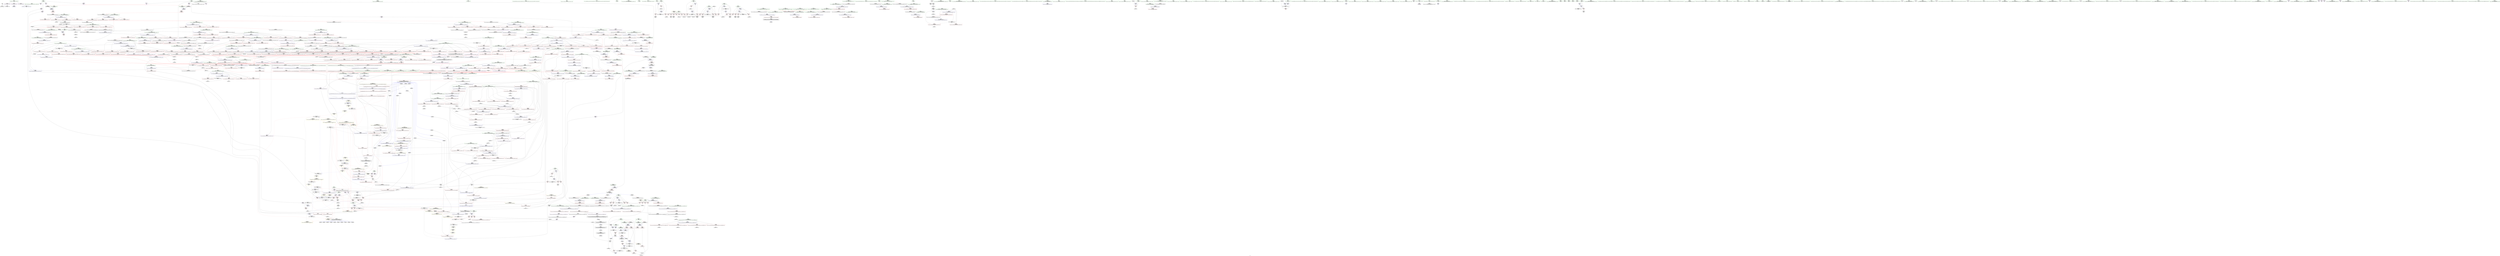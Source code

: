 digraph "SVFG" {
	label="SVFG";

	Node0x560ee89f51a0 [shape=record,color=grey,label="{NodeID: 0\nNullPtr}"];
	Node0x560ee89f51a0 -> Node0x560ee8a5d680[style=solid];
	Node0x560ee89f51a0 -> Node0x560ee8a78120[style=solid];
	Node0x560ee8b6f270 [shape=record,color=black,label="{NodeID: 1882\n1109 = PHI(808, )\n}"];
	Node0x560ee8a64f40 [shape=record,color=blue,label="{NodeID: 775\n894\<--929\n__secondChild\<--dec\n_ZSt13__adjust_heapIPxlxN9__gnu_cxx5__ops15_Iter_less_iterEEvT_T0_S5_T1_T2_\n}"];
	Node0x560ee8a64f40 -> Node0x560ee8a70c90[style=dashed];
	Node0x560ee8a64f40 -> Node0x560ee8a70d60[style=dashed];
	Node0x560ee8a64f40 -> Node0x560ee8a710a0[style=dashed];
	Node0x560ee8a64f40 -> Node0x560ee8a71170[style=dashed];
	Node0x560ee8a64f40 -> Node0x560ee8a71240[style=dashed];
	Node0x560ee8a64f40 -> Node0x560ee8a71310[style=dashed];
	Node0x560ee8a64f40 -> Node0x560ee8a64e70[style=dashed];
	Node0x560ee8a64f40 -> Node0x560ee8a651b0[style=dashed];
	Node0x560ee8a64f40 -> Node0x560ee8ae7010[style=dashed];
	Node0x560ee8a7c360 [shape=record,color=yellow,style=double,label="{NodeID: 1550\n52V_1 = ENCHI(MR_52V_0)\npts\{15 18 \}\nFun[_ZSt22__final_insertion_sortIPxN9__gnu_cxx5__ops15_Iter_less_iterEEvT_S4_T0_]|{<s0>26|<s1>26|<s2>28|<s3>28}}"];
	Node0x560ee8a7c360:s0 -> Node0x560ee8adfd10[style=dashed,color=red];
	Node0x560ee8a7c360:s1 -> Node0x560ee8aefc10[style=dashed,color=red];
	Node0x560ee8a7c360:s2 -> Node0x560ee8adfd10[style=dashed,color=red];
	Node0x560ee8a7c360:s3 -> Node0x560ee8aefc10[style=dashed,color=red];
	Node0x560ee8a5ba20 [shape=record,color=red,label="{NodeID: 443\n493\<--474\n\<--__first.addr\n_ZSt16__introsort_loopIPxlN9__gnu_cxx5__ops15_Iter_less_iterEEvT_S4_T0_T1_\n}"];
	Node0x560ee8a5ba20 -> Node0x560ee8a5efa0[style=solid];
	Node0x560ee8a9e4d0 [shape=record,color=grey,label="{NodeID: 1218\n232 = Binary(231, 227, )\n}"];
	Node0x560ee8a9e4d0 -> Node0x560ee8a78cb0[style=solid];
	Node0x560ee8a4fc60 [shape=record,color=green,label="{NodeID: 111\n599\<--600\nagg.tmp\<--agg.tmp_field_insensitive\n_ZSt14__partial_sortIPxN9__gnu_cxx5__ops15_Iter_less_iterEEvT_S4_S4_T0_\n}"];
	Node0x560ee8a713e0 [shape=record,color=red,label="{NodeID: 554\n959\<--894\n\<--__secondChild\n_ZSt13__adjust_heapIPxlxN9__gnu_cxx5__ops15_Iter_less_iterEEvT_T0_S5_T1_T2_\n}"];
	Node0x560ee8a713e0 -> Node0x560ee8a9ded0[style=solid];
	Node0x560ee8adf810 [shape=record,color=black,label="{NodeID: 1329\nMR_228V_2 = PHI(MR_228V_1, MR_228V_3, )\npts\{1263 \}\n}"];
	Node0x560ee8a541f0 [shape=record,color=green,label="{NodeID: 222\n1423\<--1424\n\<--field_insensitive\n_ZN9__gnu_cxx5__ops15__val_comp_iterENS0_15_Iter_less_iterE\n}"];
	Node0x560ee8b16010 [shape=record,color=yellow,style=double,label="{NodeID: 1772\n52V_2 = CSCHI(MR_52V_1)\npts\{15 18 \}\nCS[]|{<s0>21}}"];
	Node0x560ee8b16010:s0 -> Node0x560ee8a7c360[style=dashed,color=red];
	Node0x560ee8a76e10 [shape=record,color=red,label="{NodeID: 665\n1456\<--1453\n\<--__it.addr\n_ZSt12__miter_baseIPxET_S1_\n}"];
	Node0x560ee8a76e10 -> Node0x560ee8a60320[style=solid];
	Node0x560ee8a62020 [shape=record,color=purple,label="{NodeID: 333\n220\<--120\narrayidx27\<--s19\nmain\n}"];
	Node0x560ee8a62020 -> Node0x560ee8a5a5d0[style=solid];
	Node0x560ee8a4bc40 [shape=record,color=green,label="{NodeID: 1\n7\<--1\n__dso_handle\<--dummyObj\nGlob }"];
	Node0x560ee8b6f380 [shape=record,color=black,label="{NodeID: 1883\n1113 = PHI(808, )\n}"];
	Node0x560ee8a65010 [shape=record,color=blue,label="{NodeID: 776\n939\<--936\nadd.ptr5\<--\n_ZSt13__adjust_heapIPxlxN9__gnu_cxx5__ops15_Iter_less_iterEEvT_T0_S5_T1_T2_\n}"];
	Node0x560ee8a65010 -> Node0x560ee8aec010[style=dashed];
	Node0x560ee8a5baf0 [shape=record,color=red,label="{NodeID: 444\n504\<--474\n\<--__first.addr\n_ZSt16__introsort_loopIPxlN9__gnu_cxx5__ops15_Iter_less_iterEEvT_S4_T0_T1_\n|{<s0>22}}"];
	Node0x560ee8a5baf0:s0 -> Node0x560ee8b71f30[style=solid,color=red];
	Node0x560ee8a9e650 [shape=record,color=grey,label="{NodeID: 1219\n236 = Binary(235, 140, )\n}"];
	Node0x560ee8a9e650 -> Node0x560ee8a78d80[style=solid];
	Node0x560ee8a4fd30 [shape=record,color=green,label="{NodeID: 112\n608\<--609\n_ZSt13__heap_selectIPxN9__gnu_cxx5__ops15_Iter_less_iterEEvT_S4_S4_T0_\<--_ZSt13__heap_selectIPxN9__gnu_cxx5__ops15_Iter_less_iterEEvT_S4_S4_T0__field_insensitive\n}"];
	Node0x560ee8a714b0 [shape=record,color=red,label="{NodeID: 555\n968\<--894\n\<--__secondChild\n_ZSt13__adjust_heapIPxlxN9__gnu_cxx5__ops15_Iter_less_iterEEvT_T0_S5_T1_T2_\n}"];
	Node0x560ee8a714b0 -> Node0x560ee8a9e1d0[style=solid];
	Node0x560ee8adfd10 [shape=record,color=black,label="{NodeID: 1330\nMR_52V_2 = PHI(MR_52V_1, MR_52V_3, )\npts\{15 18 \}\n|{<s0>26|<s1>28}}"];
	Node0x560ee8adfd10:s0 -> Node0x560ee8b166f0[style=dashed,color=blue];
	Node0x560ee8adfd10:s1 -> Node0x560ee8ae4d10[style=dashed,color=blue];
	Node0x560ee8a542c0 [shape=record,color=green,label="{NodeID: 223\n1430\<--1431\n__first.addr\<--__first.addr_field_insensitive\n_ZSt23__copy_move_backward_a2ILb1EPxS0_ET1_T0_S2_S1_\n}"];
	Node0x560ee8a542c0 -> Node0x560ee8a76ba0[style=solid];
	Node0x560ee8a542c0 -> Node0x560ee8a68000[style=solid];
	Node0x560ee8a76ee0 [shape=record,color=red,label="{NodeID: 666\n1474\<--1462\n\<--__first.addr\n_ZSt22__copy_move_backward_aILb1EPxS0_ET1_T0_S2_S1_\n|{<s0>91}}"];
	Node0x560ee8a76ee0:s0 -> Node0x560ee8b71a50[style=solid,color=red];
	Node0x560ee8a620f0 [shape=record,color=purple,label="{NodeID: 334\n571\<--570\nadd.ptr\<--\n_ZSt22__final_insertion_sortIPxN9__gnu_cxx5__ops15_Iter_less_iterEEvT_S4_T0_\n|{<s0>26}}"];
	Node0x560ee8a620f0:s0 -> Node0x560ee8b6bcc0[style=solid,color=red];
	Node0x560ee8a4bcd0 [shape=record,color=green,label="{NodeID: 2\n20\<--1\n\<--dummyObj\nCan only get source location for instruction, argument, global var or function.}"];
	Node0x560ee8b6f490 [shape=record,color=black,label="{NodeID: 1884\n1123 = PHI(808, )\n}"];
	Node0x560ee8a650e0 [shape=record,color=blue,label="{NodeID: 777\n886\<--941\n__holeIndex.addr\<--\n_ZSt13__adjust_heapIPxlxN9__gnu_cxx5__ops15_Iter_less_iterEEvT_T0_S5_T1_T2_\n}"];
	Node0x560ee8a650e0 -> Node0x560ee8a706e0[style=dashed];
	Node0x560ee8a650e0 -> Node0x560ee8a707b0[style=dashed];
	Node0x560ee8a650e0 -> Node0x560ee8a650e0[style=dashed];
	Node0x560ee8a650e0 -> Node0x560ee8a65350[style=dashed];
	Node0x560ee8a650e0 -> Node0x560ee8ae6b10[style=dashed];
	Node0x560ee8a5bbc0 [shape=record,color=red,label="{NodeID: 445\n515\<--474\n\<--__first.addr\n_ZSt16__introsort_loopIPxlN9__gnu_cxx5__ops15_Iter_less_iterEEvT_S4_T0_T1_\n|{<s0>23}}"];
	Node0x560ee8a5bbc0:s0 -> Node0x560ee8b686d0[style=solid,color=red];
	Node0x560ee8a9e7d0 [shape=record,color=grey,label="{NodeID: 1220\n640 = Binary(639, 453, )\n}"];
	Node0x560ee8a4fe30 [shape=record,color=green,label="{NodeID: 113\n613\<--614\n_ZSt11__sort_heapIPxN9__gnu_cxx5__ops15_Iter_less_iterEEvT_S4_RT0_\<--_ZSt11__sort_heapIPxN9__gnu_cxx5__ops15_Iter_less_iterEEvT_S4_RT0__field_insensitive\n}"];
	Node0x560ee8a71580 [shape=record,color=red,label="{NodeID: 556\n936\<--935\n\<--call4\n_ZSt13__adjust_heapIPxlxN9__gnu_cxx5__ops15_Iter_less_iterEEvT_T0_S5_T1_T2_\n}"];
	Node0x560ee8a71580 -> Node0x560ee8a65010[style=solid];
	Node0x560ee8a54390 [shape=record,color=green,label="{NodeID: 224\n1432\<--1433\n__last.addr\<--__last.addr_field_insensitive\n_ZSt23__copy_move_backward_a2ILb1EPxS0_ET1_T0_S2_S1_\n}"];
	Node0x560ee8a54390 -> Node0x560ee8a76c70[style=solid];
	Node0x560ee8a54390 -> Node0x560ee8a680d0[style=solid];
	Node0x560ee8a76fb0 [shape=record,color=red,label="{NodeID: 667\n1475\<--1464\n\<--__last.addr\n_ZSt22__copy_move_backward_aILb1EPxS0_ET1_T0_S2_S1_\n|{<s0>91}}"];
	Node0x560ee8a76fb0:s0 -> Node0x560ee8b71b20[style=solid,color=red];
	Node0x560ee8a621c0 [shape=record,color=purple,label="{NodeID: 335\n576\<--575\nadd.ptr1\<--\n_ZSt22__final_insertion_sortIPxN9__gnu_cxx5__ops15_Iter_less_iterEEvT_S4_T0_\n|{<s0>27}}"];
	Node0x560ee8a621c0:s0 -> Node0x560ee8b713d0[style=solid,color=red];
	Node0x560ee8a4bf80 [shape=record,color=green,label="{NodeID: 3\n22\<--1\n.str\<--dummyObj\nGlob }"];
	Node0x560ee8b6f5a0 [shape=record,color=black,label="{NodeID: 1885\n1137 = PHI(808, )\n}"];
	Node0x560ee8a651b0 [shape=record,color=blue,label="{NodeID: 778\n894\<--956\n__secondChild\<--mul12\n_ZSt13__adjust_heapIPxlxN9__gnu_cxx5__ops15_Iter_less_iterEEvT_T0_S5_T1_T2_\n}"];
	Node0x560ee8a651b0 -> Node0x560ee8a713e0[style=dashed];
	Node0x560ee8a651b0 -> Node0x560ee8a714b0[style=dashed];
	Node0x560ee8a651b0 -> Node0x560ee8ae7010[style=dashed];
	Node0x560ee8a5bc90 [shape=record,color=red,label="{NodeID: 446\n492\<--476\n\<--__last.addr\n_ZSt16__introsort_loopIPxlN9__gnu_cxx5__ops15_Iter_less_iterEEvT_S4_T0_T1_\n}"];
	Node0x560ee8a5bc90 -> Node0x560ee8a5eed0[style=solid];
	Node0x560ee8a9e950 [shape=record,color=grey,label="{NodeID: 1221\n181 = Binary(180, 182, )\n}"];
	Node0x560ee8a9e950 -> Node0x560ee8a5df60[style=solid];
	Node0x560ee8a54890 [shape=record,color=green,label="{NodeID: 114\n619\<--620\n__comp\<--__comp_field_insensitive\n_ZSt27__unguarded_partition_pivotIPxN9__gnu_cxx5__ops15_Iter_less_iterEET_S4_S4_T0_\n}"];
	Node0x560ee8a71650 [shape=record,color=red,label="{NodeID: 557\n963\<--962\n\<--call15\n_ZSt13__adjust_heapIPxlxN9__gnu_cxx5__ops15_Iter_less_iterEEvT_T0_S5_T1_T2_\n}"];
	Node0x560ee8a71650 -> Node0x560ee8a65280[style=solid];
	Node0x560ee8a54460 [shape=record,color=green,label="{NodeID: 225\n1434\<--1435\n__result.addr\<--__result.addr_field_insensitive\n_ZSt23__copy_move_backward_a2ILb1EPxS0_ET1_T0_S2_S1_\n}"];
	Node0x560ee8a54460 -> Node0x560ee8a76d40[style=solid];
	Node0x560ee8a54460 -> Node0x560ee8a681a0[style=solid];
	Node0x560ee8b16430 [shape=record,color=yellow,style=double,label="{NodeID: 1775\n52V_4 = CSCHI(MR_52V_2)\npts\{15 18 \}\nCS[]|{<s0>24}}"];
	Node0x560ee8b16430:s0 -> Node0x560ee8af1f10[style=dashed,color=red];
	Node0x560ee8a77080 [shape=record,color=red,label="{NodeID: 668\n1476\<--1466\n\<--__result.addr\n_ZSt22__copy_move_backward_aILb1EPxS0_ET1_T0_S2_S1_\n|{<s0>91}}"];
	Node0x560ee8a77080:s0 -> Node0x560ee8b71bf0[style=solid,color=red];
	Node0x560ee8af66e0 [shape=record,color=yellow,style=double,label="{NodeID: 1443\n52V_1 = ENCHI(MR_52V_0)\npts\{15 18 \}\nFun[_ZSt14__partial_sortIPxN9__gnu_cxx5__ops15_Iter_less_iterEEvT_S4_S4_T0_]|{<s0>29}}"];
	Node0x560ee8af66e0:s0 -> Node0x560ee8afa5b0[style=dashed,color=red];
	Node0x560ee8a62290 [shape=record,color=purple,label="{NodeID: 336\n645\<--644\nadd.ptr1\<--\n_ZSt27__unguarded_partition_pivotIPxN9__gnu_cxx5__ops15_Iter_less_iterEET_S4_S4_T0_\n|{<s0>31}}"];
	Node0x560ee8a62290:s0 -> Node0x560ee8b72340[style=solid,color=red];
	Node0x560ee8a4c010 [shape=record,color=green,label="{NodeID: 4\n24\<--1\n.str.1\<--dummyObj\nGlob }"];
	Node0x560ee8b6f6e0 [shape=record,color=black,label="{NodeID: 1886\n1145 = PHI(808, )\n}"];
	Node0x560ee8a65280 [shape=record,color=blue,label="{NodeID: 779\n966\<--963\nadd.ptr16\<--\n_ZSt13__adjust_heapIPxlxN9__gnu_cxx5__ops15_Iter_less_iterEEvT_T0_S5_T1_T2_\n}"];
	Node0x560ee8a65280 -> Node0x560ee8ae7510[style=dashed];
	Node0x560ee8a5bd60 [shape=record,color=red,label="{NodeID: 447\n505\<--476\n\<--__last.addr\n_ZSt16__introsort_loopIPxlN9__gnu_cxx5__ops15_Iter_less_iterEEvT_S4_T0_T1_\n|{<s0>22}}"];
	Node0x560ee8a5bd60:s0 -> Node0x560ee8b72000[style=solid,color=red];
	Node0x560ee8a9ead0 [shape=record,color=grey,label="{NodeID: 1222\n186 = Binary(183, 185, )\n}"];
	Node0x560ee8a9ead0 -> Node0x560ee8a9d750[style=solid];
	Node0x560ee8a54960 [shape=record,color=green,label="{NodeID: 115\n621\<--622\n__first.addr\<--__first.addr_field_insensitive\n_ZSt27__unguarded_partition_pivotIPxN9__gnu_cxx5__ops15_Iter_less_iterEET_S4_S4_T0_\n}"];
	Node0x560ee8a54960 -> Node0x560ee8a6cfa0[style=solid];
	Node0x560ee8a54960 -> Node0x560ee8a6d070[style=solid];
	Node0x560ee8a54960 -> Node0x560ee8a6d140[style=solid];
	Node0x560ee8a54960 -> Node0x560ee8a6d210[style=solid];
	Node0x560ee8a54960 -> Node0x560ee8a6d2e0[style=solid];
	Node0x560ee8a54960 -> Node0x560ee8a6d3b0[style=solid];
	Node0x560ee8a54960 -> Node0x560ee8a7aac0[style=solid];
	Node0x560ee8a71720 [shape=record,color=red,label="{NodeID: 558\n982\<--981\n\<--call20\n_ZSt13__adjust_heapIPxlxN9__gnu_cxx5__ops15_Iter_less_iterEEvT_T0_S5_T1_T2_\n|{<s0>50}}"];
	Node0x560ee8a71720:s0 -> Node0x560ee8b68dc0[style=solid,color=red];
	Node0x560ee8ae0c10 [shape=record,color=black,label="{NodeID: 1333\nMR_52V_3 = PHI(MR_52V_1, MR_52V_4, )\npts\{15 18 \}\n|{|<s2>39}}"];
	Node0x560ee8ae0c10 -> Node0x560ee8a6f0f0[style=dashed];
	Node0x560ee8ae0c10 -> Node0x560ee8a6f1c0[style=dashed];
	Node0x560ee8ae0c10:s2 -> Node0x560ee8aec010[style=dashed,color=red];
	Node0x560ee8a54530 [shape=record,color=green,label="{NodeID: 226\n1441\<--1442\n_ZSt12__niter_baseIPxET_S1_\<--_ZSt12__niter_baseIPxET_S1__field_insensitive\n}"];
	Node0x560ee8a77150 [shape=record,color=red,label="{NodeID: 669\n1486\<--1483\n\<--__it.addr\n_ZSt12__niter_baseIPxET_S1_\n}"];
	Node0x560ee8a77150 -> Node0x560ee8a604c0[style=solid];
	Node0x560ee8a62360 [shape=record,color=purple,label="{NodeID: 337\n648\<--647\nadd.ptr2\<--\n_ZSt27__unguarded_partition_pivotIPxN9__gnu_cxx5__ops15_Iter_less_iterEET_S4_S4_T0_\n|{<s0>31}}"];
	Node0x560ee8a62360:s0 -> Node0x560ee8b724e0[style=solid,color=red];
	Node0x560ee8a4c0a0 [shape=record,color=green,label="{NodeID: 5\n26\<--1\n.str.2\<--dummyObj\nGlob }"];
	Node0x560ee8b6f820 [shape=record,color=black,label="{NodeID: 1887\n1177 = PHI(808, )\n}"];
	Node0x560ee8a65350 [shape=record,color=blue,label="{NodeID: 780\n886\<--969\n__holeIndex.addr\<--sub17\n_ZSt13__adjust_heapIPxlxN9__gnu_cxx5__ops15_Iter_less_iterEEvT_T0_S5_T1_T2_\n}"];
	Node0x560ee8a65350 -> Node0x560ee8ae6b10[style=dashed];
	Node0x560ee8a5be30 [shape=record,color=red,label="{NodeID: 448\n506\<--476\n\<--__last.addr\n_ZSt16__introsort_loopIPxlN9__gnu_cxx5__ops15_Iter_less_iterEEvT_S4_T0_T1_\n|{<s0>22}}"];
	Node0x560ee8a5be30:s0 -> Node0x560ee8b720d0[style=solid,color=red];
	Node0x560ee8a9ec50 [shape=record,color=grey,label="{NodeID: 1223\n319 = Binary(318, 140, )\n}"];
	Node0x560ee8a9ec50 -> Node0x560ee8a79670[style=solid];
	Node0x560ee8a54a30 [shape=record,color=green,label="{NodeID: 116\n623\<--624\n__last.addr\<--__last.addr_field_insensitive\n_ZSt27__unguarded_partition_pivotIPxN9__gnu_cxx5__ops15_Iter_less_iterEET_S4_S4_T0_\n}"];
	Node0x560ee8a54a30 -> Node0x560ee8a6d480[style=solid];
	Node0x560ee8a54a30 -> Node0x560ee8a6d550[style=solid];
	Node0x560ee8a54a30 -> Node0x560ee8a6d620[style=solid];
	Node0x560ee8a54a30 -> Node0x560ee8a7ab90[style=solid];
	Node0x560ee8a717f0 [shape=record,color=red,label="{NodeID: 559\n992\<--989\n\<--__t.addr\n_ZSt4moveIRN9__gnu_cxx5__ops15_Iter_less_iterEEONSt16remove_referenceIT_E4typeEOS5_\n}"];
	Node0x560ee8a717f0 -> Node0x560ee8a5ff10[style=solid];
	Node0x560ee8a54630 [shape=record,color=green,label="{NodeID: 227\n1448\<--1449\n_ZSt22__copy_move_backward_aILb1EPxS0_ET1_T0_S2_S1_\<--_ZSt22__copy_move_backward_aILb1EPxS0_ET1_T0_S2_S1__field_insensitive\n}"];
	Node0x560ee8b166f0 [shape=record,color=yellow,style=double,label="{NodeID: 1777\n52V_2 = CSCHI(MR_52V_1)\npts\{15 18 \}\nCS[]|{<s0>27}}"];
	Node0x560ee8b166f0:s0 -> Node0x560ee8ada6f0[style=dashed,color=red];
	Node0x560ee8a77220 [shape=record,color=red,label="{NodeID: 670\n1504\<--1492\n\<--__first.addr\n_ZNSt20__copy_move_backwardILb1ELb1ESt26random_access_iterator_tagE13__copy_move_bIxEEPT_PKS3_S6_S4_\n}"];
	Node0x560ee8a77220 -> Node0x560ee8a60660[style=solid];
	Node0x560ee8a62430 [shape=record,color=purple,label="{NodeID: 338\n653\<--652\nadd.ptr3\<--\n_ZSt27__unguarded_partition_pivotIPxN9__gnu_cxx5__ops15_Iter_less_iterEET_S4_S4_T0_\n|{<s0>32}}"];
	Node0x560ee8a62430:s0 -> Node0x560ee8b69b50[style=solid,color=red];
	Node0x560ee8a4c130 [shape=record,color=green,label="{NodeID: 6\n28\<--1\n.str.3\<--dummyObj\nGlob }"];
	Node0x560ee8b6f960 [shape=record,color=black,label="{NodeID: 1888\n1189 = PHI(808, )\n}"];
	Node0x560ee8a65420 [shape=record,color=blue,label="{NodeID: 781\n989\<--988\n__t.addr\<--__t\n_ZSt4moveIRN9__gnu_cxx5__ops15_Iter_less_iterEEONSt16remove_referenceIT_E4typeEOS5_\n}"];
	Node0x560ee8a65420 -> Node0x560ee8a717f0[style=dashed];
	Node0x560ee8a5bf00 [shape=record,color=red,label="{NodeID: 449\n516\<--476\n\<--__last.addr\n_ZSt16__introsort_loopIPxlN9__gnu_cxx5__ops15_Iter_less_iterEEvT_S4_T0_T1_\n|{<s0>23}}"];
	Node0x560ee8a5bf00:s0 -> Node0x560ee8b687e0[style=solid,color=red];
	Node0x560ee8a9edd0 [shape=record,color=grey,label="{NodeID: 1224\n288 = Binary(287, 140, )\n}"];
	Node0x560ee8a9edd0 -> Node0x560ee8a79330[style=solid];
	Node0x560ee8a54b00 [shape=record,color=green,label="{NodeID: 117\n625\<--626\n__mid\<--__mid_field_insensitive\n_ZSt27__unguarded_partition_pivotIPxN9__gnu_cxx5__ops15_Iter_less_iterEET_S4_S4_T0_\n}"];
	Node0x560ee8a54b00 -> Node0x560ee8a6d6f0[style=solid];
	Node0x560ee8a54b00 -> Node0x560ee8a7ac60[style=solid];
	Node0x560ee8a718c0 [shape=record,color=red,label="{NodeID: 560\n1001\<--998\nthis1\<--this.addr\n_ZN9__gnu_cxx5__ops14_Iter_less_valC2ENS0_15_Iter_less_iterE\n}"];
	Node0x560ee8ae1610 [shape=record,color=black,label="{NodeID: 1335\nMR_52V_3 = PHI(MR_52V_5, MR_52V_2, )\npts\{15 18 \}\n|{|<s1>29|<s2>34|<s3>35|<s4>35|<s5>35}}"];
	Node0x560ee8ae1610 -> Node0x560ee8ae1610[style=dashed];
	Node0x560ee8ae1610:s1 -> Node0x560ee8b16b10[style=dashed,color=blue];
	Node0x560ee8ae1610:s2 -> Node0x560ee8af4120[style=dashed,color=red];
	Node0x560ee8ae1610:s3 -> Node0x560ee8a6fc50[style=dashed,color=red];
	Node0x560ee8ae1610:s4 -> Node0x560ee8a6fd20[style=dashed,color=red];
	Node0x560ee8ae1610:s5 -> Node0x560ee8a7c0b0[style=dashed,color=red];
	Node0x560ee8a54730 [shape=record,color=green,label="{NodeID: 228\n1453\<--1454\n__it.addr\<--__it.addr_field_insensitive\n_ZSt12__miter_baseIPxET_S1_\n}"];
	Node0x560ee8a54730 -> Node0x560ee8a76e10[style=solid];
	Node0x560ee8a54730 -> Node0x560ee8a68270[style=solid];
	Node0x560ee8a772f0 [shape=record,color=red,label="{NodeID: 671\n1518\<--1492\n\<--__first.addr\n_ZNSt20__copy_move_backwardILb1ELb1ESt26random_access_iterator_tagE13__copy_move_bIxEEPT_PKS3_S6_S4_\n}"];
	Node0x560ee8a772f0 -> Node0x560ee8a60800[style=solid];
	Node0x560ee8a62500 [shape=record,color=purple,label="{NodeID: 339\n704\<--703\nincdec.ptr\<--\n_ZSt13__heap_selectIPxN9__gnu_cxx5__ops15_Iter_less_iterEEvT_S4_S4_T0_\n}"];
	Node0x560ee8a62500 -> Node0x560ee8a7b070[style=solid];
	Node0x560ee8a4c970 [shape=record,color=green,label="{NodeID: 7\n30\<--1\n.str.4\<--dummyObj\nGlob }"];
	Node0x560ee8b6faa0 [shape=record,color=black,label="{NodeID: 1889\n1235 = PHI(870, )\n}"];
	Node0x560ee8b6faa0 -> Node0x560ee8a74bf0[style=solid];
	Node0x560ee8a654f0 [shape=record,color=blue,label="{NodeID: 782\n998\<--995\nthis.addr\<--this\n_ZN9__gnu_cxx5__ops14_Iter_less_valC2ENS0_15_Iter_less_iterE\n}"];
	Node0x560ee8a654f0 -> Node0x560ee8a718c0[style=dashed];
	Node0x560ee8a5bfd0 [shape=record,color=red,label="{NodeID: 450\n522\<--476\n\<--__last.addr\n_ZSt16__introsort_loopIPxlN9__gnu_cxx5__ops15_Iter_less_iterEEvT_S4_T0_T1_\n|{<s0>24}}"];
	Node0x560ee8a5bfd0:s0 -> Node0x560ee8b68400[style=solid,color=red];
	Node0x560ee8a9ef50 [shape=record,color=grey,label="{NodeID: 1225\n512 = Binary(511, 513, )\n}"];
	Node0x560ee8a9ef50 -> Node0x560ee8a7a370[style=solid];
	Node0x560ee8a54bd0 [shape=record,color=green,label="{NodeID: 118\n627\<--628\nagg.tmp\<--agg.tmp_field_insensitive\n_ZSt27__unguarded_partition_pivotIPxN9__gnu_cxx5__ops15_Iter_less_iterEET_S4_S4_T0_\n}"];
	Node0x560ee8a71990 [shape=record,color=red,label="{NodeID: 561\n1036\<--1009\n\<--__first.addr\n_ZSt11__push_heapIPxlxN9__gnu_cxx5__ops14_Iter_less_valEEvT_T0_S5_T1_RT2_\n}"];
	Node0x560ee8a71990 -> Node0x560ee8a63880[style=solid];
	Node0x560ee8ae1b10 [shape=record,color=black,label="{NodeID: 1336\nMR_105V_3 = PHI(MR_105V_4, MR_105V_2, )\npts\{673 \}\n}"];
	Node0x560ee8ae1b10 -> Node0x560ee8a6dd70[style=dashed];
	Node0x560ee8ae1b10 -> Node0x560ee8a6de40[style=dashed];
	Node0x560ee8ae1b10 -> Node0x560ee8a6df10[style=dashed];
	Node0x560ee8ae1b10 -> Node0x560ee8a6dfe0[style=dashed];
	Node0x560ee8ae1b10 -> Node0x560ee8a7b070[style=dashed];
	Node0x560ee8a54800 [shape=record,color=green,label="{NodeID: 229\n1462\<--1463\n__first.addr\<--__first.addr_field_insensitive\n_ZSt22__copy_move_backward_aILb1EPxS0_ET1_T0_S2_S1_\n}"];
	Node0x560ee8a54800 -> Node0x560ee8a76ee0[style=solid];
	Node0x560ee8a54800 -> Node0x560ee8a68340[style=solid];
	Node0x560ee8a773c0 [shape=record,color=red,label="{NodeID: 672\n1503\<--1494\n\<--__last.addr\n_ZNSt20__copy_move_backwardILb1ELb1ESt26random_access_iterator_tagE13__copy_move_bIxEEPT_PKS3_S6_S4_\n}"];
	Node0x560ee8a773c0 -> Node0x560ee8a60590[style=solid];
	Node0x560ee8a625d0 [shape=record,color=purple,label="{NodeID: 340\n731\<--730\nincdec.ptr\<--\n_ZSt11__sort_heapIPxN9__gnu_cxx5__ops15_Iter_less_iterEEvT_S4_RT0_\n}"];
	Node0x560ee8a625d0 -> Node0x560ee8a7b3b0[style=solid];
	Node0x560ee8a4ca00 [shape=record,color=green,label="{NodeID: 8\n32\<--1\n.str.5\<--dummyObj\nGlob }"];
	Node0x560ee8b6fc70 [shape=record,color=black,label="{NodeID: 1890\n1239 = PHI(870, )\n}"];
	Node0x560ee8b6fc70 -> Node0x560ee8a74cc0[style=solid];
	Node0x560ee8a655c0 [shape=record,color=blue,label="{NodeID: 783\n1009\<--1004\n__first.addr\<--__first\n_ZSt11__push_heapIPxlxN9__gnu_cxx5__ops14_Iter_less_valEEvT_T0_S5_T1_RT2_\n}"];
	Node0x560ee8a655c0 -> Node0x560ee8a71990[style=dashed];
	Node0x560ee8a655c0 -> Node0x560ee8a71a60[style=dashed];
	Node0x560ee8a655c0 -> Node0x560ee8a71b30[style=dashed];
	Node0x560ee8a655c0 -> Node0x560ee8a71c00[style=dashed];
	Node0x560ee8a5c0a0 [shape=record,color=red,label="{NodeID: 451\n501\<--478\n\<--__depth_limit.addr\n_ZSt16__introsort_loopIPxlN9__gnu_cxx5__ops15_Iter_less_iterEEvT_S4_T0_T1_\n}"];
	Node0x560ee8a5c0a0 -> Node0x560ee8aa47d0[style=solid];
	Node0x560ee8a9f0d0 [shape=record,color=grey,label="{NodeID: 1226\n804 = Binary(803, 513, )\n}"];
	Node0x560ee8a9f0d0 -> Node0x560ee8a7b960[style=solid];
	Node0x560ee8a54ca0 [shape=record,color=green,label="{NodeID: 119\n629\<--630\nagg.tmp4\<--agg.tmp4_field_insensitive\n_ZSt27__unguarded_partition_pivotIPxN9__gnu_cxx5__ops15_Iter_less_iterEET_S4_S4_T0_\n}"];
	Node0x560ee8a71a60 [shape=record,color=red,label="{NodeID: 562\n1045\<--1009\n\<--__first.addr\n_ZSt11__push_heapIPxlxN9__gnu_cxx5__ops14_Iter_less_valEEvT_T0_S5_T1_RT2_\n}"];
	Node0x560ee8a71a60 -> Node0x560ee8a63950[style=solid];
	Node0x560ee8a5ca90 [shape=record,color=green,label="{NodeID: 230\n1464\<--1465\n__last.addr\<--__last.addr_field_insensitive\n_ZSt22__copy_move_backward_aILb1EPxS0_ET1_T0_S2_S1_\n}"];
	Node0x560ee8a5ca90 -> Node0x560ee8a76fb0[style=solid];
	Node0x560ee8a5ca90 -> Node0x560ee8a68410[style=solid];
	Node0x560ee8b16b10 [shape=record,color=yellow,style=double,label="{NodeID: 1780\n52V_2 = CSCHI(MR_52V_1)\npts\{15 18 \}\nCS[]|{<s0>30}}"];
	Node0x560ee8b16b10:s0 -> Node0x560ee8af0610[style=dashed,color=red];
	Node0x560ee8a77490 [shape=record,color=red,label="{NodeID: 673\n1513\<--1496\n\<--__result.addr\n_ZNSt20__copy_move_backwardILb1ELb1ESt26random_access_iterator_tagE13__copy_move_bIxEEPT_PKS3_S6_S4_\n}"];
	Node0x560ee8a77490 -> Node0x560ee8a63bc0[style=solid];
	Node0x560ee8a626a0 [shape=record,color=purple,label="{NodeID: 341\n1180\<--1179\nincdec.ptr\<--\n_ZSt21__unguarded_partitionIPxN9__gnu_cxx5__ops15_Iter_less_iterEET_S4_S4_S4_T0_\n}"];
	Node0x560ee8a626a0 -> Node0x560ee8a66600[style=solid];
	Node0x560ee8a4ca90 [shape=record,color=green,label="{NodeID: 9\n35\<--1\n\<--dummyObj\nCan only get source location for instruction, argument, global var or function.}"];
	Node0x560ee8b6fdb0 [shape=record,color=black,label="{NodeID: 1891\n1243 = PHI(870, )\n}"];
	Node0x560ee8b6fdb0 -> Node0x560ee8a74d90[style=solid];
	Node0x560ee8a65690 [shape=record,color=blue,label="{NodeID: 784\n1011\<--1005\n__holeIndex.addr\<--__holeIndex\n_ZSt11__push_heapIPxlxN9__gnu_cxx5__ops14_Iter_less_valEEvT_T0_S5_T1_RT2_\n}"];
	Node0x560ee8a65690 -> Node0x560ee8a71cd0[style=dashed];
	Node0x560ee8a65690 -> Node0x560ee8adbaf0[style=dashed];
	Node0x560ee8a5c170 [shape=record,color=red,label="{NodeID: 452\n511\<--478\n\<--__depth_limit.addr\n_ZSt16__introsort_loopIPxlN9__gnu_cxx5__ops15_Iter_less_iterEEvT_S4_T0_T1_\n}"];
	Node0x560ee8a5c170 -> Node0x560ee8a9ef50[style=solid];
	Node0x560ee8a9f250 [shape=record,color=grey,label="{NodeID: 1227\n1028 = Binary(1027, 453, )\n}"];
	Node0x560ee8a9f250 -> Node0x560ee8a659d0[style=solid];
	Node0x560ee8a54d70 [shape=record,color=green,label="{NodeID: 120\n650\<--651\n_ZSt22__move_median_to_firstIPxN9__gnu_cxx5__ops15_Iter_less_iterEEvT_S4_S4_S4_T0_\<--_ZSt22__move_median_to_firstIPxN9__gnu_cxx5__ops15_Iter_less_iterEEvT_S4_S4_S4_T0__field_insensitive\n}"];
	Node0x560ee8a71b30 [shape=record,color=red,label="{NodeID: 563\n1050\<--1009\n\<--__first.addr\n_ZSt11__push_heapIPxlxN9__gnu_cxx5__ops14_Iter_less_valEEvT_T0_S5_T1_RT2_\n}"];
	Node0x560ee8a71b30 -> Node0x560ee8a63a20[style=solid];
	Node0x560ee8a5cb60 [shape=record,color=green,label="{NodeID: 231\n1466\<--1467\n__result.addr\<--__result.addr_field_insensitive\n_ZSt22__copy_move_backward_aILb1EPxS0_ET1_T0_S2_S1_\n}"];
	Node0x560ee8a5cb60 -> Node0x560ee8a77080[style=solid];
	Node0x560ee8a5cb60 -> Node0x560ee8a684e0[style=solid];
	Node0x560ee8b16c70 [shape=record,color=yellow,style=double,label="{NodeID: 1781\n52V_3 = CSCHI(MR_52V_2)\npts\{15 18 \}\nCS[]|{<s0>22}}"];
	Node0x560ee8b16c70:s0 -> Node0x560ee8ad31e0[style=dashed,color=blue];
	Node0x560ee8a77560 [shape=record,color=red,label="{NodeID: 674\n1526\<--1496\n\<--__result.addr\n_ZNSt20__copy_move_backwardILb1ELb1ESt26random_access_iterator_tagE13__copy_move_bIxEEPT_PKS3_S6_S4_\n}"];
	Node0x560ee8a77560 -> Node0x560ee8a63c90[style=solid];
	Node0x560ee8af6c80 [shape=record,color=yellow,style=double,label="{NodeID: 1449\n52V_1 = ENCHI(MR_52V_0)\npts\{15 18 \}\nFun[_ZSt22__move_median_to_firstIPxN9__gnu_cxx5__ops15_Iter_less_iterEEvT_S4_S4_S4_T0_]|{<s0>54|<s1>55|<s2>56|<s3>57|<s4>58|<s5>59|<s6>60|<s7>61|<s8>62|<s9>63|<s10>64}}"];
	Node0x560ee8af6c80:s0 -> Node0x560ee8af4120[style=dashed,color=red];
	Node0x560ee8af6c80:s1 -> Node0x560ee8af4120[style=dashed,color=red];
	Node0x560ee8af6c80:s2 -> Node0x560ee8ade360[style=dashed,color=red];
	Node0x560ee8af6c80:s3 -> Node0x560ee8af4120[style=dashed,color=red];
	Node0x560ee8af6c80:s4 -> Node0x560ee8ade360[style=dashed,color=red];
	Node0x560ee8af6c80:s5 -> Node0x560ee8ade360[style=dashed,color=red];
	Node0x560ee8af6c80:s6 -> Node0x560ee8af4120[style=dashed,color=red];
	Node0x560ee8af6c80:s7 -> Node0x560ee8ade360[style=dashed,color=red];
	Node0x560ee8af6c80:s8 -> Node0x560ee8af4120[style=dashed,color=red];
	Node0x560ee8af6c80:s9 -> Node0x560ee8ade360[style=dashed,color=red];
	Node0x560ee8af6c80:s10 -> Node0x560ee8ade360[style=dashed,color=red];
	Node0x560ee8a62770 [shape=record,color=purple,label="{NodeID: 342\n1184\<--1183\nincdec.ptr3\<--\n_ZSt21__unguarded_partitionIPxN9__gnu_cxx5__ops15_Iter_less_iterEET_S4_S4_S4_T0_\n}"];
	Node0x560ee8a62770 -> Node0x560ee8a666d0[style=solid];
	Node0x560ee8a4cb20 [shape=record,color=green,label="{NodeID: 10\n72\<--1\n\<--dummyObj\nCan only get source location for instruction, argument, global var or function.|{<s0>43}}"];
	Node0x560ee8a4cb20:s0 -> Node0x560ee8b6c7b0[style=solid,color=red];
	Node0x560ee8b6fef0 [shape=record,color=black,label="{NodeID: 1892\n1287 = PHI(808, )\n}"];
	Node0x560ee8a65760 [shape=record,color=blue,label="{NodeID: 785\n1013\<--1006\n__topIndex.addr\<--__topIndex\n_ZSt11__push_heapIPxlxN9__gnu_cxx5__ops14_Iter_less_valEEvT_T0_S5_T1_RT2_\n}"];
	Node0x560ee8a65760 -> Node0x560ee8a720e0[style=dashed];
	Node0x560ee8a5c240 [shape=record,color=red,label="{NodeID: 453\n523\<--478\n\<--__depth_limit.addr\n_ZSt16__introsort_loopIPxlN9__gnu_cxx5__ops15_Iter_less_iterEEvT_S4_T0_T1_\n|{<s0>24}}"];
	Node0x560ee8a5c240:s0 -> Node0x560ee8b68550[style=solid,color=red];
	Node0x560ee8a9f3d0 [shape=record,color=grey,label="{NodeID: 1228\n1027 = Binary(1026, 78, )\n}"];
	Node0x560ee8a9f3d0 -> Node0x560ee8a9f250[style=solid];
	Node0x560ee8a54e40 [shape=record,color=green,label="{NodeID: 121\n657\<--658\n_ZSt21__unguarded_partitionIPxN9__gnu_cxx5__ops15_Iter_less_iterEET_S4_S4_S4_T0_\<--_ZSt21__unguarded_partitionIPxN9__gnu_cxx5__ops15_Iter_less_iterEET_S4_S4_S4_T0__field_insensitive\n}"];
	Node0x560ee8a71c00 [shape=record,color=red,label="{NodeID: 564\n1063\<--1009\n\<--__first.addr\n_ZSt11__push_heapIPxlxN9__gnu_cxx5__ops14_Iter_less_valEEvT_T0_S5_T1_RT2_\n}"];
	Node0x560ee8a71c00 -> Node0x560ee8a63af0[style=solid];
	Node0x560ee8a5cc30 [shape=record,color=green,label="{NodeID: 232\n1468\<--1469\n__simple\<--__simple_field_insensitive\n_ZSt22__copy_move_backward_aILb1EPxS0_ET1_T0_S2_S1_\n}"];
	Node0x560ee8a5cc30 -> Node0x560ee8a685b0[style=solid];
	Node0x560ee8b16dd0 [shape=record,color=yellow,style=double,label="{NodeID: 1782\n52V_2 = CSCHI(MR_52V_1)\npts\{15 18 \}\nCS[]|{<s0>32}}"];
	Node0x560ee8b16dd0:s0 -> Node0x560ee8aed910[style=dashed,color=red];
	Node0x560ee8a77630 [shape=record,color=red,label="{NodeID: 675\n1510\<--1498\n\<--_Num\n_ZNSt20__copy_move_backwardILb1ELb1ESt26random_access_iterator_tagE13__copy_move_bIxEEPT_PKS3_S6_S4_\n}"];
	Node0x560ee8a77630 -> Node0x560ee8aa2850[style=solid];
	Node0x560ee8a62840 [shape=record,color=purple,label="{NodeID: 343\n1192\<--1191\nincdec.ptr7\<--\n_ZSt21__unguarded_partitionIPxN9__gnu_cxx5__ops15_Iter_less_iterEET_S4_S4_S4_T0_\n}"];
	Node0x560ee8a62840 -> Node0x560ee8a667a0[style=solid];
	Node0x560ee8a4cc20 [shape=record,color=green,label="{NodeID: 11\n78\<--1\n\<--dummyObj\nCan only get source location for instruction, argument, global var or function.}"];
	Node0x560ee8b70000 [shape=record,color=black,label="{NodeID: 1893\n1290 = PHI(870, )\n}"];
	Node0x560ee8b70000 -> Node0x560ee8a759c0[style=solid];
	Node0x560ee8a65830 [shape=record,color=blue,label="{NodeID: 786\n1015\<--1007\n__value.addr\<--__value\n_ZSt11__push_heapIPxlxN9__gnu_cxx5__ops14_Iter_less_valEEvT_T0_S5_T1_RT2_\n|{|<s2>51}}"];
	Node0x560ee8a65830 -> Node0x560ee8a724f0[style=dashed];
	Node0x560ee8a65830 -> Node0x560ee8a725c0[style=dashed];
	Node0x560ee8a65830:s2 -> Node0x560ee8add0b0[style=dashed,color=red];
	Node0x560ee8a5c310 [shape=record,color=red,label="{NodeID: 454\n521\<--482\n\<--__cut\n_ZSt16__introsort_loopIPxlN9__gnu_cxx5__ops15_Iter_less_iterEEvT_S4_T0_T1_\n|{<s0>24}}"];
	Node0x560ee8a5c310:s0 -> Node0x560ee8b682b0[style=solid,color=red];
	Node0x560ee8a9f550 [shape=record,color=grey,label="{NodeID: 1229\n1057 = Binary(1056, 78, )\n}"];
	Node0x560ee8a9f550 -> Node0x560ee8a9f6d0[style=solid];
	Node0x560ee8a54f40 [shape=record,color=green,label="{NodeID: 122\n664\<--665\n__comp\<--__comp_field_insensitive\n_ZSt13__heap_selectIPxN9__gnu_cxx5__ops15_Iter_less_iterEEvT_S4_S4_T0_\n|{<s0>33|<s1>34|<s2>35}}"];
	Node0x560ee8a54f40:s0 -> Node0x560ee8b6c030[style=solid,color=red];
	Node0x560ee8a54f40:s1 -> Node0x560ee8b71570[style=solid,color=red];
	Node0x560ee8a54f40:s2 -> Node0x560ee8b5e070[style=solid,color=red];
	Node0x560ee8a71cd0 [shape=record,color=red,label="{NodeID: 565\n1026\<--1011\n\<--__holeIndex.addr\n_ZSt11__push_heapIPxlxN9__gnu_cxx5__ops14_Iter_less_valEEvT_T0_S5_T1_RT2_\n}"];
	Node0x560ee8a71cd0 -> Node0x560ee8a9f3d0[style=solid];
	Node0x560ee8a5cd00 [shape=record,color=green,label="{NodeID: 233\n1478\<--1479\n_ZNSt20__copy_move_backwardILb1ELb1ESt26random_access_iterator_tagE13__copy_move_bIxEEPT_PKS3_S6_S4_\<--_ZNSt20__copy_move_backwardILb1ELb1ESt26random_access_iterator_tagE13__copy_move_bIxEEPT_PKS3_S6_S4__field_insensitive\n}"];
	Node0x560ee8b16f30 [shape=record,color=yellow,style=double,label="{NodeID: 1783\n52V_3 = CSCHI(MR_52V_2)\npts\{15 18 \}\nCS[]|{<s0>23}}"];
	Node0x560ee8b16f30:s0 -> Node0x560ee8b16430[style=dashed,color=blue];
	Node0x560ee8a77700 [shape=record,color=red,label="{NodeID: 676\n1514\<--1498\n\<--_Num\n_ZNSt20__copy_move_backwardILb1ELb1ESt26random_access_iterator_tagE13__copy_move_bIxEEPT_PKS3_S6_S4_\n}"];
	Node0x560ee8a77700 -> Node0x560ee8aa0ed0[style=solid];
	Node0x560ee8a62910 [shape=record,color=purple,label="{NodeID: 344\n1205\<--1204\nincdec.ptr9\<--\n_ZSt21__unguarded_partitionIPxN9__gnu_cxx5__ops15_Iter_less_iterEET_S4_S4_S4_T0_\n}"];
	Node0x560ee8a62910 -> Node0x560ee8a66870[style=solid];
	Node0x560ee8a4cd20 [shape=record,color=green,label="{NodeID: 12\n140\<--1\n\<--dummyObj\nCan only get source location for instruction, argument, global var or function.}"];
	Node0x560ee8b70170 [shape=record,color=black,label="{NodeID: 1894\n1297 = PHI(1354, )\n}"];
	Node0x560ee8a65900 [shape=record,color=blue,label="{NodeID: 787\n1017\<--1008\n__comp.addr\<--__comp\n_ZSt11__push_heapIPxlxN9__gnu_cxx5__ops14_Iter_less_valEEvT_T0_S5_T1_RT2_\n}"];
	Node0x560ee8a65900 -> Node0x560ee8a721b0[style=dashed];
	Node0x560ee8a5c3e0 [shape=record,color=red,label="{NodeID: 455\n525\<--482\n\<--__cut\n_ZSt16__introsort_loopIPxlN9__gnu_cxx5__ops15_Iter_less_iterEEvT_S4_T0_T1_\n}"];
	Node0x560ee8a5c3e0 -> Node0x560ee8a7a510[style=solid];
	Node0x560ee8a9f6d0 [shape=record,color=grey,label="{NodeID: 1230\n1058 = Binary(1057, 453, )\n}"];
	Node0x560ee8a9f6d0 -> Node0x560ee8a65c40[style=solid];
	Node0x560ee8a55010 [shape=record,color=green,label="{NodeID: 123\n666\<--667\n__first.addr\<--__first.addr_field_insensitive\n_ZSt13__heap_selectIPxN9__gnu_cxx5__ops15_Iter_less_iterEEvT_S4_S4_T0_\n}"];
	Node0x560ee8a55010 -> Node0x560ee8a6d7c0[style=solid];
	Node0x560ee8a55010 -> Node0x560ee8a6d890[style=solid];
	Node0x560ee8a55010 -> Node0x560ee8a6d960[style=solid];
	Node0x560ee8a55010 -> Node0x560ee8a7ad30[style=solid];
	Node0x560ee8a71da0 [shape=record,color=red,label="{NodeID: 566\n1031\<--1011\n\<--__holeIndex.addr\n_ZSt11__push_heapIPxlxN9__gnu_cxx5__ops14_Iter_less_valEEvT_T0_S5_T1_RT2_\n}"];
	Node0x560ee8a71da0 -> Node0x560ee8aa4050[style=solid];
	Node0x560ee8a5ce00 [shape=record,color=green,label="{NodeID: 234\n1483\<--1484\n__it.addr\<--__it.addr_field_insensitive\n_ZSt12__niter_baseIPxET_S1_\n}"];
	Node0x560ee8a5ce00 -> Node0x560ee8a77150[style=solid];
	Node0x560ee8a5ce00 -> Node0x560ee8a68680[style=solid];
	Node0x560ee8a777d0 [shape=record,color=red,label="{NodeID: 677\n1520\<--1498\n\<--_Num\n_ZNSt20__copy_move_backwardILb1ELb1ESt26random_access_iterator_tagE13__copy_move_bIxEEPT_PKS3_S6_S4_\n}"];
	Node0x560ee8a777d0 -> Node0x560ee8aa0d50[style=solid];
	Node0x560ee8a629e0 [shape=record,color=purple,label="{NodeID: 345\n1278\<--1277\nadd.ptr\<--\n_ZSt16__insertion_sortIPxN9__gnu_cxx5__ops15_Iter_less_iterEEvT_S4_T0_\n}"];
	Node0x560ee8a629e0 -> Node0x560ee8a67090[style=solid];
	Node0x560ee8a4ce20 [shape=record,color=green,label="{NodeID: 13\n148\<--1\n\<--dummyObj\nCan only get source location for instruction, argument, global var or function.}"];
	Node0x560ee8b70280 [shape=record,color=black,label="{NodeID: 1895\n1300 = PHI(870, )\n}"];
	Node0x560ee8b70280 -> Node0x560ee8a75a90[style=solid];
	Node0x560ee8a659d0 [shape=record,color=blue,label="{NodeID: 788\n1019\<--1028\n__parent\<--div\n_ZSt11__push_heapIPxlxN9__gnu_cxx5__ops14_Iter_less_valEEvT_T0_S5_T1_RT2_\n}"];
	Node0x560ee8a659d0 -> Node0x560ee8adbff0[style=dashed];
	Node0x560ee8a5c4b0 [shape=record,color=red,label="{NodeID: 456\n534\<--531\n\<--__n.addr\n_ZSt4__lgl\n}"];
	Node0x560ee8a9f850 [shape=record,color=grey,label="{NodeID: 1231\n147 = Binary(146, 148, )\n}"];
	Node0x560ee8a9f850 -> Node0x560ee8a78630[style=solid];
	Node0x560ee8a550e0 [shape=record,color=green,label="{NodeID: 124\n668\<--669\n__middle.addr\<--__middle.addr_field_insensitive\n_ZSt13__heap_selectIPxN9__gnu_cxx5__ops15_Iter_less_iterEEvT_S4_S4_T0_\n}"];
	Node0x560ee8a550e0 -> Node0x560ee8a6da30[style=solid];
	Node0x560ee8a550e0 -> Node0x560ee8a6db00[style=solid];
	Node0x560ee8a550e0 -> Node0x560ee8a6dbd0[style=solid];
	Node0x560ee8a550e0 -> Node0x560ee8a7ae00[style=solid];
	Node0x560ee8a71e70 [shape=record,color=red,label="{NodeID: 567\n1051\<--1011\n\<--__holeIndex.addr\n_ZSt11__push_heapIPxlxN9__gnu_cxx5__ops14_Iter_less_valEEvT_T0_S5_T1_RT2_\n}"];
	Node0x560ee8a5ced0 [shape=record,color=green,label="{NodeID: 235\n1492\<--1493\n__first.addr\<--__first.addr_field_insensitive\n_ZNSt20__copy_move_backwardILb1ELb1ESt26random_access_iterator_tagE13__copy_move_bIxEEPT_PKS3_S6_S4_\n}"];
	Node0x560ee8a5ced0 -> Node0x560ee8a77220[style=solid];
	Node0x560ee8a5ced0 -> Node0x560ee8a772f0[style=solid];
	Node0x560ee8a5ced0 -> Node0x560ee8a68750[style=solid];
	Node0x560ee8a778a0 [shape=record,color=red,label="{NodeID: 678\n1527\<--1498\n\<--_Num\n_ZNSt20__copy_move_backwardILb1ELb1ESt26random_access_iterator_tagE13__copy_move_bIxEEPT_PKS3_S6_S4_\n}"];
	Node0x560ee8a778a0 -> Node0x560ee8aa0450[style=solid];
	Node0x560ee8a62ab0 [shape=record,color=purple,label="{NodeID: 346\n1296\<--1295\nadd.ptr4\<--\n_ZSt16__insertion_sortIPxN9__gnu_cxx5__ops15_Iter_less_iterEEvT_S4_T0_\n|{<s0>74}}"];
	Node0x560ee8a62ab0:s0 -> Node0x560ee8b69680[style=solid,color=red];
	Node0x560ee8a4cf20 [shape=record,color=green,label="{NodeID: 14\n153\<--1\n\<--dummyObj\nCan only get source location for instruction, argument, global var or function.}"];
	Node0x560ee8b703f0 [shape=record,color=black,label="{NodeID: 1896\n1368 = PHI(1451, )\n|{<s0>82}}"];
	Node0x560ee8b703f0:s0 -> Node0x560ee8b6b510[style=solid,color=red];
	Node0x560ee8a65aa0 [shape=record,color=blue,label="{NodeID: 789\n1052\<--1049\nadd.ptr3\<--\n_ZSt11__push_heapIPxlxN9__gnu_cxx5__ops14_Iter_less_valEEvT_T0_S5_T1_RT2_\n}"];
	Node0x560ee8a65aa0 -> Node0x560ee8adc4f0[style=dashed];
	Node0x560ee8a5c580 [shape=record,color=red,label="{NodeID: 457\n562\<--549\n\<--__first.addr\n_ZSt22__final_insertion_sortIPxN9__gnu_cxx5__ops15_Iter_less_iterEEvT_S4_T0_\n}"];
	Node0x560ee8a5c580 -> Node0x560ee8a5f3b0[style=solid];
	Node0x560ee8a9f9d0 [shape=record,color=grey,label="{NodeID: 1232\n566 = Binary(565, 448, )\n}"];
	Node0x560ee8a9f9d0 -> Node0x560ee8aa3d50[style=solid];
	Node0x560ee8a551b0 [shape=record,color=green,label="{NodeID: 125\n670\<--671\n__last.addr\<--__last.addr_field_insensitive\n_ZSt13__heap_selectIPxN9__gnu_cxx5__ops15_Iter_less_iterEEvT_S4_S4_T0_\n}"];
	Node0x560ee8a551b0 -> Node0x560ee8a6dca0[style=solid];
	Node0x560ee8a551b0 -> Node0x560ee8a7aed0[style=solid];
	Node0x560ee8a71f40 [shape=record,color=red,label="{NodeID: 568\n1056\<--1011\n\<--__holeIndex.addr\n_ZSt11__push_heapIPxlxN9__gnu_cxx5__ops14_Iter_less_valEEvT_T0_S5_T1_RT2_\n}"];
	Node0x560ee8a71f40 -> Node0x560ee8a9f550[style=solid];
	Node0x560ee8a5cfa0 [shape=record,color=green,label="{NodeID: 236\n1494\<--1495\n__last.addr\<--__last.addr_field_insensitive\n_ZNSt20__copy_move_backwardILb1ELb1ESt26random_access_iterator_tagE13__copy_move_bIxEEPT_PKS3_S6_S4_\n}"];
	Node0x560ee8a5cfa0 -> Node0x560ee8a773c0[style=solid];
	Node0x560ee8a5cfa0 -> Node0x560ee8a68820[style=solid];
	Node0x560ee8a77970 [shape=record,color=red,label="{NodeID: 679\n1549\<--1540\nthis1\<--this.addr\n_ZNK9__gnu_cxx5__ops14_Val_less_iterclIxPxEEbRT_T0_\n}"];
	Node0x560ee8a62b80 [shape=record,color=purple,label="{NodeID: 347\n1315\<--1314\nincdec.ptr\<--\n_ZSt16__insertion_sortIPxN9__gnu_cxx5__ops15_Iter_less_iterEEvT_S4_T0_\n}"];
	Node0x560ee8a62b80 -> Node0x560ee8a67300[style=solid];
	Node0x560ee8a4d020 [shape=record,color=green,label="{NodeID: 15\n154\<--1\n\<--dummyObj\nCan only get source location for instruction, argument, global var or function.}"];
	Node0x560ee8b705c0 [shape=record,color=black,label="{NodeID: 1897\n1372 = PHI(1451, )\n|{<s0>82}}"];
	Node0x560ee8b705c0:s0 -> Node0x560ee8b6b620[style=solid,color=red];
	Node0x560ee8a65b70 [shape=record,color=blue,label="{NodeID: 790\n1011\<--1054\n__holeIndex.addr\<--\n_ZSt11__push_heapIPxlxN9__gnu_cxx5__ops14_Iter_less_valEEvT_T0_S5_T1_RT2_\n}"];
	Node0x560ee8a65b70 -> Node0x560ee8a71f40[style=dashed];
	Node0x560ee8a65b70 -> Node0x560ee8adbaf0[style=dashed];
	Node0x560ee8a5c650 [shape=record,color=red,label="{NodeID: 458\n569\<--549\n\<--__first.addr\n_ZSt22__final_insertion_sortIPxN9__gnu_cxx5__ops15_Iter_less_iterEEvT_S4_T0_\n|{<s0>26}}"];
	Node0x560ee8a5c650:s0 -> Node0x560ee8b6bb70[style=solid,color=red];
	Node0x560ee8a9fb50 [shape=record,color=grey,label="{NodeID: 1233\n565 = Binary(563, 564, )\n}"];
	Node0x560ee8a9fb50 -> Node0x560ee8a9f9d0[style=solid];
	Node0x560ee8a55280 [shape=record,color=green,label="{NodeID: 126\n672\<--673\n__i\<--__i_field_insensitive\n_ZSt13__heap_selectIPxN9__gnu_cxx5__ops15_Iter_less_iterEEvT_S4_S4_T0_\n}"];
	Node0x560ee8a55280 -> Node0x560ee8a6dd70[style=solid];
	Node0x560ee8a55280 -> Node0x560ee8a6de40[style=solid];
	Node0x560ee8a55280 -> Node0x560ee8a6df10[style=solid];
	Node0x560ee8a55280 -> Node0x560ee8a6dfe0[style=solid];
	Node0x560ee8a55280 -> Node0x560ee8a7afa0[style=solid];
	Node0x560ee8a55280 -> Node0x560ee8a7b070[style=solid];
	Node0x560ee8a72010 [shape=record,color=red,label="{NodeID: 569\n1064\<--1011\n\<--__holeIndex.addr\n_ZSt11__push_heapIPxlxN9__gnu_cxx5__ops14_Iter_less_valEEvT_T0_S5_T1_RT2_\n}"];
	Node0x560ee8a5d070 [shape=record,color=green,label="{NodeID: 237\n1496\<--1497\n__result.addr\<--__result.addr_field_insensitive\n_ZNSt20__copy_move_backwardILb1ELb1ESt26random_access_iterator_tagE13__copy_move_bIxEEPT_PKS3_S6_S4_\n}"];
	Node0x560ee8a5d070 -> Node0x560ee8a77490[style=solid];
	Node0x560ee8a5d070 -> Node0x560ee8a77560[style=solid];
	Node0x560ee8a5d070 -> Node0x560ee8a688f0[style=solid];
	Node0x560ee8a77a40 [shape=record,color=red,label="{NodeID: 680\n1550\<--1542\n\<--__val.addr\n_ZNK9__gnu_cxx5__ops14_Val_less_iterclIxPxEEbRT_T0_\n}"];
	Node0x560ee8a77a40 -> Node0x560ee8a77be0[style=solid];
	Node0x560ee8a62c50 [shape=record,color=purple,label="{NodeID: 348\n1350\<--1349\nincdec.ptr\<--\n_ZSt26__unguarded_insertion_sortIPxN9__gnu_cxx5__ops15_Iter_less_iterEEvT_S4_T0_\n}"];
	Node0x560ee8a62c50 -> Node0x560ee8a67640[style=solid];
	Node0x560ee8a4d120 [shape=record,color=green,label="{NodeID: 16\n155\<--1\n\<--dummyObj\nCan only get source location for instruction, argument, global var or function.}"];
	Node0x560ee8b70700 [shape=record,color=black,label="{NodeID: 1898\n1374 = PHI(1426, )\n}"];
	Node0x560ee8b70700 -> Node0x560ee8a60180[style=solid];
	Node0x560ee8a65c40 [shape=record,color=blue,label="{NodeID: 791\n1019\<--1058\n__parent\<--div5\n_ZSt11__push_heapIPxlxN9__gnu_cxx5__ops14_Iter_less_valEEvT_T0_S5_T1_RT2_\n}"];
	Node0x560ee8a65c40 -> Node0x560ee8adbff0[style=dashed];
	Node0x560ee8a5c720 [shape=record,color=red,label="{NodeID: 459\n570\<--549\n\<--__first.addr\n_ZSt22__final_insertion_sortIPxN9__gnu_cxx5__ops15_Iter_less_iterEEvT_S4_T0_\n}"];
	Node0x560ee8a5c720 -> Node0x560ee8a620f0[style=solid];
	Node0x560ee8a9fcd0 [shape=record,color=grey,label="{NodeID: 1234\n541 = Binary(542, 540, )\n}"];
	Node0x560ee8a9fcd0 -> Node0x560ee8a5f210[style=solid];
	Node0x560ee8a55350 [shape=record,color=green,label="{NodeID: 127\n680\<--681\n_ZSt11__make_heapIPxN9__gnu_cxx5__ops15_Iter_less_iterEEvT_S4_RT0_\<--_ZSt11__make_heapIPxN9__gnu_cxx5__ops15_Iter_less_iterEEvT_S4_RT0__field_insensitive\n}"];
	Node0x560ee8a720e0 [shape=record,color=red,label="{NodeID: 570\n1032\<--1013\n\<--__topIndex.addr\n_ZSt11__push_heapIPxlxN9__gnu_cxx5__ops14_Iter_less_valEEvT_T0_S5_T1_RT2_\n}"];
	Node0x560ee8a720e0 -> Node0x560ee8aa4050[style=solid];
	Node0x560ee8a5d140 [shape=record,color=green,label="{NodeID: 238\n1498\<--1499\n_Num\<--_Num_field_insensitive\n_ZNSt20__copy_move_backwardILb1ELb1ESt26random_access_iterator_tagE13__copy_move_bIxEEPT_PKS3_S6_S4_\n}"];
	Node0x560ee8a5d140 -> Node0x560ee8a77630[style=solid];
	Node0x560ee8a5d140 -> Node0x560ee8a77700[style=solid];
	Node0x560ee8a5d140 -> Node0x560ee8a777d0[style=solid];
	Node0x560ee8a5d140 -> Node0x560ee8a778a0[style=solid];
	Node0x560ee8a5d140 -> Node0x560ee8a842a0[style=solid];
	Node0x560ee8a77b10 [shape=record,color=red,label="{NodeID: 681\n1552\<--1544\n\<--__it.addr\n_ZNK9__gnu_cxx5__ops14_Val_less_iterclIxPxEEbRT_T0_\n}"];
	Node0x560ee8a77b10 -> Node0x560ee8a77cb0[style=solid];
	Node0x560ee8af72d0 [shape=record,color=yellow,style=double,label="{NodeID: 1456\n148V_1 = ENCHI(MR_148V_0)\npts\{755 891 1016 1231 1263 1385 \}\nFun[_ZSt10__pop_heapIPxN9__gnu_cxx5__ops15_Iter_less_iterEEvT_S4_S4_RT0_]}"];
	Node0x560ee8af72d0 -> Node0x560ee8a6fc50[style=dashed];
	Node0x560ee8af72d0 -> Node0x560ee8a6fd20[style=dashed];
	Node0x560ee8af72d0 -> Node0x560ee8a6fdf0[style=dashed];
	Node0x560ee8a62d20 [shape=record,color=purple,label="{NodeID: 349\n1396\<--1395\nincdec.ptr\<--\n_ZSt25__unguarded_linear_insertIPxN9__gnu_cxx5__ops14_Val_less_iterEEvT_T0_\n}"];
	Node0x560ee8a62d20 -> Node0x560ee8a67bf0[style=solid];
	Node0x560ee8a4d220 [shape=record,color=green,label="{NodeID: 17\n182\<--1\n\<--dummyObj\nCan only get source location for instruction, argument, global var or function.}"];
	Node0x560ee8b70810 [shape=record,color=black,label="{NodeID: 1899\n1390 = PHI(870, )\n}"];
	Node0x560ee8b70810 -> Node0x560ee8a76930[style=solid];
	Node0x560ee8a65d10 [shape=record,color=blue,label="{NodeID: 792\n1065\<--1062\nadd.ptr7\<--\n_ZSt11__push_heapIPxlxN9__gnu_cxx5__ops14_Iter_less_valEEvT_T0_S5_T1_RT2_\n|{<s0>50}}"];
	Node0x560ee8a65d10:s0 -> Node0x560ee8b15610[style=dashed,color=blue];
	Node0x560ee8a5c7f0 [shape=record,color=red,label="{NodeID: 460\n575\<--549\n\<--__first.addr\n_ZSt22__final_insertion_sortIPxN9__gnu_cxx5__ops15_Iter_less_iterEEvT_S4_T0_\n}"];
	Node0x560ee8a5c7f0 -> Node0x560ee8a621c0[style=solid];
	Node0x560ee8a9fe50 [shape=record,color=grey,label="{NodeID: 1235\n281 = Binary(279, 280, )\n}"];
	Node0x560ee8a9fe50 -> Node0x560ee8a79260[style=solid];
	Node0x560ee8a55450 [shape=record,color=green,label="{NodeID: 128\n692\<--693\n_ZNK9__gnu_cxx5__ops15_Iter_less_iterclIPxS3_EEbT_T0_\<--_ZNK9__gnu_cxx5__ops15_Iter_less_iterclIPxS3_EEbT_T0__field_insensitive\n}"];
	Node0x560ee8a721b0 [shape=record,color=red,label="{NodeID: 571\n1035\<--1017\n\<--__comp.addr\n_ZSt11__push_heapIPxlxN9__gnu_cxx5__ops14_Iter_less_valEEvT_T0_S5_T1_RT2_\n|{<s0>51}}"];
	Node0x560ee8a721b0:s0 -> Node0x560ee8b6b840[style=solid,color=red];
	Node0x560ee8ae4d10 [shape=record,color=black,label="{NodeID: 1346\nMR_52V_4 = PHI(MR_52V_5, MR_52V_3, )\npts\{15 18 \}\n|{<s0>21}}"];
	Node0x560ee8ae4d10:s0 -> Node0x560ee8ad9cf0[style=dashed,color=blue];
	Node0x560ee8a5d210 [shape=record,color=green,label="{NodeID: 239\n1523\<--1524\nllvm.memmove.p0i8.p0i8.i64\<--llvm.memmove.p0i8.p0i8.i64_field_insensitive\n}"];
	Node0x560ee8a77be0 [shape=record,color=red,label="{NodeID: 682\n1551\<--1550\n\<--\n_ZNK9__gnu_cxx5__ops14_Val_less_iterclIxPxEEbRT_T0_\n}"];
	Node0x560ee8a77be0 -> Node0x560ee8aa3a50[style=solid];
	Node0x560ee8a62df0 [shape=record,color=purple,label="{NodeID: 350\n1412\<--1411\nincdec.ptr3\<--\n_ZSt25__unguarded_linear_insertIPxN9__gnu_cxx5__ops14_Val_less_iterEEvT_T0_\n}"];
	Node0x560ee8a62df0 -> Node0x560ee8a67e60[style=solid];
	Node0x560ee8a4d320 [shape=record,color=green,label="{NodeID: 18\n254\<--1\n\<--dummyObj\nCan only get source location for instruction, argument, global var or function.}"];
	Node0x560ee8b70920 [shape=record,color=black,label="{NodeID: 1900\n1400 = PHI(1536, )\n}"];
	Node0x560ee8a65de0 [shape=record,color=blue,label="{NodeID: 793\n1072\<--1069\nthis.addr\<--this\n_ZNK9__gnu_cxx5__ops14_Iter_less_valclIPxxEEbT_RT0_\n}"];
	Node0x560ee8a65de0 -> Node0x560ee8a72690[style=dashed];
	Node0x560ee8a5c8c0 [shape=record,color=red,label="{NodeID: 461\n582\<--549\n\<--__first.addr\n_ZSt22__final_insertion_sortIPxN9__gnu_cxx5__ops15_Iter_less_iterEEvT_S4_T0_\n|{<s0>28}}"];
	Node0x560ee8a5c8c0:s0 -> Node0x560ee8b6bb70[style=solid,color=red];
	Node0x560ee8a9ffd0 [shape=record,color=grey,label="{NodeID: 1236\n340 = Binary(339, 140, )\n}"];
	Node0x560ee8a9ffd0 -> Node0x560ee8a799b0[style=solid];
	Node0x560ee8a55550 [shape=record,color=green,label="{NodeID: 129\n699\<--700\n_ZSt10__pop_heapIPxN9__gnu_cxx5__ops15_Iter_less_iterEEvT_S4_S4_RT0_\<--_ZSt10__pop_heapIPxN9__gnu_cxx5__ops15_Iter_less_iterEEvT_S4_S4_RT0__field_insensitive\n}"];
	Node0x560ee8a72280 [shape=record,color=red,label="{NodeID: 572\n1037\<--1019\n\<--__parent\n_ZSt11__push_heapIPxlxN9__gnu_cxx5__ops14_Iter_less_valEEvT_T0_S5_T1_RT2_\n}"];
	Node0x560ee8ae5210 [shape=record,color=black,label="{NodeID: 1347\nMR_56V_3 = PHI(MR_56V_4, MR_56V_2, )\npts\{395 \}\n}"];
	Node0x560ee8ae5210 -> Node0x560ee8a5adf0[style=dashed];
	Node0x560ee8a5d310 [shape=record,color=green,label="{NodeID: 240\n1540\<--1541\nthis.addr\<--this.addr_field_insensitive\n_ZNK9__gnu_cxx5__ops14_Val_less_iterclIxPxEEbRT_T0_\n}"];
	Node0x560ee8a5d310 -> Node0x560ee8a77970[style=solid];
	Node0x560ee8a5d310 -> Node0x560ee8a84440[style=solid];
	Node0x560ee8a77cb0 [shape=record,color=red,label="{NodeID: 683\n1553\<--1552\n\<--\n_ZNK9__gnu_cxx5__ops14_Val_less_iterclIxPxEEbRT_T0_\n}"];
	Node0x560ee8a77cb0 -> Node0x560ee8aa3a50[style=solid];
	Node0x560ee8a62ec0 [shape=record,color=purple,label="{NodeID: 351\n1563\<--1517\noffset_0\<--\n}"];
	Node0x560ee8a62ec0 -> Node0x560ee8a84370[style=solid];
	Node0x560ee8a4d420 [shape=record,color=green,label="{NodeID: 19\n298\<--1\n\<--dummyObj\nCan only get source location for instruction, argument, global var or function.}"];
	Node0x560ee8b70a30 [shape=record,color=black,label="{NodeID: 1901\n1405 = PHI(870, )\n}"];
	Node0x560ee8b70a30 -> Node0x560ee8a76a00[style=solid];
	Node0x560ee8a65eb0 [shape=record,color=blue,label="{NodeID: 794\n1074\<--1070\n__it.addr\<--__it\n_ZNK9__gnu_cxx5__ops14_Iter_less_valclIPxxEEbT_RT0_\n}"];
	Node0x560ee8a65eb0 -> Node0x560ee8a72760[style=dashed];
	Node0x560ee8a5c990 [shape=record,color=red,label="{NodeID: 462\n561\<--551\n\<--__last.addr\n_ZSt22__final_insertion_sortIPxN9__gnu_cxx5__ops15_Iter_less_iterEEvT_S4_T0_\n}"];
	Node0x560ee8a5c990 -> Node0x560ee8a5f2e0[style=solid];
	Node0x560ee8aa0150 [shape=record,color=grey,label="{NodeID: 1237\n336 = Binary(335, 140, )\n}"];
	Node0x560ee8aa0150 -> Node0x560ee8a798e0[style=solid];
	Node0x560ee8a55650 [shape=record,color=green,label="{NodeID: 130\n712\<--713\n__first.addr\<--__first.addr_field_insensitive\n_ZSt11__sort_heapIPxN9__gnu_cxx5__ops15_Iter_less_iterEEvT_S4_RT0_\n}"];
	Node0x560ee8a55650 -> Node0x560ee8a6e0b0[style=solid];
	Node0x560ee8a55650 -> Node0x560ee8a6e180[style=solid];
	Node0x560ee8a55650 -> Node0x560ee8a7b140[style=solid];
	Node0x560ee8a72350 [shape=record,color=red,label="{NodeID: 573\n1046\<--1019\n\<--__parent\n_ZSt11__push_heapIPxlxN9__gnu_cxx5__ops14_Iter_less_valEEvT_T0_S5_T1_RT2_\n}"];
	Node0x560ee8ae5710 [shape=record,color=black,label="{NodeID: 1348\nMR_121V_2 = PHI(MR_121V_3, MR_121V_1, )\npts\{751 \}\n}"];
	Node0x560ee8a5d3e0 [shape=record,color=green,label="{NodeID: 241\n1542\<--1543\n__val.addr\<--__val.addr_field_insensitive\n_ZNK9__gnu_cxx5__ops14_Val_less_iterclIxPxEEbRT_T0_\n}"];
	Node0x560ee8a5d3e0 -> Node0x560ee8a77a40[style=solid];
	Node0x560ee8a5d3e0 -> Node0x560ee8a84510[style=solid];
	Node0x560ee8a77d80 [shape=record,color=red,label="{NodeID: 684\n1565\<--1564\ndummyVal\<--offset_0\n_ZNSt20__copy_move_backwardILb1ELb1ESt26random_access_iterator_tagE13__copy_move_bIxEEPT_PKS3_S6_S4_\n}"];
	Node0x560ee8a77d80 -> Node0x560ee8a84370[style=solid];
	Node0x560ee8a62f90 [shape=record,color=purple,label="{NodeID: 352\n1564\<--1519\noffset_0\<--\n}"];
	Node0x560ee8a62f90 -> Node0x560ee8a77d80[style=solid];
	Node0x560ee8a4d520 [shape=record,color=green,label="{NodeID: 20\n448\<--1\n\<--dummyObj\nCan only get source location for instruction, argument, global var or function.}"];
	Node0x560ee8b70b70 [shape=record,color=black,label="{NodeID: 1902\n1415 = PHI(870, )\n}"];
	Node0x560ee8b70b70 -> Node0x560ee8a76ad0[style=solid];
	Node0x560ee8a65f80 [shape=record,color=blue,label="{NodeID: 795\n1076\<--1071\n__val.addr\<--__val\n_ZNK9__gnu_cxx5__ops14_Iter_less_valclIPxxEEbT_RT0_\n}"];
	Node0x560ee8a65f80 -> Node0x560ee8a72830[style=dashed];
	Node0x560ee8a6c9f0 [shape=record,color=red,label="{NodeID: 463\n577\<--551\n\<--__last.addr\n_ZSt22__final_insertion_sortIPxN9__gnu_cxx5__ops15_Iter_less_iterEEvT_S4_T0_\n|{<s0>27}}"];
	Node0x560ee8a6c9f0:s0 -> Node0x560ee8b714a0[style=solid,color=red];
	Node0x560ee8aa02d0 [shape=record,color=grey,label="{NodeID: 1238\n778 = Binary(777, 453, )\n}"];
	Node0x560ee8aa02d0 -> Node0x560ee8aa05d0[style=solid];
	Node0x560ee8a55720 [shape=record,color=green,label="{NodeID: 131\n714\<--715\n__last.addr\<--__last.addr_field_insensitive\n_ZSt11__sort_heapIPxN9__gnu_cxx5__ops15_Iter_less_iterEEvT_S4_RT0_\n}"];
	Node0x560ee8a55720 -> Node0x560ee8a6e250[style=solid];
	Node0x560ee8a55720 -> Node0x560ee8a6e320[style=solid];
	Node0x560ee8a55720 -> Node0x560ee8a6e3f0[style=solid];
	Node0x560ee8a55720 -> Node0x560ee8a6e4c0[style=solid];
	Node0x560ee8a55720 -> Node0x560ee8a7b210[style=solid];
	Node0x560ee8a55720 -> Node0x560ee8a7b3b0[style=solid];
	Node0x560ee8a72420 [shape=record,color=red,label="{NodeID: 574\n1054\<--1019\n\<--__parent\n_ZSt11__push_heapIPxlxN9__gnu_cxx5__ops14_Iter_less_valEEvT_T0_S5_T1_RT2_\n}"];
	Node0x560ee8a72420 -> Node0x560ee8a65b70[style=solid];
	Node0x560ee8ae5c10 [shape=record,color=black,label="{NodeID: 1349\nMR_123V_2 = PHI(MR_123V_4, MR_123V_1, )\npts\{753 \}\n}"];
	Node0x560ee8a5d4b0 [shape=record,color=green,label="{NodeID: 242\n1544\<--1545\n__it.addr\<--__it.addr_field_insensitive\n_ZNK9__gnu_cxx5__ops14_Val_less_iterclIxPxEEbRT_T0_\n}"];
	Node0x560ee8a5d4b0 -> Node0x560ee8a77b10[style=solid];
	Node0x560ee8a5d4b0 -> Node0x560ee8a845e0[style=solid];
	Node0x560ee8a77e50 [shape=record,color=blue,label="{NodeID: 685\n19\<--20\ncs\<--\nGlob }"];
	Node0x560ee8a63060 [shape=record,color=purple,label="{NodeID: 353\n247\<--12\nadd.ptr\<--b\nmain\n|{<s0>10}}"];
	Node0x560ee8a63060:s0 -> Node0x560ee8b699d0[style=solid,color=red];
	Node0x560ee8a4d620 [shape=record,color=green,label="{NodeID: 21\n453\<--1\n\<--dummyObj\nCan only get source location for instruction, argument, global var or function.}"];
	Node0x560ee8b70cb0 [shape=record,color=black,label="{NodeID: 1903\n1440 = PHI(1481, )\n|{<s0>90}}"];
	Node0x560ee8b70cb0:s0 -> Node0x560ee8b69e80[style=solid,color=red];
	Node0x560ee8a66050 [shape=record,color=blue,label="{NodeID: 796\n1095\<--1089\n__result.addr\<--__result\n_ZSt22__move_median_to_firstIPxN9__gnu_cxx5__ops15_Iter_less_iterEEvT_S4_S4_S4_T0_\n}"];
	Node0x560ee8a66050 -> Node0x560ee8a72aa0[style=dashed];
	Node0x560ee8a66050 -> Node0x560ee8a72b70[style=dashed];
	Node0x560ee8a66050 -> Node0x560ee8a72c40[style=dashed];
	Node0x560ee8a66050 -> Node0x560ee8a72d10[style=dashed];
	Node0x560ee8a66050 -> Node0x560ee8a72de0[style=dashed];
	Node0x560ee8a66050 -> Node0x560ee8a72eb0[style=dashed];
	Node0x560ee8a6cac0 [shape=record,color=red,label="{NodeID: 464\n583\<--551\n\<--__last.addr\n_ZSt22__final_insertion_sortIPxN9__gnu_cxx5__ops15_Iter_less_iterEEvT_S4_T0_\n|{<s0>28}}"];
	Node0x560ee8a6cac0:s0 -> Node0x560ee8b6bcc0[style=solid,color=red];
	Node0x560ee8aa0450 [shape=record,color=grey,label="{NodeID: 1239\n1528 = Binary(72, 1527, )\n}"];
	Node0x560ee8a557f0 [shape=record,color=green,label="{NodeID: 132\n716\<--717\n__comp.addr\<--__comp.addr_field_insensitive\n_ZSt11__sort_heapIPxN9__gnu_cxx5__ops15_Iter_less_iterEEvT_S4_RT0_\n}"];
	Node0x560ee8a557f0 -> Node0x560ee8a6e590[style=solid];
	Node0x560ee8a557f0 -> Node0x560ee8a7b2e0[style=solid];
	Node0x560ee8a724f0 [shape=record,color=red,label="{NodeID: 575\n1049\<--1048\n\<--call2\n_ZSt11__push_heapIPxlxN9__gnu_cxx5__ops14_Iter_less_valEEvT_T0_S5_T1_RT2_\n}"];
	Node0x560ee8a724f0 -> Node0x560ee8a65aa0[style=solid];
	Node0x560ee8ae6110 [shape=record,color=black,label="{NodeID: 1350\nMR_125V_2 = PHI(MR_125V_4, MR_125V_1, )\npts\{755 \}\n}"];
	Node0x560ee8a5d580 [shape=record,color=green,label="{NodeID: 243\n36\<--1556\n_GLOBAL__sub_I_dreamoon_0_1.cpp\<--_GLOBAL__sub_I_dreamoon_0_1.cpp_field_insensitive\n}"];
	Node0x560ee8a5d580 -> Node0x560ee8a78020[style=solid];
	Node0x560ee8a77f20 [shape=record,color=blue,label="{NodeID: 686\n1560\<--35\nllvm.global_ctors_0\<--\nGlob }"];
	Node0x560ee8af7820 [shape=record,color=yellow,style=double,label="{NodeID: 1461\n254V_1 = ENCHI(MR_254V_0)\npts\{755 842 891 1016 1231 1263 \}\nFun[_ZSt25__unguarded_linear_insertIPxN9__gnu_cxx5__ops14_Val_less_iterEEvT_T0_]}"];
	Node0x560ee8af7820 -> Node0x560ee8a76930[style=dashed];
	Node0x560ee8af7820 -> Node0x560ee8a76a00[style=dashed];
	Node0x560ee8af7820 -> Node0x560ee8a76ad0[style=dashed];
	Node0x560ee8a63130 [shape=record,color=purple,label="{NodeID: 354\n294\<--16\nadd.ptr61\<--d\nmain\n|{<s0>11}}"];
	Node0x560ee8a63130:s0 -> Node0x560ee8b699d0[style=solid,color=red];
	Node0x560ee8a4d720 [shape=record,color=green,label="{NodeID: 22\n499\<--1\n\<--dummyObj\nCan only get source location for instruction, argument, global var or function.}"];
	Node0x560ee8b70e80 [shape=record,color=black,label="{NodeID: 1904\n1444 = PHI(1481, )\n|{<s0>90}}"];
	Node0x560ee8b70e80:s0 -> Node0x560ee8b69fc0[style=solid,color=red];
	Node0x560ee8a66120 [shape=record,color=blue,label="{NodeID: 797\n1097\<--1090\n__a.addr\<--__a\n_ZSt22__move_median_to_firstIPxN9__gnu_cxx5__ops15_Iter_less_iterEEvT_S4_S4_S4_T0_\n}"];
	Node0x560ee8a66120 -> Node0x560ee8a72f80[style=dashed];
	Node0x560ee8a66120 -> Node0x560ee8a73050[style=dashed];
	Node0x560ee8a66120 -> Node0x560ee8a73120[style=dashed];
	Node0x560ee8a66120 -> Node0x560ee8a731f0[style=dashed];
	Node0x560ee8a66120 -> Node0x560ee8a732c0[style=dashed];
	Node0x560ee8a6cb90 [shape=record,color=red,label="{NodeID: 465\n604\<--593\n\<--__first.addr\n_ZSt14__partial_sortIPxN9__gnu_cxx5__ops15_Iter_less_iterEEvT_S4_S4_T0_\n|{<s0>29}}"];
	Node0x560ee8a6cb90:s0 -> Node0x560ee8b6a240[style=solid,color=red];
	Node0x560ee8aa05d0 [shape=record,color=grey,label="{NodeID: 1240\n779 = Binary(778, 453, )\n}"];
	Node0x560ee8aa05d0 -> Node0x560ee8a7b7c0[style=solid];
	Node0x560ee8a558c0 [shape=record,color=green,label="{NodeID: 133\n744\<--745\n__first.addr\<--__first.addr_field_insensitive\n_ZSt11__make_heapIPxN9__gnu_cxx5__ops15_Iter_less_iterEEvT_S4_RT0_\n}"];
	Node0x560ee8a558c0 -> Node0x560ee8a6e660[style=solid];
	Node0x560ee8a558c0 -> Node0x560ee8a6e730[style=solid];
	Node0x560ee8a558c0 -> Node0x560ee8a6e800[style=solid];
	Node0x560ee8a558c0 -> Node0x560ee8a6e8d0[style=solid];
	Node0x560ee8a558c0 -> Node0x560ee8a7b480[style=solid];
	Node0x560ee8a725c0 [shape=record,color=red,label="{NodeID: 576\n1062\<--1061\n\<--call6\n_ZSt11__push_heapIPxlxN9__gnu_cxx5__ops14_Iter_less_valEEvT_T0_S5_T1_RT2_\n}"];
	Node0x560ee8a725c0 -> Node0x560ee8a65d10[style=solid];
	Node0x560ee8ae6610 [shape=record,color=black,label="{NodeID: 1351\nMR_52V_2 = PHI(MR_52V_4, MR_52V_1, )\npts\{15 18 \}\n|{<s0>33}}"];
	Node0x560ee8ae6610:s0 -> Node0x560ee8ae1610[style=dashed,color=blue];
	Node0x560ee8a5d680 [shape=record,color=black,label="{NodeID: 244\n2\<--3\ndummyVal\<--dummyVal\n}"];
	Node0x560ee8a78020 [shape=record,color=blue,label="{NodeID: 687\n1561\<--36\nllvm.global_ctors_1\<--_GLOBAL__sub_I_dreamoon_0_1.cpp\nGlob }"];
	Node0x560ee8a63200 [shape=record,color=purple,label="{NodeID: 355\n641\<--633\nadd.ptr\<--\n_ZSt27__unguarded_partition_pivotIPxN9__gnu_cxx5__ops15_Iter_less_iterEET_S4_S4_T0_\n}"];
	Node0x560ee8a63200 -> Node0x560ee8a7ac60[style=solid];
	Node0x560ee8a4d820 [shape=record,color=green,label="{NodeID: 23\n513\<--1\n\<--dummyObj\nCan only get source location for instruction, argument, global var or function.}"];
	Node0x560ee8b70fc0 [shape=record,color=black,label="{NodeID: 1905\n1446 = PHI(1481, )\n|{<s0>90}}"];
	Node0x560ee8b70fc0:s0 -> Node0x560ee8b6a100[style=solid,color=red];
	Node0x560ee8a661f0 [shape=record,color=blue,label="{NodeID: 798\n1099\<--1091\n__b.addr\<--__b\n_ZSt22__move_median_to_firstIPxN9__gnu_cxx5__ops15_Iter_less_iterEEvT_S4_S4_S4_T0_\n}"];
	Node0x560ee8a661f0 -> Node0x560ee8a73390[style=dashed];
	Node0x560ee8a661f0 -> Node0x560ee8a73460[style=dashed];
	Node0x560ee8a661f0 -> Node0x560ee8a73530[style=dashed];
	Node0x560ee8a661f0 -> Node0x560ee8a73600[style=dashed];
	Node0x560ee8a661f0 -> Node0x560ee8a736d0[style=dashed];
	Node0x560ee8a6cc60 [shape=record,color=red,label="{NodeID: 466\n610\<--593\n\<--__first.addr\n_ZSt14__partial_sortIPxN9__gnu_cxx5__ops15_Iter_less_iterEEvT_S4_S4_T0_\n|{<s0>30}}"];
	Node0x560ee8a6cc60:s0 -> Node0x560ee8b69040[style=solid,color=red];
	Node0x560ee8aa0750 [shape=record,color=grey,label="{NodeID: 1241\n497 = Binary(496, 448, )\n}"];
	Node0x560ee8aa0750 -> Node0x560ee8aa4dd0[style=solid];
	Node0x560ee8a55990 [shape=record,color=green,label="{NodeID: 134\n746\<--747\n__last.addr\<--__last.addr_field_insensitive\n_ZSt11__make_heapIPxN9__gnu_cxx5__ops15_Iter_less_iterEEvT_S4_RT0_\n}"];
	Node0x560ee8a55990 -> Node0x560ee8a6e9a0[style=solid];
	Node0x560ee8a55990 -> Node0x560ee8a6ea70[style=solid];
	Node0x560ee8a55990 -> Node0x560ee8a7b550[style=solid];
	Node0x560ee8a72690 [shape=record,color=red,label="{NodeID: 577\n1081\<--1072\nthis1\<--this.addr\n_ZNK9__gnu_cxx5__ops14_Iter_less_valclIPxxEEbT_RT0_\n}"];
	Node0x560ee8ae6b10 [shape=record,color=black,label="{NodeID: 1352\nMR_152V_6 = PHI(MR_152V_5, MR_152V_3, MR_152V_3, )\npts\{887 \}\n}"];
	Node0x560ee8ae6b10 -> Node0x560ee8a70880[style=dashed];
	Node0x560ee8a5d780 [shape=record,color=black,label="{NodeID: 245\n10\<--8\n\<--a\nCan only get source location for instruction, argument, global var or function.}"];
	Node0x560ee8b17fb0 [shape=record,color=yellow,style=double,label="{NodeID: 1795\n52V_2 = CSCHI(MR_52V_1)\npts\{15 18 \}\nCS[]|{<s0>56|<s1>58|<s2>59|<s3>61|<s4>63|<s5>64|<s6>67}}"];
	Node0x560ee8b17fb0:s0 -> Node0x560ee8ad43f0[style=dashed,color=blue];
	Node0x560ee8b17fb0:s1 -> Node0x560ee8ad43f0[style=dashed,color=blue];
	Node0x560ee8b17fb0:s2 -> Node0x560ee8ad43f0[style=dashed,color=blue];
	Node0x560ee8b17fb0:s3 -> Node0x560ee8ad43f0[style=dashed,color=blue];
	Node0x560ee8b17fb0:s4 -> Node0x560ee8ad43f0[style=dashed,color=blue];
	Node0x560ee8b17fb0:s5 -> Node0x560ee8ad43f0[style=dashed,color=blue];
	Node0x560ee8b17fb0:s6 -> Node0x560ee8aed910[style=dashed,color=blue];
	Node0x560ee8a78120 [shape=record,color=blue, style = dotted,label="{NodeID: 688\n1562\<--3\nllvm.global_ctors_2\<--dummyVal\nGlob }"];
	Node0x560ee8a632d0 [shape=record,color=purple,label="{NodeID: 356\n784\<--782\nadd.ptr\<--\n_ZSt11__make_heapIPxN9__gnu_cxx5__ops15_Iter_less_iterEEvT_S4_RT0_\n|{<s0>37}}"];
	Node0x560ee8a632d0:s0 -> Node0x560ee8b6a600[style=solid,color=red];
	Node0x560ee8a4d920 [shape=record,color=green,label="{NodeID: 24\n536\<--1\n\<--dummyObj\nCan only get source location for instruction, argument, global var or function.}"];
	Node0x560ee8b71090 [shape=record,color=black,label="{NodeID: 1906\n1447 = PHI(1458, )\n}"];
	Node0x560ee8b71090 -> Node0x560ee8a60250[style=solid];
	Node0x560ee8a662c0 [shape=record,color=blue,label="{NodeID: 799\n1101\<--1092\n__c.addr\<--__c\n_ZSt22__move_median_to_firstIPxN9__gnu_cxx5__ops15_Iter_less_iterEEvT_S4_S4_S4_T0_\n}"];
	Node0x560ee8a662c0 -> Node0x560ee8a737a0[style=dashed];
	Node0x560ee8a662c0 -> Node0x560ee8a73870[style=dashed];
	Node0x560ee8a662c0 -> Node0x560ee8a73940[style=dashed];
	Node0x560ee8a662c0 -> Node0x560ee8a73a10[style=dashed];
	Node0x560ee8a662c0 -> Node0x560ee8a73ae0[style=dashed];
	Node0x560ee8a662c0 -> Node0x560ee8a73bb0[style=dashed];
	Node0x560ee8a6cd30 [shape=record,color=red,label="{NodeID: 467\n605\<--595\n\<--__middle.addr\n_ZSt14__partial_sortIPxN9__gnu_cxx5__ops15_Iter_less_iterEEvT_S4_S4_T0_\n|{<s0>29}}"];
	Node0x560ee8a6cd30:s0 -> Node0x560ee8b6a380[style=solid,color=red];
	Node0x560ee8aa08d0 [shape=record,color=grey,label="{NodeID: 1242\n496 = Binary(494, 495, )\n}"];
	Node0x560ee8aa08d0 -> Node0x560ee8aa0750[style=solid];
	Node0x560ee8a55a60 [shape=record,color=green,label="{NodeID: 135\n748\<--749\n__comp.addr\<--__comp.addr_field_insensitive\n_ZSt11__make_heapIPxN9__gnu_cxx5__ops15_Iter_less_iterEEvT_S4_RT0_\n}"];
	Node0x560ee8a55a60 -> Node0x560ee8a6eb40[style=solid];
	Node0x560ee8a55a60 -> Node0x560ee8a7b620[style=solid];
	Node0x560ee8a72760 [shape=record,color=red,label="{NodeID: 578\n1082\<--1074\n\<--__it.addr\n_ZNK9__gnu_cxx5__ops14_Iter_less_valclIPxxEEbT_RT0_\n}"];
	Node0x560ee8a72760 -> Node0x560ee8a72900[style=solid];
	Node0x560ee8ae7010 [shape=record,color=black,label="{NodeID: 1353\nMR_160V_8 = PHI(MR_160V_7, MR_160V_3, MR_160V_3, )\npts\{895 \}\n}"];
	Node0x560ee8a5d880 [shape=record,color=black,label="{NodeID: 246\n13\<--12\n\<--b\nCan only get source location for instruction, argument, global var or function.}"];
	Node0x560ee8a78220 [shape=record,color=blue,label="{NodeID: 689\n67\<--64\nx.addr\<--x\n_Z3cntx\n}"];
	Node0x560ee8a78220 -> Node0x560ee8a63e30[style=dashed];
	Node0x560ee8a78220 -> Node0x560ee8a63f00[style=dashed];
	Node0x560ee8a78220 -> Node0x560ee8a63fd0[style=dashed];
	Node0x560ee8af7b80 [shape=record,color=yellow,style=double,label="{NodeID: 1464\n28V_1 = ENCHI(MR_28V_0)\npts\{125 \}\nFun[_ZSt3minIiERKT_S2_S2_]}"];
	Node0x560ee8af7b80 -> Node0x560ee8a5b2d0[style=dashed];
	Node0x560ee8a633a0 [shape=record,color=purple,label="{NodeID: 357\n921\<--919\nadd.ptr\<--\n_ZSt13__adjust_heapIPxlxN9__gnu_cxx5__ops15_Iter_less_iterEEvT_T0_S5_T1_T2_\n|{<s0>44}}"];
	Node0x560ee8a633a0:s0 -> Node0x560ee8b71640[style=solid,color=red];
	Node0x560ee8a4da20 [shape=record,color=green,label="{NodeID: 25\n542\<--1\n\<--dummyObj\nCan only get source location for instruction, argument, global var or function.}"];
	Node0x560ee8b71160 [shape=record,color=black,label="{NodeID: 1907\n1452 = PHI(1367, 1371, )\n0th arg _ZSt12__miter_baseIPxET_S1_ }"];
	Node0x560ee8b71160 -> Node0x560ee8a68270[style=solid];
	Node0x560ee8a66390 [shape=record,color=blue,label="{NodeID: 800\n1164\<--1159\n__first.addr\<--__first\n_ZSt21__unguarded_partitionIPxN9__gnu_cxx5__ops15_Iter_less_iterEET_S4_S4_S4_T0_\n}"];
	Node0x560ee8a66390 -> Node0x560ee8aede10[style=dashed];
	Node0x560ee8a6ce00 [shape=record,color=red,label="{NodeID: 468\n611\<--595\n\<--__middle.addr\n_ZSt14__partial_sortIPxN9__gnu_cxx5__ops15_Iter_less_iterEEvT_S4_S4_T0_\n|{<s0>30}}"];
	Node0x560ee8a6ce00:s0 -> Node0x560ee8b69180[style=solid,color=red];
	Node0x560ee8aa0a50 [shape=record,color=grey,label="{NodeID: 1243\n775 = Binary(774, 448, )\n}"];
	Node0x560ee8aa0a50 -> Node0x560ee8a7b6f0[style=solid];
	Node0x560ee8a55b30 [shape=record,color=green,label="{NodeID: 136\n750\<--751\n__len\<--__len_field_insensitive\n_ZSt11__make_heapIPxN9__gnu_cxx5__ops15_Iter_less_iterEEvT_S4_RT0_\n}"];
	Node0x560ee8a55b30 -> Node0x560ee8a6ec10[style=solid];
	Node0x560ee8a55b30 -> Node0x560ee8a6ece0[style=solid];
	Node0x560ee8a55b30 -> Node0x560ee8a7b6f0[style=solid];
	Node0x560ee8a72830 [shape=record,color=red,label="{NodeID: 579\n1084\<--1076\n\<--__val.addr\n_ZNK9__gnu_cxx5__ops14_Iter_less_valclIPxxEEbT_RT0_\n}"];
	Node0x560ee8a72830 -> Node0x560ee8a729d0[style=solid];
	Node0x560ee8ae7510 [shape=record,color=black,label="{NodeID: 1354\nMR_52V_5 = PHI(MR_52V_4, MR_52V_2, MR_52V_2, )\npts\{15 18 \}\n|{|<s1>50}}"];
	Node0x560ee8ae7510 -> Node0x560ee8a71720[style=dashed];
	Node0x560ee8ae7510:s1 -> Node0x560ee8adc4f0[style=dashed,color=red];
	Node0x560ee8a5d980 [shape=record,color=black,label="{NodeID: 247\n91\<--20\nmain_ret\<--\nmain\n}"];
	Node0x560ee8a782f0 [shape=record,color=blue,label="{NodeID: 690\n65\<--20\nretval\<--\n_Z3cntx\n}"];
	Node0x560ee8a782f0 -> Node0x560ee8aeca10[style=dashed];
	Node0x560ee8af7c60 [shape=record,color=yellow,style=double,label="{NodeID: 1465\n40V_1 = ENCHI(MR_40V_0)\npts\{137 \}\nFun[_ZSt3minIiERKT_S2_S2_]}"];
	Node0x560ee8af7c60 -> Node0x560ee8a5b200[style=dashed];
	Node0x560ee8a63470 [shape=record,color=purple,label="{NodeID: 358\n925\<--922\nadd.ptr2\<--\n_ZSt13__adjust_heapIPxlxN9__gnu_cxx5__ops15_Iter_less_iterEEvT_T0_S5_T1_T2_\n|{<s0>44}}"];
	Node0x560ee8a63470:s0 -> Node0x560ee8b71710[style=solid,color=red];
	Node0x560ee8a4db20 [shape=record,color=green,label="{NodeID: 26\n4\<--6\n_ZStL8__ioinit\<--_ZStL8__ioinit_field_insensitive\nGlob }"];
	Node0x560ee8a4db20 -> Node0x560ee8a60a70[style=solid];
	Node0x560ee8b71230 [shape=record,color=black,label="{NodeID: 1908\n422 = PHI(382, )\n0th arg _ZSt6__sortIPxN9__gnu_cxx5__ops15_Iter_less_iterEEvT_S4_T0_ }"];
	Node0x560ee8b71230 -> Node0x560ee8a79f60[style=solid];
	Node0x560ee8a66460 [shape=record,color=blue,label="{NodeID: 801\n1166\<--1160\n__last.addr\<--__last\n_ZSt21__unguarded_partitionIPxN9__gnu_cxx5__ops15_Iter_less_iterEET_S4_S4_S4_T0_\n}"];
	Node0x560ee8a66460 -> Node0x560ee8a74160[style=dashed];
	Node0x560ee8a66460 -> Node0x560ee8a666d0[style=dashed];
	Node0x560ee8a6ced0 [shape=record,color=red,label="{NodeID: 469\n606\<--597\n\<--__last.addr\n_ZSt14__partial_sortIPxN9__gnu_cxx5__ops15_Iter_less_iterEEvT_S4_S4_T0_\n|{<s0>29}}"];
	Node0x560ee8a6ced0:s0 -> Node0x560ee8b6a4c0[style=solid,color=red];
	Node0x560ee8aa0bd0 [shape=record,color=grey,label="{NodeID: 1244\n774 = Binary(772, 773, )\n}"];
	Node0x560ee8aa0bd0 -> Node0x560ee8aa0a50[style=solid];
	Node0x560ee8a55c00 [shape=record,color=green,label="{NodeID: 137\n752\<--753\n__parent\<--__parent_field_insensitive\n_ZSt11__make_heapIPxN9__gnu_cxx5__ops15_Iter_less_iterEEvT_S4_RT0_\n}"];
	Node0x560ee8a55c00 -> Node0x560ee8a6edb0[style=solid];
	Node0x560ee8a55c00 -> Node0x560ee8a6ee80[style=solid];
	Node0x560ee8a55c00 -> Node0x560ee8a6ef50[style=solid];
	Node0x560ee8a55c00 -> Node0x560ee8a6f020[style=solid];
	Node0x560ee8a55c00 -> Node0x560ee8a7b7c0[style=solid];
	Node0x560ee8a55c00 -> Node0x560ee8a7b960[style=solid];
	Node0x560ee8a72900 [shape=record,color=red,label="{NodeID: 580\n1083\<--1082\n\<--\n_ZNK9__gnu_cxx5__ops14_Iter_less_valclIPxxEEbT_RT0_\n}"];
	Node0x560ee8a72900 -> Node0x560ee8aa4ad0[style=solid];
	Node0x560ee8ae7a10 [shape=record,color=black,label="{NodeID: 1355\nMR_6V_7 = PHI(MR_6V_8, MR_6V_6, )\npts\{15 \}\n|{|<s2>11}}"];
	Node0x560ee8ae7a10 -> Node0x560ee8a5a840[style=dashed];
	Node0x560ee8ae7a10 -> Node0x560ee8ad38c0[style=dashed];
	Node0x560ee8ae7a10:s2 -> Node0x560ee8af9aa0[style=dashed,color=red];
	Node0x560ee8a5da50 [shape=record,color=black,label="{NodeID: 248\n47\<--48\n\<--_ZNSt8ios_base4InitD1Ev\nCan only get source location for instruction, argument, global var or function.}"];
	Node0x560ee8a783c0 [shape=record,color=blue,label="{NodeID: 691\n65\<--84\nretval\<--conv1\n_Z3cntx\n}"];
	Node0x560ee8a783c0 -> Node0x560ee8aeca10[style=dashed];
	Node0x560ee8a63540 [shape=record,color=purple,label="{NodeID: 359\n934\<--932\nadd.ptr3\<--\n_ZSt13__adjust_heapIPxlxN9__gnu_cxx5__ops15_Iter_less_iterEEvT_T0_S5_T1_T2_\n|{<s0>45}}"];
	Node0x560ee8a63540:s0 -> Node0x560ee8b6a600[style=solid,color=red];
	Node0x560ee8a4dc20 [shape=record,color=green,label="{NodeID: 27\n8\<--11\na\<--a_field_insensitive\nGlob }"];
	Node0x560ee8a4dc20 -> Node0x560ee8a5d780[style=solid];
	Node0x560ee8a4dc20 -> Node0x560ee8a60b40[style=solid];
	Node0x560ee8a4dc20 -> Node0x560ee8a60c10[style=solid];
	Node0x560ee8a4dc20 -> Node0x560ee8a60ce0[style=solid];
	Node0x560ee8b71300 [shape=record,color=black,label="{NodeID: 1909\n423 = PHI(383, )\n1st arg _ZSt6__sortIPxN9__gnu_cxx5__ops15_Iter_less_iterEEvT_S4_T0_ }"];
	Node0x560ee8b71300 -> Node0x560ee8a7a030[style=solid];
	Node0x560ee8a66530 [shape=record,color=blue,label="{NodeID: 802\n1168\<--1161\n__pivot.addr\<--__pivot\n_ZSt21__unguarded_partitionIPxN9__gnu_cxx5__ops15_Iter_less_iterEET_S4_S4_S4_T0_\n}"];
	Node0x560ee8a66530 -> Node0x560ee8a74570[style=dashed];
	Node0x560ee8a66530 -> Node0x560ee8a74640[style=dashed];
	Node0x560ee8a6cfa0 [shape=record,color=red,label="{NodeID: 470\n633\<--621\n\<--__first.addr\n_ZSt27__unguarded_partition_pivotIPxN9__gnu_cxx5__ops15_Iter_less_iterEET_S4_S4_T0_\n}"];
	Node0x560ee8a6cfa0 -> Node0x560ee8a63200[style=solid];
	Node0x560ee8aa0d50 [shape=record,color=grey,label="{NodeID: 1245\n1521 = Binary(448, 1520, )\n}"];
	Node0x560ee8a55cd0 [shape=record,color=green,label="{NodeID: 138\n754\<--755\n__value\<--__value_field_insensitive\n_ZSt11__make_heapIPxN9__gnu_cxx5__ops15_Iter_less_iterEEvT_S4_RT0_\n|{|<s1>38}}"];
	Node0x560ee8a55cd0 -> Node0x560ee8a7b890[style=solid];
	Node0x560ee8a55cd0:s1 -> Node0x560ee8b6a600[style=solid,color=red];
	Node0x560ee8a729d0 [shape=record,color=red,label="{NodeID: 581\n1085\<--1084\n\<--\n_ZNK9__gnu_cxx5__ops14_Iter_less_valclIPxxEEbT_RT0_\n}"];
	Node0x560ee8a729d0 -> Node0x560ee8aa4ad0[style=solid];
	Node0x560ee8a5db50 [shape=record,color=black,label="{NodeID: 249\n82\<--81\nconv\<--call\n_Z3cntx\n}"];
	Node0x560ee8a5db50 -> Node0x560ee8aa1950[style=solid];
	Node0x560ee8b18530 [shape=record,color=yellow,style=double,label="{NodeID: 1799\n52V_2 = CSCHI(MR_52V_1)\npts\{15 18 \}\nCS[]|{<s0>74|<s1>74}}"];
	Node0x560ee8b18530:s0 -> Node0x560ee8a75a90[style=dashed,color=blue];
	Node0x560ee8b18530:s1 -> Node0x560ee8a67230[style=dashed,color=blue];
	Node0x560ee8a78490 [shape=record,color=blue,label="{NodeID: 692\n92\<--20\nretval\<--\nmain\n}"];
	Node0x560ee8a63610 [shape=record,color=purple,label="{NodeID: 360\n939\<--937\nadd.ptr5\<--\n_ZSt13__adjust_heapIPxlxN9__gnu_cxx5__ops15_Iter_less_iterEEvT_T0_S5_T1_T2_\n}"];
	Node0x560ee8a63610 -> Node0x560ee8a65010[style=solid];
	Node0x560ee8a4dd20 [shape=record,color=green,label="{NodeID: 28\n12\<--15\nb\<--b_field_insensitive\nGlob }"];
	Node0x560ee8a4dd20 -> Node0x560ee8a5d880[style=solid];
	Node0x560ee8a4dd20 -> Node0x560ee8a60db0[style=solid];
	Node0x560ee8a4dd20 -> Node0x560ee8a60e80[style=solid];
	Node0x560ee8a4dd20 -> Node0x560ee8a60f50[style=solid];
	Node0x560ee8a4dd20 -> Node0x560ee8a61020[style=solid];
	Node0x560ee8a4dd20 -> Node0x560ee8a610f0[style=solid];
	Node0x560ee8a4dd20 -> Node0x560ee8a63060[style=solid];
	Node0x560ee8b713d0 [shape=record,color=black,label="{NodeID: 1910\n1320 = PHI(576, )\n0th arg _ZSt26__unguarded_insertion_sortIPxN9__gnu_cxx5__ops15_Iter_less_iterEEvT_S4_T0_ }"];
	Node0x560ee8b713d0 -> Node0x560ee8a673d0[style=solid];
	Node0x560ee8a66600 [shape=record,color=blue,label="{NodeID: 803\n1164\<--1180\n__first.addr\<--incdec.ptr\n_ZSt21__unguarded_partitionIPxN9__gnu_cxx5__ops15_Iter_less_iterEET_S4_S4_S4_T0_\n}"];
	Node0x560ee8a66600 -> Node0x560ee8aede10[style=dashed];
	Node0x560ee8a6d070 [shape=record,color=red,label="{NodeID: 471\n635\<--621\n\<--__first.addr\n_ZSt27__unguarded_partition_pivotIPxN9__gnu_cxx5__ops15_Iter_less_iterEET_S4_S4_T0_\n}"];
	Node0x560ee8a6d070 -> Node0x560ee8a5f550[style=solid];
	Node0x560ee8aa0ed0 [shape=record,color=grey,label="{NodeID: 1246\n1515 = Binary(72, 1514, )\n}"];
	Node0x560ee8a55da0 [shape=record,color=green,label="{NodeID: 139\n756\<--757\nagg.tmp\<--agg.tmp_field_insensitive\n_ZSt11__make_heapIPxN9__gnu_cxx5__ops15_Iter_less_iterEEvT_S4_RT0_\n}"];
	Node0x560ee8a72aa0 [shape=record,color=red,label="{NodeID: 582\n1115\<--1095\n\<--__result.addr\n_ZSt22__move_median_to_firstIPxN9__gnu_cxx5__ops15_Iter_less_iterEEvT_S4_S4_S4_T0_\n|{<s0>56}}"];
	Node0x560ee8a72aa0:s0 -> Node0x560ee8b6c140[style=solid,color=red];
	Node0x560ee8ae8410 [shape=record,color=black,label="{NodeID: 1357\nMR_28V_4 = PHI(MR_28V_6, MR_28V_3, )\npts\{125 \}\n|{|<s6>13}}"];
	Node0x560ee8ae8410 -> Node0x560ee8a59730[style=dashed];
	Node0x560ee8ae8410 -> Node0x560ee8a59800[style=dashed];
	Node0x560ee8ae8410 -> Node0x560ee8a5ab80[style=dashed];
	Node0x560ee8ae8410 -> Node0x560ee8a79810[style=dashed];
	Node0x560ee8ae8410 -> Node0x560ee8ad74f0[style=dashed];
	Node0x560ee8ae8410 -> Node0x560ee8ae8410[style=dashed];
	Node0x560ee8ae8410:s6 -> Node0x560ee8af7b80[style=dashed,color=red];
	Node0x560ee8a5dc20 [shape=record,color=black,label="{NodeID: 250\n84\<--83\nconv1\<--add\n_Z3cntx\n}"];
	Node0x560ee8a5dc20 -> Node0x560ee8a783c0[style=solid];
	Node0x560ee8b18690 [shape=record,color=yellow,style=double,label="{NodeID: 1800\n52V_2 = CSCHI(MR_52V_1)\npts\{15 18 \}\nCS[]|{<s0>82}}"];
	Node0x560ee8b18690:s0 -> Node0x560ee8b18530[style=dashed,color=blue];
	Node0x560ee8a78560 [shape=record,color=blue,label="{NodeID: 693\n106\<--140\ncase_n\<--\nmain\n}"];
	Node0x560ee8a78560 -> Node0x560ee8ad5bf0[style=dashed];
	Node0x560ee8a636e0 [shape=record,color=purple,label="{NodeID: 361\n961\<--958\nadd.ptr14\<--\n_ZSt13__adjust_heapIPxlxN9__gnu_cxx5__ops15_Iter_less_iterEEvT_T0_S5_T1_T2_\n|{<s0>46}}"];
	Node0x560ee8a636e0:s0 -> Node0x560ee8b6a600[style=solid,color=red];
	Node0x560ee8a4de20 [shape=record,color=green,label="{NodeID: 29\n16\<--18\nd\<--d_field_insensitive\nGlob }"];
	Node0x560ee8a4de20 -> Node0x560ee8a611c0[style=solid];
	Node0x560ee8a4de20 -> Node0x560ee8a61290[style=solid];
	Node0x560ee8a4de20 -> Node0x560ee8a61360[style=solid];
	Node0x560ee8a4de20 -> Node0x560ee8a61430[style=solid];
	Node0x560ee8a4de20 -> Node0x560ee8a63130[style=solid];
	Node0x560ee8b714a0 [shape=record,color=black,label="{NodeID: 1911\n1321 = PHI(577, )\n1st arg _ZSt26__unguarded_insertion_sortIPxN9__gnu_cxx5__ops15_Iter_less_iterEEvT_S4_T0_ }"];
	Node0x560ee8b714a0 -> Node0x560ee8a674a0[style=solid];
	Node0x560ee8a666d0 [shape=record,color=blue,label="{NodeID: 804\n1166\<--1184\n__last.addr\<--incdec.ptr3\n_ZSt21__unguarded_partitionIPxN9__gnu_cxx5__ops15_Iter_less_iterEET_S4_S4_S4_T0_\n}"];
	Node0x560ee8a666d0 -> Node0x560ee8af0b10[style=dashed];
	Node0x560ee8a6d140 [shape=record,color=red,label="{NodeID: 472\n643\<--621\n\<--__first.addr\n_ZSt27__unguarded_partition_pivotIPxN9__gnu_cxx5__ops15_Iter_less_iterEET_S4_S4_T0_\n|{<s0>31}}"];
	Node0x560ee8a6d140:s0 -> Node0x560ee8b72270[style=solid,color=red];
	Node0x560ee8aa1050 [shape=record,color=grey,label="{NodeID: 1247\n766 = Binary(765, 448, )\n}"];
	Node0x560ee8aa1050 -> Node0x560ee8a9bbb0[style=solid];
	Node0x560ee8a55e70 [shape=record,color=green,label="{NodeID: 140\n786\<--787\n_ZSt4moveIRxEONSt16remove_referenceIT_E4typeEOS2_\<--_ZSt4moveIRxEONSt16remove_referenceIT_E4typeEOS2__field_insensitive\n}"];
	Node0x560ee8a72b70 [shape=record,color=red,label="{NodeID: 583\n1125\<--1095\n\<--__result.addr\n_ZSt22__move_median_to_firstIPxN9__gnu_cxx5__ops15_Iter_less_iterEEvT_S4_S4_S4_T0_\n|{<s0>58}}"];
	Node0x560ee8a72b70:s0 -> Node0x560ee8b6c140[style=solid,color=red];
	Node0x560ee8a5dcf0 [shape=record,color=black,label="{NodeID: 251\n63\<--87\n_Z3cntx_ret\<--\n_Z3cntx\n|{<s0>3|<s1>12}}"];
	Node0x560ee8a5dcf0:s0 -> Node0x560ee8b6d040[style=solid,color=blue];
	Node0x560ee8a5dcf0:s1 -> Node0x560ee8b6d6b0[style=solid,color=blue];
	Node0x560ee8b5e070 [shape=record,color=black,label="{NodeID: 1801\n832 = PHI(664, 736, )\n3rd arg _ZSt10__pop_heapIPxN9__gnu_cxx5__ops15_Iter_less_iterEEvT_S4_S4_RT0_ }"];
	Node0x560ee8b5e070 -> Node0x560ee8a7bf10[style=solid];
	Node0x560ee8a78630 [shape=record,color=blue,label="{NodeID: 694\n104\<--147\n___T\<--dec\nmain\n}"];
	Node0x560ee8a78630 -> Node0x560ee8a640a0[style=dashed];
	Node0x560ee8a78630 -> Node0x560ee8a78630[style=dashed];
	Node0x560ee8a637b0 [shape=record,color=purple,label="{NodeID: 362\n966\<--964\nadd.ptr16\<--\n_ZSt13__adjust_heapIPxlxN9__gnu_cxx5__ops15_Iter_less_iterEEvT_T0_S5_T1_T2_\n}"];
	Node0x560ee8a637b0 -> Node0x560ee8a65280[style=solid];
	Node0x560ee8a4df20 [shape=record,color=green,label="{NodeID: 30\n19\<--21\ncs\<--cs_field_insensitive\nGlob }"];
	Node0x560ee8a4df20 -> Node0x560ee8a77e50[style=solid];
	Node0x560ee8b71570 [shape=record,color=black,label="{NodeID: 1912\n809 = PHI(664, 882, 1093, 1093, 1093, 1093, 1093, 1162, 1162, 1254, )\n0th arg _ZNK9__gnu_cxx5__ops15_Iter_less_iterclIPxS3_EEbT_T0_ }"];
	Node0x560ee8b71570 -> Node0x560ee8a7ba30[style=solid];
	Node0x560ee8a667a0 [shape=record,color=blue,label="{NodeID: 805\n1166\<--1192\n__last.addr\<--incdec.ptr7\n_ZSt21__unguarded_partitionIPxN9__gnu_cxx5__ops15_Iter_less_iterEET_S4_S4_S4_T0_\n}"];
	Node0x560ee8a667a0 -> Node0x560ee8af0b10[style=dashed];
	Node0x560ee8a6d210 [shape=record,color=red,label="{NodeID: 473\n644\<--621\n\<--__first.addr\n_ZSt27__unguarded_partition_pivotIPxN9__gnu_cxx5__ops15_Iter_less_iterEET_S4_S4_T0_\n}"];
	Node0x560ee8a6d210 -> Node0x560ee8a62290[style=solid];
	Node0x560ee8aa11d0 [shape=record,color=grey,label="{NodeID: 1248\n765 = Binary(763, 764, )\n}"];
	Node0x560ee8aa11d0 -> Node0x560ee8aa1050[style=solid];
	Node0x560ee8a55f70 [shape=record,color=green,label="{NodeID: 141\n797\<--798\n_ZSt13__adjust_heapIPxlxN9__gnu_cxx5__ops15_Iter_less_iterEEvT_T0_S5_T1_T2_\<--_ZSt13__adjust_heapIPxlxN9__gnu_cxx5__ops15_Iter_less_iterEEvT_T0_S5_T1_T2__field_insensitive\n}"];
	Node0x560ee8a72c40 [shape=record,color=red,label="{NodeID: 584\n1129\<--1095\n\<--__result.addr\n_ZSt22__move_median_to_firstIPxN9__gnu_cxx5__ops15_Iter_less_iterEEvT_S4_S4_S4_T0_\n|{<s0>59}}"];
	Node0x560ee8a72c40:s0 -> Node0x560ee8b6c140[style=solid,color=red];
	Node0x560ee8a5ddc0 [shape=record,color=black,label="{NodeID: 252\n177\<--176\nidxprom\<--\nmain\n}"];
	Node0x560ee8b5e140 [shape=record,color=black,label="{NodeID: 1802\n1379 = PHI(1305, 1345, )\n0th arg _ZSt25__unguarded_linear_insertIPxN9__gnu_cxx5__ops14_Val_less_iterEEvT_T0_ }"];
	Node0x560ee8b5e140 -> Node0x560ee8a67980[style=solid];
	Node0x560ee8a78700 [shape=record,color=blue,label="{NodeID: 695\n112\<--20\ni2\<--\nmain\n}"];
	Node0x560ee8a78700 -> Node0x560ee8a58bd0[style=dashed];
	Node0x560ee8a78700 -> Node0x560ee8a58ca0[style=dashed];
	Node0x560ee8a78700 -> Node0x560ee8a58d70[style=dashed];
	Node0x560ee8a78700 -> Node0x560ee8a78a40[style=dashed];
	Node0x560ee8a78700 -> Node0x560ee8ad60f0[style=dashed];
	Node0x560ee8a63880 [shape=record,color=purple,label="{NodeID: 363\n1038\<--1036\nadd.ptr\<--\n_ZSt11__push_heapIPxlxN9__gnu_cxx5__ops14_Iter_less_valEEvT_T0_S5_T1_RT2_\n|{<s0>51}}"];
	Node0x560ee8a63880:s0 -> Node0x560ee8b6b950[style=solid,color=red];
	Node0x560ee8a4e020 [shape=record,color=green,label="{NodeID: 31\n34\<--38\nllvm.global_ctors\<--llvm.global_ctors_field_insensitive\nGlob }"];
	Node0x560ee8a4e020 -> Node0x560ee8a61ab0[style=solid];
	Node0x560ee8a4e020 -> Node0x560ee8a61bb0[style=solid];
	Node0x560ee8a4e020 -> Node0x560ee8a61cb0[style=solid];
	Node0x560ee8b71640 [shape=record,color=black,label="{NodeID: 1913\n810 = PHI(689, 921, 1107, 1111, 1121, 1135, 1143, 1175, 1187, 1285, )\n1st arg _ZNK9__gnu_cxx5__ops15_Iter_less_iterclIPxS3_EEbT_T0_ }"];
	Node0x560ee8b71640 -> Node0x560ee8a7bb00[style=solid];
	Node0x560ee8a66870 [shape=record,color=blue,label="{NodeID: 806\n1164\<--1205\n__first.addr\<--incdec.ptr9\n_ZSt21__unguarded_partitionIPxN9__gnu_cxx5__ops15_Iter_less_iterEET_S4_S4_S4_T0_\n}"];
	Node0x560ee8a66870 -> Node0x560ee8aede10[style=dashed];
	Node0x560ee8a6d2e0 [shape=record,color=red,label="{NodeID: 474\n652\<--621\n\<--__first.addr\n_ZSt27__unguarded_partition_pivotIPxN9__gnu_cxx5__ops15_Iter_less_iterEET_S4_S4_T0_\n}"];
	Node0x560ee8a6d2e0 -> Node0x560ee8a62430[style=solid];
	Node0x560ee8aa1350 [shape=record,color=grey,label="{NodeID: 1249\n447 = Binary(446, 448, )\n|{<s0>19}}"];
	Node0x560ee8aa1350:s0 -> Node0x560ee8b688f0[style=solid,color=red];
	Node0x560ee8a56070 [shape=record,color=green,label="{NodeID: 142\n812\<--813\nthis.addr\<--this.addr_field_insensitive\n_ZNK9__gnu_cxx5__ops15_Iter_less_iterclIPxS3_EEbT_T0_\n}"];
	Node0x560ee8a56070 -> Node0x560ee8a6f290[style=solid];
	Node0x560ee8a56070 -> Node0x560ee8a7ba30[style=solid];
	Node0x560ee8a72d10 [shape=record,color=red,label="{NodeID: 585\n1139\<--1095\n\<--__result.addr\n_ZSt22__move_median_to_firstIPxN9__gnu_cxx5__ops15_Iter_less_iterEEvT_S4_S4_S4_T0_\n|{<s0>61}}"];
	Node0x560ee8a72d10:s0 -> Node0x560ee8b6c140[style=solid,color=red];
	Node0x560ee8a5de90 [shape=record,color=black,label="{NodeID: 253\n180\<--179\nconv\<--\nmain\n}"];
	Node0x560ee8a5de90 -> Node0x560ee8a9e950[style=solid];
	Node0x560ee8b67c90 [shape=record,color=black,label="{NodeID: 1803\n392 = PHI(124, )\n0th arg _ZSt3minIiERKT_S2_S2_ }"];
	Node0x560ee8b67c90 -> Node0x560ee8a79c20[style=solid];
	Node0x560ee8a787d0 [shape=record,color=blue,label="{NodeID: 696\n116\<--20\nj5\<--\nmain\n}"];
	Node0x560ee8a787d0 -> Node0x560ee8a58e40[style=dashed];
	Node0x560ee8a787d0 -> Node0x560ee8a58f10[style=dashed];
	Node0x560ee8a787d0 -> Node0x560ee8a58fe0[style=dashed];
	Node0x560ee8a787d0 -> Node0x560ee8a590b0[style=dashed];
	Node0x560ee8a787d0 -> Node0x560ee8a787d0[style=dashed];
	Node0x560ee8a787d0 -> Node0x560ee8a78970[style=dashed];
	Node0x560ee8a787d0 -> Node0x560ee8ad65f0[style=dashed];
	Node0x560ee8a63950 [shape=record,color=purple,label="{NodeID: 364\n1047\<--1045\nadd.ptr1\<--\n_ZSt11__push_heapIPxlxN9__gnu_cxx5__ops14_Iter_less_valEEvT_T0_S5_T1_RT2_\n|{<s0>52}}"];
	Node0x560ee8a63950:s0 -> Node0x560ee8b6a600[style=solid,color=red];
	Node0x560ee8a4e120 [shape=record,color=green,label="{NodeID: 32\n39\<--40\n__cxx_global_var_init\<--__cxx_global_var_init_field_insensitive\n}"];
	Node0x560ee8b71710 [shape=record,color=black,label="{NodeID: 1914\n811 = PHI(690, 925, 1108, 1112, 1122, 1136, 1144, 1176, 1188, 1286, )\n2nd arg _ZNK9__gnu_cxx5__ops15_Iter_less_iterclIPxS3_EEbT_T0_ }"];
	Node0x560ee8b71710 -> Node0x560ee8a7bbd0[style=solid];
	Node0x560ee8a66940 [shape=record,color=blue,label="{NodeID: 807\n1211\<--1209\n__a.addr\<--__a\n_ZSt9iter_swapIPxS0_EvT_T0_\n}"];
	Node0x560ee8a66940 -> Node0x560ee8a74710[style=dashed];
	Node0x560ee8a6d3b0 [shape=record,color=red,label="{NodeID: 475\n655\<--621\n\<--__first.addr\n_ZSt27__unguarded_partition_pivotIPxN9__gnu_cxx5__ops15_Iter_less_iterEET_S4_S4_T0_\n|{<s0>32}}"];
	Node0x560ee8a6d3b0:s0 -> Node0x560ee8b69d70[style=solid,color=red];
	Node0x560ee8aa14d0 [shape=record,color=grey,label="{NodeID: 1250\n452 = Binary(449, 453, )\n|{<s0>20}}"];
	Node0x560ee8aa14d0:s0 -> Node0x560ee8b68550[style=solid,color=red];
	Node0x560ee8a56140 [shape=record,color=green,label="{NodeID: 143\n814\<--815\n__it1.addr\<--__it1.addr_field_insensitive\n_ZNK9__gnu_cxx5__ops15_Iter_less_iterclIPxS3_EEbT_T0_\n}"];
	Node0x560ee8a56140 -> Node0x560ee8a6f360[style=solid];
	Node0x560ee8a56140 -> Node0x560ee8a7bb00[style=solid];
	Node0x560ee8a72de0 [shape=record,color=red,label="{NodeID: 586\n1147\<--1095\n\<--__result.addr\n_ZSt22__move_median_to_firstIPxN9__gnu_cxx5__ops15_Iter_less_iterEEvT_S4_S4_S4_T0_\n|{<s0>63}}"];
	Node0x560ee8a72de0:s0 -> Node0x560ee8b6c140[style=solid,color=red];
	Node0x560ee8a5df60 [shape=record,color=black,label="{NodeID: 254\n183\<--181\nconv9\<--sub\nmain\n}"];
	Node0x560ee8a5df60 -> Node0x560ee8a9ead0[style=solid];
	Node0x560ee8b67da0 [shape=record,color=black,label="{NodeID: 1804\n393 = PHI(136, )\n1st arg _ZSt3minIiERKT_S2_S2_ }"];
	Node0x560ee8b67da0 -> Node0x560ee8a79cf0[style=solid];
	Node0x560ee8a788a0 [shape=record,color=blue,label="{NodeID: 697\n189\<--191\narrayidx11\<--or\nmain\n}"];
	Node0x560ee8a788a0 -> Node0x560ee8aeac10[style=dashed];
	Node0x560ee8a63a20 [shape=record,color=purple,label="{NodeID: 365\n1052\<--1050\nadd.ptr3\<--\n_ZSt11__push_heapIPxlxN9__gnu_cxx5__ops14_Iter_less_valEEvT_T0_S5_T1_RT2_\n}"];
	Node0x560ee8a63a20 -> Node0x560ee8a65aa0[style=solid];
	Node0x560ee8a4e220 [shape=record,color=green,label="{NodeID: 33\n43\<--44\n_ZNSt8ios_base4InitC1Ev\<--_ZNSt8ios_base4InitC1Ev_field_insensitive\n}"];
	Node0x560ee8b717e0 [shape=record,color=black,label="{NodeID: 1915\n1224 = PHI(1217, )\n0th arg _ZSt4swapIxENSt9enable_ifIXsr6__and_ISt6__not_ISt15__is_tuple_likeIT_EESt21is_move_constructibleIS3_ESt18is_move_assignableIS3_EEE5valueEvE4typeERS3_SC_ }"];
	Node0x560ee8b717e0 -> Node0x560ee8a66ae0[style=solid];
	Node0x560ee8a66a10 [shape=record,color=blue,label="{NodeID: 808\n1213\<--1210\n__b.addr\<--__b\n_ZSt9iter_swapIPxS0_EvT_T0_\n}"];
	Node0x560ee8a66a10 -> Node0x560ee8a747e0[style=dashed];
	Node0x560ee8a6d480 [shape=record,color=red,label="{NodeID: 476\n634\<--623\n\<--__last.addr\n_ZSt27__unguarded_partition_pivotIPxN9__gnu_cxx5__ops15_Iter_less_iterEET_S4_S4_T0_\n}"];
	Node0x560ee8a6d480 -> Node0x560ee8a5f480[style=solid];
	Node0x560ee8aa1650 [shape=record,color=grey,label="{NodeID: 1251\n446 = Binary(444, 445, )\n}"];
	Node0x560ee8aa1650 -> Node0x560ee8aa1350[style=solid];
	Node0x560ee8a56210 [shape=record,color=green,label="{NodeID: 144\n816\<--817\n__it2.addr\<--__it2.addr_field_insensitive\n_ZNK9__gnu_cxx5__ops15_Iter_less_iterclIPxS3_EEbT_T0_\n}"];
	Node0x560ee8a56210 -> Node0x560ee8a6f430[style=solid];
	Node0x560ee8a56210 -> Node0x560ee8a7bbd0[style=solid];
	Node0x560ee8a72eb0 [shape=record,color=red,label="{NodeID: 587\n1151\<--1095\n\<--__result.addr\n_ZSt22__move_median_to_firstIPxN9__gnu_cxx5__ops15_Iter_less_iterEEvT_S4_S4_S4_T0_\n|{<s0>64}}"];
	Node0x560ee8a72eb0:s0 -> Node0x560ee8b6c140[style=solid,color=red];
	Node0x560ee8a5e030 [shape=record,color=black,label="{NodeID: 255\n185\<--184\nsh_prom\<--\nmain\n}"];
	Node0x560ee8a5e030 -> Node0x560ee8a9ead0[style=solid];
	Node0x560ee8b67eb0 [shape=record,color=black,label="{NodeID: 1805\n1482 = PHI(1439, 1443, 1445, )\n0th arg _ZSt12__niter_baseIPxET_S1_ }"];
	Node0x560ee8b67eb0 -> Node0x560ee8a68680[style=solid];
	Node0x560ee8a78970 [shape=record,color=blue,label="{NodeID: 698\n116\<--195\nj5\<--inc\nmain\n}"];
	Node0x560ee8a78970 -> Node0x560ee8a58e40[style=dashed];
	Node0x560ee8a78970 -> Node0x560ee8a58f10[style=dashed];
	Node0x560ee8a78970 -> Node0x560ee8a58fe0[style=dashed];
	Node0x560ee8a78970 -> Node0x560ee8a590b0[style=dashed];
	Node0x560ee8a78970 -> Node0x560ee8a787d0[style=dashed];
	Node0x560ee8a78970 -> Node0x560ee8a78970[style=dashed];
	Node0x560ee8a78970 -> Node0x560ee8ad65f0[style=dashed];
	Node0x560ee8a63af0 [shape=record,color=purple,label="{NodeID: 366\n1065\<--1063\nadd.ptr7\<--\n_ZSt11__push_heapIPxlxN9__gnu_cxx5__ops14_Iter_less_valEEvT_T0_S5_T1_RT2_\n}"];
	Node0x560ee8a63af0 -> Node0x560ee8a65d10[style=solid];
	Node0x560ee8a4e320 [shape=record,color=green,label="{NodeID: 34\n49\<--50\n__cxa_atexit\<--__cxa_atexit_field_insensitive\n}"];
	Node0x560ee8b718b0 [shape=record,color=black,label="{NodeID: 1916\n1225 = PHI(1218, )\n1st arg _ZSt4swapIxENSt9enable_ifIXsr6__and_ISt6__not_ISt15__is_tuple_likeIT_EESt21is_move_constructibleIS3_ESt18is_move_assignableIS3_EEE5valueEvE4typeERS3_SC_ }"];
	Node0x560ee8b718b0 -> Node0x560ee8a66bb0[style=solid];
	Node0x560ee8a66ae0 [shape=record,color=blue,label="{NodeID: 809\n1226\<--1224\n__a.addr\<--__a\n_ZSt4swapIxENSt9enable_ifIXsr6__and_ISt6__not_ISt15__is_tuple_likeIT_EESt21is_move_constructibleIS3_ESt18is_move_assignableIS3_EEE5valueEvE4typeERS3_SC_\n}"];
	Node0x560ee8a66ae0 -> Node0x560ee8a748b0[style=dashed];
	Node0x560ee8a66ae0 -> Node0x560ee8a74980[style=dashed];
	Node0x560ee8a6d550 [shape=record,color=red,label="{NodeID: 477\n647\<--623\n\<--__last.addr\n_ZSt27__unguarded_partition_pivotIPxN9__gnu_cxx5__ops15_Iter_less_iterEET_S4_S4_T0_\n}"];
	Node0x560ee8a6d550 -> Node0x560ee8a62360[style=solid];
	Node0x560ee8aa17d0 [shape=record,color=grey,label="{NodeID: 1252\n80 = Binary(79, 78, )\n|{<s0>3}}"];
	Node0x560ee8aa17d0:s0 -> Node0x560ee8b68160[style=solid,color=red];
	Node0x560ee8a562e0 [shape=record,color=green,label="{NodeID: 145\n833\<--834\n__first.addr\<--__first.addr_field_insensitive\n_ZSt10__pop_heapIPxN9__gnu_cxx5__ops15_Iter_less_iterEEvT_S4_S4_RT0_\n}"];
	Node0x560ee8a562e0 -> Node0x560ee8a6f6a0[style=solid];
	Node0x560ee8a562e0 -> Node0x560ee8a6f770[style=solid];
	Node0x560ee8a562e0 -> Node0x560ee8a6f840[style=solid];
	Node0x560ee8a562e0 -> Node0x560ee8a7bca0[style=solid];
	Node0x560ee8a72f80 [shape=record,color=red,label="{NodeID: 588\n1107\<--1097\n\<--__a.addr\n_ZSt22__move_median_to_firstIPxN9__gnu_cxx5__ops15_Iter_less_iterEEvT_S4_S4_S4_T0_\n|{<s0>54}}"];
	Node0x560ee8a72f80:s0 -> Node0x560ee8b71640[style=solid,color=red];
	Node0x560ee8aea210 [shape=record,color=black,label="{NodeID: 1363\nMR_40V_3 = PHI(MR_40V_5, MR_40V_2, )\npts\{137 \}\n}"];
	Node0x560ee8aea210 -> Node0x560ee8a79740[style=dashed];
	Node0x560ee8aea210 -> Node0x560ee8ad92f0[style=dashed];
	Node0x560ee8aea210 -> Node0x560ee8aea210[style=dashed];
	Node0x560ee8a5e100 [shape=record,color=black,label="{NodeID: 256\n188\<--187\nidxprom10\<--\nmain\n}"];
	Node0x560ee8b68160 [shape=record,color=black,label="{NodeID: 1806\n64 = PHI(80, 325, )\n0th arg _Z3cntx }"];
	Node0x560ee8b68160 -> Node0x560ee8a78220[style=solid];
	Node0x560ee8a78a40 [shape=record,color=blue,label="{NodeID: 699\n112\<--200\ni2\<--inc13\nmain\n}"];
	Node0x560ee8a78a40 -> Node0x560ee8a58bd0[style=dashed];
	Node0x560ee8a78a40 -> Node0x560ee8a58ca0[style=dashed];
	Node0x560ee8a78a40 -> Node0x560ee8a58d70[style=dashed];
	Node0x560ee8a78a40 -> Node0x560ee8a78a40[style=dashed];
	Node0x560ee8a78a40 -> Node0x560ee8ad60f0[style=dashed];
	Node0x560ee8a63bc0 [shape=record,color=purple,label="{NodeID: 367\n1516\<--1513\nadd.ptr\<--\n_ZNSt20__copy_move_backwardILb1ELb1ESt26random_access_iterator_tagE13__copy_move_bIxEEPT_PKS3_S6_S4_\n}"];
	Node0x560ee8a63bc0 -> Node0x560ee8a60730[style=solid];
	Node0x560ee8a4e420 [shape=record,color=green,label="{NodeID: 35\n48\<--54\n_ZNSt8ios_base4InitD1Ev\<--_ZNSt8ios_base4InitD1Ev_field_insensitive\n}"];
	Node0x560ee8a4e420 -> Node0x560ee8a5da50[style=solid];
	Node0x560ee8b71980 [shape=record,color=black,label="{NodeID: 1917\n988 = PHI(882, )\n0th arg _ZSt4moveIRN9__gnu_cxx5__ops15_Iter_less_iterEEONSt16remove_referenceIT_E4typeEOS5_ }"];
	Node0x560ee8b71980 -> Node0x560ee8a65420[style=solid];
	Node0x560ee8a66bb0 [shape=record,color=blue,label="{NodeID: 810\n1228\<--1225\n__b.addr\<--__b\n_ZSt4swapIxENSt9enable_ifIXsr6__and_ISt6__not_ISt15__is_tuple_likeIT_EESt21is_move_constructibleIS3_ESt18is_move_assignableIS3_EEE5valueEvE4typeERS3_SC_\n}"];
	Node0x560ee8a66bb0 -> Node0x560ee8a74a50[style=dashed];
	Node0x560ee8a66bb0 -> Node0x560ee8a74b20[style=dashed];
	Node0x560ee8a6d620 [shape=record,color=red,label="{NodeID: 478\n654\<--623\n\<--__last.addr\n_ZSt27__unguarded_partition_pivotIPxN9__gnu_cxx5__ops15_Iter_less_iterEET_S4_S4_T0_\n|{<s0>32}}"];
	Node0x560ee8a6d620:s0 -> Node0x560ee8b69c60[style=solid,color=red];
	Node0x560ee8aa1950 [shape=record,color=grey,label="{NodeID: 1253\n83 = Binary(77, 82, )\n}"];
	Node0x560ee8aa1950 -> Node0x560ee8a5dc20[style=solid];
	Node0x560ee8a563b0 [shape=record,color=green,label="{NodeID: 146\n835\<--836\n__last.addr\<--__last.addr_field_insensitive\n_ZSt10__pop_heapIPxN9__gnu_cxx5__ops15_Iter_less_iterEEvT_S4_S4_RT0_\n}"];
	Node0x560ee8a563b0 -> Node0x560ee8a6f910[style=solid];
	Node0x560ee8a563b0 -> Node0x560ee8a7bd70[style=solid];
	Node0x560ee8a73050 [shape=record,color=red,label="{NodeID: 589\n1121\<--1097\n\<--__a.addr\n_ZSt22__move_median_to_firstIPxN9__gnu_cxx5__ops15_Iter_less_iterEEvT_S4_S4_S4_T0_\n|{<s0>57}}"];
	Node0x560ee8a73050:s0 -> Node0x560ee8b71640[style=solid,color=red];
	Node0x560ee8a5e1d0 [shape=record,color=black,label="{NodeID: 257\n219\<--218\nidxprom26\<--\nmain\n}"];
	Node0x560ee8b682b0 [shape=record,color=black,label="{NodeID: 1807\n469 = PHI(440, 521, )\n0th arg _ZSt16__introsort_loopIPxlN9__gnu_cxx5__ops15_Iter_less_iterEEvT_S4_T0_T1_ }"];
	Node0x560ee8b682b0 -> Node0x560ee8a7a100[style=solid];
	Node0x560ee8a78b10 [shape=record,color=blue,label="{NodeID: 700\n118\<--20\ni15\<--\nmain\n}"];
	Node0x560ee8a78b10 -> Node0x560ee8a59180[style=dashed];
	Node0x560ee8a78b10 -> Node0x560ee8a59250[style=dashed];
	Node0x560ee8a78b10 -> Node0x560ee8a59320[style=dashed];
	Node0x560ee8a78b10 -> Node0x560ee8a78e50[style=dashed];
	Node0x560ee8a78b10 -> Node0x560ee8ad6af0[style=dashed];
	Node0x560ee8a63c90 [shape=record,color=purple,label="{NodeID: 368\n1529\<--1526\nadd.ptr2\<--\n_ZNSt20__copy_move_backwardILb1ELb1ESt26random_access_iterator_tagE13__copy_move_bIxEEPT_PKS3_S6_S4_\n}"];
	Node0x560ee8a63c90 -> Node0x560ee8a608d0[style=solid];
	Node0x560ee8a4e520 [shape=record,color=green,label="{NodeID: 36\n61\<--62\n_Z3cntx\<--_Z3cntx_field_insensitive\n}"];
	Node0x560ee8b71a50 [shape=record,color=black,label="{NodeID: 1918\n1489 = PHI(1474, )\n0th arg _ZNSt20__copy_move_backwardILb1ELb1ESt26random_access_iterator_tagE13__copy_move_bIxEEPT_PKS3_S6_S4_ }"];
	Node0x560ee8b71a50 -> Node0x560ee8a68750[style=solid];
	Node0x560ee8a66c80 [shape=record,color=blue,label="{NodeID: 811\n1230\<--1236\n__tmp\<--\n_ZSt4swapIxENSt9enable_ifIXsr6__and_ISt6__not_ISt15__is_tuple_likeIT_EESt21is_move_constructibleIS3_ESt18is_move_assignableIS3_EEE5valueEvE4typeERS3_SC_\n}"];
	Node0x560ee8a66c80 -> Node0x560ee8a74cc0[style=dashed];
	Node0x560ee8a66c80 -> Node0x560ee8a74d90[style=dashed];
	Node0x560ee8a6d6f0 [shape=record,color=red,label="{NodeID: 479\n646\<--625\n\<--__mid\n_ZSt27__unguarded_partition_pivotIPxN9__gnu_cxx5__ops15_Iter_less_iterEET_S4_S4_T0_\n|{<s0>31}}"];
	Node0x560ee8a6d6f0:s0 -> Node0x560ee8b72410[style=solid,color=red];
	Node0x560ee8aa1ad0 [shape=record,color=grey,label="{NodeID: 1254\n726 = Binary(724, 725, )\n}"];
	Node0x560ee8aa1ad0 -> Node0x560ee8aa1c50[style=solid];
	Node0x560ee8a56480 [shape=record,color=green,label="{NodeID: 147\n837\<--838\n__result.addr\<--__result.addr_field_insensitive\n_ZSt10__pop_heapIPxN9__gnu_cxx5__ops15_Iter_less_iterEEvT_S4_S4_RT0_\n}"];
	Node0x560ee8a56480 -> Node0x560ee8a6f9e0[style=solid];
	Node0x560ee8a56480 -> Node0x560ee8a6fab0[style=solid];
	Node0x560ee8a56480 -> Node0x560ee8a7be40[style=solid];
	Node0x560ee8a73120 [shape=record,color=red,label="{NodeID: 590\n1130\<--1097\n\<--__a.addr\n_ZSt22__move_median_to_firstIPxN9__gnu_cxx5__ops15_Iter_less_iterEEvT_S4_S4_S4_T0_\n|{<s0>59}}"];
	Node0x560ee8a73120:s0 -> Node0x560ee8b6c3d0[style=solid,color=red];
	Node0x560ee8aeac10 [shape=record,color=black,label="{NodeID: 1365\nMR_42V_4 = PHI(MR_42V_5, MR_42V_3, )\npts\{110000 \}\n}"];
	Node0x560ee8aeac10 -> Node0x560ee8a5a500[style=dashed];
	Node0x560ee8aeac10 -> Node0x560ee8a5a770[style=dashed];
	Node0x560ee8aeac10 -> Node0x560ee8a5a910[style=dashed];
	Node0x560ee8aeac10 -> Node0x560ee8a788a0[style=dashed];
	Node0x560ee8aeac10 -> Node0x560ee8ad97f0[style=dashed];
	Node0x560ee8aeac10 -> Node0x560ee8aeac10[style=dashed];
	Node0x560ee8a5e2a0 [shape=record,color=black,label="{NodeID: 258\n222\<--221\nconv28\<--\nmain\n}"];
	Node0x560ee8a5e2a0 -> Node0x560ee8a9d5d0[style=solid];
	Node0x560ee8b68400 [shape=record,color=black,label="{NodeID: 1808\n470 = PHI(441, 522, )\n1st arg _ZSt16__introsort_loopIPxlN9__gnu_cxx5__ops15_Iter_less_iterEEvT_S4_T0_T1_ }"];
	Node0x560ee8b68400 -> Node0x560ee8a7a1d0[style=solid];
	Node0x560ee8a78be0 [shape=record,color=blue,label="{NodeID: 701\n122\<--20\nj22\<--\nmain\n}"];
	Node0x560ee8a78be0 -> Node0x560ee8a593f0[style=dashed];
	Node0x560ee8a78be0 -> Node0x560ee8a594c0[style=dashed];
	Node0x560ee8a78be0 -> Node0x560ee8a59590[style=dashed];
	Node0x560ee8a78be0 -> Node0x560ee8a59660[style=dashed];
	Node0x560ee8a78be0 -> Node0x560ee8a78be0[style=dashed];
	Node0x560ee8a78be0 -> Node0x560ee8a78d80[style=dashed];
	Node0x560ee8a78be0 -> Node0x560ee8ad6ff0[style=dashed];
	Node0x560ee8a63d60 [shape=record,color=red,label="{NodeID: 369\n87\<--65\n\<--retval\n_Z3cntx\n}"];
	Node0x560ee8a63d60 -> Node0x560ee8a5dcf0[style=solid];
	Node0x560ee8a4e620 [shape=record,color=green,label="{NodeID: 37\n65\<--66\nretval\<--retval_field_insensitive\n_Z3cntx\n}"];
	Node0x560ee8a4e620 -> Node0x560ee8a63d60[style=solid];
	Node0x560ee8a4e620 -> Node0x560ee8a782f0[style=solid];
	Node0x560ee8a4e620 -> Node0x560ee8a783c0[style=solid];
	Node0x560ee8b71b20 [shape=record,color=black,label="{NodeID: 1919\n1490 = PHI(1475, )\n1st arg _ZNSt20__copy_move_backwardILb1ELb1ESt26random_access_iterator_tagE13__copy_move_bIxEEPT_PKS3_S6_S4_ }"];
	Node0x560ee8b71b20 -> Node0x560ee8a68820[style=solid];
	Node0x560ee8a66d50 [shape=record,color=blue,label="{NodeID: 812\n1241\<--1240\n\<--\n_ZSt4swapIxENSt9enable_ifIXsr6__and_ISt6__not_ISt15__is_tuple_likeIT_EESt21is_move_constructibleIS3_ESt18is_move_assignableIS3_EEE5valueEvE4typeERS3_SC_\n}"];
	Node0x560ee8a66d50 -> Node0x560ee8a74d90[style=dashed];
	Node0x560ee8a66d50 -> Node0x560ee8a66e20[style=dashed];
	Node0x560ee8a6d7c0 [shape=record,color=red,label="{NodeID: 480\n677\<--666\n\<--__first.addr\n_ZSt13__heap_selectIPxN9__gnu_cxx5__ops15_Iter_less_iterEEvT_S4_S4_T0_\n|{<s0>33}}"];
	Node0x560ee8a6d7c0:s0 -> Node0x560ee8b6be10[style=solid,color=red];
	Node0x560ee8aa1c50 [shape=record,color=grey,label="{NodeID: 1255\n727 = Binary(726, 448, )\n}"];
	Node0x560ee8aa1c50 -> Node0x560ee8aa5210[style=solid];
	Node0x560ee8a56550 [shape=record,color=green,label="{NodeID: 148\n839\<--840\n__comp.addr\<--__comp.addr_field_insensitive\n_ZSt10__pop_heapIPxN9__gnu_cxx5__ops15_Iter_less_iterEEvT_S4_S4_RT0_\n}"];
	Node0x560ee8a56550 -> Node0x560ee8a6fb80[style=solid];
	Node0x560ee8a56550 -> Node0x560ee8a7bf10[style=solid];
	Node0x560ee8a731f0 [shape=record,color=red,label="{NodeID: 591\n1135\<--1097\n\<--__a.addr\n_ZSt22__move_median_to_firstIPxN9__gnu_cxx5__ops15_Iter_less_iterEEvT_S4_S4_S4_T0_\n|{<s0>60}}"];
	Node0x560ee8a731f0:s0 -> Node0x560ee8b71640[style=solid,color=red];
	Node0x560ee8a5e370 [shape=record,color=black,label="{NodeID: 259\n224\<--223\nconv30\<--sub29\nmain\n}"];
	Node0x560ee8a5e370 -> Node0x560ee8a9e050[style=solid];
	Node0x560ee8b68550 [shape=record,color=black,label="{NodeID: 1809\n471 = PHI(452, 523, )\n2nd arg _ZSt16__introsort_loopIPxlN9__gnu_cxx5__ops15_Iter_less_iterEEvT_S4_T0_T1_ }"];
	Node0x560ee8b68550 -> Node0x560ee8a7a2a0[style=solid];
	Node0x560ee8a78cb0 [shape=record,color=blue,label="{NodeID: 702\n230\<--232\narrayidx34\<--or35\nmain\n}"];
	Node0x560ee8a78cb0 -> Node0x560ee8a5a6a0[style=dashed];
	Node0x560ee8a78cb0 -> Node0x560ee8a78cb0[style=dashed];
	Node0x560ee8a78cb0 -> Node0x560ee8aee310[style=dashed];
	Node0x560ee8a63e30 [shape=record,color=red,label="{NodeID: 370\n70\<--67\n\<--x.addr\n_Z3cntx\n}"];
	Node0x560ee8a63e30 -> Node0x560ee8aa4f50[style=solid];
	Node0x560ee8a4e6f0 [shape=record,color=green,label="{NodeID: 38\n67\<--68\nx.addr\<--x.addr_field_insensitive\n_Z3cntx\n}"];
	Node0x560ee8a4e6f0 -> Node0x560ee8a63e30[style=solid];
	Node0x560ee8a4e6f0 -> Node0x560ee8a63f00[style=solid];
	Node0x560ee8a4e6f0 -> Node0x560ee8a63fd0[style=solid];
	Node0x560ee8a4e6f0 -> Node0x560ee8a78220[style=solid];
	Node0x560ee8b71bf0 [shape=record,color=black,label="{NodeID: 1920\n1491 = PHI(1476, )\n2nd arg _ZNSt20__copy_move_backwardILb1ELb1ESt26random_access_iterator_tagE13__copy_move_bIxEEPT_PKS3_S6_S4_ }"];
	Node0x560ee8b71bf0 -> Node0x560ee8a688f0[style=solid];
	Node0x560ee8a66e20 [shape=record,color=blue,label="{NodeID: 813\n1245\<--1244\n\<--\n_ZSt4swapIxENSt9enable_ifIXsr6__and_ISt6__not_ISt15__is_tuple_likeIT_EESt21is_move_constructibleIS3_ESt18is_move_assignableIS3_EEE5valueEvE4typeERS3_SC_\n|{<s0>68}}"];
	Node0x560ee8a66e20:s0 -> Node0x560ee8b17fb0[style=dashed,color=blue];
	Node0x560ee8a6d890 [shape=record,color=red,label="{NodeID: 481\n690\<--666\n\<--__first.addr\n_ZSt13__heap_selectIPxN9__gnu_cxx5__ops15_Iter_less_iterEEvT_S4_S4_T0_\n|{<s0>34}}"];
	Node0x560ee8a6d890:s0 -> Node0x560ee8b71710[style=solid,color=red];
	Node0x560ee8aa1dd0 [shape=record,color=grey,label="{NodeID: 1256\n77 = Binary(76, 78, )\n}"];
	Node0x560ee8aa1dd0 -> Node0x560ee8aa1950[style=solid];
	Node0x560ee8a56620 [shape=record,color=green,label="{NodeID: 149\n841\<--842\n__value\<--__value_field_insensitive\n_ZSt10__pop_heapIPxN9__gnu_cxx5__ops15_Iter_less_iterEEvT_S4_S4_RT0_\n|{|<s1>42}}"];
	Node0x560ee8a56620 -> Node0x560ee8a7bfe0[style=solid];
	Node0x560ee8a56620:s1 -> Node0x560ee8b6a600[style=solid,color=red];
	Node0x560ee8a732c0 [shape=record,color=red,label="{NodeID: 592\n1140\<--1097\n\<--__a.addr\n_ZSt22__move_median_to_firstIPxN9__gnu_cxx5__ops15_Iter_less_iterEEvT_S4_S4_S4_T0_\n|{<s0>61}}"];
	Node0x560ee8a732c0:s0 -> Node0x560ee8b6c3d0[style=solid,color=red];
	Node0x560ee8a5e440 [shape=record,color=black,label="{NodeID: 260\n226\<--225\nsh_prom31\<--\nmain\n}"];
	Node0x560ee8a5e440 -> Node0x560ee8a9e050[style=solid];
	Node0x560ee8b686d0 [shape=record,color=black,label="{NodeID: 1810\n617 = PHI(515, )\n0th arg _ZSt27__unguarded_partition_pivotIPxN9__gnu_cxx5__ops15_Iter_less_iterEET_S4_S4_T0_ }"];
	Node0x560ee8b686d0 -> Node0x560ee8a7aac0[style=solid];
	Node0x560ee8a78d80 [shape=record,color=blue,label="{NodeID: 703\n122\<--236\nj22\<--inc37\nmain\n}"];
	Node0x560ee8a78d80 -> Node0x560ee8a593f0[style=dashed];
	Node0x560ee8a78d80 -> Node0x560ee8a594c0[style=dashed];
	Node0x560ee8a78d80 -> Node0x560ee8a59590[style=dashed];
	Node0x560ee8a78d80 -> Node0x560ee8a59660[style=dashed];
	Node0x560ee8a78d80 -> Node0x560ee8a78be0[style=dashed];
	Node0x560ee8a78d80 -> Node0x560ee8a78d80[style=dashed];
	Node0x560ee8a78d80 -> Node0x560ee8ad6ff0[style=dashed];
	Node0x560ee8af8880 [shape=record,color=yellow,style=double,label="{NodeID: 1478\n52V_1 = ENCHI(MR_52V_0)\npts\{15 18 \}\nFun[_ZSt27__unguarded_partition_pivotIPxN9__gnu_cxx5__ops15_Iter_less_iterEET_S4_S4_T0_]|{<s0>31}}"];
	Node0x560ee8af8880:s0 -> Node0x560ee8af6c80[style=dashed,color=red];
	Node0x560ee8a63f00 [shape=record,color=red,label="{NodeID: 371\n76\<--67\n\<--x.addr\n_Z3cntx\n}"];
	Node0x560ee8a63f00 -> Node0x560ee8aa1dd0[style=solid];
	Node0x560ee8a4e7c0 [shape=record,color=green,label="{NodeID: 39\n89\<--90\nmain\<--main_field_insensitive\n}"];
	Node0x560ee8b71cc0 [shape=record,color=black,label="{NodeID: 1921\n1537 = PHI(1380, )\n0th arg _ZNK9__gnu_cxx5__ops14_Val_less_iterclIxPxEEbRT_T0_ }"];
	Node0x560ee8b71cc0 -> Node0x560ee8a84440[style=solid];
	Node0x560ee8a66ef0 [shape=record,color=blue,label="{NodeID: 814\n1256\<--1252\n__first.addr\<--__first\n_ZSt16__insertion_sortIPxN9__gnu_cxx5__ops15_Iter_less_iterEEvT_S4_T0_\n}"];
	Node0x560ee8a66ef0 -> Node0x560ee8a74e60[style=dashed];
	Node0x560ee8a66ef0 -> Node0x560ee8a74f30[style=dashed];
	Node0x560ee8a66ef0 -> Node0x560ee8a75000[style=dashed];
	Node0x560ee8a66ef0 -> Node0x560ee8a750d0[style=dashed];
	Node0x560ee8a66ef0 -> Node0x560ee8a751a0[style=dashed];
	Node0x560ee8a6d960 [shape=record,color=red,label="{NodeID: 482\n695\<--666\n\<--__first.addr\n_ZSt13__heap_selectIPxN9__gnu_cxx5__ops15_Iter_less_iterEEvT_S4_S4_T0_\n|{<s0>35}}"];
	Node0x560ee8a6d960:s0 -> Node0x560ee8b725b0[style=solid,color=red];
	Node0x560ee8aa1f50 [shape=record,color=grey,label="{NodeID: 1257\n1508 = Binary(1507, 448, )\n}"];
	Node0x560ee8aa1f50 -> Node0x560ee8a842a0[style=solid];
	Node0x560ee8a566f0 [shape=record,color=green,label="{NodeID: 150\n843\<--844\nagg.tmp\<--agg.tmp_field_insensitive\n_ZSt10__pop_heapIPxN9__gnu_cxx5__ops15_Iter_less_iterEEvT_S4_S4_RT0_\n}"];
	Node0x560ee8a73390 [shape=record,color=red,label="{NodeID: 593\n1108\<--1099\n\<--__b.addr\n_ZSt22__move_median_to_firstIPxN9__gnu_cxx5__ops15_Iter_less_iterEEvT_S4_S4_S4_T0_\n|{<s0>54}}"];
	Node0x560ee8a73390:s0 -> Node0x560ee8b71710[style=solid,color=red];
	Node0x560ee8a5e510 [shape=record,color=black,label="{NodeID: 261\n229\<--228\nidxprom33\<--\nmain\n}"];
	Node0x560ee8b687e0 [shape=record,color=black,label="{NodeID: 1811\n618 = PHI(516, )\n1st arg _ZSt27__unguarded_partition_pivotIPxN9__gnu_cxx5__ops15_Iter_less_iterEET_S4_S4_T0_ }"];
	Node0x560ee8b687e0 -> Node0x560ee8a7ab90[style=solid];
	Node0x560ee8a78e50 [shape=record,color=blue,label="{NodeID: 704\n118\<--241\ni15\<--inc40\nmain\n}"];
	Node0x560ee8a78e50 -> Node0x560ee8a59180[style=dashed];
	Node0x560ee8a78e50 -> Node0x560ee8a59250[style=dashed];
	Node0x560ee8a78e50 -> Node0x560ee8a59320[style=dashed];
	Node0x560ee8a78e50 -> Node0x560ee8a78e50[style=dashed];
	Node0x560ee8a78e50 -> Node0x560ee8ad6af0[style=dashed];
	Node0x560ee8a63fd0 [shape=record,color=red,label="{NodeID: 372\n79\<--67\n\<--x.addr\n_Z3cntx\n}"];
	Node0x560ee8a63fd0 -> Node0x560ee8aa17d0[style=solid];
	Node0x560ee8a4e8c0 [shape=record,color=green,label="{NodeID: 40\n92\<--93\nretval\<--retval_field_insensitive\nmain\n}"];
	Node0x560ee8a4e8c0 -> Node0x560ee8a78490[style=solid];
	Node0x560ee8b71d90 [shape=record,color=black,label="{NodeID: 1922\n1538 = PHI(1384, )\n1st arg _ZNK9__gnu_cxx5__ops14_Val_less_iterclIxPxEEbRT_T0_ }"];
	Node0x560ee8b71d90 -> Node0x560ee8a84510[style=solid];
	Node0x560ee8a66fc0 [shape=record,color=blue,label="{NodeID: 815\n1258\<--1253\n__last.addr\<--__last\n_ZSt16__insertion_sortIPxN9__gnu_cxx5__ops15_Iter_less_iterEEvT_S4_T0_\n}"];
	Node0x560ee8a66fc0 -> Node0x560ee8a75270[style=dashed];
	Node0x560ee8a66fc0 -> Node0x560ee8a75340[style=dashed];
	Node0x560ee8a6da30 [shape=record,color=red,label="{NodeID: 483\n678\<--668\n\<--__middle.addr\n_ZSt13__heap_selectIPxN9__gnu_cxx5__ops15_Iter_less_iterEEvT_S4_S4_T0_\n|{<s0>33}}"];
	Node0x560ee8a6da30:s0 -> Node0x560ee8b6bf20[style=solid,color=red];
	Node0x560ee8aa20d0 [shape=record,color=grey,label="{NodeID: 1258\n1507 = Binary(1505, 1506, )\n}"];
	Node0x560ee8aa20d0 -> Node0x560ee8aa1f50[style=solid];
	Node0x560ee8a567c0 [shape=record,color=green,label="{NodeID: 151\n872\<--873\n__t.addr\<--__t.addr_field_insensitive\n_ZSt4moveIRxEONSt16remove_referenceIT_E4typeEOS2_\n}"];
	Node0x560ee8a567c0 -> Node0x560ee8a6fec0[style=solid];
	Node0x560ee8a567c0 -> Node0x560ee8a7c180[style=solid];
	Node0x560ee8a73460 [shape=record,color=red,label="{NodeID: 594\n1111\<--1099\n\<--__b.addr\n_ZSt22__move_median_to_firstIPxN9__gnu_cxx5__ops15_Iter_less_iterEEvT_S4_S4_S4_T0_\n|{<s0>55}}"];
	Node0x560ee8a73460:s0 -> Node0x560ee8b71640[style=solid,color=red];
	Node0x560ee8aec010 [shape=record,color=black,label="{NodeID: 1369\nMR_52V_2 = PHI(MR_52V_3, MR_52V_1, )\npts\{15 18 \}\n|{|<s5>44}}"];
	Node0x560ee8aec010 -> Node0x560ee8a71580[style=dashed];
	Node0x560ee8aec010 -> Node0x560ee8a71650[style=dashed];
	Node0x560ee8aec010 -> Node0x560ee8a65010[style=dashed];
	Node0x560ee8aec010 -> Node0x560ee8a65280[style=dashed];
	Node0x560ee8aec010 -> Node0x560ee8ae7510[style=dashed];
	Node0x560ee8aec010:s5 -> Node0x560ee8af4120[style=dashed,color=red];
	Node0x560ee8a5e5e0 [shape=record,color=black,label="{NodeID: 262\n245\<--244\nidx.ext\<--\nmain\n}"];
	Node0x560ee8b688f0 [shape=record,color=black,label="{NodeID: 1812\n530 = PHI(447, )\n0th arg _ZSt4__lgl }"];
	Node0x560ee8b688f0 -> Node0x560ee8a7a5e0[style=solid];
	Node0x560ee8a78f20 [shape=record,color=blue,label="{NodeID: 705\n124\<--253\nan\<--mul\nmain\n}"];
	Node0x560ee8a78f20 -> Node0x560ee8ae8410[style=dashed];
	Node0x560ee8a640a0 [shape=record,color=red,label="{NodeID: 373\n146\<--104\n\<--___T\nmain\n}"];
	Node0x560ee8a640a0 -> Node0x560ee8a9f850[style=solid];
	Node0x560ee8a640a0 -> Node0x560ee8aa44d0[style=solid];
	Node0x560ee8a4e990 [shape=record,color=green,label="{NodeID: 41\n94\<--95\nT\<--T_field_insensitive\nmain\n}"];
	Node0x560ee8b71e60 [shape=record,color=black,label="{NodeID: 1923\n1539 = PHI(1399, )\n2nd arg _ZNK9__gnu_cxx5__ops14_Val_less_iterclIxPxEEbRT_T0_ }"];
	Node0x560ee8b71e60 -> Node0x560ee8a845e0[style=solid];
	Node0x560ee8a67090 [shape=record,color=blue,label="{NodeID: 816\n1260\<--1278\n__i\<--add.ptr\n_ZSt16__insertion_sortIPxN9__gnu_cxx5__ops15_Iter_less_iterEEvT_S4_T0_\n}"];
	Node0x560ee8a67090 -> Node0x560ee8a75410[style=dashed];
	Node0x560ee8a67090 -> Node0x560ee8a754e0[style=dashed];
	Node0x560ee8a67090 -> Node0x560ee8a755b0[style=dashed];
	Node0x560ee8a67090 -> Node0x560ee8a75680[style=dashed];
	Node0x560ee8a67090 -> Node0x560ee8a75750[style=dashed];
	Node0x560ee8a67090 -> Node0x560ee8a75820[style=dashed];
	Node0x560ee8a67090 -> Node0x560ee8a758f0[style=dashed];
	Node0x560ee8a67090 -> Node0x560ee8a67300[style=dashed];
	Node0x560ee8a67090 -> Node0x560ee8adf310[style=dashed];
	Node0x560ee8a6db00 [shape=record,color=red,label="{NodeID: 484\n682\<--668\n\<--__middle.addr\n_ZSt13__heap_selectIPxN9__gnu_cxx5__ops15_Iter_less_iterEEvT_S4_S4_T0_\n}"];
	Node0x560ee8a6db00 -> Node0x560ee8a7afa0[style=solid];
	Node0x560ee8aa2250 [shape=record,color=grey,label="{NodeID: 1259\n912 = Binary(911, 453, )\n}"];
	Node0x560ee8aa2250 -> Node0x560ee8aa5510[style=solid];
	Node0x560ee8a56890 [shape=record,color=green,label="{NodeID: 152\n882\<--883\n__comp\<--__comp_field_insensitive\n_ZSt13__adjust_heapIPxlxN9__gnu_cxx5__ops15_Iter_less_iterEEvT_T0_S5_T1_T2_\n|{<s0>44|<s1>47}}"];
	Node0x560ee8a56890:s0 -> Node0x560ee8b71570[style=solid,color=red];
	Node0x560ee8a56890:s1 -> Node0x560ee8b71980[style=solid,color=red];
	Node0x560ee8a73530 [shape=record,color=red,label="{NodeID: 595\n1116\<--1099\n\<--__b.addr\n_ZSt22__move_median_to_firstIPxN9__gnu_cxx5__ops15_Iter_less_iterEEvT_S4_S4_S4_T0_\n|{<s0>56}}"];
	Node0x560ee8a73530:s0 -> Node0x560ee8b6c3d0[style=solid,color=red];
	Node0x560ee8aec510 [shape=record,color=black,label="{NodeID: 1370\nMR_52V_3 = PHI(MR_52V_2, MR_52V_1, )\npts\{15 18 \}\n|{<s0>91}}"];
	Node0x560ee8aec510:s0 -> Node0x560ee8b15bf0[style=dashed,color=blue];
	Node0x560ee8a5e6b0 [shape=record,color=black,label="{NodeID: 263\n265\<--264\nidxprom46\<--\nmain\n}"];
	Node0x560ee8b68a00 [shape=record,color=black,label="{NodeID: 1813\n1004 = PHI(978, )\n0th arg _ZSt11__push_heapIPxlxN9__gnu_cxx5__ops14_Iter_less_valEEvT_T0_S5_T1_RT2_ }"];
	Node0x560ee8b68a00 -> Node0x560ee8a655c0[style=solid];
	Node0x560ee8a78ff0 [shape=record,color=blue,label="{NodeID: 706\n126\<--20\ni42\<--\nmain\n}"];
	Node0x560ee8a78ff0 -> Node0x560ee8a598d0[style=dashed];
	Node0x560ee8a78ff0 -> Node0x560ee8a599a0[style=dashed];
	Node0x560ee8a78ff0 -> Node0x560ee8a59a70[style=dashed];
	Node0x560ee8a78ff0 -> Node0x560ee8a798e0[style=dashed];
	Node0x560ee8a78ff0 -> Node0x560ee8ad79f0[style=dashed];
	Node0x560ee8a64170 [shape=record,color=red,label="{NodeID: 374\n339\<--106\n\<--case_n\nmain\n}"];
	Node0x560ee8a64170 -> Node0x560ee8a9ffd0[style=solid];
	Node0x560ee8a4ea60 [shape=record,color=green,label="{NodeID: 42\n96\<--97\ni\<--i_field_insensitive\nmain\n}"];
	Node0x560ee8b71f30 [shape=record,color=black,label="{NodeID: 1924\n588 = PHI(504, )\n0th arg _ZSt14__partial_sortIPxN9__gnu_cxx5__ops15_Iter_less_iterEEvT_S4_S4_T0_ }"];
	Node0x560ee8b71f30 -> Node0x560ee8a7a850[style=solid];
	Node0x560ee8a67160 [shape=record,color=blue,label="{NodeID: 817\n1262\<--1291\n__val\<--\n_ZSt16__insertion_sortIPxN9__gnu_cxx5__ops15_Iter_less_iterEEvT_S4_T0_\n}"];
	Node0x560ee8a67160 -> Node0x560ee8a75a90[style=dashed];
	Node0x560ee8a67160 -> Node0x560ee8aef710[style=dashed];
	Node0x560ee8a6dbd0 [shape=record,color=red,label="{NodeID: 485\n696\<--668\n\<--__middle.addr\n_ZSt13__heap_selectIPxN9__gnu_cxx5__ops15_Iter_less_iterEEvT_S4_S4_T0_\n|{<s0>35}}"];
	Node0x560ee8a6dbd0:s0 -> Node0x560ee8b72680[style=solid,color=red];
	Node0x560ee8aa23d0 [shape=record,color=grey,label="{NodeID: 1260\n911 = Binary(910, 78, )\n}"];
	Node0x560ee8aa23d0 -> Node0x560ee8aa2250[style=solid];
	Node0x560ee8a56960 [shape=record,color=green,label="{NodeID: 153\n884\<--885\n__first.addr\<--__first.addr_field_insensitive\n_ZSt13__adjust_heapIPxlxN9__gnu_cxx5__ops15_Iter_less_iterEEvT_T0_S5_T1_T2_\n}"];
	Node0x560ee8a56960 -> Node0x560ee8a6ff90[style=solid];
	Node0x560ee8a56960 -> Node0x560ee8a70060[style=solid];
	Node0x560ee8a56960 -> Node0x560ee8a70130[style=solid];
	Node0x560ee8a56960 -> Node0x560ee8a70200[style=solid];
	Node0x560ee8a56960 -> Node0x560ee8a702d0[style=solid];
	Node0x560ee8a56960 -> Node0x560ee8a703a0[style=solid];
	Node0x560ee8a56960 -> Node0x560ee8a70470[style=solid];
	Node0x560ee8a56960 -> Node0x560ee8a64990[style=solid];
	Node0x560ee8a73600 [shape=record,color=red,label="{NodeID: 596\n1143\<--1099\n\<--__b.addr\n_ZSt22__move_median_to_firstIPxN9__gnu_cxx5__ops15_Iter_less_iterEEvT_S4_S4_S4_T0_\n|{<s0>62}}"];
	Node0x560ee8a73600:s0 -> Node0x560ee8b71640[style=solid,color=red];
	Node0x560ee8aeca10 [shape=record,color=black,label="{NodeID: 1371\nMR_2V_3 = PHI(MR_2V_2, MR_2V_4, )\npts\{66 \}\n}"];
	Node0x560ee8aeca10 -> Node0x560ee8a63d60[style=dashed];
	Node0x560ee8a5e780 [shape=record,color=black,label="{NodeID: 264\n277\<--276\nidxprom52\<--\nmain\n}"];
	Node0x560ee8b68b40 [shape=record,color=black,label="{NodeID: 1814\n1005 = PHI(979, )\n1st arg _ZSt11__push_heapIPxlxN9__gnu_cxx5__ops14_Iter_less_valEEvT_T0_S5_T1_RT2_ }"];
	Node0x560ee8b68b40 -> Node0x560ee8a65690[style=solid];
	Node0x560ee8a790c0 [shape=record,color=blue,label="{NodeID: 707\n128\<--268\nneed\<--xor\nmain\n}"];
	Node0x560ee8a790c0 -> Node0x560ee8a59b40[style=dashed];
	Node0x560ee8a790c0 -> Node0x560ee8a59c10[style=dashed];
	Node0x560ee8a790c0 -> Node0x560ee8a790c0[style=dashed];
	Node0x560ee8a790c0 -> Node0x560ee8ad7ef0[style=dashed];
	Node0x560ee8a64240 [shape=record,color=red,label="{NodeID: 375\n164\<--108\n\<--N\nmain\n}"];
	Node0x560ee8a64240 -> Node0x560ee8aa4650[style=solid];
	Node0x560ee8a4eb30 [shape=record,color=green,label="{NodeID: 43\n98\<--99\nj\<--j_field_insensitive\nmain\n}"];
	Node0x560ee8b72000 [shape=record,color=black,label="{NodeID: 1925\n589 = PHI(505, )\n1st arg _ZSt14__partial_sortIPxN9__gnu_cxx5__ops15_Iter_less_iterEEvT_S4_S4_T0_ }"];
	Node0x560ee8b72000 -> Node0x560ee8a7a920[style=solid];
	Node0x560ee8a67230 [shape=record,color=blue,label="{NodeID: 818\n1302\<--1301\n\<--\n_ZSt16__insertion_sortIPxN9__gnu_cxx5__ops15_Iter_less_iterEEvT_S4_T0_\n}"];
	Node0x560ee8a67230 -> Node0x560ee8aefc10[style=dashed];
	Node0x560ee8a6dca0 [shape=record,color=red,label="{NodeID: 486\n686\<--670\n\<--__last.addr\n_ZSt13__heap_selectIPxN9__gnu_cxx5__ops15_Iter_less_iterEEvT_S4_S4_T0_\n}"];
	Node0x560ee8a6dca0 -> Node0x560ee8aa2cd0[style=solid];
	Node0x560ee8aa2550 [shape=record,color=grey,label="{NodeID: 1261\n917 = Binary(453, 916, )\n}"];
	Node0x560ee8aa2550 -> Node0x560ee8a64e70[style=solid];
	Node0x560ee8a56a30 [shape=record,color=green,label="{NodeID: 154\n886\<--887\n__holeIndex.addr\<--__holeIndex.addr_field_insensitive\n_ZSt13__adjust_heapIPxlxN9__gnu_cxx5__ops15_Iter_less_iterEEvT_T0_S5_T1_T2_\n}"];
	Node0x560ee8a56a30 -> Node0x560ee8a70540[style=solid];
	Node0x560ee8a56a30 -> Node0x560ee8a70610[style=solid];
	Node0x560ee8a56a30 -> Node0x560ee8a706e0[style=solid];
	Node0x560ee8a56a30 -> Node0x560ee8a707b0[style=solid];
	Node0x560ee8a56a30 -> Node0x560ee8a70880[style=solid];
	Node0x560ee8a56a30 -> Node0x560ee8a64a60[style=solid];
	Node0x560ee8a56a30 -> Node0x560ee8a650e0[style=solid];
	Node0x560ee8a56a30 -> Node0x560ee8a65350[style=solid];
	Node0x560ee8a736d0 [shape=record,color=red,label="{NodeID: 597\n1152\<--1099\n\<--__b.addr\n_ZSt22__move_median_to_firstIPxN9__gnu_cxx5__ops15_Iter_less_iterEEvT_S4_S4_S4_T0_\n|{<s0>64}}"];
	Node0x560ee8a736d0:s0 -> Node0x560ee8b6c3d0[style=solid,color=red];
	Node0x560ee8a5e850 [shape=record,color=black,label="{NodeID: 265\n283\<--282\nidxprom55\<--\nmain\n}"];
	Node0x560ee8b68c80 [shape=record,color=black,label="{NodeID: 1815\n1006 = PHI(980, )\n2nd arg _ZSt11__push_heapIPxlxN9__gnu_cxx5__ops14_Iter_less_valEEvT_T0_S5_T1_RT2_ }"];
	Node0x560ee8b68c80 -> Node0x560ee8a65760[style=solid];
	Node0x560ee8a79190 [shape=record,color=blue,label="{NodeID: 708\n130\<--20\nj48\<--\nmain\n}"];
	Node0x560ee8a79190 -> Node0x560ee8a59ce0[style=dashed];
	Node0x560ee8a79190 -> Node0x560ee8a59db0[style=dashed];
	Node0x560ee8a79190 -> Node0x560ee8a59e80[style=dashed];
	Node0x560ee8a79190 -> Node0x560ee8a59f50[style=dashed];
	Node0x560ee8a79190 -> Node0x560ee8a79190[style=dashed];
	Node0x560ee8a79190 -> Node0x560ee8a79330[style=dashed];
	Node0x560ee8a79190 -> Node0x560ee8ad83f0[style=dashed];
	Node0x560ee8a64310 [shape=record,color=red,label="{NodeID: 376\n206\<--108\n\<--N\nmain\n}"];
	Node0x560ee8a64310 -> Node0x560ee8aa2fd0[style=solid];
	Node0x560ee8a4ec00 [shape=record,color=green,label="{NodeID: 44\n100\<--101\nk\<--k_field_insensitive\nmain\n}"];
	Node0x560ee8b720d0 [shape=record,color=black,label="{NodeID: 1926\n590 = PHI(506, )\n2nd arg _ZSt14__partial_sortIPxN9__gnu_cxx5__ops15_Iter_less_iterEEvT_S4_S4_T0_ }"];
	Node0x560ee8b720d0 -> Node0x560ee8a7a9f0[style=solid];
	Node0x560ee8a67300 [shape=record,color=blue,label="{NodeID: 819\n1260\<--1315\n__i\<--incdec.ptr\n_ZSt16__insertion_sortIPxN9__gnu_cxx5__ops15_Iter_less_iterEEvT_S4_T0_\n}"];
	Node0x560ee8a67300 -> Node0x560ee8a75410[style=dashed];
	Node0x560ee8a67300 -> Node0x560ee8a754e0[style=dashed];
	Node0x560ee8a67300 -> Node0x560ee8a755b0[style=dashed];
	Node0x560ee8a67300 -> Node0x560ee8a75680[style=dashed];
	Node0x560ee8a67300 -> Node0x560ee8a75750[style=dashed];
	Node0x560ee8a67300 -> Node0x560ee8a75820[style=dashed];
	Node0x560ee8a67300 -> Node0x560ee8a758f0[style=dashed];
	Node0x560ee8a67300 -> Node0x560ee8a67300[style=dashed];
	Node0x560ee8a67300 -> Node0x560ee8adf310[style=dashed];
	Node0x560ee8a6dd70 [shape=record,color=red,label="{NodeID: 487\n685\<--672\n\<--__i\n_ZSt13__heap_selectIPxN9__gnu_cxx5__ops15_Iter_less_iterEEvT_S4_S4_T0_\n}"];
	Node0x560ee8a6dd70 -> Node0x560ee8aa2cd0[style=solid];
	Node0x560ee8aa26d0 [shape=record,color=grey,label="{NodeID: 1262\n916 = Binary(915, 78, )\n}"];
	Node0x560ee8aa26d0 -> Node0x560ee8aa2550[style=solid];
	Node0x560ee8a56b00 [shape=record,color=green,label="{NodeID: 155\n888\<--889\n__len.addr\<--__len.addr_field_insensitive\n_ZSt13__adjust_heapIPxlxN9__gnu_cxx5__ops15_Iter_less_iterEEvT_T0_S5_T1_T2_\n}"];
	Node0x560ee8a56b00 -> Node0x560ee8a70950[style=solid];
	Node0x560ee8a56b00 -> Node0x560ee8a70a20[style=solid];
	Node0x560ee8a56b00 -> Node0x560ee8a70af0[style=solid];
	Node0x560ee8a56b00 -> Node0x560ee8a64b30[style=solid];
	Node0x560ee8a737a0 [shape=record,color=red,label="{NodeID: 598\n1112\<--1101\n\<--__c.addr\n_ZSt22__move_median_to_firstIPxN9__gnu_cxx5__ops15_Iter_less_iterEEvT_S4_S4_S4_T0_\n|{<s0>55}}"];
	Node0x560ee8a737a0:s0 -> Node0x560ee8b71710[style=solid,color=red];
	Node0x560ee8a5e920 [shape=record,color=black,label="{NodeID: 266\n292\<--291\nidx.ext60\<--\nmain\n}"];
	Node0x560ee8b68dc0 [shape=record,color=black,label="{NodeID: 1816\n1007 = PHI(982, )\n3rd arg _ZSt11__push_heapIPxlxN9__gnu_cxx5__ops14_Iter_less_valEEvT_T0_S5_T1_RT2_ }"];
	Node0x560ee8b68dc0 -> Node0x560ee8a65830[style=solid];
	Node0x560ee8a79260 [shape=record,color=blue,label="{NodeID: 709\n284\<--281\narrayidx56\<--xor54\nmain\n}"];
	Node0x560ee8a79260 -> Node0x560ee8af2410[style=dashed];
	Node0x560ee8a643e0 [shape=record,color=red,label="{NodeID: 377\n244\<--108\n\<--N\nmain\n}"];
	Node0x560ee8a643e0 -> Node0x560ee8a5e5e0[style=solid];
	Node0x560ee8a4ecd0 [shape=record,color=green,label="{NodeID: 45\n102\<--103\nn\<--n_field_insensitive\nmain\n}"];
	Node0x560ee8b721a0 [shape=record,color=black,label="{NodeID: 1927\n995 = PHI(896, )\n0th arg _ZN9__gnu_cxx5__ops14_Iter_less_valC2ENS0_15_Iter_less_iterE }"];
	Node0x560ee8b721a0 -> Node0x560ee8a654f0[style=solid];
	Node0x560ee8a673d0 [shape=record,color=blue,label="{NodeID: 820\n1324\<--1320\n__first.addr\<--__first\n_ZSt26__unguarded_insertion_sortIPxN9__gnu_cxx5__ops15_Iter_less_iterEEvT_S4_T0_\n}"];
	Node0x560ee8a673d0 -> Node0x560ee8a75b60[style=dashed];
	Node0x560ee8a6de40 [shape=record,color=red,label="{NodeID: 488\n689\<--672\n\<--__i\n_ZSt13__heap_selectIPxN9__gnu_cxx5__ops15_Iter_less_iterEEvT_S4_S4_T0_\n|{<s0>34}}"];
	Node0x560ee8a6de40:s0 -> Node0x560ee8b71640[style=solid,color=red];
	Node0x560ee8aa2850 [shape=record,color=grey,label="{NodeID: 1263\n1511 = cmp(1510, 72, )\n}"];
	Node0x560ee8a56bd0 [shape=record,color=green,label="{NodeID: 156\n890\<--891\n__value.addr\<--__value.addr_field_insensitive\n_ZSt13__adjust_heapIPxlxN9__gnu_cxx5__ops15_Iter_less_iterEEvT_T0_S5_T1_T2_\n|{|<s1>49}}"];
	Node0x560ee8a56bd0 -> Node0x560ee8a64c00[style=solid];
	Node0x560ee8a56bd0:s1 -> Node0x560ee8b6a600[style=solid,color=red];
	Node0x560ee8a73870 [shape=record,color=red,label="{NodeID: 599\n1122\<--1101\n\<--__c.addr\n_ZSt22__move_median_to_firstIPxN9__gnu_cxx5__ops15_Iter_less_iterEEvT_S4_S4_S4_T0_\n|{<s0>57}}"];
	Node0x560ee8a73870:s0 -> Node0x560ee8b71710[style=solid,color=red];
	Node0x560ee8aed910 [shape=record,color=black,label="{NodeID: 1374\nMR_52V_2 = PHI(MR_52V_1, MR_52V_3, )\npts\{15 18 \}\n|{<s0>32|<s1>65|<s2>66|<s3>67}}"];
	Node0x560ee8aed910:s0 -> Node0x560ee8b16f30[style=dashed,color=blue];
	Node0x560ee8aed910:s1 -> Node0x560ee8af4120[style=dashed,color=red];
	Node0x560ee8aed910:s2 -> Node0x560ee8af4120[style=dashed,color=red];
	Node0x560ee8aed910:s3 -> Node0x560ee8ade360[style=dashed,color=red];
	Node0x560ee8a5e9f0 [shape=record,color=black,label="{NodeID: 267\n306\<--305\nidxprom66\<--\nmain\n}"];
	Node0x560ee8b68f00 [shape=record,color=black,label="{NodeID: 1817\n1008 = PHI(896, )\n4th arg _ZSt11__push_heapIPxlxN9__gnu_cxx5__ops14_Iter_less_valEEvT_T0_S5_T1_RT2_ }"];
	Node0x560ee8b68f00 -> Node0x560ee8a65900[style=solid];
	Node0x560ee8a79330 [shape=record,color=blue,label="{NodeID: 710\n130\<--288\nj48\<--inc58\nmain\n}"];
	Node0x560ee8a79330 -> Node0x560ee8a59ce0[style=dashed];
	Node0x560ee8a79330 -> Node0x560ee8a59db0[style=dashed];
	Node0x560ee8a79330 -> Node0x560ee8a59e80[style=dashed];
	Node0x560ee8a79330 -> Node0x560ee8a59f50[style=dashed];
	Node0x560ee8a79330 -> Node0x560ee8a79190[style=dashed];
	Node0x560ee8a79330 -> Node0x560ee8a79330[style=dashed];
	Node0x560ee8a79330 -> Node0x560ee8ad83f0[style=dashed];
	Node0x560ee8a644b0 [shape=record,color=red,label="{NodeID: 378\n259\<--108\n\<--N\nmain\n}"];
	Node0x560ee8a644b0 -> Node0x560ee8aa2b50[style=solid];
	Node0x560ee8a4eda0 [shape=record,color=green,label="{NodeID: 46\n104\<--105\n___T\<--___T_field_insensitive\nmain\n}"];
	Node0x560ee8a4eda0 -> Node0x560ee8a640a0[style=solid];
	Node0x560ee8a4eda0 -> Node0x560ee8a78630[style=solid];
	Node0x560ee8b72270 [shape=record,color=black,label="{NodeID: 1928\n1089 = PHI(643, )\n0th arg _ZSt22__move_median_to_firstIPxN9__gnu_cxx5__ops15_Iter_less_iterEEvT_S4_S4_S4_T0_ }"];
	Node0x560ee8b72270 -> Node0x560ee8a66050[style=solid];
	Node0x560ee8a674a0 [shape=record,color=blue,label="{NodeID: 821\n1326\<--1321\n__last.addr\<--__last\n_ZSt26__unguarded_insertion_sortIPxN9__gnu_cxx5__ops15_Iter_less_iterEEvT_S4_T0_\n}"];
	Node0x560ee8a674a0 -> Node0x560ee8a75c30[style=dashed];
	Node0x560ee8a6df10 [shape=record,color=red,label="{NodeID: 489\n697\<--672\n\<--__i\n_ZSt13__heap_selectIPxN9__gnu_cxx5__ops15_Iter_less_iterEEvT_S4_S4_T0_\n|{<s0>35}}"];
	Node0x560ee8a6df10:s0 -> Node0x560ee8b72750[style=solid,color=red];
	Node0x560ee8aa29d0 [shape=record,color=grey,label="{NodeID: 1264\n946 = cmp(945, 72, )\n}"];
	Node0x560ee8a56ca0 [shape=record,color=green,label="{NodeID: 157\n892\<--893\n__topIndex\<--__topIndex_field_insensitive\n_ZSt13__adjust_heapIPxlxN9__gnu_cxx5__ops15_Iter_less_iterEEvT_T0_S5_T1_T2_\n}"];
	Node0x560ee8a56ca0 -> Node0x560ee8a70bc0[style=solid];
	Node0x560ee8a56ca0 -> Node0x560ee8a64cd0[style=solid];
	Node0x560ee8a73940 [shape=record,color=red,label="{NodeID: 600\n1126\<--1101\n\<--__c.addr\n_ZSt22__move_median_to_firstIPxN9__gnu_cxx5__ops15_Iter_less_iterEEvT_S4_S4_S4_T0_\n|{<s0>58}}"];
	Node0x560ee8a73940:s0 -> Node0x560ee8b6c3d0[style=solid,color=red];
	Node0x560ee8aede10 [shape=record,color=black,label="{NodeID: 1375\nMR_201V_4 = PHI(MR_201V_5, MR_201V_3, )\npts\{1165 \}\n}"];
	Node0x560ee8aede10 -> Node0x560ee8a73c80[style=dashed];
	Node0x560ee8aede10 -> Node0x560ee8a73d50[style=dashed];
	Node0x560ee8aede10 -> Node0x560ee8a73e20[style=dashed];
	Node0x560ee8aede10 -> Node0x560ee8a73ef0[style=dashed];
	Node0x560ee8aede10 -> Node0x560ee8a73fc0[style=dashed];
	Node0x560ee8aede10 -> Node0x560ee8a74090[style=dashed];
	Node0x560ee8aede10 -> Node0x560ee8a66600[style=dashed];
	Node0x560ee8aede10 -> Node0x560ee8a66870[style=dashed];
	Node0x560ee8a5eac0 [shape=record,color=black,label="{NodeID: 268\n310\<--309\nidxprom68\<--\nmain\n}"];
	Node0x560ee8b69040 [shape=record,color=black,label="{NodeID: 1818\n709 = PHI(610, )\n0th arg _ZSt11__sort_heapIPxN9__gnu_cxx5__ops15_Iter_less_iterEEvT_S4_RT0_ }"];
	Node0x560ee8b69040 -> Node0x560ee8a7b140[style=solid];
	Node0x560ee8a79400 [shape=record,color=blue,label="{NodeID: 711\n132\<--298\nsuc\<--\nmain\n}"];
	Node0x560ee8a79400 -> Node0x560ee8a5a020[style=dashed];
	Node0x560ee8a79400 -> Node0x560ee8a79400[style=dashed];
	Node0x560ee8a79400 -> Node0x560ee8a795a0[style=dashed];
	Node0x560ee8a79400 -> Node0x560ee8ad88f0[style=dashed];
	Node0x560ee8a64580 [shape=record,color=red,label="{NodeID: 379\n273\<--108\n\<--N\nmain\n}"];
	Node0x560ee8a64580 -> Node0x560ee8aa35d0[style=solid];
	Node0x560ee8a4ee70 [shape=record,color=green,label="{NodeID: 47\n106\<--107\ncase_n\<--case_n_field_insensitive\nmain\n}"];
	Node0x560ee8a4ee70 -> Node0x560ee8a64170[style=solid];
	Node0x560ee8a4ee70 -> Node0x560ee8a78560[style=solid];
	Node0x560ee8a4ee70 -> Node0x560ee8a799b0[style=solid];
	Node0x560ee8b72340 [shape=record,color=black,label="{NodeID: 1929\n1090 = PHI(645, )\n1st arg _ZSt22__move_median_to_firstIPxN9__gnu_cxx5__ops15_Iter_less_iterEEvT_S4_S4_S4_T0_ }"];
	Node0x560ee8b72340 -> Node0x560ee8a66120[style=solid];
	Node0x560ee8a67570 [shape=record,color=blue,label="{NodeID: 822\n1328\<--1338\n__i\<--\n_ZSt26__unguarded_insertion_sortIPxN9__gnu_cxx5__ops15_Iter_less_iterEEvT_S4_T0_\n}"];
	Node0x560ee8a67570 -> Node0x560ee8adabf0[style=dashed];
	Node0x560ee8a6dfe0 [shape=record,color=red,label="{NodeID: 490\n703\<--672\n\<--__i\n_ZSt13__heap_selectIPxN9__gnu_cxx5__ops15_Iter_less_iterEEvT_S4_S4_T0_\n}"];
	Node0x560ee8a6dfe0 -> Node0x560ee8a62500[style=solid];
	Node0x560ee8aa2b50 [shape=record,color=grey,label="{NodeID: 1265\n260 = cmp(258, 259, )\n}"];
	Node0x560ee8a56d70 [shape=record,color=green,label="{NodeID: 158\n894\<--895\n__secondChild\<--__secondChild_field_insensitive\n_ZSt13__adjust_heapIPxlxN9__gnu_cxx5__ops15_Iter_less_iterEEvT_T0_S5_T1_T2_\n}"];
	Node0x560ee8a56d70 -> Node0x560ee8a70c90[style=solid];
	Node0x560ee8a56d70 -> Node0x560ee8a70d60[style=solid];
	Node0x560ee8a56d70 -> Node0x560ee8a70e30[style=solid];
	Node0x560ee8a56d70 -> Node0x560ee8a70f00[style=solid];
	Node0x560ee8a56d70 -> Node0x560ee8a70fd0[style=solid];
	Node0x560ee8a56d70 -> Node0x560ee8a710a0[style=solid];
	Node0x560ee8a56d70 -> Node0x560ee8a71170[style=solid];
	Node0x560ee8a56d70 -> Node0x560ee8a71240[style=solid];
	Node0x560ee8a56d70 -> Node0x560ee8a71310[style=solid];
	Node0x560ee8a56d70 -> Node0x560ee8a713e0[style=solid];
	Node0x560ee8a56d70 -> Node0x560ee8a714b0[style=solid];
	Node0x560ee8a56d70 -> Node0x560ee8a64da0[style=solid];
	Node0x560ee8a56d70 -> Node0x560ee8a64e70[style=solid];
	Node0x560ee8a56d70 -> Node0x560ee8a64f40[style=solid];
	Node0x560ee8a56d70 -> Node0x560ee8a651b0[style=solid];
	Node0x560ee8a73a10 [shape=record,color=red,label="{NodeID: 601\n1136\<--1101\n\<--__c.addr\n_ZSt22__move_median_to_firstIPxN9__gnu_cxx5__ops15_Iter_less_iterEEvT_S4_S4_S4_T0_\n|{<s0>60}}"];
	Node0x560ee8a73a10:s0 -> Node0x560ee8b71710[style=solid,color=red];
	Node0x560ee8aee310 [shape=record,color=black,label="{NodeID: 1376\nMR_6V_3 = PHI(MR_6V_4, MR_6V_2, )\npts\{15 \}\n|{|<s3>10}}"];
	Node0x560ee8aee310 -> Node0x560ee8a5a6a0[style=dashed];
	Node0x560ee8aee310 -> Node0x560ee8a78cb0[style=dashed];
	Node0x560ee8aee310 -> Node0x560ee8aee310[style=dashed];
	Node0x560ee8aee310:s3 -> Node0x560ee8af9aa0[style=dashed,color=red];
	Node0x560ee8a5eb90 [shape=record,color=black,label="{NodeID: 269\n323\<--322\ntobool\<--\nmain\n}"];
	Node0x560ee8b69180 [shape=record,color=black,label="{NodeID: 1819\n710 = PHI(611, )\n1st arg _ZSt11__sort_heapIPxN9__gnu_cxx5__ops15_Iter_less_iterEEvT_S4_RT0_ }"];
	Node0x560ee8b69180 -> Node0x560ee8a7b210[style=solid];
	Node0x560ee8a794d0 [shape=record,color=blue,label="{NodeID: 712\n134\<--20\nj62\<--\nmain\n}"];
	Node0x560ee8a794d0 -> Node0x560ee8a5a0f0[style=dashed];
	Node0x560ee8a794d0 -> Node0x560ee8a5a1c0[style=dashed];
	Node0x560ee8a794d0 -> Node0x560ee8a5a290[style=dashed];
	Node0x560ee8a794d0 -> Node0x560ee8a5a360[style=dashed];
	Node0x560ee8a794d0 -> Node0x560ee8a794d0[style=dashed];
	Node0x560ee8a794d0 -> Node0x560ee8a79670[style=dashed];
	Node0x560ee8a794d0 -> Node0x560ee8ad8df0[style=dashed];
	Node0x560ee8af90c0 [shape=record,color=yellow,style=double,label="{NodeID: 1487\n182V_1 = ENCHI(MR_182V_0)\npts\{755 842 891 1231 1263 1385 \}\nFun[_ZSt11__push_heapIPxlxN9__gnu_cxx5__ops14_Iter_less_valEEvT_T0_S5_T1_RT2_]}"];
	Node0x560ee8af90c0 -> Node0x560ee8a724f0[style=dashed];
	Node0x560ee8af90c0 -> Node0x560ee8a725c0[style=dashed];
	Node0x560ee8a64650 [shape=record,color=red,label="{NodeID: 380\n291\<--108\n\<--N\nmain\n}"];
	Node0x560ee8a64650 -> Node0x560ee8a5e920[style=solid];
	Node0x560ee8a4ff60 [shape=record,color=green,label="{NodeID: 48\n108\<--109\nN\<--N_field_insensitive\nmain\n}"];
	Node0x560ee8a4ff60 -> Node0x560ee8a64240[style=solid];
	Node0x560ee8a4ff60 -> Node0x560ee8a64310[style=solid];
	Node0x560ee8a4ff60 -> Node0x560ee8a643e0[style=solid];
	Node0x560ee8a4ff60 -> Node0x560ee8a644b0[style=solid];
	Node0x560ee8a4ff60 -> Node0x560ee8a64580[style=solid];
	Node0x560ee8a4ff60 -> Node0x560ee8a64650[style=solid];
	Node0x560ee8a4ff60 -> Node0x560ee8a64720[style=solid];
	Node0x560ee8b72410 [shape=record,color=black,label="{NodeID: 1930\n1091 = PHI(646, )\n2nd arg _ZSt22__move_median_to_firstIPxN9__gnu_cxx5__ops15_Iter_less_iterEEvT_S4_S4_S4_T0_ }"];
	Node0x560ee8b72410 -> Node0x560ee8a661f0[style=solid];
	Node0x560ee8a67640 [shape=record,color=blue,label="{NodeID: 823\n1328\<--1350\n__i\<--incdec.ptr\n_ZSt26__unguarded_insertion_sortIPxN9__gnu_cxx5__ops15_Iter_less_iterEEvT_S4_T0_\n}"];
	Node0x560ee8a67640 -> Node0x560ee8adabf0[style=dashed];
	Node0x560ee8a6e0b0 [shape=record,color=red,label="{NodeID: 491\n723\<--712\n\<--__first.addr\n_ZSt11__sort_heapIPxN9__gnu_cxx5__ops15_Iter_less_iterEEvT_S4_RT0_\n}"];
	Node0x560ee8a6e0b0 -> Node0x560ee8a5f7c0[style=solid];
	Node0x560ee8aa2cd0 [shape=record,color=grey,label="{NodeID: 1266\n687 = cmp(685, 686, )\n}"];
	Node0x560ee8a56e40 [shape=record,color=green,label="{NodeID: 159\n896\<--897\n__cmp\<--__cmp_field_insensitive\n_ZSt13__adjust_heapIPxlxN9__gnu_cxx5__ops15_Iter_less_iterEEvT_T0_S5_T1_T2_\n|{<s0>48|<s1>50}}"];
	Node0x560ee8a56e40:s0 -> Node0x560ee8b721a0[style=solid,color=red];
	Node0x560ee8a56e40:s1 -> Node0x560ee8b68f00[style=solid,color=red];
	Node0x560ee8a73ae0 [shape=record,color=red,label="{NodeID: 602\n1144\<--1101\n\<--__c.addr\n_ZSt22__move_median_to_firstIPxN9__gnu_cxx5__ops15_Iter_less_iterEEvT_S4_S4_S4_T0_\n|{<s0>62}}"];
	Node0x560ee8a73ae0:s0 -> Node0x560ee8b71710[style=solid,color=red];
	Node0x560ee8a5ec60 [shape=record,color=black,label="{NodeID: 270\n391\<--414\n_ZSt3minIiERKT_S2_S2__ret\<--\n_ZSt3minIiERKT_S2_S2_\n|{<s0>13}}"];
	Node0x560ee8a5ec60:s0 -> Node0x560ee8b6d7f0[style=solid,color=blue];
	Node0x560ee8b692c0 [shape=record,color=black,label="{NodeID: 1820\n711 = PHI(591, )\n2nd arg _ZSt11__sort_heapIPxN9__gnu_cxx5__ops15_Iter_less_iterEEvT_S4_RT0_ }"];
	Node0x560ee8b692c0 -> Node0x560ee8a7b2e0[style=solid];
	Node0x560ee8a795a0 [shape=record,color=blue,label="{NodeID: 713\n132\<--153\nsuc\<--\nmain\n}"];
	Node0x560ee8a795a0 -> Node0x560ee8a5a020[style=dashed];
	Node0x560ee8a795a0 -> Node0x560ee8a79400[style=dashed];
	Node0x560ee8a795a0 -> Node0x560ee8ad88f0[style=dashed];
	Node0x560ee8a64720 [shape=record,color=red,label="{NodeID: 381\n302\<--108\n\<--N\nmain\n}"];
	Node0x560ee8a64720 -> Node0x560ee8aa4350[style=solid];
	Node0x560ee8a50030 [shape=record,color=green,label="{NodeID: 49\n110\<--111\nL\<--L_field_insensitive\nmain\n}"];
	Node0x560ee8a50030 -> Node0x560ee8a647f0[style=solid];
	Node0x560ee8a50030 -> Node0x560ee8a648c0[style=solid];
	Node0x560ee8a50030 -> Node0x560ee8a58a30[style=solid];
	Node0x560ee8a50030 -> Node0x560ee8a58b00[style=solid];
	Node0x560ee8b724e0 [shape=record,color=black,label="{NodeID: 1931\n1092 = PHI(648, )\n3rd arg _ZSt22__move_median_to_firstIPxN9__gnu_cxx5__ops15_Iter_less_iterEEvT_S4_S4_S4_T0_ }"];
	Node0x560ee8b724e0 -> Node0x560ee8a662c0[style=solid];
	Node0x560ee8a67710 [shape=record,color=blue,label="{NodeID: 824\n1358\<--1355\n__first.addr\<--__first\n_ZSt13move_backwardIPxS0_ET0_T_S2_S1_\n}"];
	Node0x560ee8a67710 -> Node0x560ee8a75f70[style=dashed];
	Node0x560ee8a6e180 [shape=record,color=red,label="{NodeID: 492\n733\<--712\n\<--__first.addr\n_ZSt11__sort_heapIPxN9__gnu_cxx5__ops15_Iter_less_iterEEvT_S4_RT0_\n|{<s0>36}}"];
	Node0x560ee8a6e180:s0 -> Node0x560ee8b725b0[style=solid,color=red];
	Node0x560ee8aa2e50 [shape=record,color=grey,label="{NodeID: 1267\n952 = cmp(948, 951, )\n}"];
	Node0x560ee8a56f10 [shape=record,color=green,label="{NodeID: 160\n898\<--899\nagg.tmp\<--agg.tmp_field_insensitive\n_ZSt13__adjust_heapIPxlxN9__gnu_cxx5__ops15_Iter_less_iterEEvT_T0_S5_T1_T2_\n}"];
	Node0x560ee8a73bb0 [shape=record,color=red,label="{NodeID: 603\n1148\<--1101\n\<--__c.addr\n_ZSt22__move_median_to_firstIPxN9__gnu_cxx5__ops15_Iter_less_iterEEvT_S4_S4_S4_T0_\n|{<s0>63}}"];
	Node0x560ee8a73bb0:s0 -> Node0x560ee8b6c3d0[style=solid,color=red];
	Node0x560ee8a5ed30 [shape=record,color=black,label="{NodeID: 271\n444\<--442\nsub.ptr.lhs.cast\<--\n_ZSt6__sortIPxN9__gnu_cxx5__ops15_Iter_less_iterEEvT_S4_T0_\n}"];
	Node0x560ee8a5ed30 -> Node0x560ee8aa1650[style=solid];
	Node0x560ee8b69400 [shape=record,color=black,label="{NodeID: 1821\n1355 = PHI(1293, )\n0th arg _ZSt13move_backwardIPxS0_ET0_T_S2_S1_ }"];
	Node0x560ee8b69400 -> Node0x560ee8a67710[style=solid];
	Node0x560ee8a79670 [shape=record,color=blue,label="{NodeID: 714\n134\<--319\nj62\<--inc72\nmain\n}"];
	Node0x560ee8a79670 -> Node0x560ee8a5a0f0[style=dashed];
	Node0x560ee8a79670 -> Node0x560ee8a5a1c0[style=dashed];
	Node0x560ee8a79670 -> Node0x560ee8a5a290[style=dashed];
	Node0x560ee8a79670 -> Node0x560ee8a5a360[style=dashed];
	Node0x560ee8a79670 -> Node0x560ee8a794d0[style=dashed];
	Node0x560ee8a79670 -> Node0x560ee8a79670[style=dashed];
	Node0x560ee8a79670 -> Node0x560ee8ad8df0[style=dashed];
	Node0x560ee8a647f0 [shape=record,color=red,label="{NodeID: 382\n173\<--110\n\<--L\nmain\n}"];
	Node0x560ee8a647f0 -> Node0x560ee8aa41d0[style=solid];
	Node0x560ee8a50100 [shape=record,color=green,label="{NodeID: 50\n112\<--113\ni2\<--i2_field_insensitive\nmain\n}"];
	Node0x560ee8a50100 -> Node0x560ee8a58bd0[style=solid];
	Node0x560ee8a50100 -> Node0x560ee8a58ca0[style=solid];
	Node0x560ee8a50100 -> Node0x560ee8a58d70[style=solid];
	Node0x560ee8a50100 -> Node0x560ee8a78700[style=solid];
	Node0x560ee8a50100 -> Node0x560ee8a78a40[style=solid];
	Node0x560ee8b725b0 [shape=record,color=black,label="{NodeID: 1932\n829 = PHI(695, 733, )\n0th arg _ZSt10__pop_heapIPxN9__gnu_cxx5__ops15_Iter_less_iterEEvT_S4_S4_RT0_ }"];
	Node0x560ee8b725b0 -> Node0x560ee8a7bca0[style=solid];
	Node0x560ee8a677e0 [shape=record,color=blue,label="{NodeID: 825\n1360\<--1356\n__last.addr\<--__last\n_ZSt13move_backwardIPxS0_ET0_T_S2_S1_\n}"];
	Node0x560ee8a677e0 -> Node0x560ee8a76040[style=dashed];
	Node0x560ee8a6e250 [shape=record,color=red,label="{NodeID: 493\n722\<--714\n\<--__last.addr\n_ZSt11__sort_heapIPxN9__gnu_cxx5__ops15_Iter_less_iterEEvT_S4_RT0_\n}"];
	Node0x560ee8a6e250 -> Node0x560ee8a5f6f0[style=solid];
	Node0x560ee8aa2fd0 [shape=record,color=grey,label="{NodeID: 1268\n207 = cmp(205, 206, )\n}"];
	Node0x560ee8a56fe0 [shape=record,color=green,label="{NodeID: 161\n973\<--974\n_ZSt4moveIRN9__gnu_cxx5__ops15_Iter_less_iterEEONSt16remove_referenceIT_E4typeEOS5_\<--_ZSt4moveIRN9__gnu_cxx5__ops15_Iter_less_iterEEONSt16remove_referenceIT_E4typeEOS5__field_insensitive\n}"];
	Node0x560ee8a73c80 [shape=record,color=red,label="{NodeID: 604\n1175\<--1164\n\<--__first.addr\n_ZSt21__unguarded_partitionIPxN9__gnu_cxx5__ops15_Iter_less_iterEET_S4_S4_S4_T0_\n|{<s0>65}}"];
	Node0x560ee8a73c80:s0 -> Node0x560ee8b71640[style=solid,color=red];
	Node0x560ee8a5ee00 [shape=record,color=black,label="{NodeID: 272\n445\<--443\nsub.ptr.rhs.cast\<--\n_ZSt6__sortIPxN9__gnu_cxx5__ops15_Iter_less_iterEEvT_S4_T0_\n}"];
	Node0x560ee8a5ee00 -> Node0x560ee8aa1650[style=solid];
	Node0x560ee8b69540 [shape=record,color=black,label="{NodeID: 1822\n1356 = PHI(1294, )\n1st arg _ZSt13move_backwardIPxS0_ET0_T_S2_S1_ }"];
	Node0x560ee8b69540 -> Node0x560ee8a677e0[style=solid];
	Node0x560ee8a79740 [shape=record,color=blue,label="{NodeID: 715\n136\<--326\nref.tmp\<--call75\nmain\n|{|<s2>13}}"];
	Node0x560ee8a79740 -> Node0x560ee8a5ab80[style=dashed];
	Node0x560ee8a79740 -> Node0x560ee8aea210[style=dashed];
	Node0x560ee8a79740:s2 -> Node0x560ee8af7c60[style=dashed,color=red];
	Node0x560ee8a648c0 [shape=record,color=red,label="{NodeID: 383\n215\<--110\n\<--L\nmain\n}"];
	Node0x560ee8a648c0 -> Node0x560ee8aa32d0[style=solid];
	Node0x560ee8a501d0 [shape=record,color=green,label="{NodeID: 51\n114\<--115\ns\<--s_field_insensitive\nmain\n}"];
	Node0x560ee8a501d0 -> Node0x560ee8a61db0[style=solid];
	Node0x560ee8a501d0 -> Node0x560ee8a61e80[style=solid];
	Node0x560ee8b72680 [shape=record,color=black,label="{NodeID: 1933\n830 = PHI(696, 734, )\n1st arg _ZSt10__pop_heapIPxN9__gnu_cxx5__ops15_Iter_less_iterEEvT_S4_S4_RT0_ }"];
	Node0x560ee8b72680 -> Node0x560ee8a7bd70[style=solid];
	Node0x560ee8a678b0 [shape=record,color=blue,label="{NodeID: 826\n1362\<--1357\n__result.addr\<--__result\n_ZSt13move_backwardIPxS0_ET0_T_S2_S1_\n}"];
	Node0x560ee8a678b0 -> Node0x560ee8a76110[style=dashed];
	Node0x560ee8a6e320 [shape=record,color=red,label="{NodeID: 494\n730\<--714\n\<--__last.addr\n_ZSt11__sort_heapIPxN9__gnu_cxx5__ops15_Iter_less_iterEEvT_S4_RT0_\n}"];
	Node0x560ee8a6e320 -> Node0x560ee8a625d0[style=solid];
	Node0x560ee8aa3150 [shape=record,color=grey,label="{NodeID: 1269\n1197 = cmp(1195, 1196, )\n}"];
	Node0x560ee8a570e0 [shape=record,color=green,label="{NodeID: 162\n976\<--977\n_ZN9__gnu_cxx5__ops14_Iter_less_valC2ENS0_15_Iter_less_iterE\<--_ZN9__gnu_cxx5__ops14_Iter_less_valC2ENS0_15_Iter_less_iterE_field_insensitive\n}"];
	Node0x560ee8a73d50 [shape=record,color=red,label="{NodeID: 605\n1179\<--1164\n\<--__first.addr\n_ZSt21__unguarded_partitionIPxN9__gnu_cxx5__ops15_Iter_less_iterEET_S4_S4_S4_T0_\n}"];
	Node0x560ee8a73d50 -> Node0x560ee8a626a0[style=solid];
	Node0x560ee8aef710 [shape=record,color=black,label="{NodeID: 1380\nMR_228V_3 = PHI(MR_228V_5, MR_228V_1, )\npts\{1263 \}\n}"];
	Node0x560ee8aef710 -> Node0x560ee8a759c0[style=dashed];
	Node0x560ee8aef710 -> Node0x560ee8a67160[style=dashed];
	Node0x560ee8aef710 -> Node0x560ee8adf810[style=dashed];
	Node0x560ee8aef710 -> Node0x560ee8aef710[style=dashed];
	Node0x560ee8a5eed0 [shape=record,color=black,label="{NodeID: 273\n494\<--492\nsub.ptr.lhs.cast\<--\n_ZSt16__introsort_loopIPxlN9__gnu_cxx5__ops15_Iter_less_iterEEvT_S4_T0_T1_\n}"];
	Node0x560ee8a5eed0 -> Node0x560ee8aa08d0[style=solid];
	Node0x560ee8b69680 [shape=record,color=black,label="{NodeID: 1823\n1357 = PHI(1296, )\n2nd arg _ZSt13move_backwardIPxS0_ET0_T_S2_S1_ }"];
	Node0x560ee8b69680 -> Node0x560ee8a678b0[style=solid];
	Node0x560ee8a79810 [shape=record,color=blue,label="{NodeID: 716\n124\<--331\nan\<--\nmain\n}"];
	Node0x560ee8a79810 -> Node0x560ee8ae8410[style=dashed];
	Node0x560ee8a58a30 [shape=record,color=red,label="{NodeID: 384\n252\<--110\n\<--L\nmain\n}"];
	Node0x560ee8a58a30 -> Node0x560ee8a9c850[style=solid];
	Node0x560ee8a502a0 [shape=record,color=green,label="{NodeID: 52\n116\<--117\nj5\<--j5_field_insensitive\nmain\n}"];
	Node0x560ee8a502a0 -> Node0x560ee8a58e40[style=solid];
	Node0x560ee8a502a0 -> Node0x560ee8a58f10[style=solid];
	Node0x560ee8a502a0 -> Node0x560ee8a58fe0[style=solid];
	Node0x560ee8a502a0 -> Node0x560ee8a590b0[style=solid];
	Node0x560ee8a502a0 -> Node0x560ee8a787d0[style=solid];
	Node0x560ee8a502a0 -> Node0x560ee8a78970[style=solid];
	Node0x560ee8b72750 [shape=record,color=black,label="{NodeID: 1934\n831 = PHI(697, 735, )\n2nd arg _ZSt10__pop_heapIPxN9__gnu_cxx5__ops15_Iter_less_iterEEvT_S4_S4_RT0_ }"];
	Node0x560ee8b72750 -> Node0x560ee8a7be40[style=solid];
	Node0x560ee8a67980 [shape=record,color=blue,label="{NodeID: 827\n1382\<--1379\n__last.addr\<--__last\n_ZSt25__unguarded_linear_insertIPxN9__gnu_cxx5__ops14_Val_less_iterEEvT_T0_\n}"];
	Node0x560ee8a67980 -> Node0x560ee8a761e0[style=dashed];
	Node0x560ee8a67980 -> Node0x560ee8a762b0[style=dashed];
	Node0x560ee8a67980 -> Node0x560ee8adc9f0[style=dashed];
	Node0x560ee8a6e3f0 [shape=record,color=red,label="{NodeID: 495\n734\<--714\n\<--__last.addr\n_ZSt11__sort_heapIPxN9__gnu_cxx5__ops15_Iter_less_iterEEvT_S4_RT0_\n|{<s0>36}}"];
	Node0x560ee8a6e3f0:s0 -> Node0x560ee8b72680[style=solid,color=red];
	Node0x560ee8aa32d0 [shape=record,color=grey,label="{NodeID: 1270\n216 = cmp(214, 215, )\n}"];
	Node0x560ee8a571e0 [shape=record,color=green,label="{NodeID: 163\n984\<--985\n_ZSt11__push_heapIPxlxN9__gnu_cxx5__ops14_Iter_less_valEEvT_T0_S5_T1_RT2_\<--_ZSt11__push_heapIPxlxN9__gnu_cxx5__ops14_Iter_less_valEEvT_T0_S5_T1_RT2__field_insensitive\n}"];
	Node0x560ee8a73e20 [shape=record,color=red,label="{NodeID: 606\n1195\<--1164\n\<--__first.addr\n_ZSt21__unguarded_partitionIPxN9__gnu_cxx5__ops15_Iter_less_iterEET_S4_S4_S4_T0_\n}"];
	Node0x560ee8a73e20 -> Node0x560ee8aa3150[style=solid];
	Node0x560ee8aefc10 [shape=record,color=black,label="{NodeID: 1381\nMR_52V_3 = PHI(MR_52V_6, MR_52V_1, )\npts\{15 18 \}\n|{|<s2>72|<s3>74|<s4>77|<s5>77}}"];
	Node0x560ee8aefc10 -> Node0x560ee8a759c0[style=dashed];
	Node0x560ee8aefc10 -> Node0x560ee8adfd10[style=dashed];
	Node0x560ee8aefc10:s2 -> Node0x560ee8af4120[style=dashed,color=red];
	Node0x560ee8aefc10:s3 -> Node0x560ee8af98b0[style=dashed,color=red];
	Node0x560ee8aefc10:s4 -> Node0x560ee8a76930[style=dashed,color=red];
	Node0x560ee8aefc10:s5 -> Node0x560ee8ad3ef0[style=dashed,color=red];
	Node0x560ee8a5efa0 [shape=record,color=black,label="{NodeID: 274\n495\<--493\nsub.ptr.rhs.cast\<--\n_ZSt16__introsort_loopIPxlN9__gnu_cxx5__ops15_Iter_less_iterEEvT_S4_T0_T1_\n}"];
	Node0x560ee8a5efa0 -> Node0x560ee8aa08d0[style=solid];
	Node0x560ee8b697c0 [shape=record,color=black,label="{NodeID: 1824\n370 = PHI(248, 295, )\n0th arg _ZSt4sortIPxEvT_S1_ }"];
	Node0x560ee8b697c0 -> Node0x560ee8a79a80[style=solid];
	Node0x560ee8a798e0 [shape=record,color=blue,label="{NodeID: 717\n126\<--336\ni42\<--inc79\nmain\n}"];
	Node0x560ee8a798e0 -> Node0x560ee8a598d0[style=dashed];
	Node0x560ee8a798e0 -> Node0x560ee8a599a0[style=dashed];
	Node0x560ee8a798e0 -> Node0x560ee8a59a70[style=dashed];
	Node0x560ee8a798e0 -> Node0x560ee8a798e0[style=dashed];
	Node0x560ee8a798e0 -> Node0x560ee8ad79f0[style=dashed];
	Node0x560ee8a58b00 [shape=record,color=red,label="{NodeID: 385\n347\<--110\n\<--L\nmain\n}"];
	Node0x560ee8a58b00 -> Node0x560ee8aa38d0[style=solid];
	Node0x560ee8a50370 [shape=record,color=green,label="{NodeID: 53\n118\<--119\ni15\<--i15_field_insensitive\nmain\n}"];
	Node0x560ee8a50370 -> Node0x560ee8a59180[style=solid];
	Node0x560ee8a50370 -> Node0x560ee8a59250[style=solid];
	Node0x560ee8a50370 -> Node0x560ee8a59320[style=solid];
	Node0x560ee8a50370 -> Node0x560ee8a78b10[style=solid];
	Node0x560ee8a50370 -> Node0x560ee8a78e50[style=solid];
	Node0x560ee8b72820 [shape=record,color=black,label="{NodeID: 1935\n881 = PHI(794, 866, )\n3rd arg _ZSt13__adjust_heapIPxlxN9__gnu_cxx5__ops15_Iter_less_iterEEvT_T0_S5_T1_T2_ }"];
	Node0x560ee8b72820 -> Node0x560ee8a64c00[style=solid];
	Node0x560ee8a67a50 [shape=record,color=blue,label="{NodeID: 828\n1384\<--1391\n__val\<--\n_ZSt25__unguarded_linear_insertIPxN9__gnu_cxx5__ops14_Val_less_iterEEvT_T0_\n|{|<s2>84}}"];
	Node0x560ee8a67a50 -> Node0x560ee8a76a00[style=dashed];
	Node0x560ee8a67a50 -> Node0x560ee8a76ad0[style=dashed];
	Node0x560ee8a67a50:s2 -> Node0x560ee8af5f80[style=dashed,color=red];
	Node0x560ee8a6e4c0 [shape=record,color=red,label="{NodeID: 496\n735\<--714\n\<--__last.addr\n_ZSt11__sort_heapIPxN9__gnu_cxx5__ops15_Iter_less_iterEEvT_S4_RT0_\n|{<s0>36}}"];
	Node0x560ee8a6e4c0:s0 -> Node0x560ee8b72750[style=solid,color=red];
	Node0x560ee8aa3450 [shape=record,color=grey,label="{NodeID: 1271\n826 = cmp(823, 825, )\n}"];
	Node0x560ee8aa3450 -> Node0x560ee8a5fbd0[style=solid];
	Node0x560ee8a572e0 [shape=record,color=green,label="{NodeID: 164\n989\<--990\n__t.addr\<--__t.addr_field_insensitive\n_ZSt4moveIRN9__gnu_cxx5__ops15_Iter_less_iterEEONSt16remove_referenceIT_E4typeEOS5_\n}"];
	Node0x560ee8a572e0 -> Node0x560ee8a717f0[style=solid];
	Node0x560ee8a572e0 -> Node0x560ee8a65420[style=solid];
	Node0x560ee8a73ef0 [shape=record,color=red,label="{NodeID: 607\n1199\<--1164\n\<--__first.addr\n_ZSt21__unguarded_partitionIPxN9__gnu_cxx5__ops15_Iter_less_iterEET_S4_S4_S4_T0_\n}"];
	Node0x560ee8a73ef0 -> Node0x560ee8a600b0[style=solid];
	Node0x560ee8af0110 [shape=record,color=black,label="{NodeID: 1382\nMR_110V_3 = PHI(MR_110V_4, MR_110V_2, )\npts\{715 \}\n}"];
	Node0x560ee8af0110 -> Node0x560ee8a6e250[style=dashed];
	Node0x560ee8af0110 -> Node0x560ee8a6e320[style=dashed];
	Node0x560ee8af0110 -> Node0x560ee8a7b3b0[style=dashed];
	Node0x560ee8a5f070 [shape=record,color=black,label="{NodeID: 275\n539\<--535\ncast\<--\n_ZSt4__lgl\n}"];
	Node0x560ee8b699d0 [shape=record,color=black,label="{NodeID: 1825\n371 = PHI(247, 294, )\n1st arg _ZSt4sortIPxEvT_S1_ }"];
	Node0x560ee8b699d0 -> Node0x560ee8a79b50[style=solid];
	Node0x560ee8a799b0 [shape=record,color=blue,label="{NodeID: 718\n106\<--340\ncase_n\<--inc81\nmain\n}"];
	Node0x560ee8a799b0 -> Node0x560ee8ad5bf0[style=dashed];
	Node0x560ee8a58bd0 [shape=record,color=red,label="{NodeID: 386\n163\<--112\n\<--i2\nmain\n}"];
	Node0x560ee8a58bd0 -> Node0x560ee8aa4650[style=solid];
	Node0x560ee8a50440 [shape=record,color=green,label="{NodeID: 54\n120\<--121\ns19\<--s19_field_insensitive\nmain\n}"];
	Node0x560ee8a50440 -> Node0x560ee8a61f50[style=solid];
	Node0x560ee8a50440 -> Node0x560ee8a62020[style=solid];
	Node0x560ee8b728f0 [shape=record,color=black,label="{NodeID: 1936\n545 = PHI(457, )\n0th arg _ZSt22__final_insertion_sortIPxN9__gnu_cxx5__ops15_Iter_less_iterEEvT_S4_T0_ }"];
	Node0x560ee8b728f0 -> Node0x560ee8a7a6b0[style=solid];
	Node0x560ee8a67b20 [shape=record,color=blue,label="{NodeID: 829\n1386\<--1393\n__next\<--\n_ZSt25__unguarded_linear_insertIPxN9__gnu_cxx5__ops14_Val_less_iterEEvT_T0_\n}"];
	Node0x560ee8a67b20 -> Node0x560ee8a76520[style=dashed];
	Node0x560ee8a67b20 -> Node0x560ee8a67bf0[style=dashed];
	Node0x560ee8a6e590 [shape=record,color=red,label="{NodeID: 497\n736\<--716\n\<--__comp.addr\n_ZSt11__sort_heapIPxN9__gnu_cxx5__ops15_Iter_less_iterEEvT_S4_RT0_\n|{<s0>36}}"];
	Node0x560ee8a6e590:s0 -> Node0x560ee8b5e070[style=solid,color=red];
	Node0x560ee8aa35d0 [shape=record,color=grey,label="{NodeID: 1272\n274 = cmp(272, 273, )\n}"];
	Node0x560ee8a573b0 [shape=record,color=green,label="{NodeID: 165\n996\<--997\n\<--field_insensitive\n_ZN9__gnu_cxx5__ops14_Iter_less_valC2ENS0_15_Iter_less_iterE\n}"];
	Node0x560ee8a73fc0 [shape=record,color=red,label="{NodeID: 608\n1201\<--1164\n\<--__first.addr\n_ZSt21__unguarded_partitionIPxN9__gnu_cxx5__ops15_Iter_less_iterEET_S4_S4_S4_T0_\n|{<s0>67}}"];
	Node0x560ee8a73fc0:s0 -> Node0x560ee8b6c140[style=solid,color=red];
	Node0x560ee8af0610 [shape=record,color=black,label="{NodeID: 1383\nMR_52V_2 = PHI(MR_52V_3, MR_52V_1, )\npts\{15 18 \}\n|{<s0>30|<s1>36|<s2>36|<s3>36}}"];
	Node0x560ee8af0610:s0 -> Node0x560ee8b16c70[style=dashed,color=blue];
	Node0x560ee8af0610:s1 -> Node0x560ee8a6fc50[style=dashed,color=red];
	Node0x560ee8af0610:s2 -> Node0x560ee8a6fd20[style=dashed,color=red];
	Node0x560ee8af0610:s3 -> Node0x560ee8a7c0b0[style=dashed,color=red];
	Node0x560ee8a5f140 [shape=record,color=black,label="{NodeID: 276\n540\<--535\nconv\<--\n_ZSt4__lgl\n}"];
	Node0x560ee8a5f140 -> Node0x560ee8a9fcd0[style=solid];
	Node0x560ee8b69b50 [shape=record,color=black,label="{NodeID: 1826\n1159 = PHI(653, )\n0th arg _ZSt21__unguarded_partitionIPxN9__gnu_cxx5__ops15_Iter_less_iterEET_S4_S4_S4_T0_ }"];
	Node0x560ee8b69b50 -> Node0x560ee8a66390[style=solid];
	Node0x560ee8a79a80 [shape=record,color=blue,label="{NodeID: 719\n372\<--370\n__first.addr\<--__first\n_ZSt4sortIPxEvT_S1_\n}"];
	Node0x560ee8a79a80 -> Node0x560ee8a5ac50[style=dashed];
	Node0x560ee8a58ca0 [shape=record,color=red,label="{NodeID: 387\n187\<--112\n\<--i2\nmain\n}"];
	Node0x560ee8a58ca0 -> Node0x560ee8a5e100[style=solid];
	Node0x560ee8a50510 [shape=record,color=green,label="{NodeID: 55\n122\<--123\nj22\<--j22_field_insensitive\nmain\n}"];
	Node0x560ee8a50510 -> Node0x560ee8a593f0[style=solid];
	Node0x560ee8a50510 -> Node0x560ee8a594c0[style=solid];
	Node0x560ee8a50510 -> Node0x560ee8a59590[style=solid];
	Node0x560ee8a50510 -> Node0x560ee8a59660[style=solid];
	Node0x560ee8a50510 -> Node0x560ee8a78be0[style=solid];
	Node0x560ee8a50510 -> Node0x560ee8a78d80[style=solid];
	Node0x560ee8b729c0 [shape=record,color=black,label="{NodeID: 1937\n546 = PHI(458, )\n1st arg _ZSt22__final_insertion_sortIPxN9__gnu_cxx5__ops15_Iter_less_iterEEvT_S4_T0_ }"];
	Node0x560ee8b729c0 -> Node0x560ee8a7a780[style=solid];
	Node0x560ee8a67bf0 [shape=record,color=blue,label="{NodeID: 830\n1386\<--1396\n__next\<--incdec.ptr\n_ZSt25__unguarded_linear_insertIPxN9__gnu_cxx5__ops14_Val_less_iterEEvT_T0_\n}"];
	Node0x560ee8a67bf0 -> Node0x560ee8ad39f0[style=dashed];
	Node0x560ee8a6e660 [shape=record,color=red,label="{NodeID: 498\n762\<--744\n\<--__first.addr\n_ZSt11__make_heapIPxN9__gnu_cxx5__ops15_Iter_less_iterEEvT_S4_RT0_\n}"];
	Node0x560ee8a6e660 -> Node0x560ee8a5f960[style=solid];
	Node0x560ee8aa3750 [shape=record,color=grey,label="{NodeID: 1273\n313 = cmp(308, 312, )\n}"];
	Node0x560ee8a57480 [shape=record,color=green,label="{NodeID: 166\n998\<--999\nthis.addr\<--this.addr_field_insensitive\n_ZN9__gnu_cxx5__ops14_Iter_less_valC2ENS0_15_Iter_less_iterE\n}"];
	Node0x560ee8a57480 -> Node0x560ee8a718c0[style=solid];
	Node0x560ee8a57480 -> Node0x560ee8a654f0[style=solid];
	Node0x560ee8a74090 [shape=record,color=red,label="{NodeID: 609\n1204\<--1164\n\<--__first.addr\n_ZSt21__unguarded_partitionIPxN9__gnu_cxx5__ops15_Iter_less_iterEET_S4_S4_S4_T0_\n}"];
	Node0x560ee8a74090 -> Node0x560ee8a62910[style=solid];
	Node0x560ee8af0b10 [shape=record,color=black,label="{NodeID: 1384\nMR_203V_5 = PHI(MR_203V_6, MR_203V_4, )\npts\{1167 \}\n}"];
	Node0x560ee8af0b10 -> Node0x560ee8a74160[style=dashed];
	Node0x560ee8af0b10 -> Node0x560ee8a74230[style=dashed];
	Node0x560ee8af0b10 -> Node0x560ee8a74300[style=dashed];
	Node0x560ee8af0b10 -> Node0x560ee8a743d0[style=dashed];
	Node0x560ee8af0b10 -> Node0x560ee8a744a0[style=dashed];
	Node0x560ee8af0b10 -> Node0x560ee8a666d0[style=dashed];
	Node0x560ee8af0b10 -> Node0x560ee8a667a0[style=dashed];
	Node0x560ee8a5f210 [shape=record,color=black,label="{NodeID: 277\n529\<--541\n_ZSt4__lgl_ret\<--sub\n_ZSt4__lgl\n|{<s0>19}}"];
	Node0x560ee8a5f210:s0 -> Node0x560ee8b6dff0[style=solid,color=blue];
	Node0x560ee8b69c60 [shape=record,color=black,label="{NodeID: 1827\n1160 = PHI(654, )\n1st arg _ZSt21__unguarded_partitionIPxN9__gnu_cxx5__ops15_Iter_less_iterEET_S4_S4_S4_T0_ }"];
	Node0x560ee8b69c60 -> Node0x560ee8a66460[style=solid];
	Node0x560ee8a79b50 [shape=record,color=blue,label="{NodeID: 720\n374\<--371\n__last.addr\<--__last\n_ZSt4sortIPxEvT_S1_\n}"];
	Node0x560ee8a79b50 -> Node0x560ee8a5ad20[style=dashed];
	Node0x560ee8af98b0 [shape=record,color=yellow,style=double,label="{NodeID: 1495\n52V_1 = ENCHI(MR_52V_0)\npts\{15 18 \}\nFun[_ZSt13move_backwardIPxS0_ET0_T_S2_S1_]|{<s0>82}}"];
	Node0x560ee8af98b0:s0 -> Node0x560ee8adcfd0[style=dashed,color=red];
	Node0x560ee8a58d70 [shape=record,color=red,label="{NodeID: 388\n199\<--112\n\<--i2\nmain\n}"];
	Node0x560ee8a58d70 -> Node0x560ee8a9dd50[style=solid];
	Node0x560ee8a505e0 [shape=record,color=green,label="{NodeID: 56\n124\<--125\nan\<--an_field_insensitive\nmain\n|{|<s4>13}}"];
	Node0x560ee8a505e0 -> Node0x560ee8a59730[style=solid];
	Node0x560ee8a505e0 -> Node0x560ee8a59800[style=solid];
	Node0x560ee8a505e0 -> Node0x560ee8a78f20[style=solid];
	Node0x560ee8a505e0 -> Node0x560ee8a79810[style=solid];
	Node0x560ee8a505e0:s4 -> Node0x560ee8b67c90[style=solid,color=red];
	Node0x560ee8a67cc0 [shape=record,color=blue,label="{NodeID: 831\n1407\<--1406\n\<--\n_ZSt25__unguarded_linear_insertIPxN9__gnu_cxx5__ops14_Val_less_iterEEvT_T0_\n}"];
	Node0x560ee8a67cc0 -> Node0x560ee8ad3ef0[style=dashed];
	Node0x560ee8a6e730 [shape=record,color=red,label="{NodeID: 499\n771\<--744\n\<--__first.addr\n_ZSt11__make_heapIPxN9__gnu_cxx5__ops15_Iter_less_iterEEvT_S4_RT0_\n}"];
	Node0x560ee8a6e730 -> Node0x560ee8a5fb00[style=solid];
	Node0x560ee8aa38d0 [shape=record,color=grey,label="{NodeID: 1274\n348 = cmp(346, 347, )\n}"];
	Node0x560ee8a57550 [shape=record,color=green,label="{NodeID: 167\n1009\<--1010\n__first.addr\<--__first.addr_field_insensitive\n_ZSt11__push_heapIPxlxN9__gnu_cxx5__ops14_Iter_less_valEEvT_T0_S5_T1_RT2_\n}"];
	Node0x560ee8a57550 -> Node0x560ee8a71990[style=solid];
	Node0x560ee8a57550 -> Node0x560ee8a71a60[style=solid];
	Node0x560ee8a57550 -> Node0x560ee8a71b30[style=solid];
	Node0x560ee8a57550 -> Node0x560ee8a71c00[style=solid];
	Node0x560ee8a57550 -> Node0x560ee8a655c0[style=solid];
	Node0x560ee8a74160 [shape=record,color=red,label="{NodeID: 610\n1183\<--1166\n\<--__last.addr\n_ZSt21__unguarded_partitionIPxN9__gnu_cxx5__ops15_Iter_less_iterEET_S4_S4_S4_T0_\n}"];
	Node0x560ee8a74160 -> Node0x560ee8a62770[style=solid];
	Node0x560ee8af1010 [shape=record,color=black,label="{NodeID: 1385\nMR_69V_3 = PHI(MR_69V_4, MR_69V_2, )\npts\{477 \}\n}"];
	Node0x560ee8af1010 -> Node0x560ee8a5bc90[style=dashed];
	Node0x560ee8af1010 -> Node0x560ee8a5bd60[style=dashed];
	Node0x560ee8af1010 -> Node0x560ee8a5be30[style=dashed];
	Node0x560ee8af1010 -> Node0x560ee8a5bf00[style=dashed];
	Node0x560ee8af1010 -> Node0x560ee8a5bfd0[style=dashed];
	Node0x560ee8af1010 -> Node0x560ee8a7a510[style=dashed];
	Node0x560ee8a5f2e0 [shape=record,color=black,label="{NodeID: 278\n563\<--561\nsub.ptr.lhs.cast\<--\n_ZSt22__final_insertion_sortIPxN9__gnu_cxx5__ops15_Iter_less_iterEEvT_S4_T0_\n}"];
	Node0x560ee8a5f2e0 -> Node0x560ee8a9fb50[style=solid];
	Node0x560ee8b69d70 [shape=record,color=black,label="{NodeID: 1828\n1161 = PHI(655, )\n2nd arg _ZSt21__unguarded_partitionIPxN9__gnu_cxx5__ops15_Iter_less_iterEET_S4_S4_S4_T0_ }"];
	Node0x560ee8b69d70 -> Node0x560ee8a66530[style=solid];
	Node0x560ee8a79c20 [shape=record,color=blue,label="{NodeID: 721\n396\<--392\n__a.addr\<--__a\n_ZSt3minIiERKT_S2_S2_\n}"];
	Node0x560ee8a79c20 -> Node0x560ee8a5aec0[style=dashed];
	Node0x560ee8a79c20 -> Node0x560ee8a5af90[style=dashed];
	Node0x560ee8a58e40 [shape=record,color=red,label="{NodeID: 389\n172\<--116\n\<--j5\nmain\n}"];
	Node0x560ee8a58e40 -> Node0x560ee8aa41d0[style=solid];
	Node0x560ee8a506b0 [shape=record,color=green,label="{NodeID: 57\n126\<--127\ni42\<--i42_field_insensitive\nmain\n}"];
	Node0x560ee8a506b0 -> Node0x560ee8a598d0[style=solid];
	Node0x560ee8a506b0 -> Node0x560ee8a599a0[style=solid];
	Node0x560ee8a506b0 -> Node0x560ee8a59a70[style=solid];
	Node0x560ee8a506b0 -> Node0x560ee8a78ff0[style=solid];
	Node0x560ee8a506b0 -> Node0x560ee8a798e0[style=solid];
	Node0x560ee8a67d90 [shape=record,color=blue,label="{NodeID: 832\n1382\<--1409\n__last.addr\<--\n_ZSt25__unguarded_linear_insertIPxN9__gnu_cxx5__ops14_Val_less_iterEEvT_T0_\n}"];
	Node0x560ee8a67d90 -> Node0x560ee8adc9f0[style=dashed];
	Node0x560ee8a6e800 [shape=record,color=red,label="{NodeID: 500\n782\<--744\n\<--__first.addr\n_ZSt11__make_heapIPxN9__gnu_cxx5__ops15_Iter_less_iterEEvT_S4_RT0_\n}"];
	Node0x560ee8a6e800 -> Node0x560ee8a632d0[style=solid];
	Node0x560ee8aa3a50 [shape=record,color=grey,label="{NodeID: 1275\n1554 = cmp(1551, 1553, )\n}"];
	Node0x560ee8aa3a50 -> Node0x560ee8a609a0[style=solid];
	Node0x560ee8a57620 [shape=record,color=green,label="{NodeID: 168\n1011\<--1012\n__holeIndex.addr\<--__holeIndex.addr_field_insensitive\n_ZSt11__push_heapIPxlxN9__gnu_cxx5__ops14_Iter_less_valEEvT_T0_S5_T1_RT2_\n}"];
	Node0x560ee8a57620 -> Node0x560ee8a71cd0[style=solid];
	Node0x560ee8a57620 -> Node0x560ee8a71da0[style=solid];
	Node0x560ee8a57620 -> Node0x560ee8a71e70[style=solid];
	Node0x560ee8a57620 -> Node0x560ee8a71f40[style=solid];
	Node0x560ee8a57620 -> Node0x560ee8a72010[style=solid];
	Node0x560ee8a57620 -> Node0x560ee8a65690[style=solid];
	Node0x560ee8a57620 -> Node0x560ee8a65b70[style=solid];
	Node0x560ee8a74230 [shape=record,color=red,label="{NodeID: 611\n1188\<--1166\n\<--__last.addr\n_ZSt21__unguarded_partitionIPxN9__gnu_cxx5__ops15_Iter_less_iterEET_S4_S4_S4_T0_\n|{<s0>66}}"];
	Node0x560ee8a74230:s0 -> Node0x560ee8b71710[style=solid,color=red];
	Node0x560ee8af1510 [shape=record,color=black,label="{NodeID: 1386\nMR_71V_3 = PHI(MR_71V_4, MR_71V_2, )\npts\{479 \}\n}"];
	Node0x560ee8af1510 -> Node0x560ee8a5c0a0[style=dashed];
	Node0x560ee8af1510 -> Node0x560ee8a5c170[style=dashed];
	Node0x560ee8af1510 -> Node0x560ee8a7a370[style=dashed];
	Node0x560ee8a5f3b0 [shape=record,color=black,label="{NodeID: 279\n564\<--562\nsub.ptr.rhs.cast\<--\n_ZSt22__final_insertion_sortIPxN9__gnu_cxx5__ops15_Iter_less_iterEEvT_S4_T0_\n}"];
	Node0x560ee8a5f3b0 -> Node0x560ee8a9fb50[style=solid];
	Node0x560ee8b69e80 [shape=record,color=black,label="{NodeID: 1829\n1459 = PHI(1440, )\n0th arg _ZSt22__copy_move_backward_aILb1EPxS0_ET1_T0_S2_S1_ }"];
	Node0x560ee8b69e80 -> Node0x560ee8a68340[style=solid];
	Node0x560ee8a79cf0 [shape=record,color=blue,label="{NodeID: 722\n398\<--393\n__b.addr\<--__b\n_ZSt3minIiERKT_S2_S2_\n}"];
	Node0x560ee8a79cf0 -> Node0x560ee8a5b060[style=dashed];
	Node0x560ee8a79cf0 -> Node0x560ee8a5b130[style=dashed];
	Node0x560ee8af9aa0 [shape=record,color=yellow,style=double,label="{NodeID: 1497\n52V_1 = ENCHI(MR_52V_0)\npts\{15 18 \}\nFun[_ZSt4sortIPxEvT_S1_]|{<s0>18}}"];
	Node0x560ee8af9aa0:s0 -> Node0x560ee8af39c0[style=dashed,color=red];
	Node0x560ee8a58f10 [shape=record,color=red,label="{NodeID: 390\n176\<--116\n\<--j5\nmain\n}"];
	Node0x560ee8a58f10 -> Node0x560ee8a5ddc0[style=solid];
	Node0x560ee8a50780 [shape=record,color=green,label="{NodeID: 58\n128\<--129\nneed\<--need_field_insensitive\nmain\n}"];
	Node0x560ee8a50780 -> Node0x560ee8a59b40[style=solid];
	Node0x560ee8a50780 -> Node0x560ee8a59c10[style=solid];
	Node0x560ee8a50780 -> Node0x560ee8a790c0[style=solid];
	Node0x560ee8a67e60 [shape=record,color=blue,label="{NodeID: 833\n1386\<--1412\n__next\<--incdec.ptr3\n_ZSt25__unguarded_linear_insertIPxN9__gnu_cxx5__ops14_Val_less_iterEEvT_T0_\n}"];
	Node0x560ee8a67e60 -> Node0x560ee8ad39f0[style=dashed];
	Node0x560ee8a6e8d0 [shape=record,color=red,label="{NodeID: 501\n790\<--744\n\<--__first.addr\n_ZSt11__make_heapIPxN9__gnu_cxx5__ops15_Iter_less_iterEEvT_S4_RT0_\n|{<s0>39}}"];
	Node0x560ee8a6e8d0:s0 -> Node0x560ee8b6c660[style=solid,color=red];
	Node0x560ee8aa3bd0 [shape=record,color=grey,label="{NodeID: 1276\n406 = cmp(403, 405, )\n}"];
	Node0x560ee8a576f0 [shape=record,color=green,label="{NodeID: 169\n1013\<--1014\n__topIndex.addr\<--__topIndex.addr_field_insensitive\n_ZSt11__push_heapIPxlxN9__gnu_cxx5__ops14_Iter_less_valEEvT_T0_S5_T1_RT2_\n}"];
	Node0x560ee8a576f0 -> Node0x560ee8a720e0[style=solid];
	Node0x560ee8a576f0 -> Node0x560ee8a65760[style=solid];
	Node0x560ee8a74300 [shape=record,color=red,label="{NodeID: 612\n1191\<--1166\n\<--__last.addr\n_ZSt21__unguarded_partitionIPxN9__gnu_cxx5__ops15_Iter_less_iterEET_S4_S4_S4_T0_\n}"];
	Node0x560ee8a74300 -> Node0x560ee8a62840[style=solid];
	Node0x560ee8af1a10 [shape=record,color=black,label="{NodeID: 1387\nMR_73V_2 = PHI(MR_73V_3, MR_73V_1, )\npts\{483 \}\n}"];
	Node0x560ee8af1a10 -> Node0x560ee8a7a440[style=dashed];
	Node0x560ee8a5f480 [shape=record,color=black,label="{NodeID: 280\n636\<--634\nsub.ptr.lhs.cast\<--\n_ZSt27__unguarded_partition_pivotIPxN9__gnu_cxx5__ops15_Iter_less_iterEET_S4_S4_T0_\n}"];
	Node0x560ee8a5f480 -> Node0x560ee8a9da50[style=solid];
	Node0x560ee8b69fc0 [shape=record,color=black,label="{NodeID: 1830\n1460 = PHI(1444, )\n1st arg _ZSt22__copy_move_backward_aILb1EPxS0_ET1_T0_S2_S1_ }"];
	Node0x560ee8b69fc0 -> Node0x560ee8a68410[style=solid];
	Node0x560ee8a79dc0 [shape=record,color=blue,label="{NodeID: 723\n394\<--408\nretval\<--\n_ZSt3minIiERKT_S2_S2_\n}"];
	Node0x560ee8a79dc0 -> Node0x560ee8ae5210[style=dashed];
	Node0x560ee8a58fe0 [shape=record,color=red,label="{NodeID: 391\n184\<--116\n\<--j5\nmain\n}"];
	Node0x560ee8a58fe0 -> Node0x560ee8a5e030[style=solid];
	Node0x560ee8a50850 [shape=record,color=green,label="{NodeID: 59\n130\<--131\nj48\<--j48_field_insensitive\nmain\n}"];
	Node0x560ee8a50850 -> Node0x560ee8a59ce0[style=solid];
	Node0x560ee8a50850 -> Node0x560ee8a59db0[style=solid];
	Node0x560ee8a50850 -> Node0x560ee8a59e80[style=solid];
	Node0x560ee8a50850 -> Node0x560ee8a59f50[style=solid];
	Node0x560ee8a50850 -> Node0x560ee8a79190[style=solid];
	Node0x560ee8a50850 -> Node0x560ee8a79330[style=solid];
	Node0x560ee8a67f30 [shape=record,color=blue,label="{NodeID: 834\n1417\<--1416\n\<--\n_ZSt25__unguarded_linear_insertIPxN9__gnu_cxx5__ops14_Val_less_iterEEvT_T0_\n|{<s0>77|<s1>79}}"];
	Node0x560ee8a67f30:s0 -> Node0x560ee8aefc10[style=dashed,color=blue];
	Node0x560ee8a67f30:s1 -> Node0x560ee8ada6f0[style=dashed,color=blue];
	Node0x560ee8a6e9a0 [shape=record,color=red,label="{NodeID: 502\n761\<--746\n\<--__last.addr\n_ZSt11__make_heapIPxN9__gnu_cxx5__ops15_Iter_less_iterEEvT_S4_RT0_\n}"];
	Node0x560ee8a6e9a0 -> Node0x560ee8a5f890[style=solid];
	Node0x560ee8aa3d50 [shape=record,color=grey,label="{NodeID: 1277\n567 = cmp(566, 499, )\n}"];
	Node0x560ee8a577c0 [shape=record,color=green,label="{NodeID: 170\n1015\<--1016\n__value.addr\<--__value.addr_field_insensitive\n_ZSt11__push_heapIPxlxN9__gnu_cxx5__ops14_Iter_less_valEEvT_T0_S5_T1_RT2_\n|{|<s1>51|<s2>53}}"];
	Node0x560ee8a577c0 -> Node0x560ee8a65830[style=solid];
	Node0x560ee8a577c0:s1 -> Node0x560ee8b6ba60[style=solid,color=red];
	Node0x560ee8a577c0:s2 -> Node0x560ee8b6a600[style=solid,color=red];
	Node0x560ee8a743d0 [shape=record,color=red,label="{NodeID: 613\n1196\<--1166\n\<--__last.addr\n_ZSt21__unguarded_partitionIPxN9__gnu_cxx5__ops15_Iter_less_iterEET_S4_S4_S4_T0_\n}"];
	Node0x560ee8a743d0 -> Node0x560ee8aa3150[style=solid];
	Node0x560ee8af1f10 [shape=record,color=black,label="{NodeID: 1388\nMR_52V_2 = PHI(MR_52V_5, MR_52V_1, )\npts\{15 18 \}\n|{|<s1>22|<s2>23}}"];
	Node0x560ee8af1f10 -> Node0x560ee8ad31e0[style=dashed];
	Node0x560ee8af1f10:s1 -> Node0x560ee8af66e0[style=dashed,color=red];
	Node0x560ee8af1f10:s2 -> Node0x560ee8af8880[style=dashed,color=red];
	Node0x560ee8a5f550 [shape=record,color=black,label="{NodeID: 281\n637\<--635\nsub.ptr.rhs.cast\<--\n_ZSt27__unguarded_partition_pivotIPxN9__gnu_cxx5__ops15_Iter_less_iterEET_S4_S4_T0_\n}"];
	Node0x560ee8a5f550 -> Node0x560ee8a9da50[style=solid];
	Node0x560ee8b6a100 [shape=record,color=black,label="{NodeID: 1831\n1461 = PHI(1446, )\n2nd arg _ZSt22__copy_move_backward_aILb1EPxS0_ET1_T0_S2_S1_ }"];
	Node0x560ee8b6a100 -> Node0x560ee8a684e0[style=solid];
	Node0x560ee8a79e90 [shape=record,color=blue,label="{NodeID: 724\n394\<--411\nretval\<--\n_ZSt3minIiERKT_S2_S2_\n}"];
	Node0x560ee8a79e90 -> Node0x560ee8ae5210[style=dashed];
	Node0x560ee8a590b0 [shape=record,color=red,label="{NodeID: 392\n194\<--116\n\<--j5\nmain\n}"];
	Node0x560ee8a590b0 -> Node0x560ee8a9dbd0[style=solid];
	Node0x560ee8a50920 [shape=record,color=green,label="{NodeID: 60\n132\<--133\nsuc\<--suc_field_insensitive\nmain\n}"];
	Node0x560ee8a50920 -> Node0x560ee8a5a020[style=solid];
	Node0x560ee8a50920 -> Node0x560ee8a79400[style=solid];
	Node0x560ee8a50920 -> Node0x560ee8a795a0[style=solid];
	Node0x560ee8a68000 [shape=record,color=blue,label="{NodeID: 835\n1430\<--1427\n__first.addr\<--__first\n_ZSt23__copy_move_backward_a2ILb1EPxS0_ET1_T0_S2_S1_\n}"];
	Node0x560ee8a68000 -> Node0x560ee8a76ba0[style=dashed];
	Node0x560ee8a6ea70 [shape=record,color=red,label="{NodeID: 503\n770\<--746\n\<--__last.addr\n_ZSt11__make_heapIPxN9__gnu_cxx5__ops15_Iter_less_iterEEvT_S4_RT0_\n}"];
	Node0x560ee8a6ea70 -> Node0x560ee8a5fa30[style=solid];
	Node0x560ee8aa3ed0 [shape=record,color=grey,label="{NodeID: 1278\n1283 = cmp(1281, 1282, )\n}"];
	Node0x560ee8a57890 [shape=record,color=green,label="{NodeID: 171\n1017\<--1018\n__comp.addr\<--__comp.addr_field_insensitive\n_ZSt11__push_heapIPxlxN9__gnu_cxx5__ops14_Iter_less_valEEvT_T0_S5_T1_RT2_\n}"];
	Node0x560ee8a57890 -> Node0x560ee8a721b0[style=solid];
	Node0x560ee8a57890 -> Node0x560ee8a65900[style=solid];
	Node0x560ee8a744a0 [shape=record,color=red,label="{NodeID: 614\n1202\<--1166\n\<--__last.addr\n_ZSt21__unguarded_partitionIPxN9__gnu_cxx5__ops15_Iter_less_iterEET_S4_S4_S4_T0_\n|{<s0>67}}"];
	Node0x560ee8a744a0:s0 -> Node0x560ee8b6c3d0[style=solid,color=red];
	Node0x560ee8af2410 [shape=record,color=black,label="{NodeID: 1389\nMR_8V_5 = PHI(MR_8V_6, MR_8V_4, )\npts\{18 \}\n|{|<s1>11}}"];
	Node0x560ee8af2410 -> Node0x560ee8a79260[style=dashed];
	Node0x560ee8af2410:s1 -> Node0x560ee8af9aa0[style=dashed,color=red];
	Node0x560ee8a5f620 [shape=record,color=black,label="{NodeID: 282\n616\<--656\n_ZSt27__unguarded_partition_pivotIPxN9__gnu_cxx5__ops15_Iter_less_iterEET_S4_S4_T0__ret\<--call\n_ZSt27__unguarded_partition_pivotIPxN9__gnu_cxx5__ops15_Iter_less_iterEET_S4_S4_T0_\n|{<s0>23}}"];
	Node0x560ee8a5f620:s0 -> Node0x560ee8b6e130[style=solid,color=blue];
	Node0x560ee8b6a240 [shape=record,color=black,label="{NodeID: 1832\n661 = PHI(604, )\n0th arg _ZSt13__heap_selectIPxN9__gnu_cxx5__ops15_Iter_less_iterEEvT_S4_S4_T0_ }"];
	Node0x560ee8b6a240 -> Node0x560ee8a7ad30[style=solid];
	Node0x560ee8a79f60 [shape=record,color=blue,label="{NodeID: 725\n426\<--422\n__first.addr\<--__first\n_ZSt6__sortIPxN9__gnu_cxx5__ops15_Iter_less_iterEEvT_S4_T0_\n}"];
	Node0x560ee8a79f60 -> Node0x560ee8a5b3a0[style=dashed];
	Node0x560ee8a79f60 -> Node0x560ee8a5b470[style=dashed];
	Node0x560ee8a79f60 -> Node0x560ee8a5b540[style=dashed];
	Node0x560ee8a79f60 -> Node0x560ee8a5b610[style=dashed];
	Node0x560ee8a59180 [shape=record,color=red,label="{NodeID: 393\n205\<--118\n\<--i15\nmain\n}"];
	Node0x560ee8a59180 -> Node0x560ee8aa2fd0[style=solid];
	Node0x560ee8a509f0 [shape=record,color=green,label="{NodeID: 61\n134\<--135\nj62\<--j62_field_insensitive\nmain\n}"];
	Node0x560ee8a509f0 -> Node0x560ee8a5a0f0[style=solid];
	Node0x560ee8a509f0 -> Node0x560ee8a5a1c0[style=solid];
	Node0x560ee8a509f0 -> Node0x560ee8a5a290[style=solid];
	Node0x560ee8a509f0 -> Node0x560ee8a5a360[style=solid];
	Node0x560ee8a509f0 -> Node0x560ee8a794d0[style=solid];
	Node0x560ee8a509f0 -> Node0x560ee8a79670[style=solid];
	Node0x560ee8a680d0 [shape=record,color=blue,label="{NodeID: 836\n1432\<--1428\n__last.addr\<--__last\n_ZSt23__copy_move_backward_a2ILb1EPxS0_ET1_T0_S2_S1_\n}"];
	Node0x560ee8a680d0 -> Node0x560ee8a76c70[style=dashed];
	Node0x560ee8a6eb40 [shape=record,color=red,label="{NodeID: 504\n795\<--748\n\<--__comp.addr\n_ZSt11__make_heapIPxN9__gnu_cxx5__ops15_Iter_less_iterEEvT_S4_RT0_\n}"];
	Node0x560ee8aa4050 [shape=record,color=grey,label="{NodeID: 1279\n1033 = cmp(1031, 1032, )\n}"];
	Node0x560ee8a57960 [shape=record,color=green,label="{NodeID: 172\n1019\<--1020\n__parent\<--__parent_field_insensitive\n_ZSt11__push_heapIPxlxN9__gnu_cxx5__ops14_Iter_less_valEEvT_T0_S5_T1_RT2_\n}"];
	Node0x560ee8a57960 -> Node0x560ee8a72280[style=solid];
	Node0x560ee8a57960 -> Node0x560ee8a72350[style=solid];
	Node0x560ee8a57960 -> Node0x560ee8a72420[style=solid];
	Node0x560ee8a57960 -> Node0x560ee8a659d0[style=solid];
	Node0x560ee8a57960 -> Node0x560ee8a65c40[style=solid];
	Node0x560ee8a74570 [shape=record,color=red,label="{NodeID: 615\n1176\<--1168\n\<--__pivot.addr\n_ZSt21__unguarded_partitionIPxN9__gnu_cxx5__ops15_Iter_less_iterEET_S4_S4_S4_T0_\n|{<s0>65}}"];
	Node0x560ee8a74570:s0 -> Node0x560ee8b71710[style=solid,color=red];
	Node0x560ee8a5f6f0 [shape=record,color=black,label="{NodeID: 283\n724\<--722\nsub.ptr.lhs.cast\<--\n_ZSt11__sort_heapIPxN9__gnu_cxx5__ops15_Iter_less_iterEEvT_S4_RT0_\n}"];
	Node0x560ee8a5f6f0 -> Node0x560ee8aa1ad0[style=solid];
	Node0x560ee8b6a380 [shape=record,color=black,label="{NodeID: 1833\n662 = PHI(605, )\n1st arg _ZSt13__heap_selectIPxN9__gnu_cxx5__ops15_Iter_less_iterEEvT_S4_S4_T0_ }"];
	Node0x560ee8b6a380 -> Node0x560ee8a7ae00[style=solid];
	Node0x560ee8a7a030 [shape=record,color=blue,label="{NodeID: 726\n428\<--423\n__last.addr\<--__last\n_ZSt6__sortIPxN9__gnu_cxx5__ops15_Iter_less_iterEEvT_S4_T0_\n}"];
	Node0x560ee8a7a030 -> Node0x560ee8a5b6e0[style=dashed];
	Node0x560ee8a7a030 -> Node0x560ee8a5b7b0[style=dashed];
	Node0x560ee8a7a030 -> Node0x560ee8a5b880[style=dashed];
	Node0x560ee8a7a030 -> Node0x560ee8a5b950[style=dashed];
	Node0x560ee8a59250 [shape=record,color=red,label="{NodeID: 394\n228\<--118\n\<--i15\nmain\n}"];
	Node0x560ee8a59250 -> Node0x560ee8a5e510[style=solid];
	Node0x560ee8a50ac0 [shape=record,color=green,label="{NodeID: 62\n136\<--137\nref.tmp\<--ref.tmp_field_insensitive\nmain\n|{|<s1>13}}"];
	Node0x560ee8a50ac0 -> Node0x560ee8a79740[style=solid];
	Node0x560ee8a50ac0:s1 -> Node0x560ee8b67da0[style=solid,color=red];
	Node0x560ee8a681a0 [shape=record,color=blue,label="{NodeID: 837\n1434\<--1429\n__result.addr\<--__result\n_ZSt23__copy_move_backward_a2ILb1EPxS0_ET1_T0_S2_S1_\n}"];
	Node0x560ee8a681a0 -> Node0x560ee8a76d40[style=dashed];
	Node0x560ee8a6ec10 [shape=record,color=red,label="{NodeID: 505\n777\<--750\n\<--__len\n_ZSt11__make_heapIPxN9__gnu_cxx5__ops15_Iter_less_iterEEvT_S4_RT0_\n}"];
	Node0x560ee8a6ec10 -> Node0x560ee8aa02d0[style=solid];
	Node0x560ee8aa41d0 [shape=record,color=grey,label="{NodeID: 1280\n174 = cmp(172, 173, )\n}"];
	Node0x560ee8a57a30 [shape=record,color=green,label="{NodeID: 173\n1040\<--1041\n_ZNK9__gnu_cxx5__ops14_Iter_less_valclIPxxEEbT_RT0_\<--_ZNK9__gnu_cxx5__ops14_Iter_less_valclIPxxEEbT_RT0__field_insensitive\n}"];
	Node0x560ee8a74640 [shape=record,color=red,label="{NodeID: 616\n1187\<--1168\n\<--__pivot.addr\n_ZSt21__unguarded_partitionIPxN9__gnu_cxx5__ops15_Iter_less_iterEET_S4_S4_S4_T0_\n|{<s0>66}}"];
	Node0x560ee8a74640:s0 -> Node0x560ee8b71640[style=solid,color=red];
	Node0x560ee8a5f7c0 [shape=record,color=black,label="{NodeID: 284\n725\<--723\nsub.ptr.rhs.cast\<--\n_ZSt11__sort_heapIPxN9__gnu_cxx5__ops15_Iter_less_iterEEvT_S4_RT0_\n}"];
	Node0x560ee8a5f7c0 -> Node0x560ee8aa1ad0[style=solid];
	Node0x560ee8b6a4c0 [shape=record,color=black,label="{NodeID: 1834\n663 = PHI(606, )\n2nd arg _ZSt13__heap_selectIPxN9__gnu_cxx5__ops15_Iter_less_iterEEvT_S4_S4_T0_ }"];
	Node0x560ee8b6a4c0 -> Node0x560ee8a7aed0[style=solid];
	Node0x560ee8a7a100 [shape=record,color=blue,label="{NodeID: 727\n474\<--469\n__first.addr\<--__first\n_ZSt16__introsort_loopIPxlN9__gnu_cxx5__ops15_Iter_less_iterEEvT_S4_T0_T1_\n}"];
	Node0x560ee8a7a100 -> Node0x560ee8a5ba20[style=dashed];
	Node0x560ee8a7a100 -> Node0x560ee8a5baf0[style=dashed];
	Node0x560ee8a7a100 -> Node0x560ee8a5bbc0[style=dashed];
	Node0x560ee8a59320 [shape=record,color=red,label="{NodeID: 395\n240\<--118\n\<--i15\nmain\n}"];
	Node0x560ee8a59320 -> Node0x560ee8a9e350[style=solid];
	Node0x560ee8a50b90 [shape=record,color=green,label="{NodeID: 63\n143\<--144\nscanf\<--scanf_field_insensitive\n}"];
	Node0x560ee8a68270 [shape=record,color=blue,label="{NodeID: 838\n1453\<--1452\n__it.addr\<--__it\n_ZSt12__miter_baseIPxET_S1_\n}"];
	Node0x560ee8a68270 -> Node0x560ee8a76e10[style=dashed];
	Node0x560ee8a6ece0 [shape=record,color=red,label="{NodeID: 506\n792\<--750\n\<--__len\n_ZSt11__make_heapIPxN9__gnu_cxx5__ops15_Iter_less_iterEEvT_S4_RT0_\n|{<s0>39}}"];
	Node0x560ee8a6ece0:s0 -> Node0x560ee8b6c900[style=solid,color=red];
	Node0x560ee8aa4350 [shape=record,color=grey,label="{NodeID: 1281\n303 = cmp(301, 302, )\n}"];
	Node0x560ee8a57b30 [shape=record,color=green,label="{NodeID: 174\n1072\<--1073\nthis.addr\<--this.addr_field_insensitive\n_ZNK9__gnu_cxx5__ops14_Iter_less_valclIPxxEEbT_RT0_\n}"];
	Node0x560ee8a57b30 -> Node0x560ee8a72690[style=solid];
	Node0x560ee8a57b30 -> Node0x560ee8a65de0[style=solid];
	Node0x560ee8a74710 [shape=record,color=red,label="{NodeID: 617\n1217\<--1211\n\<--__a.addr\n_ZSt9iter_swapIPxS0_EvT_T0_\n|{<s0>68}}"];
	Node0x560ee8a74710:s0 -> Node0x560ee8b717e0[style=solid,color=red];
	Node0x560ee8a5f890 [shape=record,color=black,label="{NodeID: 285\n763\<--761\nsub.ptr.lhs.cast\<--\n_ZSt11__make_heapIPxN9__gnu_cxx5__ops15_Iter_less_iterEEvT_S4_RT0_\n}"];
	Node0x560ee8a5f890 -> Node0x560ee8aa11d0[style=solid];
	Node0x560ee8b6a600 [shape=record,color=black,label="{NodeID: 1835\n871 = PHI(784, 754, 849, 853, 841, 934, 961, 890, 1047, 1015, 1234, 1238, 1230, 1289, 1262, 1389, 1404, 1384, )\n0th arg _ZSt4moveIRxEONSt16remove_referenceIT_E4typeEOS2_ }"];
	Node0x560ee8b6a600 -> Node0x560ee8a7c180[style=solid];
	Node0x560ee8a7a1d0 [shape=record,color=blue,label="{NodeID: 728\n476\<--470\n__last.addr\<--__last\n_ZSt16__introsort_loopIPxlN9__gnu_cxx5__ops15_Iter_less_iterEEvT_S4_T0_T1_\n}"];
	Node0x560ee8a7a1d0 -> Node0x560ee8af1010[style=dashed];
	Node0x560ee8a593f0 [shape=record,color=red,label="{NodeID: 396\n214\<--122\n\<--j22\nmain\n}"];
	Node0x560ee8a593f0 -> Node0x560ee8aa32d0[style=solid];
	Node0x560ee8a50c90 [shape=record,color=green,label="{NodeID: 64\n156\<--157\nllvm.memset.p0i8.i64\<--llvm.memset.p0i8.i64_field_insensitive\n}"];
	Node0x560ee8a68340 [shape=record,color=blue,label="{NodeID: 839\n1462\<--1459\n__first.addr\<--__first\n_ZSt22__copy_move_backward_aILb1EPxS0_ET1_T0_S2_S1_\n}"];
	Node0x560ee8a68340 -> Node0x560ee8a76ee0[style=dashed];
	Node0x560ee8a6edb0 [shape=record,color=red,label="{NodeID: 507\n783\<--752\n\<--__parent\n_ZSt11__make_heapIPxN9__gnu_cxx5__ops15_Iter_less_iterEEvT_S4_RT0_\n}"];
	Node0x560ee8aa44d0 [shape=record,color=grey,label="{NodeID: 1282\n150 = cmp(146, 20, )\n}"];
	Node0x560ee8a57c00 [shape=record,color=green,label="{NodeID: 175\n1074\<--1075\n__it.addr\<--__it.addr_field_insensitive\n_ZNK9__gnu_cxx5__ops14_Iter_less_valclIPxxEEbT_RT0_\n}"];
	Node0x560ee8a57c00 -> Node0x560ee8a72760[style=solid];
	Node0x560ee8a57c00 -> Node0x560ee8a65eb0[style=solid];
	Node0x560ee8a747e0 [shape=record,color=red,label="{NodeID: 618\n1218\<--1213\n\<--__b.addr\n_ZSt9iter_swapIPxS0_EvT_T0_\n|{<s0>68}}"];
	Node0x560ee8a747e0:s0 -> Node0x560ee8b718b0[style=solid,color=red];
	Node0x560ee8a5f960 [shape=record,color=black,label="{NodeID: 286\n764\<--762\nsub.ptr.rhs.cast\<--\n_ZSt11__make_heapIPxN9__gnu_cxx5__ops15_Iter_less_iterEEvT_S4_RT0_\n}"];
	Node0x560ee8a5f960 -> Node0x560ee8aa11d0[style=solid];
	Node0x560ee8b6b510 [shape=record,color=black,label="{NodeID: 1836\n1427 = PHI(1368, )\n0th arg _ZSt23__copy_move_backward_a2ILb1EPxS0_ET1_T0_S2_S1_ }"];
	Node0x560ee8b6b510 -> Node0x560ee8a68000[style=solid];
	Node0x560ee8a7a2a0 [shape=record,color=blue,label="{NodeID: 729\n478\<--471\n__depth_limit.addr\<--__depth_limit\n_ZSt16__introsort_loopIPxlN9__gnu_cxx5__ops15_Iter_less_iterEEvT_S4_T0_T1_\n}"];
	Node0x560ee8a7a2a0 -> Node0x560ee8af1510[style=dashed];
	Node0x560ee8a594c0 [shape=record,color=red,label="{NodeID: 397\n218\<--122\n\<--j22\nmain\n}"];
	Node0x560ee8a594c0 -> Node0x560ee8a5e1d0[style=solid];
	Node0x560ee8a50d90 [shape=record,color=green,label="{NodeID: 65\n250\<--251\n_ZSt4sortIPxEvT_S1_\<--_ZSt4sortIPxEvT_S1__field_insensitive\n}"];
	Node0x560ee8a68410 [shape=record,color=blue,label="{NodeID: 840\n1464\<--1460\n__last.addr\<--__last\n_ZSt22__copy_move_backward_aILb1EPxS0_ET1_T0_S2_S1_\n}"];
	Node0x560ee8a68410 -> Node0x560ee8a76fb0[style=dashed];
	Node0x560ee8a6ee80 [shape=record,color=red,label="{NodeID: 508\n791\<--752\n\<--__parent\n_ZSt11__make_heapIPxN9__gnu_cxx5__ops15_Iter_less_iterEEvT_S4_RT0_\n|{<s0>39}}"];
	Node0x560ee8a6ee80:s0 -> Node0x560ee8b6c7b0[style=solid,color=red];
	Node0x560ee8aa4650 [shape=record,color=grey,label="{NodeID: 1283\n165 = cmp(163, 164, )\n}"];
	Node0x560ee8a57cd0 [shape=record,color=green,label="{NodeID: 176\n1076\<--1077\n__val.addr\<--__val.addr_field_insensitive\n_ZNK9__gnu_cxx5__ops14_Iter_less_valclIPxxEEbT_RT0_\n}"];
	Node0x560ee8a57cd0 -> Node0x560ee8a72830[style=solid];
	Node0x560ee8a57cd0 -> Node0x560ee8a65f80[style=solid];
	Node0x560ee8a748b0 [shape=record,color=red,label="{NodeID: 619\n1234\<--1226\n\<--__a.addr\n_ZSt4swapIxENSt9enable_ifIXsr6__and_ISt6__not_ISt15__is_tuple_likeIT_EESt21is_move_constructibleIS3_ESt18is_move_assignableIS3_EEE5valueEvE4typeERS3_SC_\n|{<s0>69}}"];
	Node0x560ee8a748b0:s0 -> Node0x560ee8b6a600[style=solid,color=red];
	Node0x560ee8af39c0 [shape=record,color=yellow,style=double,label="{NodeID: 1394\n52V_1 = ENCHI(MR_52V_0)\npts\{15 18 \}\nFun[_ZSt6__sortIPxN9__gnu_cxx5__ops15_Iter_less_iterEEvT_S4_T0_]|{|<s1>20}}"];
	Node0x560ee8af39c0 -> Node0x560ee8ad9cf0[style=dashed];
	Node0x560ee8af39c0:s1 -> Node0x560ee8af1f10[style=dashed,color=red];
	Node0x560ee8a5fa30 [shape=record,color=black,label="{NodeID: 287\n772\<--770\nsub.ptr.lhs.cast1\<--\n_ZSt11__make_heapIPxN9__gnu_cxx5__ops15_Iter_less_iterEEvT_S4_RT0_\n}"];
	Node0x560ee8a5fa30 -> Node0x560ee8aa0bd0[style=solid];
	Node0x560ee8b6b620 [shape=record,color=black,label="{NodeID: 1837\n1428 = PHI(1372, )\n1st arg _ZSt23__copy_move_backward_a2ILb1EPxS0_ET1_T0_S2_S1_ }"];
	Node0x560ee8b6b620 -> Node0x560ee8a680d0[style=solid];
	Node0x560ee8a7a370 [shape=record,color=blue,label="{NodeID: 730\n478\<--512\n__depth_limit.addr\<--dec\n_ZSt16__introsort_loopIPxlN9__gnu_cxx5__ops15_Iter_less_iterEEvT_S4_T0_T1_\n}"];
	Node0x560ee8a7a370 -> Node0x560ee8a5c240[style=dashed];
	Node0x560ee8a7a370 -> Node0x560ee8af1510[style=dashed];
	Node0x560ee8a59590 [shape=record,color=red,label="{NodeID: 398\n225\<--122\n\<--j22\nmain\n}"];
	Node0x560ee8a59590 -> Node0x560ee8a5e440[style=solid];
	Node0x560ee8a50e90 [shape=record,color=green,label="{NodeID: 66\n329\<--330\n_ZSt3minIiERKT_S2_S2_\<--_ZSt3minIiERKT_S2_S2__field_insensitive\n}"];
	Node0x560ee8a684e0 [shape=record,color=blue,label="{NodeID: 841\n1466\<--1461\n__result.addr\<--__result\n_ZSt22__copy_move_backward_aILb1EPxS0_ET1_T0_S2_S1_\n}"];
	Node0x560ee8a684e0 -> Node0x560ee8a77080[style=dashed];
	Node0x560ee8a6ef50 [shape=record,color=red,label="{NodeID: 509\n799\<--752\n\<--__parent\n_ZSt11__make_heapIPxN9__gnu_cxx5__ops15_Iter_less_iterEEvT_S4_RT0_\n}"];
	Node0x560ee8a6ef50 -> Node0x560ee8aa4950[style=solid];
	Node0x560ee8aa47d0 [shape=record,color=grey,label="{NodeID: 1284\n502 = cmp(501, 72, )\n}"];
	Node0x560ee8a57da0 [shape=record,color=green,label="{NodeID: 177\n1093\<--1094\n__comp\<--__comp_field_insensitive\n_ZSt22__move_median_to_firstIPxN9__gnu_cxx5__ops15_Iter_less_iterEEvT_S4_S4_S4_T0_\n|{<s0>54|<s1>55|<s2>57|<s3>60|<s4>62}}"];
	Node0x560ee8a57da0:s0 -> Node0x560ee8b71570[style=solid,color=red];
	Node0x560ee8a57da0:s1 -> Node0x560ee8b71570[style=solid,color=red];
	Node0x560ee8a57da0:s2 -> Node0x560ee8b71570[style=solid,color=red];
	Node0x560ee8a57da0:s3 -> Node0x560ee8b71570[style=solid,color=red];
	Node0x560ee8a57da0:s4 -> Node0x560ee8b71570[style=solid,color=red];
	Node0x560ee8a74980 [shape=record,color=red,label="{NodeID: 620\n1241\<--1226\n\<--__a.addr\n_ZSt4swapIxENSt9enable_ifIXsr6__and_ISt6__not_ISt15__is_tuple_likeIT_EESt21is_move_constructibleIS3_ESt18is_move_assignableIS3_EEE5valueEvE4typeERS3_SC_\n}"];
	Node0x560ee8a74980 -> Node0x560ee8a66d50[style=solid];
	Node0x560ee8a5fb00 [shape=record,color=black,label="{NodeID: 288\n773\<--771\nsub.ptr.rhs.cast2\<--\n_ZSt11__make_heapIPxN9__gnu_cxx5__ops15_Iter_less_iterEEvT_S4_RT0_\n}"];
	Node0x560ee8a5fb00 -> Node0x560ee8aa0bd0[style=solid];
	Node0x560ee8b6b730 [shape=record,color=black,label="{NodeID: 1838\n1429 = PHI(1373, )\n2nd arg _ZSt23__copy_move_backward_a2ILb1EPxS0_ET1_T0_S2_S1_ }"];
	Node0x560ee8b6b730 -> Node0x560ee8a681a0[style=solid];
	Node0x560ee8a7a440 [shape=record,color=blue,label="{NodeID: 731\n482\<--517\n__cut\<--call\n_ZSt16__introsort_loopIPxlN9__gnu_cxx5__ops15_Iter_less_iterEEvT_S4_T0_T1_\n}"];
	Node0x560ee8a7a440 -> Node0x560ee8a5c310[style=dashed];
	Node0x560ee8a7a440 -> Node0x560ee8a5c3e0[style=dashed];
	Node0x560ee8a7a440 -> Node0x560ee8af1a10[style=dashed];
	Node0x560ee8a59660 [shape=record,color=red,label="{NodeID: 399\n235\<--122\n\<--j22\nmain\n}"];
	Node0x560ee8a59660 -> Node0x560ee8a9e650[style=solid];
	Node0x560ee8a50f90 [shape=record,color=green,label="{NodeID: 67\n344\<--345\nprintf\<--printf_field_insensitive\n}"];
	Node0x560ee8a685b0 [shape=record,color=blue,label="{NodeID: 842\n1468\<--298\n__simple\<--\n_ZSt22__copy_move_backward_aILb1EPxS0_ET1_T0_S2_S1_\n}"];
	Node0x560ee8a6f020 [shape=record,color=red,label="{NodeID: 510\n803\<--752\n\<--__parent\n_ZSt11__make_heapIPxN9__gnu_cxx5__ops15_Iter_less_iterEEvT_S4_RT0_\n}"];
	Node0x560ee8a6f020 -> Node0x560ee8a9f0d0[style=solid];
	Node0x560ee8aa4950 [shape=record,color=grey,label="{NodeID: 1285\n800 = cmp(799, 72, )\n}"];
	Node0x560ee8a57e70 [shape=record,color=green,label="{NodeID: 178\n1095\<--1096\n__result.addr\<--__result.addr_field_insensitive\n_ZSt22__move_median_to_firstIPxN9__gnu_cxx5__ops15_Iter_less_iterEEvT_S4_S4_S4_T0_\n}"];
	Node0x560ee8a57e70 -> Node0x560ee8a72aa0[style=solid];
	Node0x560ee8a57e70 -> Node0x560ee8a72b70[style=solid];
	Node0x560ee8a57e70 -> Node0x560ee8a72c40[style=solid];
	Node0x560ee8a57e70 -> Node0x560ee8a72d10[style=solid];
	Node0x560ee8a57e70 -> Node0x560ee8a72de0[style=solid];
	Node0x560ee8a57e70 -> Node0x560ee8a72eb0[style=solid];
	Node0x560ee8a57e70 -> Node0x560ee8a66050[style=solid];
	Node0x560ee8a74a50 [shape=record,color=red,label="{NodeID: 621\n1238\<--1228\n\<--__b.addr\n_ZSt4swapIxENSt9enable_ifIXsr6__and_ISt6__not_ISt15__is_tuple_likeIT_EESt21is_move_constructibleIS3_ESt18is_move_assignableIS3_EEE5valueEvE4typeERS3_SC_\n|{<s0>70}}"];
	Node0x560ee8a74a50:s0 -> Node0x560ee8b6a600[style=solid,color=red];
	Node0x560ee8a5fbd0 [shape=record,color=black,label="{NodeID: 289\n808\<--826\n_ZNK9__gnu_cxx5__ops15_Iter_less_iterclIPxS3_EEbT_T0__ret\<--cmp\n_ZNK9__gnu_cxx5__ops15_Iter_less_iterclIPxS3_EEbT_T0_\n|{<s0>34|<s1>44|<s2>54|<s3>55|<s4>57|<s5>60|<s6>62|<s7>65|<s8>66|<s9>72}}"];
	Node0x560ee8a5fbd0:s0 -> Node0x560ee8b6e4b0[style=solid,color=blue];
	Node0x560ee8a5fbd0:s1 -> Node0x560ee8b6e870[style=solid,color=blue];
	Node0x560ee8a5fbd0:s2 -> Node0x560ee8b6f270[style=solid,color=blue];
	Node0x560ee8a5fbd0:s3 -> Node0x560ee8b6f380[style=solid,color=blue];
	Node0x560ee8a5fbd0:s4 -> Node0x560ee8b6f490[style=solid,color=blue];
	Node0x560ee8a5fbd0:s5 -> Node0x560ee8b6f5a0[style=solid,color=blue];
	Node0x560ee8a5fbd0:s6 -> Node0x560ee8b6f6e0[style=solid,color=blue];
	Node0x560ee8a5fbd0:s7 -> Node0x560ee8b6f820[style=solid,color=blue];
	Node0x560ee8a5fbd0:s8 -> Node0x560ee8b6f960[style=solid,color=blue];
	Node0x560ee8a5fbd0:s9 -> Node0x560ee8b6fef0[style=solid,color=blue];
	Node0x560ee8b6b840 [shape=record,color=black,label="{NodeID: 1839\n1069 = PHI(1035, )\n0th arg _ZNK9__gnu_cxx5__ops14_Iter_less_valclIPxxEEbT_RT0_ }"];
	Node0x560ee8b6b840 -> Node0x560ee8a65de0[style=solid];
	Node0x560ee8a7a510 [shape=record,color=blue,label="{NodeID: 732\n476\<--525\n__last.addr\<--\n_ZSt16__introsort_loopIPxlN9__gnu_cxx5__ops15_Iter_less_iterEEvT_S4_T0_T1_\n}"];
	Node0x560ee8a7a510 -> Node0x560ee8af1010[style=dashed];
	Node0x560ee8afa3c0 [shape=record,color=yellow,style=double,label="{NodeID: 1507\n52V_1 = ENCHI(MR_52V_0)\npts\{15 18 \}\nFun[_ZSt22__copy_move_backward_aILb1EPxS0_ET1_T0_S2_S1_]|{<s0>91|<s1>91|<s2>91}}"];
	Node0x560ee8afa3c0:s0 -> Node0x560ee8a77d80[style=dashed,color=red];
	Node0x560ee8afa3c0:s1 -> Node0x560ee8a84370[style=dashed,color=red];
	Node0x560ee8afa3c0:s2 -> Node0x560ee8aec510[style=dashed,color=red];
	Node0x560ee8a59730 [shape=record,color=red,label="{NodeID: 400\n346\<--124\n\<--an\nmain\n}"];
	Node0x560ee8a59730 -> Node0x560ee8aa38d0[style=solid];
	Node0x560ee8a51090 [shape=record,color=green,label="{NodeID: 68\n356\<--357\nputs\<--puts_field_insensitive\n}"];
	Node0x560ee8a68680 [shape=record,color=blue,label="{NodeID: 843\n1483\<--1482\n__it.addr\<--__it\n_ZSt12__niter_baseIPxET_S1_\n}"];
	Node0x560ee8a68680 -> Node0x560ee8a77150[style=dashed];
	Node0x560ee8a6f0f0 [shape=record,color=red,label="{NodeID: 511\n788\<--785\n\<--call\n_ZSt11__make_heapIPxN9__gnu_cxx5__ops15_Iter_less_iterEEvT_S4_RT0_\n}"];
	Node0x560ee8a6f0f0 -> Node0x560ee8a7b890[style=solid];
	Node0x560ee8aa4ad0 [shape=record,color=grey,label="{NodeID: 1286\n1086 = cmp(1083, 1085, )\n}"];
	Node0x560ee8aa4ad0 -> Node0x560ee8a5ffe0[style=solid];
	Node0x560ee8a57f40 [shape=record,color=green,label="{NodeID: 179\n1097\<--1098\n__a.addr\<--__a.addr_field_insensitive\n_ZSt22__move_median_to_firstIPxN9__gnu_cxx5__ops15_Iter_less_iterEEvT_S4_S4_S4_T0_\n}"];
	Node0x560ee8a57f40 -> Node0x560ee8a72f80[style=solid];
	Node0x560ee8a57f40 -> Node0x560ee8a73050[style=solid];
	Node0x560ee8a57f40 -> Node0x560ee8a73120[style=solid];
	Node0x560ee8a57f40 -> Node0x560ee8a731f0[style=solid];
	Node0x560ee8a57f40 -> Node0x560ee8a732c0[style=solid];
	Node0x560ee8a57f40 -> Node0x560ee8a66120[style=solid];
	Node0x560ee8a74b20 [shape=record,color=red,label="{NodeID: 622\n1245\<--1228\n\<--__b.addr\n_ZSt4swapIxENSt9enable_ifIXsr6__and_ISt6__not_ISt15__is_tuple_likeIT_EESt21is_move_constructibleIS3_ESt18is_move_assignableIS3_EEE5valueEvE4typeERS3_SC_\n}"];
	Node0x560ee8a74b20 -> Node0x560ee8a66e20[style=solid];
	Node0x560ee8a5fca0 [shape=record,color=black,label="{NodeID: 290\n861\<--859\nsub.ptr.lhs.cast\<--\n_ZSt10__pop_heapIPxN9__gnu_cxx5__ops15_Iter_less_iterEEvT_S4_S4_RT0_\n}"];
	Node0x560ee8a5fca0 -> Node0x560ee8a9ccd0[style=solid];
	Node0x560ee8b6b950 [shape=record,color=black,label="{NodeID: 1840\n1070 = PHI(1038, )\n1st arg _ZNK9__gnu_cxx5__ops14_Iter_less_valclIPxxEEbT_RT0_ }"];
	Node0x560ee8b6b950 -> Node0x560ee8a65eb0[style=solid];
	Node0x560ee8a7a5e0 [shape=record,color=blue,label="{NodeID: 733\n531\<--530\n__n.addr\<--__n\n_ZSt4__lgl\n}"];
	Node0x560ee8a7a5e0 -> Node0x560ee8a5c4b0[style=dashed];
	Node0x560ee8a59800 [shape=record,color=red,label="{NodeID: 401\n350\<--124\n\<--an\nmain\n}"];
	Node0x560ee8a51190 [shape=record,color=green,label="{NodeID: 69\n372\<--373\n__first.addr\<--__first.addr_field_insensitive\n_ZSt4sortIPxEvT_S1_\n}"];
	Node0x560ee8a51190 -> Node0x560ee8a5ac50[style=solid];
	Node0x560ee8a51190 -> Node0x560ee8a79a80[style=solid];
	Node0x560ee8a68750 [shape=record,color=blue,label="{NodeID: 844\n1492\<--1489\n__first.addr\<--__first\n_ZNSt20__copy_move_backwardILb1ELb1ESt26random_access_iterator_tagE13__copy_move_bIxEEPT_PKS3_S6_S4_\n}"];
	Node0x560ee8a68750 -> Node0x560ee8a77220[style=dashed];
	Node0x560ee8a68750 -> Node0x560ee8a772f0[style=dashed];
	Node0x560ee8a6f1c0 [shape=record,color=red,label="{NodeID: 512\n794\<--793\n\<--call5\n_ZSt11__make_heapIPxN9__gnu_cxx5__ops15_Iter_less_iterEEvT_S4_RT0_\n|{<s0>39}}"];
	Node0x560ee8a6f1c0:s0 -> Node0x560ee8b72820[style=solid,color=red];
	Node0x560ee8aa4c50 [shape=record,color=grey,label="{NodeID: 1287\n1343 = cmp(1341, 1342, )\n}"];
	Node0x560ee8a58010 [shape=record,color=green,label="{NodeID: 180\n1099\<--1100\n__b.addr\<--__b.addr_field_insensitive\n_ZSt22__move_median_to_firstIPxN9__gnu_cxx5__ops15_Iter_less_iterEEvT_S4_S4_S4_T0_\n}"];
	Node0x560ee8a58010 -> Node0x560ee8a73390[style=solid];
	Node0x560ee8a58010 -> Node0x560ee8a73460[style=solid];
	Node0x560ee8a58010 -> Node0x560ee8a73530[style=solid];
	Node0x560ee8a58010 -> Node0x560ee8a73600[style=solid];
	Node0x560ee8a58010 -> Node0x560ee8a736d0[style=solid];
	Node0x560ee8a58010 -> Node0x560ee8a661f0[style=solid];
	Node0x560ee8a74bf0 [shape=record,color=red,label="{NodeID: 623\n1236\<--1235\n\<--call\n_ZSt4swapIxENSt9enable_ifIXsr6__and_ISt6__not_ISt15__is_tuple_likeIT_EESt21is_move_constructibleIS3_ESt18is_move_assignableIS3_EEE5valueEvE4typeERS3_SC_\n}"];
	Node0x560ee8a74bf0 -> Node0x560ee8a66c80[style=solid];
	Node0x560ee8a5fd70 [shape=record,color=black,label="{NodeID: 291\n862\<--860\nsub.ptr.rhs.cast\<--\n_ZSt10__pop_heapIPxN9__gnu_cxx5__ops15_Iter_less_iterEEvT_S4_S4_RT0_\n}"];
	Node0x560ee8a5fd70 -> Node0x560ee8a9ccd0[style=solid];
	Node0x560ee8b6ba60 [shape=record,color=black,label="{NodeID: 1841\n1071 = PHI(1015, )\n2nd arg _ZNK9__gnu_cxx5__ops14_Iter_less_valclIPxxEEbT_RT0_ }"];
	Node0x560ee8b6ba60 -> Node0x560ee8a65f80[style=solid];
	Node0x560ee8a7a6b0 [shape=record,color=blue,label="{NodeID: 734\n549\<--545\n__first.addr\<--__first\n_ZSt22__final_insertion_sortIPxN9__gnu_cxx5__ops15_Iter_less_iterEEvT_S4_T0_\n}"];
	Node0x560ee8a7a6b0 -> Node0x560ee8a5c580[style=dashed];
	Node0x560ee8a7a6b0 -> Node0x560ee8a5c650[style=dashed];
	Node0x560ee8a7a6b0 -> Node0x560ee8a5c720[style=dashed];
	Node0x560ee8a7a6b0 -> Node0x560ee8a5c7f0[style=dashed];
	Node0x560ee8a7a6b0 -> Node0x560ee8a5c8c0[style=dashed];
	Node0x560ee8afa5b0 [shape=record,color=yellow,style=double,label="{NodeID: 1509\n52V_1 = ENCHI(MR_52V_0)\npts\{15 18 \}\nFun[_ZSt13__heap_selectIPxN9__gnu_cxx5__ops15_Iter_less_iterEEvT_S4_S4_T0_]|{<s0>33|<s1>33}}"];
	Node0x560ee8afa5b0:s0 -> Node0x560ee8ae0c10[style=dashed,color=red];
	Node0x560ee8afa5b0:s1 -> Node0x560ee8ae6610[style=dashed,color=red];
	Node0x560ee8a598d0 [shape=record,color=red,label="{NodeID: 402\n258\<--126\n\<--i42\nmain\n}"];
	Node0x560ee8a598d0 -> Node0x560ee8aa2b50[style=solid];
	Node0x560ee8a51260 [shape=record,color=green,label="{NodeID: 70\n374\<--375\n__last.addr\<--__last.addr_field_insensitive\n_ZSt4sortIPxEvT_S1_\n}"];
	Node0x560ee8a51260 -> Node0x560ee8a5ad20[style=solid];
	Node0x560ee8a51260 -> Node0x560ee8a79b50[style=solid];
	Node0x560ee8a68820 [shape=record,color=blue,label="{NodeID: 845\n1494\<--1490\n__last.addr\<--__last\n_ZNSt20__copy_move_backwardILb1ELb1ESt26random_access_iterator_tagE13__copy_move_bIxEEPT_PKS3_S6_S4_\n}"];
	Node0x560ee8a68820 -> Node0x560ee8a773c0[style=dashed];
	Node0x560ee8a6f290 [shape=record,color=red,label="{NodeID: 513\n821\<--812\nthis1\<--this.addr\n_ZNK9__gnu_cxx5__ops15_Iter_less_iterclIPxS3_EEbT_T0_\n}"];
	Node0x560ee8aa4dd0 [shape=record,color=grey,label="{NodeID: 1288\n498 = cmp(497, 499, )\n}"];
	Node0x560ee8a580e0 [shape=record,color=green,label="{NodeID: 181\n1101\<--1102\n__c.addr\<--__c.addr_field_insensitive\n_ZSt22__move_median_to_firstIPxN9__gnu_cxx5__ops15_Iter_less_iterEEvT_S4_S4_S4_T0_\n}"];
	Node0x560ee8a580e0 -> Node0x560ee8a737a0[style=solid];
	Node0x560ee8a580e0 -> Node0x560ee8a73870[style=solid];
	Node0x560ee8a580e0 -> Node0x560ee8a73940[style=solid];
	Node0x560ee8a580e0 -> Node0x560ee8a73a10[style=solid];
	Node0x560ee8a580e0 -> Node0x560ee8a73ae0[style=solid];
	Node0x560ee8a580e0 -> Node0x560ee8a73bb0[style=solid];
	Node0x560ee8a580e0 -> Node0x560ee8a662c0[style=solid];
	Node0x560ee8a74cc0 [shape=record,color=red,label="{NodeID: 624\n1240\<--1239\n\<--call1\n_ZSt4swapIxENSt9enable_ifIXsr6__and_ISt6__not_ISt15__is_tuple_likeIT_EESt21is_move_constructibleIS3_ESt18is_move_assignableIS3_EEE5valueEvE4typeERS3_SC_\n}"];
	Node0x560ee8a74cc0 -> Node0x560ee8a66d50[style=solid];
	Node0x560ee8a5fe40 [shape=record,color=black,label="{NodeID: 292\n870\<--875\n_ZSt4moveIRxEONSt16remove_referenceIT_E4typeEOS2__ret\<--\n_ZSt4moveIRxEONSt16remove_referenceIT_E4typeEOS2_\n|{<s0>37|<s1>38|<s2>40|<s3>41|<s4>42|<s5>45|<s6>46|<s7>49|<s8>52|<s9>53|<s10>69|<s11>70|<s12>71|<s13>73|<s14>75|<s15>83|<s16>85|<s17>86}}"];
	Node0x560ee8a5fe40:s0 -> Node0x560ee8b6e5c0[style=solid,color=blue];
	Node0x560ee8a5fe40:s1 -> Node0x560ee8b6e730[style=solid,color=blue];
	Node0x560ee8a5fe40:s2 -> Node0x560ee8b6dba0[style=solid,color=blue];
	Node0x560ee8a5fe40:s3 -> Node0x560ee8b6dd70[style=solid,color=blue];
	Node0x560ee8a5fe40:s4 -> Node0x560ee8b6deb0[style=solid,color=blue];
	Node0x560ee8a5fe40:s5 -> Node0x560ee8b6e980[style=solid,color=blue];
	Node0x560ee8a5fe40:s6 -> Node0x560ee8b6eaf0[style=solid,color=blue];
	Node0x560ee8a5fe40:s7 -> Node0x560ee8b6ed40[style=solid,color=blue];
	Node0x560ee8a5fe40:s8 -> Node0x560ee8b6eff0[style=solid,color=blue];
	Node0x560ee8a5fe40:s9 -> Node0x560ee8b6f130[style=solid,color=blue];
	Node0x560ee8a5fe40:s10 -> Node0x560ee8b6faa0[style=solid,color=blue];
	Node0x560ee8a5fe40:s11 -> Node0x560ee8b6fc70[style=solid,color=blue];
	Node0x560ee8a5fe40:s12 -> Node0x560ee8b6fdb0[style=solid,color=blue];
	Node0x560ee8a5fe40:s13 -> Node0x560ee8b70000[style=solid,color=blue];
	Node0x560ee8a5fe40:s14 -> Node0x560ee8b70280[style=solid,color=blue];
	Node0x560ee8a5fe40:s15 -> Node0x560ee8b70810[style=solid,color=blue];
	Node0x560ee8a5fe40:s16 -> Node0x560ee8b70a30[style=solid,color=blue];
	Node0x560ee8a5fe40:s17 -> Node0x560ee8b70b70[style=solid,color=blue];
	Node0x560ee8b6bb70 [shape=record,color=black,label="{NodeID: 1842\n1252 = PHI(569, 582, )\n0th arg _ZSt16__insertion_sortIPxN9__gnu_cxx5__ops15_Iter_less_iterEEvT_S4_T0_ }"];
	Node0x560ee8b6bb70 -> Node0x560ee8a66ef0[style=solid];
	Node0x560ee8a7a780 [shape=record,color=blue,label="{NodeID: 735\n551\<--546\n__last.addr\<--__last\n_ZSt22__final_insertion_sortIPxN9__gnu_cxx5__ops15_Iter_less_iterEEvT_S4_T0_\n}"];
	Node0x560ee8a7a780 -> Node0x560ee8a5c990[style=dashed];
	Node0x560ee8a7a780 -> Node0x560ee8a6c9f0[style=dashed];
	Node0x560ee8a7a780 -> Node0x560ee8a6cac0[style=dashed];
	Node0x560ee8a599a0 [shape=record,color=red,label="{NodeID: 403\n264\<--126\n\<--i42\nmain\n}"];
	Node0x560ee8a599a0 -> Node0x560ee8a5e6b0[style=solid];
	Node0x560ee8a51330 [shape=record,color=green,label="{NodeID: 71\n376\<--377\nagg.tmp\<--agg.tmp_field_insensitive\n_ZSt4sortIPxEvT_S1_\n}"];
	Node0x560ee8a688f0 [shape=record,color=blue,label="{NodeID: 846\n1496\<--1491\n__result.addr\<--__result\n_ZNSt20__copy_move_backwardILb1ELb1ESt26random_access_iterator_tagE13__copy_move_bIxEEPT_PKS3_S6_S4_\n}"];
	Node0x560ee8a688f0 -> Node0x560ee8a77490[style=dashed];
	Node0x560ee8a688f0 -> Node0x560ee8a77560[style=dashed];
	Node0x560ee8a6f360 [shape=record,color=red,label="{NodeID: 514\n822\<--814\n\<--__it1.addr\n_ZNK9__gnu_cxx5__ops15_Iter_less_iterclIPxS3_EEbT_T0_\n}"];
	Node0x560ee8a6f360 -> Node0x560ee8a6f500[style=solid];
	Node0x560ee8a9bbb0 [shape=record,color=grey,label="{NodeID: 1289\n767 = cmp(766, 453, )\n}"];
	Node0x560ee8a581b0 [shape=record,color=green,label="{NodeID: 182\n1118\<--1119\n_ZSt9iter_swapIPxS0_EvT_T0_\<--_ZSt9iter_swapIPxS0_EvT_T0__field_insensitive\n}"];
	Node0x560ee8a74d90 [shape=record,color=red,label="{NodeID: 625\n1244\<--1243\n\<--call2\n_ZSt4swapIxENSt9enable_ifIXsr6__and_ISt6__not_ISt15__is_tuple_likeIT_EESt21is_move_constructibleIS3_ESt18is_move_assignableIS3_EEE5valueEvE4typeERS3_SC_\n}"];
	Node0x560ee8a74d90 -> Node0x560ee8a66e20[style=solid];
	Node0x560ee8a5ff10 [shape=record,color=black,label="{NodeID: 293\n987\<--992\n_ZSt4moveIRN9__gnu_cxx5__ops15_Iter_less_iterEEONSt16remove_referenceIT_E4typeEOS5__ret\<--\n_ZSt4moveIRN9__gnu_cxx5__ops15_Iter_less_iterEEONSt16remove_referenceIT_E4typeEOS5_\n|{<s0>47}}"];
	Node0x560ee8a5ff10:s0 -> Node0x560ee8b6ec30[style=solid,color=blue];
	Node0x560ee8b6bcc0 [shape=record,color=black,label="{NodeID: 1843\n1253 = PHI(571, 583, )\n1st arg _ZSt16__insertion_sortIPxN9__gnu_cxx5__ops15_Iter_less_iterEEvT_S4_T0_ }"];
	Node0x560ee8b6bcc0 -> Node0x560ee8a66fc0[style=solid];
	Node0x560ee8a7a850 [shape=record,color=blue,label="{NodeID: 736\n593\<--588\n__first.addr\<--__first\n_ZSt14__partial_sortIPxN9__gnu_cxx5__ops15_Iter_less_iterEEvT_S4_S4_T0_\n}"];
	Node0x560ee8a7a850 -> Node0x560ee8a6cb90[style=dashed];
	Node0x560ee8a7a850 -> Node0x560ee8a6cc60[style=dashed];
	Node0x560ee8a59a70 [shape=record,color=red,label="{NodeID: 404\n335\<--126\n\<--i42\nmain\n}"];
	Node0x560ee8a59a70 -> Node0x560ee8aa0150[style=solid];
	Node0x560ee8a51400 [shape=record,color=green,label="{NodeID: 72\n378\<--379\nundef.agg.tmp\<--undef.agg.tmp_field_insensitive\n_ZSt4sortIPxEvT_S1_\n}"];
	Node0x560ee8a842a0 [shape=record,color=blue,label="{NodeID: 847\n1498\<--1508\n_Num\<--sub.ptr.div\n_ZNSt20__copy_move_backwardILb1ELb1ESt26random_access_iterator_tagE13__copy_move_bIxEEPT_PKS3_S6_S4_\n}"];
	Node0x560ee8a842a0 -> Node0x560ee8a77630[style=dashed];
	Node0x560ee8a842a0 -> Node0x560ee8a77700[style=dashed];
	Node0x560ee8a842a0 -> Node0x560ee8a777d0[style=dashed];
	Node0x560ee8a842a0 -> Node0x560ee8a778a0[style=dashed];
	Node0x560ee8a6f430 [shape=record,color=red,label="{NodeID: 515\n824\<--816\n\<--__it2.addr\n_ZNK9__gnu_cxx5__ops15_Iter_less_iterclIPxS3_EEbT_T0_\n}"];
	Node0x560ee8a6f430 -> Node0x560ee8a6f5d0[style=solid];
	Node0x560ee8aa4f50 [shape=record,color=grey,label="{NodeID: 1290\n71 = cmp(70, 72, )\n}"];
	Node0x560ee8a582b0 [shape=record,color=green,label="{NodeID: 183\n1162\<--1163\n__comp\<--__comp_field_insensitive\n_ZSt21__unguarded_partitionIPxN9__gnu_cxx5__ops15_Iter_less_iterEET_S4_S4_S4_T0_\n|{<s0>65|<s1>66}}"];
	Node0x560ee8a582b0:s0 -> Node0x560ee8b71570[style=solid,color=red];
	Node0x560ee8a582b0:s1 -> Node0x560ee8b71570[style=solid,color=red];
	Node0x560ee8a74e60 [shape=record,color=red,label="{NodeID: 626\n1272\<--1256\n\<--__first.addr\n_ZSt16__insertion_sortIPxN9__gnu_cxx5__ops15_Iter_less_iterEEvT_S4_T0_\n}"];
	Node0x560ee8a74e60 -> Node0x560ee8aa5090[style=solid];
	Node0x560ee8a5ffe0 [shape=record,color=black,label="{NodeID: 294\n1068\<--1086\n_ZNK9__gnu_cxx5__ops14_Iter_less_valclIPxxEEbT_RT0__ret\<--cmp\n_ZNK9__gnu_cxx5__ops14_Iter_less_valclIPxxEEbT_RT0_\n|{<s0>51}}"];
	Node0x560ee8a5ffe0:s0 -> Node0x560ee8b6eeb0[style=solid,color=blue];
	Node0x560ee8b6be10 [shape=record,color=black,label="{NodeID: 1844\n741 = PHI(677, )\n0th arg _ZSt11__make_heapIPxN9__gnu_cxx5__ops15_Iter_less_iterEEvT_S4_RT0_ }"];
	Node0x560ee8b6be10 -> Node0x560ee8a7b480[style=solid];
	Node0x560ee8a7a920 [shape=record,color=blue,label="{NodeID: 737\n595\<--589\n__middle.addr\<--__middle\n_ZSt14__partial_sortIPxN9__gnu_cxx5__ops15_Iter_less_iterEEvT_S4_S4_T0_\n}"];
	Node0x560ee8a7a920 -> Node0x560ee8a6cd30[style=dashed];
	Node0x560ee8a7a920 -> Node0x560ee8a6ce00[style=dashed];
	Node0x560ee8a59b40 [shape=record,color=red,label="{NodeID: 405\n280\<--128\n\<--need\nmain\n}"];
	Node0x560ee8a59b40 -> Node0x560ee8a9fe50[style=solid];
	Node0x560ee8a514d0 [shape=record,color=green,label="{NodeID: 73\n385\<--386\n_ZN9__gnu_cxx5__ops16__iter_less_iterEv\<--_ZN9__gnu_cxx5__ops16__iter_less_iterEv_field_insensitive\n}"];
	Node0x560ee8a84370 [shape=record,color=blue, style = dotted,label="{NodeID: 848\n1563\<--1565\noffset_0\<--dummyVal\n_ZNSt20__copy_move_backwardILb1ELb1ESt26random_access_iterator_tagE13__copy_move_bIxEEPT_PKS3_S6_S4_\n}"];
	Node0x560ee8a84370 -> Node0x560ee8aec510[style=dashed];
	Node0x560ee8a6f500 [shape=record,color=red,label="{NodeID: 516\n823\<--822\n\<--\n_ZNK9__gnu_cxx5__ops15_Iter_less_iterclIPxS3_EEbT_T0_\n}"];
	Node0x560ee8a6f500 -> Node0x560ee8aa3450[style=solid];
	Node0x560ee8aa5090 [shape=record,color=grey,label="{NodeID: 1291\n1274 = cmp(1272, 1273, )\n}"];
	Node0x560ee8a58380 [shape=record,color=green,label="{NodeID: 184\n1164\<--1165\n__first.addr\<--__first.addr_field_insensitive\n_ZSt21__unguarded_partitionIPxN9__gnu_cxx5__ops15_Iter_less_iterEET_S4_S4_S4_T0_\n}"];
	Node0x560ee8a58380 -> Node0x560ee8a73c80[style=solid];
	Node0x560ee8a58380 -> Node0x560ee8a73d50[style=solid];
	Node0x560ee8a58380 -> Node0x560ee8a73e20[style=solid];
	Node0x560ee8a58380 -> Node0x560ee8a73ef0[style=solid];
	Node0x560ee8a58380 -> Node0x560ee8a73fc0[style=solid];
	Node0x560ee8a58380 -> Node0x560ee8a74090[style=solid];
	Node0x560ee8a58380 -> Node0x560ee8a66390[style=solid];
	Node0x560ee8a58380 -> Node0x560ee8a66600[style=solid];
	Node0x560ee8a58380 -> Node0x560ee8a66870[style=solid];
	Node0x560ee8a74f30 [shape=record,color=red,label="{NodeID: 627\n1277\<--1256\n\<--__first.addr\n_ZSt16__insertion_sortIPxN9__gnu_cxx5__ops15_Iter_less_iterEEvT_S4_T0_\n}"];
	Node0x560ee8a74f30 -> Node0x560ee8a629e0[style=solid];
	Node0x560ee8af4120 [shape=record,color=yellow,style=double,label="{NodeID: 1402\n52V_1 = ENCHI(MR_52V_0)\npts\{15 18 \}\nFun[_ZNK9__gnu_cxx5__ops15_Iter_less_iterclIPxS3_EEbT_T0_]}"];
	Node0x560ee8af4120 -> Node0x560ee8a6f500[style=dashed];
	Node0x560ee8af4120 -> Node0x560ee8a6f5d0[style=dashed];
	Node0x560ee8a600b0 [shape=record,color=black,label="{NodeID: 295\n1158\<--1199\n_ZSt21__unguarded_partitionIPxN9__gnu_cxx5__ops15_Iter_less_iterEET_S4_S4_S4_T0__ret\<--\n_ZSt21__unguarded_partitionIPxN9__gnu_cxx5__ops15_Iter_less_iterEET_S4_S4_S4_T0_\n|{<s0>32}}"];
	Node0x560ee8a600b0:s0 -> Node0x560ee8b6e370[style=solid,color=blue];
	Node0x560ee8b6bf20 [shape=record,color=black,label="{NodeID: 1845\n742 = PHI(678, )\n1st arg _ZSt11__make_heapIPxN9__gnu_cxx5__ops15_Iter_less_iterEEvT_S4_RT0_ }"];
	Node0x560ee8b6bf20 -> Node0x560ee8a7b550[style=solid];
	Node0x560ee8a7a9f0 [shape=record,color=blue,label="{NodeID: 738\n597\<--590\n__last.addr\<--__last\n_ZSt14__partial_sortIPxN9__gnu_cxx5__ops15_Iter_less_iterEEvT_S4_S4_T0_\n}"];
	Node0x560ee8a7a9f0 -> Node0x560ee8a6ced0[style=dashed];
	Node0x560ee8a59c10 [shape=record,color=red,label="{NodeID: 406\n325\<--128\n\<--need\nmain\n|{<s0>12}}"];
	Node0x560ee8a59c10:s0 -> Node0x560ee8b68160[style=solid,color=red];
	Node0x560ee8a515d0 [shape=record,color=green,label="{NodeID: 74\n388\<--389\n_ZSt6__sortIPxN9__gnu_cxx5__ops15_Iter_less_iterEEvT_S4_T0_\<--_ZSt6__sortIPxN9__gnu_cxx5__ops15_Iter_less_iterEEvT_S4_T0__field_insensitive\n}"];
	Node0x560ee8a84440 [shape=record,color=blue,label="{NodeID: 849\n1540\<--1537\nthis.addr\<--this\n_ZNK9__gnu_cxx5__ops14_Val_less_iterclIxPxEEbRT_T0_\n}"];
	Node0x560ee8a84440 -> Node0x560ee8a77970[style=dashed];
	Node0x560ee8a6f5d0 [shape=record,color=red,label="{NodeID: 517\n825\<--824\n\<--\n_ZNK9__gnu_cxx5__ops15_Iter_less_iterclIPxS3_EEbT_T0_\n}"];
	Node0x560ee8a6f5d0 -> Node0x560ee8aa3450[style=solid];
	Node0x560ee8aa5210 [shape=record,color=grey,label="{NodeID: 1292\n728 = cmp(727, 78, )\n}"];
	Node0x560ee8a58450 [shape=record,color=green,label="{NodeID: 185\n1166\<--1167\n__last.addr\<--__last.addr_field_insensitive\n_ZSt21__unguarded_partitionIPxN9__gnu_cxx5__ops15_Iter_less_iterEET_S4_S4_S4_T0_\n}"];
	Node0x560ee8a58450 -> Node0x560ee8a74160[style=solid];
	Node0x560ee8a58450 -> Node0x560ee8a74230[style=solid];
	Node0x560ee8a58450 -> Node0x560ee8a74300[style=solid];
	Node0x560ee8a58450 -> Node0x560ee8a743d0[style=solid];
	Node0x560ee8a58450 -> Node0x560ee8a744a0[style=solid];
	Node0x560ee8a58450 -> Node0x560ee8a66460[style=solid];
	Node0x560ee8a58450 -> Node0x560ee8a666d0[style=solid];
	Node0x560ee8a58450 -> Node0x560ee8a667a0[style=solid];
	Node0x560ee8a75000 [shape=record,color=red,label="{NodeID: 628\n1286\<--1256\n\<--__first.addr\n_ZSt16__insertion_sortIPxN9__gnu_cxx5__ops15_Iter_less_iterEEvT_S4_T0_\n|{<s0>72}}"];
	Node0x560ee8a75000:s0 -> Node0x560ee8b71710[style=solid,color=red];
	Node0x560ee8a60180 [shape=record,color=black,label="{NodeID: 296\n1354\<--1374\n_ZSt13move_backwardIPxS0_ET0_T_S2_S1__ret\<--call2\n_ZSt13move_backwardIPxS0_ET0_T_S2_S1_\n|{<s0>74}}"];
	Node0x560ee8a60180:s0 -> Node0x560ee8b70170[style=solid,color=blue];
	Node0x560ee8b6c030 [shape=record,color=black,label="{NodeID: 1846\n743 = PHI(664, )\n2nd arg _ZSt11__make_heapIPxN9__gnu_cxx5__ops15_Iter_less_iterEEvT_S4_RT0_ }"];
	Node0x560ee8b6c030 -> Node0x560ee8a7b620[style=solid];
	Node0x560ee8a7aac0 [shape=record,color=blue,label="{NodeID: 739\n621\<--617\n__first.addr\<--__first\n_ZSt27__unguarded_partition_pivotIPxN9__gnu_cxx5__ops15_Iter_less_iterEET_S4_S4_T0_\n}"];
	Node0x560ee8a7aac0 -> Node0x560ee8a6cfa0[style=dashed];
	Node0x560ee8a7aac0 -> Node0x560ee8a6d070[style=dashed];
	Node0x560ee8a7aac0 -> Node0x560ee8a6d140[style=dashed];
	Node0x560ee8a7aac0 -> Node0x560ee8a6d210[style=dashed];
	Node0x560ee8a7aac0 -> Node0x560ee8a6d2e0[style=dashed];
	Node0x560ee8a7aac0 -> Node0x560ee8a6d3b0[style=dashed];
	Node0x560ee8a59ce0 [shape=record,color=red,label="{NodeID: 407\n272\<--130\n\<--j48\nmain\n}"];
	Node0x560ee8a59ce0 -> Node0x560ee8aa35d0[style=solid];
	Node0x560ee8a516d0 [shape=record,color=green,label="{NodeID: 75\n394\<--395\nretval\<--retval_field_insensitive\n_ZSt3minIiERKT_S2_S2_\n}"];
	Node0x560ee8a516d0 -> Node0x560ee8a5adf0[style=solid];
	Node0x560ee8a516d0 -> Node0x560ee8a79dc0[style=solid];
	Node0x560ee8a516d0 -> Node0x560ee8a79e90[style=solid];
	Node0x560ee8a84510 [shape=record,color=blue,label="{NodeID: 850\n1542\<--1538\n__val.addr\<--__val\n_ZNK9__gnu_cxx5__ops14_Val_less_iterclIxPxEEbRT_T0_\n}"];
	Node0x560ee8a84510 -> Node0x560ee8a77a40[style=dashed];
	Node0x560ee8a6f6a0 [shape=record,color=red,label="{NodeID: 518\n853\<--833\n\<--__first.addr\n_ZSt10__pop_heapIPxN9__gnu_cxx5__ops15_Iter_less_iterEEvT_S4_S4_RT0_\n|{<s0>41}}"];
	Node0x560ee8a6f6a0:s0 -> Node0x560ee8b6a600[style=solid,color=red];
	Node0x560ee8aa5390 [shape=record,color=grey,label="{NodeID: 1293\n438 = cmp(436, 437, )\n}"];
	Node0x560ee8a58520 [shape=record,color=green,label="{NodeID: 186\n1168\<--1169\n__pivot.addr\<--__pivot.addr_field_insensitive\n_ZSt21__unguarded_partitionIPxN9__gnu_cxx5__ops15_Iter_less_iterEET_S4_S4_S4_T0_\n}"];
	Node0x560ee8a58520 -> Node0x560ee8a74570[style=solid];
	Node0x560ee8a58520 -> Node0x560ee8a74640[style=solid];
	Node0x560ee8a58520 -> Node0x560ee8a66530[style=solid];
	Node0x560ee8a750d0 [shape=record,color=red,label="{NodeID: 629\n1293\<--1256\n\<--__first.addr\n_ZSt16__insertion_sortIPxN9__gnu_cxx5__ops15_Iter_less_iterEEvT_S4_T0_\n|{<s0>74}}"];
	Node0x560ee8a750d0:s0 -> Node0x560ee8b69400[style=solid,color=red];
	Node0x560ee8a60250 [shape=record,color=black,label="{NodeID: 297\n1426\<--1447\n_ZSt23__copy_move_backward_a2ILb1EPxS0_ET1_T0_S2_S1__ret\<--call3\n_ZSt23__copy_move_backward_a2ILb1EPxS0_ET1_T0_S2_S1_\n|{<s0>82}}"];
	Node0x560ee8a60250:s0 -> Node0x560ee8b70700[style=solid,color=blue];
	Node0x560ee8b6c140 [shape=record,color=black,label="{NodeID: 1847\n1209 = PHI(1115, 1125, 1129, 1139, 1147, 1151, 1201, )\n0th arg _ZSt9iter_swapIPxS0_EvT_T0_ }"];
	Node0x560ee8b6c140 -> Node0x560ee8a66940[style=solid];
	Node0x560ee8a7ab90 [shape=record,color=blue,label="{NodeID: 740\n623\<--618\n__last.addr\<--__last\n_ZSt27__unguarded_partition_pivotIPxN9__gnu_cxx5__ops15_Iter_less_iterEET_S4_S4_T0_\n}"];
	Node0x560ee8a7ab90 -> Node0x560ee8a6d480[style=dashed];
	Node0x560ee8a7ab90 -> Node0x560ee8a6d550[style=dashed];
	Node0x560ee8a7ab90 -> Node0x560ee8a6d620[style=dashed];
	Node0x560ee8a59db0 [shape=record,color=red,label="{NodeID: 408\n276\<--130\n\<--j48\nmain\n}"];
	Node0x560ee8a59db0 -> Node0x560ee8a5e780[style=solid];
	Node0x560ee8a517a0 [shape=record,color=green,label="{NodeID: 76\n396\<--397\n__a.addr\<--__a.addr_field_insensitive\n_ZSt3minIiERKT_S2_S2_\n}"];
	Node0x560ee8a517a0 -> Node0x560ee8a5aec0[style=solid];
	Node0x560ee8a517a0 -> Node0x560ee8a5af90[style=solid];
	Node0x560ee8a517a0 -> Node0x560ee8a79c20[style=solid];
	Node0x560ee8a845e0 [shape=record,color=blue,label="{NodeID: 851\n1544\<--1539\n__it.addr\<--__it\n_ZNK9__gnu_cxx5__ops14_Val_less_iterclIxPxEEbRT_T0_\n}"];
	Node0x560ee8a845e0 -> Node0x560ee8a77b10[style=dashed];
	Node0x560ee8a6f770 [shape=record,color=red,label="{NodeID: 519\n858\<--833\n\<--__first.addr\n_ZSt10__pop_heapIPxN9__gnu_cxx5__ops15_Iter_less_iterEEvT_S4_S4_RT0_\n|{<s0>43}}"];
	Node0x560ee8a6f770:s0 -> Node0x560ee8b6c660[style=solid,color=red];
	Node0x560ee8aa5510 [shape=record,color=grey,label="{NodeID: 1294\n913 = cmp(909, 912, )\n}"];
	Node0x560ee8a585f0 [shape=record,color=green,label="{NodeID: 187\n1211\<--1212\n__a.addr\<--__a.addr_field_insensitive\n_ZSt9iter_swapIPxS0_EvT_T0_\n}"];
	Node0x560ee8a585f0 -> Node0x560ee8a74710[style=solid];
	Node0x560ee8a585f0 -> Node0x560ee8a66940[style=solid];
	Node0x560ee8a751a0 [shape=record,color=red,label="{NodeID: 630\n1302\<--1256\n\<--__first.addr\n_ZSt16__insertion_sortIPxN9__gnu_cxx5__ops15_Iter_less_iterEEvT_S4_T0_\n}"];
	Node0x560ee8a751a0 -> Node0x560ee8a67230[style=solid];
	Node0x560ee8a60320 [shape=record,color=black,label="{NodeID: 298\n1451\<--1456\n_ZSt12__miter_baseIPxET_S1__ret\<--\n_ZSt12__miter_baseIPxET_S1_\n|{<s0>80|<s1>81}}"];
	Node0x560ee8a60320:s0 -> Node0x560ee8b703f0[style=solid,color=blue];
	Node0x560ee8a60320:s1 -> Node0x560ee8b705c0[style=solid,color=blue];
	Node0x560ee8b6c3d0 [shape=record,color=black,label="{NodeID: 1848\n1210 = PHI(1116, 1126, 1130, 1140, 1148, 1152, 1202, )\n1st arg _ZSt9iter_swapIPxS0_EvT_T0_ }"];
	Node0x560ee8b6c3d0 -> Node0x560ee8a66a10[style=solid];
	Node0x560ee8a7ac60 [shape=record,color=blue,label="{NodeID: 741\n625\<--641\n__mid\<--add.ptr\n_ZSt27__unguarded_partition_pivotIPxN9__gnu_cxx5__ops15_Iter_less_iterEET_S4_S4_T0_\n}"];
	Node0x560ee8a7ac60 -> Node0x560ee8a6d6f0[style=dashed];
	Node0x560ee8a59e80 [shape=record,color=red,label="{NodeID: 409\n282\<--130\n\<--j48\nmain\n}"];
	Node0x560ee8a59e80 -> Node0x560ee8a5e850[style=solid];
	Node0x560ee8a51870 [shape=record,color=green,label="{NodeID: 77\n398\<--399\n__b.addr\<--__b.addr_field_insensitive\n_ZSt3minIiERKT_S2_S2_\n}"];
	Node0x560ee8a51870 -> Node0x560ee8a5b060[style=solid];
	Node0x560ee8a51870 -> Node0x560ee8a5b130[style=solid];
	Node0x560ee8a51870 -> Node0x560ee8a79cf0[style=solid];
	Node0x560ee8a6f840 [shape=record,color=red,label="{NodeID: 520\n860\<--833\n\<--__first.addr\n_ZSt10__pop_heapIPxN9__gnu_cxx5__ops15_Iter_less_iterEEvT_S4_S4_RT0_\n}"];
	Node0x560ee8a6f840 -> Node0x560ee8a5fd70[style=solid];
	Node0x560ee8ad31e0 [shape=record,color=black,label="{NodeID: 1295\nMR_52V_6 = PHI(MR_52V_3, MR_52V_2, )\npts\{15 18 \}\n|{<s0>20|<s1>24}}"];
	Node0x560ee8ad31e0:s0 -> Node0x560ee8b16010[style=dashed,color=blue];
	Node0x560ee8ad31e0:s1 -> Node0x560ee8af1f10[style=dashed,color=blue];
	Node0x560ee8a586c0 [shape=record,color=green,label="{NodeID: 188\n1213\<--1214\n__b.addr\<--__b.addr_field_insensitive\n_ZSt9iter_swapIPxS0_EvT_T0_\n}"];
	Node0x560ee8a586c0 -> Node0x560ee8a747e0[style=solid];
	Node0x560ee8a586c0 -> Node0x560ee8a66a10[style=solid];
	Node0x560ee8a75270 [shape=record,color=red,label="{NodeID: 631\n1273\<--1258\n\<--__last.addr\n_ZSt16__insertion_sortIPxN9__gnu_cxx5__ops15_Iter_less_iterEEvT_S4_T0_\n}"];
	Node0x560ee8a75270 -> Node0x560ee8aa5090[style=solid];
	Node0x560ee8a603f0 [shape=record,color=black,label="{NodeID: 299\n1458\<--1477\n_ZSt22__copy_move_backward_aILb1EPxS0_ET1_T0_S2_S1__ret\<--call\n_ZSt22__copy_move_backward_aILb1EPxS0_ET1_T0_S2_S1_\n|{<s0>90}}"];
	Node0x560ee8a603f0:s0 -> Node0x560ee8b71090[style=solid,color=blue];
	Node0x560ee8b6c660 [shape=record,color=black,label="{NodeID: 1849\n878 = PHI(790, 858, )\n0th arg _ZSt13__adjust_heapIPxlxN9__gnu_cxx5__ops15_Iter_less_iterEEvT_T0_S5_T1_T2_ }"];
	Node0x560ee8b6c660 -> Node0x560ee8a64990[style=solid];
	Node0x560ee8a7ad30 [shape=record,color=blue,label="{NodeID: 742\n666\<--661\n__first.addr\<--__first\n_ZSt13__heap_selectIPxN9__gnu_cxx5__ops15_Iter_less_iterEEvT_S4_S4_T0_\n}"];
	Node0x560ee8a7ad30 -> Node0x560ee8a6d7c0[style=dashed];
	Node0x560ee8a7ad30 -> Node0x560ee8a6d890[style=dashed];
	Node0x560ee8a7ad30 -> Node0x560ee8a6d960[style=dashed];
	Node0x560ee8adcfd0 [shape=record,color=yellow,style=double,label="{NodeID: 1517\n52V_1 = ENCHI(MR_52V_0)\npts\{15 18 \}\nFun[_ZSt23__copy_move_backward_a2ILb1EPxS0_ET1_T0_S2_S1_]|{<s0>90}}"];
	Node0x560ee8adcfd0:s0 -> Node0x560ee8afa3c0[style=dashed,color=red];
	Node0x560ee8a59f50 [shape=record,color=red,label="{NodeID: 410\n287\<--130\n\<--j48\nmain\n}"];
	Node0x560ee8a59f50 -> Node0x560ee8a9edd0[style=solid];
	Node0x560ee8a51940 [shape=record,color=green,label="{NodeID: 78\n424\<--425\n__comp\<--__comp_field_insensitive\n_ZSt6__sortIPxN9__gnu_cxx5__ops15_Iter_less_iterEEvT_S4_T0_\n}"];
	Node0x560ee8a6f910 [shape=record,color=red,label="{NodeID: 521\n859\<--835\n\<--__last.addr\n_ZSt10__pop_heapIPxN9__gnu_cxx5__ops15_Iter_less_iterEEvT_S4_S4_RT0_\n}"];
	Node0x560ee8a6f910 -> Node0x560ee8a5fca0[style=solid];
	Node0x560ee8a58790 [shape=record,color=green,label="{NodeID: 189\n1220\<--1221\n_ZSt4swapIxENSt9enable_ifIXsr6__and_ISt6__not_ISt15__is_tuple_likeIT_EESt21is_move_constructibleIS3_ESt18is_move_assignableIS3_EEE5valueEvE4typeERS3_SC_\<--_ZSt4swapIxENSt9enable_ifIXsr6__and_ISt6__not_ISt15__is_tuple_likeIT_EESt21is_move_constructibleIS3_ESt18is_move_assignableIS3_EEE5valueEvE4typeERS3_SC__field_insensitive\n}"];
	Node0x560ee8a75340 [shape=record,color=red,label="{NodeID: 632\n1282\<--1258\n\<--__last.addr\n_ZSt16__insertion_sortIPxN9__gnu_cxx5__ops15_Iter_less_iterEEvT_S4_T0_\n}"];
	Node0x560ee8a75340 -> Node0x560ee8aa3ed0[style=solid];
	Node0x560ee8af45b0 [shape=record,color=yellow,style=double,label="{NodeID: 1407\n220V_1 = ENCHI(MR_220V_0)\npts\{755 842 891 1016 1263 1385 \}\nFun[_ZSt4swapIxENSt9enable_ifIXsr6__and_ISt6__not_ISt15__is_tuple_likeIT_EESt21is_move_constructibleIS3_ESt18is_move_assignableIS3_EEE5valueEvE4typeERS3_SC_]}"];
	Node0x560ee8af45b0 -> Node0x560ee8a74bf0[style=dashed];
	Node0x560ee8af45b0 -> Node0x560ee8a74cc0[style=dashed];
	Node0x560ee8af45b0 -> Node0x560ee8a74d90[style=dashed];
	Node0x560ee8a604c0 [shape=record,color=black,label="{NodeID: 300\n1481\<--1486\n_ZSt12__niter_baseIPxET_S1__ret\<--\n_ZSt12__niter_baseIPxET_S1_\n|{<s0>87|<s1>88|<s2>89}}"];
	Node0x560ee8a604c0:s0 -> Node0x560ee8b70cb0[style=solid,color=blue];
	Node0x560ee8a604c0:s1 -> Node0x560ee8b70e80[style=solid,color=blue];
	Node0x560ee8a604c0:s2 -> Node0x560ee8b70fc0[style=solid,color=blue];
	Node0x560ee8b6c7b0 [shape=record,color=black,label="{NodeID: 1850\n879 = PHI(791, 72, )\n1st arg _ZSt13__adjust_heapIPxlxN9__gnu_cxx5__ops15_Iter_less_iterEEvT_T0_S5_T1_T2_ }"];
	Node0x560ee8b6c7b0 -> Node0x560ee8a64a60[style=solid];
	Node0x560ee8a7ae00 [shape=record,color=blue,label="{NodeID: 743\n668\<--662\n__middle.addr\<--__middle\n_ZSt13__heap_selectIPxN9__gnu_cxx5__ops15_Iter_less_iterEEvT_S4_S4_T0_\n}"];
	Node0x560ee8a7ae00 -> Node0x560ee8a6da30[style=dashed];
	Node0x560ee8a7ae00 -> Node0x560ee8a6db00[style=dashed];
	Node0x560ee8a7ae00 -> Node0x560ee8a6dbd0[style=dashed];
	Node0x560ee8add0b0 [shape=record,color=yellow,style=double,label="{NodeID: 1518\n175V_1 = ENCHI(MR_175V_0)\npts\{1016 \}\nFun[_ZNK9__gnu_cxx5__ops14_Iter_less_valclIPxxEEbT_RT0_]}"];
	Node0x560ee8add0b0 -> Node0x560ee8a729d0[style=dashed];
	Node0x560ee8a5a020 [shape=record,color=red,label="{NodeID: 411\n322\<--132\n\<--suc\nmain\n}"];
	Node0x560ee8a5a020 -> Node0x560ee8a5eb90[style=solid];
	Node0x560ee8a51a10 [shape=record,color=green,label="{NodeID: 79\n426\<--427\n__first.addr\<--__first.addr_field_insensitive\n_ZSt6__sortIPxN9__gnu_cxx5__ops15_Iter_less_iterEEvT_S4_T0_\n}"];
	Node0x560ee8a51a10 -> Node0x560ee8a5b3a0[style=solid];
	Node0x560ee8a51a10 -> Node0x560ee8a5b470[style=solid];
	Node0x560ee8a51a10 -> Node0x560ee8a5b540[style=solid];
	Node0x560ee8a51a10 -> Node0x560ee8a5b610[style=solid];
	Node0x560ee8a51a10 -> Node0x560ee8a79f60[style=solid];
	Node0x560ee8a6f9e0 [shape=record,color=red,label="{NodeID: 522\n849\<--837\n\<--__result.addr\n_ZSt10__pop_heapIPxN9__gnu_cxx5__ops15_Iter_less_iterEEvT_S4_S4_RT0_\n|{<s0>40}}"];
	Node0x560ee8a6f9e0:s0 -> Node0x560ee8b6a600[style=solid,color=red];
	Node0x560ee8a58890 [shape=record,color=green,label="{NodeID: 190\n1226\<--1227\n__a.addr\<--__a.addr_field_insensitive\n_ZSt4swapIxENSt9enable_ifIXsr6__and_ISt6__not_ISt15__is_tuple_likeIT_EESt21is_move_constructibleIS3_ESt18is_move_assignableIS3_EEE5valueEvE4typeERS3_SC_\n}"];
	Node0x560ee8a58890 -> Node0x560ee8a748b0[style=solid];
	Node0x560ee8a58890 -> Node0x560ee8a74980[style=solid];
	Node0x560ee8a58890 -> Node0x560ee8a66ae0[style=solid];
	Node0x560ee8a75410 [shape=record,color=red,label="{NodeID: 633\n1281\<--1260\n\<--__i\n_ZSt16__insertion_sortIPxN9__gnu_cxx5__ops15_Iter_less_iterEEvT_S4_T0_\n}"];
	Node0x560ee8a75410 -> Node0x560ee8aa3ed0[style=solid];
	Node0x560ee8a60590 [shape=record,color=black,label="{NodeID: 301\n1505\<--1503\nsub.ptr.lhs.cast\<--\n_ZNSt20__copy_move_backwardILb1ELb1ESt26random_access_iterator_tagE13__copy_move_bIxEEPT_PKS3_S6_S4_\n}"];
	Node0x560ee8a60590 -> Node0x560ee8aa20d0[style=solid];
	Node0x560ee8b6c900 [shape=record,color=black,label="{NodeID: 1851\n880 = PHI(792, 864, )\n2nd arg _ZSt13__adjust_heapIPxlxN9__gnu_cxx5__ops15_Iter_less_iterEEvT_T0_S5_T1_T2_ }"];
	Node0x560ee8b6c900 -> Node0x560ee8a64b30[style=solid];
	Node0x560ee8a7aed0 [shape=record,color=blue,label="{NodeID: 744\n670\<--663\n__last.addr\<--__last\n_ZSt13__heap_selectIPxN9__gnu_cxx5__ops15_Iter_less_iterEEvT_S4_S4_T0_\n}"];
	Node0x560ee8a7aed0 -> Node0x560ee8a6dca0[style=dashed];
	Node0x560ee8a5a0f0 [shape=record,color=red,label="{NodeID: 412\n301\<--134\n\<--j62\nmain\n}"];
	Node0x560ee8a5a0f0 -> Node0x560ee8aa4350[style=solid];
	Node0x560ee8a51ae0 [shape=record,color=green,label="{NodeID: 80\n428\<--429\n__last.addr\<--__last.addr_field_insensitive\n_ZSt6__sortIPxN9__gnu_cxx5__ops15_Iter_less_iterEEvT_S4_T0_\n}"];
	Node0x560ee8a51ae0 -> Node0x560ee8a5b6e0[style=solid];
	Node0x560ee8a51ae0 -> Node0x560ee8a5b7b0[style=solid];
	Node0x560ee8a51ae0 -> Node0x560ee8a5b880[style=solid];
	Node0x560ee8a51ae0 -> Node0x560ee8a5b950[style=solid];
	Node0x560ee8a51ae0 -> Node0x560ee8a7a030[style=solid];
	Node0x560ee8a6fab0 [shape=record,color=red,label="{NodeID: 523\n856\<--837\n\<--__result.addr\n_ZSt10__pop_heapIPxN9__gnu_cxx5__ops15_Iter_less_iterEEvT_S4_S4_RT0_\n}"];
	Node0x560ee8a6fab0 -> Node0x560ee8a7c0b0[style=solid];
	Node0x560ee8ad38c0 [shape=record,color=black,label="{NodeID: 1298\nMR_6V_2 = PHI(MR_6V_7, MR_6V_1, )\npts\{15 \}\n}"];
	Node0x560ee8ad38c0 -> Node0x560ee8aee310[style=dashed];
	Node0x560ee8a58960 [shape=record,color=green,label="{NodeID: 191\n1228\<--1229\n__b.addr\<--__b.addr_field_insensitive\n_ZSt4swapIxENSt9enable_ifIXsr6__and_ISt6__not_ISt15__is_tuple_likeIT_EESt21is_move_constructibleIS3_ESt18is_move_assignableIS3_EEE5valueEvE4typeERS3_SC_\n}"];
	Node0x560ee8a58960 -> Node0x560ee8a74a50[style=solid];
	Node0x560ee8a58960 -> Node0x560ee8a74b20[style=solid];
	Node0x560ee8a58960 -> Node0x560ee8a66bb0[style=solid];
	Node0x560ee8a754e0 [shape=record,color=red,label="{NodeID: 634\n1285\<--1260\n\<--__i\n_ZSt16__insertion_sortIPxN9__gnu_cxx5__ops15_Iter_less_iterEEvT_S4_T0_\n|{<s0>72}}"];
	Node0x560ee8a754e0:s0 -> Node0x560ee8b71640[style=solid,color=red];
	Node0x560ee8a60660 [shape=record,color=black,label="{NodeID: 302\n1506\<--1504\nsub.ptr.rhs.cast\<--\n_ZNSt20__copy_move_backwardILb1ELb1ESt26random_access_iterator_tagE13__copy_move_bIxEEPT_PKS3_S6_S4_\n}"];
	Node0x560ee8a60660 -> Node0x560ee8aa20d0[style=solid];
	Node0x560ee8b6ce40 [shape=record,color=black,label="{NodeID: 1852\n142 = PHI()\n}"];
	Node0x560ee8a7afa0 [shape=record,color=blue,label="{NodeID: 745\n672\<--682\n__i\<--\n_ZSt13__heap_selectIPxN9__gnu_cxx5__ops15_Iter_less_iterEEvT_S4_S4_T0_\n}"];
	Node0x560ee8a7afa0 -> Node0x560ee8ae1b10[style=dashed];
	Node0x560ee8a5a1c0 [shape=record,color=red,label="{NodeID: 413\n305\<--134\n\<--j62\nmain\n}"];
	Node0x560ee8a5a1c0 -> Node0x560ee8a5e9f0[style=solid];
	Node0x560ee8a51bb0 [shape=record,color=green,label="{NodeID: 81\n430\<--431\nagg.tmp\<--agg.tmp_field_insensitive\n_ZSt6__sortIPxN9__gnu_cxx5__ops15_Iter_less_iterEEvT_S4_T0_\n}"];
	Node0x560ee8a6fb80 [shape=record,color=red,label="{NodeID: 524\n867\<--839\n\<--__comp.addr\n_ZSt10__pop_heapIPxN9__gnu_cxx5__ops15_Iter_less_iterEEvT_S4_S4_RT0_\n}"];
	Node0x560ee8ad5220 [shape=record,color=black,label="{NodeID: 1299\nMR_8V_2 = PHI(MR_8V_4, MR_8V_1, )\npts\{18 \}\n|{<s0>10}}"];
	Node0x560ee8ad5220:s0 -> Node0x560ee8af9aa0[style=dashed,color=red];
	Node0x560ee8a52870 [shape=record,color=green,label="{NodeID: 192\n1230\<--1231\n__tmp\<--__tmp_field_insensitive\n_ZSt4swapIxENSt9enable_ifIXsr6__and_ISt6__not_ISt15__is_tuple_likeIT_EESt21is_move_constructibleIS3_ESt18is_move_assignableIS3_EEE5valueEvE4typeERS3_SC_\n|{|<s1>71}}"];
	Node0x560ee8a52870 -> Node0x560ee8a66c80[style=solid];
	Node0x560ee8a52870:s1 -> Node0x560ee8b6a600[style=solid,color=red];
	Node0x560ee8a755b0 [shape=record,color=red,label="{NodeID: 635\n1289\<--1260\n\<--__i\n_ZSt16__insertion_sortIPxN9__gnu_cxx5__ops15_Iter_less_iterEEvT_S4_T0_\n|{<s0>73}}"];
	Node0x560ee8a755b0:s0 -> Node0x560ee8b6a600[style=solid,color=red];
	Node0x560ee8a60730 [shape=record,color=black,label="{NodeID: 303\n1517\<--1516\n\<--add.ptr\n_ZNSt20__copy_move_backwardILb1ELb1ESt26random_access_iterator_tagE13__copy_move_bIxEEPT_PKS3_S6_S4_\n}"];
	Node0x560ee8a60730 -> Node0x560ee8a62ec0[style=solid];
	Node0x560ee8b6cf40 [shape=record,color=black,label="{NodeID: 1853\n46 = PHI()\n}"];
	Node0x560ee8a7b070 [shape=record,color=blue,label="{NodeID: 746\n672\<--704\n__i\<--incdec.ptr\n_ZSt13__heap_selectIPxN9__gnu_cxx5__ops15_Iter_less_iterEEvT_S4_S4_T0_\n}"];
	Node0x560ee8a7b070 -> Node0x560ee8ae1b10[style=dashed];
	Node0x560ee8a5a290 [shape=record,color=red,label="{NodeID: 414\n309\<--134\n\<--j62\nmain\n}"];
	Node0x560ee8a5a290 -> Node0x560ee8a5eac0[style=solid];
	Node0x560ee8a51c80 [shape=record,color=green,label="{NodeID: 82\n432\<--433\nagg.tmp1\<--agg.tmp1_field_insensitive\n_ZSt6__sortIPxN9__gnu_cxx5__ops15_Iter_less_iterEEvT_S4_T0_\n}"];
	Node0x560ee8a6fc50 [shape=record,color=red,label="{NodeID: 525\n851\<--850\n\<--call\n_ZSt10__pop_heapIPxN9__gnu_cxx5__ops15_Iter_less_iterEEvT_S4_S4_RT0_\n}"];
	Node0x560ee8a6fc50 -> Node0x560ee8a7bfe0[style=solid];
	Node0x560ee8a52940 [shape=record,color=green,label="{NodeID: 193\n1254\<--1255\n__comp\<--__comp_field_insensitive\n_ZSt16__insertion_sortIPxN9__gnu_cxx5__ops15_Iter_less_iterEEvT_S4_T0_\n|{<s0>72}}"];
	Node0x560ee8a52940:s0 -> Node0x560ee8b71570[style=solid,color=red];
	Node0x560ee8a75680 [shape=record,color=red,label="{NodeID: 636\n1294\<--1260\n\<--__i\n_ZSt16__insertion_sortIPxN9__gnu_cxx5__ops15_Iter_less_iterEEvT_S4_T0_\n|{<s0>74}}"];
	Node0x560ee8a75680:s0 -> Node0x560ee8b69540[style=solid,color=red];
	Node0x560ee8a60800 [shape=record,color=black,label="{NodeID: 304\n1519\<--1518\n\<--\n_ZNSt20__copy_move_backwardILb1ELb1ESt26random_access_iterator_tagE13__copy_move_bIxEEPT_PKS3_S6_S4_\n}"];
	Node0x560ee8a60800 -> Node0x560ee8a62f90[style=solid];
	Node0x560ee8b6d040 [shape=record,color=black,label="{NodeID: 1854\n81 = PHI(63, )\n}"];
	Node0x560ee8b6d040 -> Node0x560ee8a5db50[style=solid];
	Node0x560ee8a7b140 [shape=record,color=blue,label="{NodeID: 747\n712\<--709\n__first.addr\<--__first\n_ZSt11__sort_heapIPxN9__gnu_cxx5__ops15_Iter_less_iterEEvT_S4_RT0_\n}"];
	Node0x560ee8a7b140 -> Node0x560ee8a6e0b0[style=dashed];
	Node0x560ee8a7b140 -> Node0x560ee8a6e180[style=dashed];
	Node0x560ee8add460 [shape=record,color=yellow,style=double,label="{NodeID: 1522\n52V_1 = ENCHI(MR_52V_0)\npts\{15 18 \}\nFun[_ZNK9__gnu_cxx5__ops14_Iter_less_valclIPxxEEbT_RT0_]}"];
	Node0x560ee8add460 -> Node0x560ee8a72900[style=dashed];
	Node0x560ee8a5a360 [shape=record,color=red,label="{NodeID: 415\n318\<--134\n\<--j62\nmain\n}"];
	Node0x560ee8a5a360 -> Node0x560ee8a9ec50[style=solid];
	Node0x560ee8a51d50 [shape=record,color=green,label="{NodeID: 83\n450\<--451\n_ZSt4__lgl\<--_ZSt4__lgl_field_insensitive\n}"];
	Node0x560ee8a6fd20 [shape=record,color=red,label="{NodeID: 526\n855\<--854\n\<--call1\n_ZSt10__pop_heapIPxN9__gnu_cxx5__ops15_Iter_less_iterEEvT_S4_S4_RT0_\n}"];
	Node0x560ee8a6fd20 -> Node0x560ee8a7c0b0[style=solid];
	Node0x560ee8ad5bf0 [shape=record,color=black,label="{NodeID: 1301\nMR_14V_3 = PHI(MR_14V_4, MR_14V_2, )\npts\{107 \}\n}"];
	Node0x560ee8ad5bf0 -> Node0x560ee8a64170[style=dashed];
	Node0x560ee8ad5bf0 -> Node0x560ee8a799b0[style=dashed];
	Node0x560ee8a52a10 [shape=record,color=green,label="{NodeID: 194\n1256\<--1257\n__first.addr\<--__first.addr_field_insensitive\n_ZSt16__insertion_sortIPxN9__gnu_cxx5__ops15_Iter_less_iterEEvT_S4_T0_\n}"];
	Node0x560ee8a52a10 -> Node0x560ee8a74e60[style=solid];
	Node0x560ee8a52a10 -> Node0x560ee8a74f30[style=solid];
	Node0x560ee8a52a10 -> Node0x560ee8a75000[style=solid];
	Node0x560ee8a52a10 -> Node0x560ee8a750d0[style=solid];
	Node0x560ee8a52a10 -> Node0x560ee8a751a0[style=solid];
	Node0x560ee8a52a10 -> Node0x560ee8a66ef0[style=solid];
	Node0x560ee8a75750 [shape=record,color=red,label="{NodeID: 637\n1295\<--1260\n\<--__i\n_ZSt16__insertion_sortIPxN9__gnu_cxx5__ops15_Iter_less_iterEEvT_S4_T0_\n}"];
	Node0x560ee8a75750 -> Node0x560ee8a62ab0[style=solid];
	Node0x560ee8a608d0 [shape=record,color=black,label="{NodeID: 305\n1488\<--1529\n_ZNSt20__copy_move_backwardILb1ELb1ESt26random_access_iterator_tagE13__copy_move_bIxEEPT_PKS3_S6_S4__ret\<--add.ptr2\n_ZNSt20__copy_move_backwardILb1ELb1ESt26random_access_iterator_tagE13__copy_move_bIxEEPT_PKS3_S6_S4_\n|{<s0>91}}"];
	Node0x560ee8a608d0:s0 -> Node0x560ee8b6d4e0[style=solid,color=blue];
	Node0x560ee8b6d270 [shape=record,color=black,label="{NodeID: 1855\n160 = PHI()\n}"];
	Node0x560ee8a7b210 [shape=record,color=blue,label="{NodeID: 748\n714\<--710\n__last.addr\<--__last\n_ZSt11__sort_heapIPxN9__gnu_cxx5__ops15_Iter_less_iterEEvT_S4_RT0_\n}"];
	Node0x560ee8a7b210 -> Node0x560ee8af0110[style=dashed];
	Node0x560ee8a5a430 [shape=record,color=red,label="{NodeID: 416\n179\<--178\n\<--arrayidx\nmain\n}"];
	Node0x560ee8a5a430 -> Node0x560ee8a5de90[style=solid];
	Node0x560ee8a51e50 [shape=record,color=green,label="{NodeID: 84\n455\<--456\n_ZSt16__introsort_loopIPxlN9__gnu_cxx5__ops15_Iter_less_iterEEvT_S4_T0_T1_\<--_ZSt16__introsort_loopIPxlN9__gnu_cxx5__ops15_Iter_less_iterEEvT_S4_T0_T1__field_insensitive\n}"];
	Node0x560ee8a6fdf0 [shape=record,color=red,label="{NodeID: 527\n866\<--865\n\<--call2\n_ZSt10__pop_heapIPxN9__gnu_cxx5__ops15_Iter_less_iterEEvT_S4_S4_RT0_\n|{<s0>43}}"];
	Node0x560ee8a6fdf0:s0 -> Node0x560ee8b72820[style=solid,color=red];
	Node0x560ee8ad60f0 [shape=record,color=black,label="{NodeID: 1302\nMR_20V_2 = PHI(MR_20V_4, MR_20V_1, )\npts\{113 \}\n}"];
	Node0x560ee8ad60f0 -> Node0x560ee8a78700[style=dashed];
	Node0x560ee8a52ae0 [shape=record,color=green,label="{NodeID: 195\n1258\<--1259\n__last.addr\<--__last.addr_field_insensitive\n_ZSt16__insertion_sortIPxN9__gnu_cxx5__ops15_Iter_less_iterEEvT_S4_T0_\n}"];
	Node0x560ee8a52ae0 -> Node0x560ee8a75270[style=solid];
	Node0x560ee8a52ae0 -> Node0x560ee8a75340[style=solid];
	Node0x560ee8a52ae0 -> Node0x560ee8a66fc0[style=solid];
	Node0x560ee8a75820 [shape=record,color=red,label="{NodeID: 638\n1305\<--1260\n\<--__i\n_ZSt16__insertion_sortIPxN9__gnu_cxx5__ops15_Iter_less_iterEEvT_S4_T0_\n|{<s0>77}}"];
	Node0x560ee8a75820:s0 -> Node0x560ee8b5e140[style=solid,color=red];
	Node0x560ee8a609a0 [shape=record,color=black,label="{NodeID: 306\n1536\<--1554\n_ZNK9__gnu_cxx5__ops14_Val_less_iterclIxPxEEbRT_T0__ret\<--cmp\n_ZNK9__gnu_cxx5__ops14_Val_less_iterclIxPxEEbRT_T0_\n|{<s0>84}}"];
	Node0x560ee8a609a0:s0 -> Node0x560ee8b70920[style=solid,color=blue];
	Node0x560ee8b6d340 [shape=record,color=black,label="{NodeID: 1856\n169 = PHI()\n}"];
	Node0x560ee8a7b2e0 [shape=record,color=blue,label="{NodeID: 749\n716\<--711\n__comp.addr\<--__comp\n_ZSt11__sort_heapIPxN9__gnu_cxx5__ops15_Iter_less_iterEEvT_S4_RT0_\n}"];
	Node0x560ee8a7b2e0 -> Node0x560ee8a6e590[style=dashed];
	Node0x560ee8a5a500 [shape=record,color=red,label="{NodeID: 417\n190\<--189\n\<--arrayidx11\nmain\n}"];
	Node0x560ee8a5a500 -> Node0x560ee8a9d750[style=solid];
	Node0x560ee8a51f50 [shape=record,color=green,label="{NodeID: 85\n460\<--461\n_ZSt22__final_insertion_sortIPxN9__gnu_cxx5__ops15_Iter_less_iterEEvT_S4_T0_\<--_ZSt22__final_insertion_sortIPxN9__gnu_cxx5__ops15_Iter_less_iterEEvT_S4_T0__field_insensitive\n}"];
	Node0x560ee8a6fec0 [shape=record,color=red,label="{NodeID: 528\n875\<--872\n\<--__t.addr\n_ZSt4moveIRxEONSt16remove_referenceIT_E4typeEOS2_\n}"];
	Node0x560ee8a6fec0 -> Node0x560ee8a5fe40[style=solid];
	Node0x560ee8ad65f0 [shape=record,color=black,label="{NodeID: 1303\nMR_22V_2 = PHI(MR_22V_3, MR_22V_1, )\npts\{117 \}\n}"];
	Node0x560ee8ad65f0 -> Node0x560ee8a787d0[style=dashed];
	Node0x560ee8ad65f0 -> Node0x560ee8ad65f0[style=dashed];
	Node0x560ee8a52bb0 [shape=record,color=green,label="{NodeID: 196\n1260\<--1261\n__i\<--__i_field_insensitive\n_ZSt16__insertion_sortIPxN9__gnu_cxx5__ops15_Iter_less_iterEEvT_S4_T0_\n}"];
	Node0x560ee8a52bb0 -> Node0x560ee8a75410[style=solid];
	Node0x560ee8a52bb0 -> Node0x560ee8a754e0[style=solid];
	Node0x560ee8a52bb0 -> Node0x560ee8a755b0[style=solid];
	Node0x560ee8a52bb0 -> Node0x560ee8a75680[style=solid];
	Node0x560ee8a52bb0 -> Node0x560ee8a75750[style=solid];
	Node0x560ee8a52bb0 -> Node0x560ee8a75820[style=solid];
	Node0x560ee8a52bb0 -> Node0x560ee8a758f0[style=solid];
	Node0x560ee8a52bb0 -> Node0x560ee8a67090[style=solid];
	Node0x560ee8a52bb0 -> Node0x560ee8a67300[style=solid];
	Node0x560ee8a758f0 [shape=record,color=red,label="{NodeID: 639\n1314\<--1260\n\<--__i\n_ZSt16__insertion_sortIPxN9__gnu_cxx5__ops15_Iter_less_iterEEvT_S4_T0_\n}"];
	Node0x560ee8a758f0 -> Node0x560ee8a62b80[style=solid];
	Node0x560ee8af4cf0 [shape=record,color=yellow,style=double,label="{NodeID: 1414\n16V_1 = ENCHI(MR_16V_0)\npts\{109 \}\nFun[main]}"];
	Node0x560ee8af4cf0 -> Node0x560ee8a64240[style=dashed];
	Node0x560ee8af4cf0 -> Node0x560ee8a64310[style=dashed];
	Node0x560ee8af4cf0 -> Node0x560ee8a643e0[style=dashed];
	Node0x560ee8af4cf0 -> Node0x560ee8a644b0[style=dashed];
	Node0x560ee8af4cf0 -> Node0x560ee8a64580[style=dashed];
	Node0x560ee8af4cf0 -> Node0x560ee8a64650[style=dashed];
	Node0x560ee8af4cf0 -> Node0x560ee8a64720[style=dashed];
	Node0x560ee8a60a70 [shape=record,color=purple,label="{NodeID: 307\n45\<--4\n\<--_ZStL8__ioinit\n__cxx_global_var_init\n}"];
	Node0x560ee8b6d410 [shape=record,color=black,label="{NodeID: 1857\n211 = PHI()\n}"];
	Node0x560ee8a7b3b0 [shape=record,color=blue,label="{NodeID: 750\n714\<--731\n__last.addr\<--incdec.ptr\n_ZSt11__sort_heapIPxN9__gnu_cxx5__ops15_Iter_less_iterEEvT_S4_RT0_\n}"];
	Node0x560ee8a7b3b0 -> Node0x560ee8a6e3f0[style=dashed];
	Node0x560ee8a7b3b0 -> Node0x560ee8a6e4c0[style=dashed];
	Node0x560ee8a7b3b0 -> Node0x560ee8af0110[style=dashed];
	Node0x560ee8a5a5d0 [shape=record,color=red,label="{NodeID: 418\n221\<--220\n\<--arrayidx27\nmain\n}"];
	Node0x560ee8a5a5d0 -> Node0x560ee8a5e2a0[style=solid];
	Node0x560ee8a52050 [shape=record,color=green,label="{NodeID: 86\n465\<--466\nretval\<--retval_field_insensitive\n_ZN9__gnu_cxx5__ops16__iter_less_iterEv\n}"];
	Node0x560ee8a6ff90 [shape=record,color=red,label="{NodeID: 529\n919\<--884\n\<--__first.addr\n_ZSt13__adjust_heapIPxlxN9__gnu_cxx5__ops15_Iter_less_iterEEvT_T0_S5_T1_T2_\n}"];
	Node0x560ee8a6ff90 -> Node0x560ee8a633a0[style=solid];
	Node0x560ee8ad6af0 [shape=record,color=black,label="{NodeID: 1304\nMR_24V_2 = PHI(MR_24V_4, MR_24V_1, )\npts\{119 \}\n}"];
	Node0x560ee8ad6af0 -> Node0x560ee8a78b10[style=dashed];
	Node0x560ee8a52c80 [shape=record,color=green,label="{NodeID: 197\n1262\<--1263\n__val\<--__val_field_insensitive\n_ZSt16__insertion_sortIPxN9__gnu_cxx5__ops15_Iter_less_iterEEvT_S4_T0_\n|{|<s1>75}}"];
	Node0x560ee8a52c80 -> Node0x560ee8a67160[style=solid];
	Node0x560ee8a52c80:s1 -> Node0x560ee8b6a600[style=solid,color=red];
	Node0x560ee8a759c0 [shape=record,color=red,label="{NodeID: 640\n1291\<--1290\n\<--call3\n_ZSt16__insertion_sortIPxN9__gnu_cxx5__ops15_Iter_less_iterEEvT_S4_T0_\n}"];
	Node0x560ee8a759c0 -> Node0x560ee8a67160[style=solid];
	Node0x560ee8af4dd0 [shape=record,color=yellow,style=double,label="{NodeID: 1415\n18V_1 = ENCHI(MR_18V_0)\npts\{111 \}\nFun[main]}"];
	Node0x560ee8af4dd0 -> Node0x560ee8a647f0[style=dashed];
	Node0x560ee8af4dd0 -> Node0x560ee8a648c0[style=dashed];
	Node0x560ee8af4dd0 -> Node0x560ee8a58a30[style=dashed];
	Node0x560ee8af4dd0 -> Node0x560ee8a58b00[style=dashed];
	Node0x560ee8a60b40 [shape=record,color=purple,label="{NodeID: 308\n189\<--8\narrayidx11\<--a\nmain\n}"];
	Node0x560ee8a60b40 -> Node0x560ee8a5a500[style=solid];
	Node0x560ee8a60b40 -> Node0x560ee8a788a0[style=solid];
	Node0x560ee8b6d4e0 [shape=record,color=black,label="{NodeID: 1858\n1477 = PHI(1488, )\n}"];
	Node0x560ee8b6d4e0 -> Node0x560ee8a603f0[style=solid];
	Node0x560ee8a7b480 [shape=record,color=blue,label="{NodeID: 751\n744\<--741\n__first.addr\<--__first\n_ZSt11__make_heapIPxN9__gnu_cxx5__ops15_Iter_less_iterEEvT_S4_RT0_\n}"];
	Node0x560ee8a7b480 -> Node0x560ee8a6e660[style=dashed];
	Node0x560ee8a7b480 -> Node0x560ee8a6e730[style=dashed];
	Node0x560ee8a7b480 -> Node0x560ee8a6e800[style=dashed];
	Node0x560ee8a7b480 -> Node0x560ee8a6e8d0[style=dashed];
	Node0x560ee8a5a6a0 [shape=record,color=red,label="{NodeID: 419\n231\<--230\n\<--arrayidx34\nmain\n}"];
	Node0x560ee8a5a6a0 -> Node0x560ee8a9e4d0[style=solid];
	Node0x560ee8a52120 [shape=record,color=green,label="{NodeID: 87\n472\<--473\n__comp\<--__comp_field_insensitive\n_ZSt16__introsort_loopIPxlN9__gnu_cxx5__ops15_Iter_less_iterEEvT_S4_T0_T1_\n}"];
	Node0x560ee8a70060 [shape=record,color=red,label="{NodeID: 530\n922\<--884\n\<--__first.addr\n_ZSt13__adjust_heapIPxlxN9__gnu_cxx5__ops15_Iter_less_iterEEvT_T0_S5_T1_T2_\n}"];
	Node0x560ee8a70060 -> Node0x560ee8a63470[style=solid];
	Node0x560ee8ad6ff0 [shape=record,color=black,label="{NodeID: 1305\nMR_26V_2 = PHI(MR_26V_3, MR_26V_1, )\npts\{123 \}\n}"];
	Node0x560ee8ad6ff0 -> Node0x560ee8a78be0[style=dashed];
	Node0x560ee8ad6ff0 -> Node0x560ee8ad6ff0[style=dashed];
	Node0x560ee8a52d50 [shape=record,color=green,label="{NodeID: 198\n1264\<--1265\nagg.tmp\<--agg.tmp_field_insensitive\n_ZSt16__insertion_sortIPxN9__gnu_cxx5__ops15_Iter_less_iterEEvT_S4_T0_\n}"];
	Node0x560ee8a75a90 [shape=record,color=red,label="{NodeID: 641\n1301\<--1300\n\<--call6\n_ZSt16__insertion_sortIPxN9__gnu_cxx5__ops15_Iter_less_iterEEvT_S4_T0_\n}"];
	Node0x560ee8a75a90 -> Node0x560ee8a67230[style=solid];
	Node0x560ee8a60c10 [shape=record,color=purple,label="{NodeID: 309\n262\<--8\n\<--a\nmain\n}"];
	Node0x560ee8a60c10 -> Node0x560ee8a5a770[style=solid];
	Node0x560ee8b6d6b0 [shape=record,color=black,label="{NodeID: 1859\n326 = PHI(63, )\n}"];
	Node0x560ee8b6d6b0 -> Node0x560ee8a79740[style=solid];
	Node0x560ee8a7b550 [shape=record,color=blue,label="{NodeID: 752\n746\<--742\n__last.addr\<--__last\n_ZSt11__make_heapIPxN9__gnu_cxx5__ops15_Iter_less_iterEEvT_S4_RT0_\n}"];
	Node0x560ee8a7b550 -> Node0x560ee8a6e9a0[style=dashed];
	Node0x560ee8a7b550 -> Node0x560ee8a6ea70[style=dashed];
	Node0x560ee8a5a770 [shape=record,color=red,label="{NodeID: 420\n263\<--262\n\<--\nmain\n}"];
	Node0x560ee8a5a770 -> Node0x560ee8a9ce50[style=solid];
	Node0x560ee8a521f0 [shape=record,color=green,label="{NodeID: 88\n474\<--475\n__first.addr\<--__first.addr_field_insensitive\n_ZSt16__introsort_loopIPxlN9__gnu_cxx5__ops15_Iter_less_iterEEvT_S4_T0_T1_\n}"];
	Node0x560ee8a521f0 -> Node0x560ee8a5ba20[style=solid];
	Node0x560ee8a521f0 -> Node0x560ee8a5baf0[style=solid];
	Node0x560ee8a521f0 -> Node0x560ee8a5bbc0[style=solid];
	Node0x560ee8a521f0 -> Node0x560ee8a7a100[style=solid];
	Node0x560ee8a70130 [shape=record,color=red,label="{NodeID: 531\n932\<--884\n\<--__first.addr\n_ZSt13__adjust_heapIPxlxN9__gnu_cxx5__ops15_Iter_less_iterEEvT_T0_S5_T1_T2_\n}"];
	Node0x560ee8a70130 -> Node0x560ee8a63540[style=solid];
	Node0x560ee8ad74f0 [shape=record,color=black,label="{NodeID: 1306\nMR_28V_2 = PHI(MR_28V_4, MR_28V_1, )\npts\{125 \}\n}"];
	Node0x560ee8ad74f0 -> Node0x560ee8a78f20[style=dashed];
	Node0x560ee8a52e20 [shape=record,color=green,label="{NodeID: 199\n1266\<--1267\nagg.tmp7\<--agg.tmp7_field_insensitive\n_ZSt16__insertion_sortIPxN9__gnu_cxx5__ops15_Iter_less_iterEEvT_S4_T0_\n}"];
	Node0x560ee8a75b60 [shape=record,color=red,label="{NodeID: 642\n1338\<--1324\n\<--__first.addr\n_ZSt26__unguarded_insertion_sortIPxN9__gnu_cxx5__ops15_Iter_less_iterEEvT_S4_T0_\n}"];
	Node0x560ee8a75b60 -> Node0x560ee8a67570[style=solid];
	Node0x560ee8a60ce0 [shape=record,color=purple,label="{NodeID: 310\n278\<--8\narrayidx53\<--a\nmain\n}"];
	Node0x560ee8a60ce0 -> Node0x560ee8a5a910[style=solid];
	Node0x560ee8b6d7f0 [shape=record,color=black,label="{NodeID: 1860\n328 = PHI(391, )\n}"];
	Node0x560ee8b6d7f0 -> Node0x560ee8a5ab80[style=solid];
	Node0x560ee8a7b620 [shape=record,color=blue,label="{NodeID: 753\n748\<--743\n__comp.addr\<--__comp\n_ZSt11__make_heapIPxN9__gnu_cxx5__ops15_Iter_less_iterEEvT_S4_RT0_\n}"];
	Node0x560ee8a7b620 -> Node0x560ee8a6eb40[style=dashed];
	Node0x560ee8add9d0 [shape=record,color=yellow,style=double,label="{NodeID: 1528\n231V_1 = ENCHI(MR_231V_0)\npts\{755 842 891 1016 1231 1385 \}\nFun[_ZSt16__insertion_sortIPxN9__gnu_cxx5__ops15_Iter_less_iterEEvT_S4_T0_]}"];
	Node0x560ee8add9d0 -> Node0x560ee8a759c0[style=dashed];
	Node0x560ee8add9d0 -> Node0x560ee8a75a90[style=dashed];
	Node0x560ee8a5a840 [shape=record,color=red,label="{NodeID: 421\n267\<--266\n\<--arrayidx47\nmain\n}"];
	Node0x560ee8a5a840 -> Node0x560ee8a9ce50[style=solid];
	Node0x560ee8a9c3c0 [shape=record,color=black,label="{NodeID: 1196\n1043 = PHI(155, 1039, )\n}"];
	Node0x560ee8a522c0 [shape=record,color=green,label="{NodeID: 89\n476\<--477\n__last.addr\<--__last.addr_field_insensitive\n_ZSt16__introsort_loopIPxlN9__gnu_cxx5__ops15_Iter_less_iterEEvT_S4_T0_T1_\n}"];
	Node0x560ee8a522c0 -> Node0x560ee8a5bc90[style=solid];
	Node0x560ee8a522c0 -> Node0x560ee8a5bd60[style=solid];
	Node0x560ee8a522c0 -> Node0x560ee8a5be30[style=solid];
	Node0x560ee8a522c0 -> Node0x560ee8a5bf00[style=solid];
	Node0x560ee8a522c0 -> Node0x560ee8a5bfd0[style=solid];
	Node0x560ee8a522c0 -> Node0x560ee8a7a1d0[style=solid];
	Node0x560ee8a522c0 -> Node0x560ee8a7a510[style=solid];
	Node0x560ee8a70200 [shape=record,color=red,label="{NodeID: 532\n937\<--884\n\<--__first.addr\n_ZSt13__adjust_heapIPxlxN9__gnu_cxx5__ops15_Iter_less_iterEEvT_T0_S5_T1_T2_\n}"];
	Node0x560ee8a70200 -> Node0x560ee8a63610[style=solid];
	Node0x560ee8ad79f0 [shape=record,color=black,label="{NodeID: 1307\nMR_30V_2 = PHI(MR_30V_4, MR_30V_1, )\npts\{127 \}\n}"];
	Node0x560ee8ad79f0 -> Node0x560ee8a78ff0[style=dashed];
	Node0x560ee8a52ef0 [shape=record,color=green,label="{NodeID: 200\n1268\<--1269\nundef.agg.tmp\<--undef.agg.tmp_field_insensitive\n_ZSt16__insertion_sortIPxN9__gnu_cxx5__ops15_Iter_less_iterEEvT_S4_T0_\n}"];
	Node0x560ee8a75c30 [shape=record,color=red,label="{NodeID: 643\n1342\<--1326\n\<--__last.addr\n_ZSt26__unguarded_insertion_sortIPxN9__gnu_cxx5__ops15_Iter_less_iterEEvT_S4_T0_\n}"];
	Node0x560ee8a75c30 -> Node0x560ee8aa4c50[style=solid];
	Node0x560ee8a60db0 [shape=record,color=purple,label="{NodeID: 311\n230\<--12\narrayidx34\<--b\nmain\n}"];
	Node0x560ee8a60db0 -> Node0x560ee8a5a6a0[style=solid];
	Node0x560ee8a60db0 -> Node0x560ee8a78cb0[style=solid];
	Node0x560ee8b6d930 [shape=record,color=black,label="{NodeID: 1861\n343 = PHI()\n}"];
	Node0x560ee8a7b6f0 [shape=record,color=blue,label="{NodeID: 754\n750\<--775\n__len\<--sub.ptr.div4\n_ZSt11__make_heapIPxN9__gnu_cxx5__ops15_Iter_less_iterEEvT_S4_RT0_\n}"];
	Node0x560ee8a7b6f0 -> Node0x560ee8a6ec10[style=dashed];
	Node0x560ee8a7b6f0 -> Node0x560ee8a6ece0[style=dashed];
	Node0x560ee8a7b6f0 -> Node0x560ee8ae5710[style=dashed];
	Node0x560ee8a5a910 [shape=record,color=red,label="{NodeID: 422\n279\<--278\n\<--arrayidx53\nmain\n}"];
	Node0x560ee8a5a910 -> Node0x560ee8a9fe50[style=solid];
	Node0x560ee8a9c550 [shape=record,color=grey,label="{NodeID: 1197\n924 = Binary(923, 78, )\n}"];
	Node0x560ee8a52390 [shape=record,color=green,label="{NodeID: 90\n478\<--479\n__depth_limit.addr\<--__depth_limit.addr_field_insensitive\n_ZSt16__introsort_loopIPxlN9__gnu_cxx5__ops15_Iter_less_iterEEvT_S4_T0_T1_\n}"];
	Node0x560ee8a52390 -> Node0x560ee8a5c0a0[style=solid];
	Node0x560ee8a52390 -> Node0x560ee8a5c170[style=solid];
	Node0x560ee8a52390 -> Node0x560ee8a5c240[style=solid];
	Node0x560ee8a52390 -> Node0x560ee8a7a2a0[style=solid];
	Node0x560ee8a52390 -> Node0x560ee8a7a370[style=solid];
	Node0x560ee8a702d0 [shape=record,color=red,label="{NodeID: 533\n958\<--884\n\<--__first.addr\n_ZSt13__adjust_heapIPxlxN9__gnu_cxx5__ops15_Iter_less_iterEEvT_T0_S5_T1_T2_\n}"];
	Node0x560ee8a702d0 -> Node0x560ee8a636e0[style=solid];
	Node0x560ee8ad7ef0 [shape=record,color=black,label="{NodeID: 1308\nMR_32V_2 = PHI(MR_32V_3, MR_32V_1, )\npts\{129 \}\n}"];
	Node0x560ee8ad7ef0 -> Node0x560ee8a790c0[style=dashed];
	Node0x560ee8ad7ef0 -> Node0x560ee8ad7ef0[style=dashed];
	Node0x560ee8a52fc0 [shape=record,color=green,label="{NodeID: 201\n1298\<--1299\n_ZSt13move_backwardIPxS0_ET0_T_S2_S1_\<--_ZSt13move_backwardIPxS0_ET0_T_S2_S1__field_insensitive\n}"];
	Node0x560ee8a75d00 [shape=record,color=red,label="{NodeID: 644\n1341\<--1328\n\<--__i\n_ZSt26__unguarded_insertion_sortIPxN9__gnu_cxx5__ops15_Iter_less_iterEEvT_S4_T0_\n}"];
	Node0x560ee8a75d00 -> Node0x560ee8aa4c50[style=solid];
	Node0x560ee8a60e80 [shape=record,color=purple,label="{NodeID: 312\n246\<--12\n\<--b\nmain\n}"];
	Node0x560ee8b6da00 [shape=record,color=black,label="{NodeID: 1862\n352 = PHI()\n}"];
	Node0x560ee8a7b7c0 [shape=record,color=blue,label="{NodeID: 755\n752\<--779\n__parent\<--div\n_ZSt11__make_heapIPxN9__gnu_cxx5__ops15_Iter_less_iterEEvT_S4_RT0_\n}"];
	Node0x560ee8a7b7c0 -> Node0x560ee8a6edb0[style=dashed];
	Node0x560ee8a7b7c0 -> Node0x560ee8a6ee80[style=dashed];
	Node0x560ee8a7b7c0 -> Node0x560ee8a6ef50[style=dashed];
	Node0x560ee8a7b7c0 -> Node0x560ee8a6f020[style=dashed];
	Node0x560ee8a7b7c0 -> Node0x560ee8a7b960[style=dashed];
	Node0x560ee8a7b7c0 -> Node0x560ee8ae5c10[style=dashed];
	Node0x560ee8a5a9e0 [shape=record,color=red,label="{NodeID: 423\n308\<--307\n\<--arrayidx67\nmain\n}"];
	Node0x560ee8a5a9e0 -> Node0x560ee8aa3750[style=solid];
	Node0x560ee8a9c6d0 [shape=record,color=grey,label="{NodeID: 1198\n945 = Binary(944, 78, )\n}"];
	Node0x560ee8a9c6d0 -> Node0x560ee8aa29d0[style=solid];
	Node0x560ee8a52460 [shape=record,color=green,label="{NodeID: 91\n480\<--481\nagg.tmp\<--agg.tmp_field_insensitive\n_ZSt16__introsort_loopIPxlN9__gnu_cxx5__ops15_Iter_less_iterEEvT_S4_T0_T1_\n}"];
	Node0x560ee8a703a0 [shape=record,color=red,label="{NodeID: 534\n964\<--884\n\<--__first.addr\n_ZSt13__adjust_heapIPxlxN9__gnu_cxx5__ops15_Iter_less_iterEEvT_T0_S5_T1_T2_\n}"];
	Node0x560ee8a703a0 -> Node0x560ee8a637b0[style=solid];
	Node0x560ee8ad83f0 [shape=record,color=black,label="{NodeID: 1309\nMR_34V_2 = PHI(MR_34V_3, MR_34V_1, )\npts\{131 \}\n}"];
	Node0x560ee8ad83f0 -> Node0x560ee8a79190[style=dashed];
	Node0x560ee8ad83f0 -> Node0x560ee8ad83f0[style=dashed];
	Node0x560ee8a530c0 [shape=record,color=green,label="{NodeID: 202\n1307\<--1308\n_ZN9__gnu_cxx5__ops15__val_comp_iterENS0_15_Iter_less_iterE\<--_ZN9__gnu_cxx5__ops15__val_comp_iterENS0_15_Iter_less_iterE_field_insensitive\n}"];
	Node0x560ee8a75dd0 [shape=record,color=red,label="{NodeID: 645\n1345\<--1328\n\<--__i\n_ZSt26__unguarded_insertion_sortIPxN9__gnu_cxx5__ops15_Iter_less_iterEEvT_S4_T0_\n|{<s0>79}}"];
	Node0x560ee8a75dd0:s0 -> Node0x560ee8b5e140[style=solid,color=red];
	Node0x560ee8a60f50 [shape=record,color=purple,label="{NodeID: 313\n248\<--12\n\<--b\nmain\n|{<s0>10}}"];
	Node0x560ee8a60f50:s0 -> Node0x560ee8b697c0[style=solid,color=red];
	Node0x560ee8b6dad0 [shape=record,color=black,label="{NodeID: 1863\n355 = PHI()\n}"];
	Node0x560ee8a7b890 [shape=record,color=blue,label="{NodeID: 756\n754\<--788\n__value\<--\n_ZSt11__make_heapIPxN9__gnu_cxx5__ops15_Iter_less_iterEEvT_S4_RT0_\n}"];
	Node0x560ee8a7b890 -> Node0x560ee8a6f0f0[style=dashed];
	Node0x560ee8a7b890 -> Node0x560ee8a6f1c0[style=dashed];
	Node0x560ee8a7b890 -> Node0x560ee8a7b890[style=dashed];
	Node0x560ee8a7b890 -> Node0x560ee8ae6110[style=dashed];
	Node0x560ee8a5aab0 [shape=record,color=red,label="{NodeID: 424\n312\<--311\n\<--arrayidx69\nmain\n}"];
	Node0x560ee8a5aab0 -> Node0x560ee8aa3750[style=solid];
	Node0x560ee8a9c850 [shape=record,color=grey,label="{NodeID: 1199\n253 = Binary(252, 254, )\n}"];
	Node0x560ee8a9c850 -> Node0x560ee8a78f20[style=solid];
	Node0x560ee8a52530 [shape=record,color=green,label="{NodeID: 92\n482\<--483\n__cut\<--__cut_field_insensitive\n_ZSt16__introsort_loopIPxlN9__gnu_cxx5__ops15_Iter_less_iterEEvT_S4_T0_T1_\n}"];
	Node0x560ee8a52530 -> Node0x560ee8a5c310[style=solid];
	Node0x560ee8a52530 -> Node0x560ee8a5c3e0[style=solid];
	Node0x560ee8a52530 -> Node0x560ee8a7a440[style=solid];
	Node0x560ee8a70470 [shape=record,color=red,label="{NodeID: 535\n978\<--884\n\<--__first.addr\n_ZSt13__adjust_heapIPxlxN9__gnu_cxx5__ops15_Iter_less_iterEEvT_T0_S5_T1_T2_\n|{<s0>50}}"];
	Node0x560ee8a70470:s0 -> Node0x560ee8b68a00[style=solid,color=red];
	Node0x560ee8ad88f0 [shape=record,color=black,label="{NodeID: 1310\nMR_36V_2 = PHI(MR_36V_3, MR_36V_1, )\npts\{133 \}\n}"];
	Node0x560ee8ad88f0 -> Node0x560ee8a79400[style=dashed];
	Node0x560ee8ad88f0 -> Node0x560ee8ad88f0[style=dashed];
	Node0x560ee8a531c0 [shape=record,color=green,label="{NodeID: 203\n1310\<--1311\n_ZSt25__unguarded_linear_insertIPxN9__gnu_cxx5__ops14_Val_less_iterEEvT_T0_\<--_ZSt25__unguarded_linear_insertIPxN9__gnu_cxx5__ops14_Val_less_iterEEvT_T0__field_insensitive\n}"];
	Node0x560ee8a75ea0 [shape=record,color=red,label="{NodeID: 646\n1349\<--1328\n\<--__i\n_ZSt26__unguarded_insertion_sortIPxN9__gnu_cxx5__ops15_Iter_less_iterEEvT_S4_T0_\n}"];
	Node0x560ee8a75ea0 -> Node0x560ee8a62c50[style=solid];
	Node0x560ee8a61020 [shape=record,color=purple,label="{NodeID: 314\n266\<--12\narrayidx47\<--b\nmain\n}"];
	Node0x560ee8a61020 -> Node0x560ee8a5a840[style=solid];
	Node0x560ee8b6dba0 [shape=record,color=black,label="{NodeID: 1864\n850 = PHI(870, )\n}"];
	Node0x560ee8b6dba0 -> Node0x560ee8a6fc50[style=solid];
	Node0x560ee8a7b960 [shape=record,color=blue,label="{NodeID: 757\n752\<--804\n__parent\<--dec\n_ZSt11__make_heapIPxN9__gnu_cxx5__ops15_Iter_less_iterEEvT_S4_RT0_\n}"];
	Node0x560ee8a7b960 -> Node0x560ee8a6edb0[style=dashed];
	Node0x560ee8a7b960 -> Node0x560ee8a6ee80[style=dashed];
	Node0x560ee8a7b960 -> Node0x560ee8a6ef50[style=dashed];
	Node0x560ee8a7b960 -> Node0x560ee8a6f020[style=dashed];
	Node0x560ee8a7b960 -> Node0x560ee8a7b960[style=dashed];
	Node0x560ee8a7b960 -> Node0x560ee8ae5c10[style=dashed];
	Node0x560ee8a5ab80 [shape=record,color=red,label="{NodeID: 425\n331\<--328\n\<--call76\nmain\n}"];
	Node0x560ee8a5ab80 -> Node0x560ee8a79810[style=solid];
	Node0x560ee8a9c9d0 [shape=record,color=grey,label="{NodeID: 1200\n929 = Binary(928, 513, )\n}"];
	Node0x560ee8a9c9d0 -> Node0x560ee8a64f40[style=solid];
	Node0x560ee8a52600 [shape=record,color=green,label="{NodeID: 93\n484\<--485\nagg.tmp2\<--agg.tmp2_field_insensitive\n_ZSt16__introsort_loopIPxlN9__gnu_cxx5__ops15_Iter_less_iterEEvT_S4_T0_T1_\n}"];
	Node0x560ee8a70540 [shape=record,color=red,label="{NodeID: 536\n904\<--886\n\<--__holeIndex.addr\n_ZSt13__adjust_heapIPxlxN9__gnu_cxx5__ops15_Iter_less_iterEEvT_T0_S5_T1_T2_\n}"];
	Node0x560ee8a70540 -> Node0x560ee8a64cd0[style=solid];
	Node0x560ee8ad8df0 [shape=record,color=black,label="{NodeID: 1311\nMR_38V_2 = PHI(MR_38V_3, MR_38V_1, )\npts\{135 \}\n}"];
	Node0x560ee8ad8df0 -> Node0x560ee8a794d0[style=dashed];
	Node0x560ee8ad8df0 -> Node0x560ee8ad8df0[style=dashed];
	Node0x560ee8a532c0 [shape=record,color=green,label="{NodeID: 204\n1322\<--1323\n__comp\<--__comp_field_insensitive\n_ZSt26__unguarded_insertion_sortIPxN9__gnu_cxx5__ops15_Iter_less_iterEEvT_S4_T0_\n}"];
	Node0x560ee8a75f70 [shape=record,color=red,label="{NodeID: 647\n1367\<--1358\n\<--__first.addr\n_ZSt13move_backwardIPxS0_ET0_T_S2_S1_\n|{<s0>80}}"];
	Node0x560ee8a75f70:s0 -> Node0x560ee8b71160[style=solid,color=red];
	Node0x560ee8a610f0 [shape=record,color=purple,label="{NodeID: 315\n311\<--12\narrayidx69\<--b\nmain\n}"];
	Node0x560ee8a610f0 -> Node0x560ee8a5aab0[style=solid];
	Node0x560ee8b6dd70 [shape=record,color=black,label="{NodeID: 1865\n854 = PHI(870, )\n}"];
	Node0x560ee8b6dd70 -> Node0x560ee8a6fd20[style=solid];
	Node0x560ee8a7ba30 [shape=record,color=blue,label="{NodeID: 758\n812\<--809\nthis.addr\<--this\n_ZNK9__gnu_cxx5__ops15_Iter_less_iterclIPxS3_EEbT_T0_\n}"];
	Node0x560ee8a7ba30 -> Node0x560ee8a6f290[style=dashed];
	Node0x560ee8a5ac50 [shape=record,color=red,label="{NodeID: 426\n382\<--372\n\<--__first.addr\n_ZSt4sortIPxEvT_S1_\n|{<s0>18}}"];
	Node0x560ee8a5ac50:s0 -> Node0x560ee8b71230[style=solid,color=red];
	Node0x560ee8a9cb50 [shape=record,color=grey,label="{NodeID: 1201\n864 = Binary(863, 448, )\n|{<s0>43}}"];
	Node0x560ee8a9cb50:s0 -> Node0x560ee8b6c900[style=solid,color=red];
	Node0x560ee8a526d0 [shape=record,color=green,label="{NodeID: 94\n486\<--487\nagg.tmp3\<--agg.tmp3_field_insensitive\n_ZSt16__introsort_loopIPxlN9__gnu_cxx5__ops15_Iter_less_iterEEvT_S4_T0_T1_\n}"];
	Node0x560ee8a70610 [shape=record,color=red,label="{NodeID: 537\n906\<--886\n\<--__holeIndex.addr\n_ZSt13__adjust_heapIPxlxN9__gnu_cxx5__ops15_Iter_less_iterEEvT_T0_S5_T1_T2_\n}"];
	Node0x560ee8a70610 -> Node0x560ee8a64da0[style=solid];
	Node0x560ee8ad92f0 [shape=record,color=black,label="{NodeID: 1312\nMR_40V_2 = PHI(MR_40V_3, MR_40V_1, )\npts\{137 \}\n}"];
	Node0x560ee8ad92f0 -> Node0x560ee8aea210[style=dashed];
	Node0x560ee8a53390 [shape=record,color=green,label="{NodeID: 205\n1324\<--1325\n__first.addr\<--__first.addr_field_insensitive\n_ZSt26__unguarded_insertion_sortIPxN9__gnu_cxx5__ops15_Iter_less_iterEEvT_S4_T0_\n}"];
	Node0x560ee8a53390 -> Node0x560ee8a75b60[style=solid];
	Node0x560ee8a53390 -> Node0x560ee8a673d0[style=solid];
	Node0x560ee8a76040 [shape=record,color=red,label="{NodeID: 648\n1371\<--1360\n\<--__last.addr\n_ZSt13move_backwardIPxS0_ET0_T_S2_S1_\n|{<s0>81}}"];
	Node0x560ee8a76040:s0 -> Node0x560ee8b71160[style=solid,color=red];
	Node0x560ee8a611c0 [shape=record,color=purple,label="{NodeID: 316\n284\<--16\narrayidx56\<--d\nmain\n}"];
	Node0x560ee8a611c0 -> Node0x560ee8a79260[style=solid];
	Node0x560ee8b6deb0 [shape=record,color=black,label="{NodeID: 1866\n865 = PHI(870, )\n}"];
	Node0x560ee8b6deb0 -> Node0x560ee8a6fdf0[style=solid];
	Node0x560ee8a7bb00 [shape=record,color=blue,label="{NodeID: 759\n814\<--810\n__it1.addr\<--__it1\n_ZNK9__gnu_cxx5__ops15_Iter_less_iterclIPxS3_EEbT_T0_\n}"];
	Node0x560ee8a7bb00 -> Node0x560ee8a6f360[style=dashed];
	Node0x560ee8a5ad20 [shape=record,color=red,label="{NodeID: 427\n383\<--374\n\<--__last.addr\n_ZSt4sortIPxEvT_S1_\n|{<s0>18}}"];
	Node0x560ee8a5ad20:s0 -> Node0x560ee8b71300[style=solid,color=red];
	Node0x560ee8a9ccd0 [shape=record,color=grey,label="{NodeID: 1202\n863 = Binary(861, 862, )\n}"];
	Node0x560ee8a9ccd0 -> Node0x560ee8a9cb50[style=solid];
	Node0x560ee8a527a0 [shape=record,color=green,label="{NodeID: 95\n508\<--509\n_ZSt14__partial_sortIPxN9__gnu_cxx5__ops15_Iter_less_iterEEvT_S4_S4_T0_\<--_ZSt14__partial_sortIPxN9__gnu_cxx5__ops15_Iter_less_iterEEvT_S4_S4_T0__field_insensitive\n}"];
	Node0x560ee8a706e0 [shape=record,color=red,label="{NodeID: 538\n938\<--886\n\<--__holeIndex.addr\n_ZSt13__adjust_heapIPxlxN9__gnu_cxx5__ops15_Iter_less_iterEEvT_T0_S5_T1_T2_\n}"];
	Node0x560ee8ad97f0 [shape=record,color=black,label="{NodeID: 1313\nMR_42V_2 = PHI(MR_42V_3, MR_42V_1, )\npts\{110000 \}\n}"];
	Node0x560ee8ad97f0 -> Node0x560ee8a5a770[style=dashed];
	Node0x560ee8ad97f0 -> Node0x560ee8a5a910[style=dashed];
	Node0x560ee8ad97f0 -> Node0x560ee8ad97f0[style=dashed];
	Node0x560ee8ad97f0 -> Node0x560ee8aeac10[style=dashed];
	Node0x560ee8a53460 [shape=record,color=green,label="{NodeID: 206\n1326\<--1327\n__last.addr\<--__last.addr_field_insensitive\n_ZSt26__unguarded_insertion_sortIPxN9__gnu_cxx5__ops15_Iter_less_iterEEvT_S4_T0_\n}"];
	Node0x560ee8a53460 -> Node0x560ee8a75c30[style=solid];
	Node0x560ee8a53460 -> Node0x560ee8a674a0[style=solid];
	Node0x560ee8a76110 [shape=record,color=red,label="{NodeID: 649\n1373\<--1362\n\<--__result.addr\n_ZSt13move_backwardIPxS0_ET0_T_S2_S1_\n|{<s0>82}}"];
	Node0x560ee8a76110:s0 -> Node0x560ee8b6b730[style=solid,color=red];
	Node0x560ee8a61290 [shape=record,color=purple,label="{NodeID: 317\n293\<--16\n\<--d\nmain\n}"];
	Node0x560ee8b6dff0 [shape=record,color=black,label="{NodeID: 1867\n449 = PHI(529, )\n}"];
	Node0x560ee8b6dff0 -> Node0x560ee8aa14d0[style=solid];
	Node0x560ee8a7bbd0 [shape=record,color=blue,label="{NodeID: 760\n816\<--811\n__it2.addr\<--__it2\n_ZNK9__gnu_cxx5__ops15_Iter_less_iterclIPxS3_EEbT_T0_\n}"];
	Node0x560ee8a7bbd0 -> Node0x560ee8a6f430[style=dashed];
	Node0x560ee8a5adf0 [shape=record,color=red,label="{NodeID: 428\n414\<--394\n\<--retval\n_ZSt3minIiERKT_S2_S2_\n}"];
	Node0x560ee8a5adf0 -> Node0x560ee8a5ec60[style=solid];
	Node0x560ee8a9ce50 [shape=record,color=grey,label="{NodeID: 1203\n268 = Binary(263, 267, )\n}"];
	Node0x560ee8a9ce50 -> Node0x560ee8a790c0[style=solid];
	Node0x560ee8a4ef70 [shape=record,color=green,label="{NodeID: 96\n518\<--519\n_ZSt27__unguarded_partition_pivotIPxN9__gnu_cxx5__ops15_Iter_less_iterEET_S4_S4_T0_\<--_ZSt27__unguarded_partition_pivotIPxN9__gnu_cxx5__ops15_Iter_less_iterEET_S4_S4_T0__field_insensitive\n}"];
	Node0x560ee8a707b0 [shape=record,color=red,label="{NodeID: 539\n965\<--886\n\<--__holeIndex.addr\n_ZSt13__adjust_heapIPxlxN9__gnu_cxx5__ops15_Iter_less_iterEEvT_T0_S5_T1_T2_\n}"];
	Node0x560ee8ad9cf0 [shape=record,color=black,label="{NodeID: 1314\nMR_52V_4 = PHI(MR_52V_3, MR_52V_1, )\npts\{15 18 \}\n|{<s0>18}}"];
	Node0x560ee8ad9cf0:s0 -> Node0x560ee8b15d50[style=dashed,color=blue];
	Node0x560ee8a53530 [shape=record,color=green,label="{NodeID: 207\n1328\<--1329\n__i\<--__i_field_insensitive\n_ZSt26__unguarded_insertion_sortIPxN9__gnu_cxx5__ops15_Iter_less_iterEEvT_S4_T0_\n}"];
	Node0x560ee8a53530 -> Node0x560ee8a75d00[style=solid];
	Node0x560ee8a53530 -> Node0x560ee8a75dd0[style=solid];
	Node0x560ee8a53530 -> Node0x560ee8a75ea0[style=solid];
	Node0x560ee8a53530 -> Node0x560ee8a67570[style=solid];
	Node0x560ee8a53530 -> Node0x560ee8a67640[style=solid];
	Node0x560ee8a761e0 [shape=record,color=red,label="{NodeID: 650\n1389\<--1382\n\<--__last.addr\n_ZSt25__unguarded_linear_insertIPxN9__gnu_cxx5__ops14_Val_less_iterEEvT_T0_\n|{<s0>83}}"];
	Node0x560ee8a761e0:s0 -> Node0x560ee8b6a600[style=solid,color=red];
	Node0x560ee8a61360 [shape=record,color=purple,label="{NodeID: 318\n295\<--16\n\<--d\nmain\n|{<s0>11}}"];
	Node0x560ee8a61360:s0 -> Node0x560ee8b697c0[style=solid,color=red];
	Node0x560ee8b6e130 [shape=record,color=black,label="{NodeID: 1868\n517 = PHI(616, )\n}"];
	Node0x560ee8b6e130 -> Node0x560ee8a7a440[style=solid];
	Node0x560ee8a7bca0 [shape=record,color=blue,label="{NodeID: 761\n833\<--829\n__first.addr\<--__first\n_ZSt10__pop_heapIPxN9__gnu_cxx5__ops15_Iter_less_iterEEvT_S4_S4_RT0_\n}"];
	Node0x560ee8a7bca0 -> Node0x560ee8a6f6a0[style=dashed];
	Node0x560ee8a7bca0 -> Node0x560ee8a6f770[style=dashed];
	Node0x560ee8a7bca0 -> Node0x560ee8a6f840[style=dashed];
	Node0x560ee8ade1c0 [shape=record,color=yellow,style=double,label="{NodeID: 1536\n128V_1 = ENCHI(MR_128V_0)\npts\{842 891 1016 1231 1263 1385 \}\nFun[_ZSt11__make_heapIPxN9__gnu_cxx5__ops15_Iter_less_iterEEvT_S4_RT0_]}"];
	Node0x560ee8ade1c0 -> Node0x560ee8a6f0f0[style=dashed];
	Node0x560ee8ade1c0 -> Node0x560ee8a6f1c0[style=dashed];
	Node0x560ee8a5aec0 [shape=record,color=red,label="{NodeID: 429\n404\<--396\n\<--__a.addr\n_ZSt3minIiERKT_S2_S2_\n}"];
	Node0x560ee8a5aec0 -> Node0x560ee8a5b2d0[style=solid];
	Node0x560ee8a9cfd0 [shape=record,color=grey,label="{NodeID: 1204\n956 = Binary(453, 955, )\n}"];
	Node0x560ee8a9cfd0 -> Node0x560ee8a651b0[style=solid];
	Node0x560ee8a4f070 [shape=record,color=green,label="{NodeID: 97\n531\<--532\n__n.addr\<--__n.addr_field_insensitive\n_ZSt4__lgl\n}"];
	Node0x560ee8a4f070 -> Node0x560ee8a5c4b0[style=solid];
	Node0x560ee8a4f070 -> Node0x560ee8a7a5e0[style=solid];
	Node0x560ee8a70880 [shape=record,color=red,label="{NodeID: 540\n979\<--886\n\<--__holeIndex.addr\n_ZSt13__adjust_heapIPxlxN9__gnu_cxx5__ops15_Iter_less_iterEEvT_T0_S5_T1_T2_\n|{<s0>50}}"];
	Node0x560ee8a70880:s0 -> Node0x560ee8b68b40[style=solid,color=red];
	Node0x560ee8a53600 [shape=record,color=green,label="{NodeID: 208\n1330\<--1331\nagg.tmp\<--agg.tmp_field_insensitive\n_ZSt26__unguarded_insertion_sortIPxN9__gnu_cxx5__ops15_Iter_less_iterEEvT_S4_T0_\n}"];
	Node0x560ee8a762b0 [shape=record,color=red,label="{NodeID: 651\n1393\<--1382\n\<--__last.addr\n_ZSt25__unguarded_linear_insertIPxN9__gnu_cxx5__ops14_Val_less_iterEEvT_T0_\n}"];
	Node0x560ee8a762b0 -> Node0x560ee8a67b20[style=solid];
	Node0x560ee8a61430 [shape=record,color=purple,label="{NodeID: 319\n307\<--16\narrayidx67\<--d\nmain\n}"];
	Node0x560ee8a61430 -> Node0x560ee8a5a9e0[style=solid];
	Node0x560ee8b6e270 [shape=record,color=black,label="{NodeID: 1869\n535 = PHI()\n}"];
	Node0x560ee8b6e270 -> Node0x560ee8a5f070[style=solid];
	Node0x560ee8b6e270 -> Node0x560ee8a5f140[style=solid];
	Node0x560ee8a7bd70 [shape=record,color=blue,label="{NodeID: 762\n835\<--830\n__last.addr\<--__last\n_ZSt10__pop_heapIPxN9__gnu_cxx5__ops15_Iter_less_iterEEvT_S4_S4_RT0_\n}"];
	Node0x560ee8a7bd70 -> Node0x560ee8a6f910[style=dashed];
	Node0x560ee8ade360 [shape=record,color=yellow,style=double,label="{NodeID: 1537\n52V_1 = ENCHI(MR_52V_0)\npts\{15 18 \}\nFun[_ZSt9iter_swapIPxS0_EvT_T0_]|{<s0>68|<s1>68|<s2>68}}"];
	Node0x560ee8ade360:s0 -> Node0x560ee8a74bf0[style=dashed,color=red];
	Node0x560ee8ade360:s1 -> Node0x560ee8a74cc0[style=dashed,color=red];
	Node0x560ee8ade360:s2 -> Node0x560ee8a66d50[style=dashed,color=red];
	Node0x560ee8a5af90 [shape=record,color=red,label="{NodeID: 430\n411\<--396\n\<--__a.addr\n_ZSt3minIiERKT_S2_S2_\n}"];
	Node0x560ee8a5af90 -> Node0x560ee8a79e90[style=solid];
	Node0x560ee8a9d150 [shape=record,color=grey,label="{NodeID: 1205\n955 = Binary(954, 78, )\n}"];
	Node0x560ee8a9d150 -> Node0x560ee8a9cfd0[style=solid];
	Node0x560ee8a4f140 [shape=record,color=green,label="{NodeID: 98\n537\<--538\nllvm.ctlz.i64\<--llvm.ctlz.i64_field_insensitive\n}"];
	Node0x560ee8a70950 [shape=record,color=red,label="{NodeID: 541\n910\<--888\n\<--__len.addr\n_ZSt13__adjust_heapIPxlxN9__gnu_cxx5__ops15_Iter_less_iterEEvT_T0_S5_T1_T2_\n}"];
	Node0x560ee8a70950 -> Node0x560ee8aa23d0[style=solid];
	Node0x560ee8ada6f0 [shape=record,color=black,label="{NodeID: 1316\nMR_52V_2 = PHI(MR_52V_3, MR_52V_1, )\npts\{15 18 \}\n|{<s0>27|<s1>79|<s2>79}}"];
	Node0x560ee8ada6f0:s0 -> Node0x560ee8ae4d10[style=dashed,color=blue];
	Node0x560ee8ada6f0:s1 -> Node0x560ee8a76930[style=dashed,color=red];
	Node0x560ee8ada6f0:s2 -> Node0x560ee8ad3ef0[style=dashed,color=red];
	Node0x560ee8a536d0 [shape=record,color=green,label="{NodeID: 209\n1332\<--1333\nagg.tmp1\<--agg.tmp1_field_insensitive\n_ZSt26__unguarded_insertion_sortIPxN9__gnu_cxx5__ops15_Iter_less_iterEEvT_S4_T0_\n}"];
	Node0x560ee8a76380 [shape=record,color=red,label="{NodeID: 652\n1407\<--1382\n\<--__last.addr\n_ZSt25__unguarded_linear_insertIPxN9__gnu_cxx5__ops14_Val_less_iterEEvT_T0_\n}"];
	Node0x560ee8a76380 -> Node0x560ee8a67cc0[style=solid];
	Node0x560ee8a61500 [shape=record,color=purple,label="{NodeID: 320\n141\<--22\n\<--.str\nmain\n}"];
	Node0x560ee8b6e370 [shape=record,color=black,label="{NodeID: 1870\n656 = PHI(1158, )\n}"];
	Node0x560ee8b6e370 -> Node0x560ee8a5f620[style=solid];
	Node0x560ee8a7be40 [shape=record,color=blue,label="{NodeID: 763\n837\<--831\n__result.addr\<--__result\n_ZSt10__pop_heapIPxN9__gnu_cxx5__ops15_Iter_less_iterEEvT_S4_S4_RT0_\n}"];
	Node0x560ee8a7be40 -> Node0x560ee8a6f9e0[style=dashed];
	Node0x560ee8a7be40 -> Node0x560ee8a6fab0[style=dashed];
	Node0x560ee8a5b060 [shape=record,color=red,label="{NodeID: 431\n402\<--398\n\<--__b.addr\n_ZSt3minIiERKT_S2_S2_\n}"];
	Node0x560ee8a5b060 -> Node0x560ee8a5b200[style=solid];
	Node0x560ee8a9d2d0 [shape=record,color=grey,label="{NodeID: 1206\n950 = Binary(949, 453, )\n}"];
	Node0x560ee8a9d2d0 -> Node0x560ee8a9d450[style=solid];
	Node0x560ee8a4f240 [shape=record,color=green,label="{NodeID: 99\n547\<--548\n__comp\<--__comp_field_insensitive\n_ZSt22__final_insertion_sortIPxN9__gnu_cxx5__ops15_Iter_less_iterEEvT_S4_T0_\n}"];
	Node0x560ee8a70a20 [shape=record,color=red,label="{NodeID: 542\n944\<--888\n\<--__len.addr\n_ZSt13__adjust_heapIPxlxN9__gnu_cxx5__ops15_Iter_less_iterEEvT_T0_S5_T1_T2_\n}"];
	Node0x560ee8a70a20 -> Node0x560ee8a9c6d0[style=solid];
	Node0x560ee8adabf0 [shape=record,color=black,label="{NodeID: 1317\nMR_237V_3 = PHI(MR_237V_4, MR_237V_2, )\npts\{1329 \}\n}"];
	Node0x560ee8adabf0 -> Node0x560ee8a75d00[style=dashed];
	Node0x560ee8adabf0 -> Node0x560ee8a75dd0[style=dashed];
	Node0x560ee8adabf0 -> Node0x560ee8a75ea0[style=dashed];
	Node0x560ee8adabf0 -> Node0x560ee8a67640[style=dashed];
	Node0x560ee8a537a0 [shape=record,color=green,label="{NodeID: 210\n1334\<--1335\nundef.agg.tmp\<--undef.agg.tmp_field_insensitive\n_ZSt26__unguarded_insertion_sortIPxN9__gnu_cxx5__ops15_Iter_less_iterEEvT_S4_T0_\n}"];
	Node0x560ee8a76450 [shape=record,color=red,label="{NodeID: 653\n1417\<--1382\n\<--__last.addr\n_ZSt25__unguarded_linear_insertIPxN9__gnu_cxx5__ops14_Val_less_iterEEvT_T0_\n}"];
	Node0x560ee8a76450 -> Node0x560ee8a67f30[style=solid];
	Node0x560ee8af5930 [shape=record,color=yellow,style=double,label="{NodeID: 1428\n44V_1 = ENCHI(MR_44V_0)\npts\{1150000 \}\nFun[main]}"];
	Node0x560ee8af5930 -> Node0x560ee8a5a430[style=dashed];
	Node0x560ee8a615d0 [shape=record,color=purple,label="{NodeID: 321\n159\<--24\n\<--.str.1\nmain\n}"];
	Node0x560ee8b6e4b0 [shape=record,color=black,label="{NodeID: 1871\n691 = PHI(808, )\n}"];
	Node0x560ee8a7bf10 [shape=record,color=blue,label="{NodeID: 764\n839\<--832\n__comp.addr\<--__comp\n_ZSt10__pop_heapIPxN9__gnu_cxx5__ops15_Iter_less_iterEEvT_S4_S4_RT0_\n}"];
	Node0x560ee8a7bf10 -> Node0x560ee8a6fb80[style=dashed];
	Node0x560ee8a5b130 [shape=record,color=red,label="{NodeID: 432\n408\<--398\n\<--__b.addr\n_ZSt3minIiERKT_S2_S2_\n}"];
	Node0x560ee8a5b130 -> Node0x560ee8a79dc0[style=solid];
	Node0x560ee8a9d450 [shape=record,color=grey,label="{NodeID: 1207\n951 = Binary(950, 453, )\n}"];
	Node0x560ee8a9d450 -> Node0x560ee8aa2e50[style=solid];
	Node0x560ee8a4f310 [shape=record,color=green,label="{NodeID: 100\n549\<--550\n__first.addr\<--__first.addr_field_insensitive\n_ZSt22__final_insertion_sortIPxN9__gnu_cxx5__ops15_Iter_less_iterEEvT_S4_T0_\n}"];
	Node0x560ee8a4f310 -> Node0x560ee8a5c580[style=solid];
	Node0x560ee8a4f310 -> Node0x560ee8a5c650[style=solid];
	Node0x560ee8a4f310 -> Node0x560ee8a5c720[style=solid];
	Node0x560ee8a4f310 -> Node0x560ee8a5c7f0[style=solid];
	Node0x560ee8a4f310 -> Node0x560ee8a5c8c0[style=solid];
	Node0x560ee8a4f310 -> Node0x560ee8a7a6b0[style=solid];
	Node0x560ee8a70af0 [shape=record,color=red,label="{NodeID: 543\n949\<--888\n\<--__len.addr\n_ZSt13__adjust_heapIPxlxN9__gnu_cxx5__ops15_Iter_less_iterEEvT_T0_S5_T1_T2_\n}"];
	Node0x560ee8a70af0 -> Node0x560ee8a9d2d0[style=solid];
	Node0x560ee8a53870 [shape=record,color=green,label="{NodeID: 211\n1358\<--1359\n__first.addr\<--__first.addr_field_insensitive\n_ZSt13move_backwardIPxS0_ET0_T_S2_S1_\n}"];
	Node0x560ee8a53870 -> Node0x560ee8a75f70[style=solid];
	Node0x560ee8a53870 -> Node0x560ee8a67710[style=solid];
	Node0x560ee8a76520 [shape=record,color=red,label="{NodeID: 654\n1395\<--1386\n\<--__next\n_ZSt25__unguarded_linear_insertIPxN9__gnu_cxx5__ops14_Val_less_iterEEvT_T0_\n}"];
	Node0x560ee8a76520 -> Node0x560ee8a62d20[style=solid];
	Node0x560ee8af5a10 [shape=record,color=yellow,style=double,label="{NodeID: 1429\n46V_1 = ENCHI(MR_46V_0)\npts\{1210000 \}\nFun[main]}"];
	Node0x560ee8af5a10 -> Node0x560ee8a5a5d0[style=dashed];
	Node0x560ee8a616a0 [shape=record,color=purple,label="{NodeID: 322\n168\<--26\n\<--.str.2\nmain\n}"];
	Node0x560ee8b6e5c0 [shape=record,color=black,label="{NodeID: 1872\n785 = PHI(870, )\n}"];
	Node0x560ee8b6e5c0 -> Node0x560ee8a6f0f0[style=solid];
	Node0x560ee8a7bfe0 [shape=record,color=blue,label="{NodeID: 765\n841\<--851\n__value\<--\n_ZSt10__pop_heapIPxN9__gnu_cxx5__ops15_Iter_less_iterEEvT_S4_S4_RT0_\n}"];
	Node0x560ee8a7bfe0 -> Node0x560ee8a6fd20[style=dashed];
	Node0x560ee8a7bfe0 -> Node0x560ee8a6fdf0[style=dashed];
	Node0x560ee8a5b200 [shape=record,color=red,label="{NodeID: 433\n403\<--402\n\<--\n_ZSt3minIiERKT_S2_S2_\n}"];
	Node0x560ee8a5b200 -> Node0x560ee8aa3bd0[style=solid];
	Node0x560ee8a9d5d0 [shape=record,color=grey,label="{NodeID: 1208\n223 = Binary(222, 182, )\n}"];
	Node0x560ee8a9d5d0 -> Node0x560ee8a5e370[style=solid];
	Node0x560ee8a4f3e0 [shape=record,color=green,label="{NodeID: 101\n551\<--552\n__last.addr\<--__last.addr_field_insensitive\n_ZSt22__final_insertion_sortIPxN9__gnu_cxx5__ops15_Iter_less_iterEEvT_S4_T0_\n}"];
	Node0x560ee8a4f3e0 -> Node0x560ee8a5c990[style=solid];
	Node0x560ee8a4f3e0 -> Node0x560ee8a6c9f0[style=solid];
	Node0x560ee8a4f3e0 -> Node0x560ee8a6cac0[style=solid];
	Node0x560ee8a4f3e0 -> Node0x560ee8a7a780[style=solid];
	Node0x560ee8a70bc0 [shape=record,color=red,label="{NodeID: 544\n980\<--892\n\<--__topIndex\n_ZSt13__adjust_heapIPxlxN9__gnu_cxx5__ops15_Iter_less_iterEEvT_T0_S5_T1_T2_\n|{<s0>50}}"];
	Node0x560ee8a70bc0:s0 -> Node0x560ee8b68c80[style=solid,color=red];
	Node0x560ee8a53940 [shape=record,color=green,label="{NodeID: 212\n1360\<--1361\n__last.addr\<--__last.addr_field_insensitive\n_ZSt13move_backwardIPxS0_ET0_T_S2_S1_\n}"];
	Node0x560ee8a53940 -> Node0x560ee8a76040[style=solid];
	Node0x560ee8a53940 -> Node0x560ee8a677e0[style=solid];
	Node0x560ee8a765f0 [shape=record,color=red,label="{NodeID: 655\n1399\<--1386\n\<--__next\n_ZSt25__unguarded_linear_insertIPxN9__gnu_cxx5__ops14_Val_less_iterEEvT_T0_\n|{<s0>84}}"];
	Node0x560ee8a765f0:s0 -> Node0x560ee8b71e60[style=solid,color=red];
	Node0x560ee8a61770 [shape=record,color=purple,label="{NodeID: 323\n210\<--26\n\<--.str.2\nmain\n}"];
	Node0x560ee8b6e730 [shape=record,color=black,label="{NodeID: 1873\n793 = PHI(870, )\n}"];
	Node0x560ee8b6e730 -> Node0x560ee8a6f1c0[style=solid];
	Node0x560ee8a7c0b0 [shape=record,color=blue,label="{NodeID: 766\n856\<--855\n\<--\n_ZSt10__pop_heapIPxN9__gnu_cxx5__ops15_Iter_less_iterEEvT_S4_S4_RT0_\n|{|<s1>43}}"];
	Node0x560ee8a7c0b0 -> Node0x560ee8a6fdf0[style=dashed];
	Node0x560ee8a7c0b0:s1 -> Node0x560ee8aec010[style=dashed,color=red];
	Node0x560ee8a5b2d0 [shape=record,color=red,label="{NodeID: 434\n405\<--404\n\<--\n_ZSt3minIiERKT_S2_S2_\n}"];
	Node0x560ee8a5b2d0 -> Node0x560ee8aa3bd0[style=solid];
	Node0x560ee8a9d750 [shape=record,color=grey,label="{NodeID: 1209\n191 = Binary(190, 186, )\n}"];
	Node0x560ee8a9d750 -> Node0x560ee8a788a0[style=solid];
	Node0x560ee8a4f4b0 [shape=record,color=green,label="{NodeID: 102\n553\<--554\nagg.tmp\<--agg.tmp_field_insensitive\n_ZSt22__final_insertion_sortIPxN9__gnu_cxx5__ops15_Iter_less_iterEEvT_S4_T0_\n}"];
	Node0x560ee8a70c90 [shape=record,color=red,label="{NodeID: 545\n909\<--894\n\<--__secondChild\n_ZSt13__adjust_heapIPxlxN9__gnu_cxx5__ops15_Iter_less_iterEEvT_T0_S5_T1_T2_\n}"];
	Node0x560ee8a70c90 -> Node0x560ee8aa5510[style=solid];
	Node0x560ee8adbaf0 [shape=record,color=black,label="{NodeID: 1320\nMR_171V_3 = PHI(MR_171V_4, MR_171V_2, )\npts\{1012 \}\n}"];
	Node0x560ee8adbaf0 -> Node0x560ee8a71da0[style=dashed];
	Node0x560ee8adbaf0 -> Node0x560ee8a71e70[style=dashed];
	Node0x560ee8adbaf0 -> Node0x560ee8a72010[style=dashed];
	Node0x560ee8adbaf0 -> Node0x560ee8a65b70[style=dashed];
	Node0x560ee8a53a10 [shape=record,color=green,label="{NodeID: 213\n1362\<--1363\n__result.addr\<--__result.addr_field_insensitive\n_ZSt13move_backwardIPxS0_ET0_T_S2_S1_\n}"];
	Node0x560ee8a53a10 -> Node0x560ee8a76110[style=solid];
	Node0x560ee8a53a10 -> Node0x560ee8a678b0[style=solid];
	Node0x560ee8a766c0 [shape=record,color=red,label="{NodeID: 656\n1404\<--1386\n\<--__next\n_ZSt25__unguarded_linear_insertIPxN9__gnu_cxx5__ops14_Val_less_iterEEvT_T0_\n|{<s0>85}}"];
	Node0x560ee8a766c0:s0 -> Node0x560ee8b6a600[style=solid,color=red];
	Node0x560ee8a61840 [shape=record,color=purple,label="{NodeID: 324\n342\<--28\n\<--.str.3\nmain\n}"];
	Node0x560ee8b6e870 [shape=record,color=black,label="{NodeID: 1874\n926 = PHI(808, )\n}"];
	Node0x560ee8a7c180 [shape=record,color=blue,label="{NodeID: 767\n872\<--871\n__t.addr\<--__t\n_ZSt4moveIRxEONSt16remove_referenceIT_E4typeEOS2_\n}"];
	Node0x560ee8a7c180 -> Node0x560ee8a6fec0[style=dashed];
	Node0x560ee8a5b3a0 [shape=record,color=red,label="{NodeID: 435\n436\<--426\n\<--__first.addr\n_ZSt6__sortIPxN9__gnu_cxx5__ops15_Iter_less_iterEEvT_S4_T0_\n}"];
	Node0x560ee8a5b3a0 -> Node0x560ee8aa5390[style=solid];
	Node0x560ee8a9d8d0 [shape=record,color=grey,label="{NodeID: 1210\n639 = Binary(638, 448, )\n}"];
	Node0x560ee8a9d8d0 -> Node0x560ee8a9e7d0[style=solid];
	Node0x560ee8a4f580 [shape=record,color=green,label="{NodeID: 103\n555\<--556\nagg.tmp2\<--agg.tmp2_field_insensitive\n_ZSt22__final_insertion_sortIPxN9__gnu_cxx5__ops15_Iter_less_iterEEvT_S4_T0_\n}"];
	Node0x560ee8a70d60 [shape=record,color=red,label="{NodeID: 546\n915\<--894\n\<--__secondChild\n_ZSt13__adjust_heapIPxlxN9__gnu_cxx5__ops15_Iter_less_iterEEvT_T0_S5_T1_T2_\n}"];
	Node0x560ee8a70d60 -> Node0x560ee8aa26d0[style=solid];
	Node0x560ee8adbff0 [shape=record,color=black,label="{NodeID: 1321\nMR_179V_3 = PHI(MR_179V_4, MR_179V_2, )\npts\{1020 \}\n}"];
	Node0x560ee8adbff0 -> Node0x560ee8a72280[style=dashed];
	Node0x560ee8adbff0 -> Node0x560ee8a72350[style=dashed];
	Node0x560ee8adbff0 -> Node0x560ee8a72420[style=dashed];
	Node0x560ee8adbff0 -> Node0x560ee8a65c40[style=dashed];
	Node0x560ee8a53ae0 [shape=record,color=green,label="{NodeID: 214\n1369\<--1370\n_ZSt12__miter_baseIPxET_S1_\<--_ZSt12__miter_baseIPxET_S1__field_insensitive\n}"];
	Node0x560ee8b15610 [shape=record,color=yellow,style=double,label="{NodeID: 1764\n52V_6 = CSCHI(MR_52V_5)\npts\{15 18 \}\nCS[]|{<s0>39|<s1>39|<s2>43}}"];
	Node0x560ee8b15610:s0 -> Node0x560ee8ae0c10[style=dashed,color=blue];
	Node0x560ee8b15610:s1 -> Node0x560ee8ae6610[style=dashed,color=blue];
	Node0x560ee8b15610:s2 -> Node0x560ee8b15eb0[style=dashed,color=blue];
	Node0x560ee8a76790 [shape=record,color=red,label="{NodeID: 657\n1409\<--1386\n\<--__next\n_ZSt25__unguarded_linear_insertIPxN9__gnu_cxx5__ops14_Val_less_iterEEvT_T0_\n}"];
	Node0x560ee8a76790 -> Node0x560ee8a67d90[style=solid];
	Node0x560ee8a61910 [shape=record,color=purple,label="{NodeID: 325\n351\<--30\n\<--.str.4\nmain\n}"];
	Node0x560ee8b6e980 [shape=record,color=black,label="{NodeID: 1875\n935 = PHI(870, )\n}"];
	Node0x560ee8b6e980 -> Node0x560ee8a71580[style=solid];
	Node0x560ee8a64990 [shape=record,color=blue,label="{NodeID: 768\n884\<--878\n__first.addr\<--__first\n_ZSt13__adjust_heapIPxlxN9__gnu_cxx5__ops15_Iter_less_iterEEvT_T0_S5_T1_T2_\n}"];
	Node0x560ee8a64990 -> Node0x560ee8a6ff90[style=dashed];
	Node0x560ee8a64990 -> Node0x560ee8a70060[style=dashed];
	Node0x560ee8a64990 -> Node0x560ee8a70130[style=dashed];
	Node0x560ee8a64990 -> Node0x560ee8a70200[style=dashed];
	Node0x560ee8a64990 -> Node0x560ee8a702d0[style=dashed];
	Node0x560ee8a64990 -> Node0x560ee8a703a0[style=dashed];
	Node0x560ee8a64990 -> Node0x560ee8a70470[style=dashed];
	Node0x560ee8a5b470 [shape=record,color=red,label="{NodeID: 436\n440\<--426\n\<--__first.addr\n_ZSt6__sortIPxN9__gnu_cxx5__ops15_Iter_less_iterEEvT_S4_T0_\n|{<s0>20}}"];
	Node0x560ee8a5b470:s0 -> Node0x560ee8b682b0[style=solid,color=red];
	Node0x560ee8a9da50 [shape=record,color=grey,label="{NodeID: 1211\n638 = Binary(636, 637, )\n}"];
	Node0x560ee8a9da50 -> Node0x560ee8a9d8d0[style=solid];
	Node0x560ee8a4f650 [shape=record,color=green,label="{NodeID: 104\n557\<--558\nagg.tmp3\<--agg.tmp3_field_insensitive\n_ZSt22__final_insertion_sortIPxN9__gnu_cxx5__ops15_Iter_less_iterEEvT_S4_T0_\n}"];
	Node0x560ee8a70e30 [shape=record,color=red,label="{NodeID: 547\n920\<--894\n\<--__secondChild\n_ZSt13__adjust_heapIPxlxN9__gnu_cxx5__ops15_Iter_less_iterEEvT_T0_S5_T1_T2_\n}"];
	Node0x560ee8adc4f0 [shape=record,color=black,label="{NodeID: 1322\nMR_52V_2 = PHI(MR_52V_3, MR_52V_1, )\npts\{15 18 \}\n|{|<s4>51}}"];
	Node0x560ee8adc4f0 -> Node0x560ee8a724f0[style=dashed];
	Node0x560ee8adc4f0 -> Node0x560ee8a725c0[style=dashed];
	Node0x560ee8adc4f0 -> Node0x560ee8a65aa0[style=dashed];
	Node0x560ee8adc4f0 -> Node0x560ee8a65d10[style=dashed];
	Node0x560ee8adc4f0:s4 -> Node0x560ee8add460[style=dashed,color=red];
	Node0x560ee8a53be0 [shape=record,color=green,label="{NodeID: 215\n1375\<--1376\n_ZSt23__copy_move_backward_a2ILb1EPxS0_ET1_T0_S2_S1_\<--_ZSt23__copy_move_backward_a2ILb1EPxS0_ET1_T0_S2_S1__field_insensitive\n}"];
	Node0x560ee8a76860 [shape=record,color=red,label="{NodeID: 658\n1411\<--1386\n\<--__next\n_ZSt25__unguarded_linear_insertIPxN9__gnu_cxx5__ops14_Val_less_iterEEvT_T0_\n}"];
	Node0x560ee8a76860 -> Node0x560ee8a62df0[style=solid];
	Node0x560ee8a619e0 [shape=record,color=purple,label="{NodeID: 326\n354\<--32\n\<--.str.5\nmain\n}"];
	Node0x560ee8b6eaf0 [shape=record,color=black,label="{NodeID: 1876\n962 = PHI(870, )\n}"];
	Node0x560ee8b6eaf0 -> Node0x560ee8a71650[style=solid];
	Node0x560ee8a64a60 [shape=record,color=blue,label="{NodeID: 769\n886\<--879\n__holeIndex.addr\<--__holeIndex\n_ZSt13__adjust_heapIPxlxN9__gnu_cxx5__ops15_Iter_less_iterEEvT_T0_S5_T1_T2_\n}"];
	Node0x560ee8a64a60 -> Node0x560ee8a70540[style=dashed];
	Node0x560ee8a64a60 -> Node0x560ee8a70610[style=dashed];
	Node0x560ee8a64a60 -> Node0x560ee8a706e0[style=dashed];
	Node0x560ee8a64a60 -> Node0x560ee8a707b0[style=dashed];
	Node0x560ee8a64a60 -> Node0x560ee8a650e0[style=dashed];
	Node0x560ee8a64a60 -> Node0x560ee8a65350[style=dashed];
	Node0x560ee8a64a60 -> Node0x560ee8ae6b10[style=dashed];
	Node0x560ee8a5b540 [shape=record,color=red,label="{NodeID: 437\n443\<--426\n\<--__first.addr\n_ZSt6__sortIPxN9__gnu_cxx5__ops15_Iter_less_iterEEvT_S4_T0_\n}"];
	Node0x560ee8a5b540 -> Node0x560ee8a5ee00[style=solid];
	Node0x560ee8a9dbd0 [shape=record,color=grey,label="{NodeID: 1212\n195 = Binary(194, 140, )\n}"];
	Node0x560ee8a9dbd0 -> Node0x560ee8a78970[style=solid];
	Node0x560ee8a4f720 [shape=record,color=green,label="{NodeID: 105\n573\<--574\n_ZSt16__insertion_sortIPxN9__gnu_cxx5__ops15_Iter_less_iterEEvT_S4_T0_\<--_ZSt16__insertion_sortIPxN9__gnu_cxx5__ops15_Iter_less_iterEEvT_S4_T0__field_insensitive\n}"];
	Node0x560ee8a70f00 [shape=record,color=red,label="{NodeID: 548\n923\<--894\n\<--__secondChild\n_ZSt13__adjust_heapIPxlxN9__gnu_cxx5__ops15_Iter_less_iterEEvT_T0_S5_T1_T2_\n}"];
	Node0x560ee8a70f00 -> Node0x560ee8a9c550[style=solid];
	Node0x560ee8adc9f0 [shape=record,color=black,label="{NodeID: 1323\nMR_247V_3 = PHI(MR_247V_4, MR_247V_2, )\npts\{1383 \}\n}"];
	Node0x560ee8adc9f0 -> Node0x560ee8a76380[style=dashed];
	Node0x560ee8adc9f0 -> Node0x560ee8a76450[style=dashed];
	Node0x560ee8adc9f0 -> Node0x560ee8a67d90[style=dashed];
	Node0x560ee8a53ce0 [shape=record,color=green,label="{NodeID: 216\n1380\<--1381\n__comp\<--__comp_field_insensitive\n_ZSt25__unguarded_linear_insertIPxN9__gnu_cxx5__ops14_Val_less_iterEEvT_T0_\n|{<s0>84}}"];
	Node0x560ee8a53ce0:s0 -> Node0x560ee8b71cc0[style=solid,color=red];
	Node0x560ee8a76930 [shape=record,color=red,label="{NodeID: 659\n1391\<--1390\n\<--call\n_ZSt25__unguarded_linear_insertIPxN9__gnu_cxx5__ops14_Val_less_iterEEvT_T0_\n}"];
	Node0x560ee8a76930 -> Node0x560ee8a67a50[style=solid];
	Node0x560ee8a61ab0 [shape=record,color=purple,label="{NodeID: 327\n1560\<--34\nllvm.global_ctors_0\<--llvm.global_ctors\nGlob }"];
	Node0x560ee8a61ab0 -> Node0x560ee8a77f20[style=solid];
	Node0x560ee8b6ec30 [shape=record,color=black,label="{NodeID: 1877\n972 = PHI(987, )\n}"];
	Node0x560ee8a64b30 [shape=record,color=blue,label="{NodeID: 770\n888\<--880\n__len.addr\<--__len\n_ZSt13__adjust_heapIPxlxN9__gnu_cxx5__ops15_Iter_less_iterEEvT_T0_S5_T1_T2_\n}"];
	Node0x560ee8a64b30 -> Node0x560ee8a70950[style=dashed];
	Node0x560ee8a64b30 -> Node0x560ee8a70a20[style=dashed];
	Node0x560ee8a64b30 -> Node0x560ee8a70af0[style=dashed];
	Node0x560ee8a5b610 [shape=record,color=red,label="{NodeID: 438\n457\<--426\n\<--__first.addr\n_ZSt6__sortIPxN9__gnu_cxx5__ops15_Iter_less_iterEEvT_S4_T0_\n|{<s0>21}}"];
	Node0x560ee8a5b610:s0 -> Node0x560ee8b728f0[style=solid,color=red];
	Node0x560ee8a9dd50 [shape=record,color=grey,label="{NodeID: 1213\n200 = Binary(199, 140, )\n}"];
	Node0x560ee8a9dd50 -> Node0x560ee8a78a40[style=solid];
	Node0x560ee8a4f820 [shape=record,color=green,label="{NodeID: 106\n579\<--580\n_ZSt26__unguarded_insertion_sortIPxN9__gnu_cxx5__ops15_Iter_less_iterEEvT_S4_T0_\<--_ZSt26__unguarded_insertion_sortIPxN9__gnu_cxx5__ops15_Iter_less_iterEEvT_S4_T0__field_insensitive\n}"];
	Node0x560ee8a70fd0 [shape=record,color=red,label="{NodeID: 549\n928\<--894\n\<--__secondChild\n_ZSt13__adjust_heapIPxlxN9__gnu_cxx5__ops15_Iter_less_iterEEvT_T0_S5_T1_T2_\n}"];
	Node0x560ee8a70fd0 -> Node0x560ee8a9c9d0[style=solid];
	Node0x560ee8ad39f0 [shape=record,color=black,label="{NodeID: 1324\nMR_251V_4 = PHI(MR_251V_5, MR_251V_3, )\npts\{1387 \}\n}"];
	Node0x560ee8ad39f0 -> Node0x560ee8a765f0[style=dashed];
	Node0x560ee8ad39f0 -> Node0x560ee8a766c0[style=dashed];
	Node0x560ee8ad39f0 -> Node0x560ee8a76790[style=dashed];
	Node0x560ee8ad39f0 -> Node0x560ee8a76860[style=dashed];
	Node0x560ee8ad39f0 -> Node0x560ee8a67e60[style=dashed];
	Node0x560ee8a53db0 [shape=record,color=green,label="{NodeID: 217\n1382\<--1383\n__last.addr\<--__last.addr_field_insensitive\n_ZSt25__unguarded_linear_insertIPxN9__gnu_cxx5__ops14_Val_less_iterEEvT_T0_\n}"];
	Node0x560ee8a53db0 -> Node0x560ee8a761e0[style=solid];
	Node0x560ee8a53db0 -> Node0x560ee8a762b0[style=solid];
	Node0x560ee8a53db0 -> Node0x560ee8a76380[style=solid];
	Node0x560ee8a53db0 -> Node0x560ee8a76450[style=solid];
	Node0x560ee8a53db0 -> Node0x560ee8a67980[style=solid];
	Node0x560ee8a53db0 -> Node0x560ee8a67d90[style=solid];
	Node0x560ee8a76a00 [shape=record,color=red,label="{NodeID: 660\n1406\<--1405\n\<--call2\n_ZSt25__unguarded_linear_insertIPxN9__gnu_cxx5__ops14_Val_less_iterEEvT_T0_\n}"];
	Node0x560ee8a76a00 -> Node0x560ee8a67cc0[style=solid];
	Node0x560ee8af5f80 [shape=record,color=yellow,style=double,label="{NodeID: 1435\n249V_1 = ENCHI(MR_249V_0)\npts\{1385 \}\nFun[_ZNK9__gnu_cxx5__ops14_Val_less_iterclIxPxEEbRT_T0_]}"];
	Node0x560ee8af5f80 -> Node0x560ee8a77be0[style=dashed];
	Node0x560ee8a61bb0 [shape=record,color=purple,label="{NodeID: 328\n1561\<--34\nllvm.global_ctors_1\<--llvm.global_ctors\nGlob }"];
	Node0x560ee8a61bb0 -> Node0x560ee8a78020[style=solid];
	Node0x560ee8b6ed40 [shape=record,color=black,label="{NodeID: 1878\n981 = PHI(870, )\n}"];
	Node0x560ee8b6ed40 -> Node0x560ee8a71720[style=solid];
	Node0x560ee8a64c00 [shape=record,color=blue,label="{NodeID: 771\n890\<--881\n__value.addr\<--__value\n_ZSt13__adjust_heapIPxlxN9__gnu_cxx5__ops15_Iter_less_iterEEvT_T0_S5_T1_T2_\n}"];
	Node0x560ee8a64c00 -> Node0x560ee8a71580[style=dashed];
	Node0x560ee8a64c00 -> Node0x560ee8a71650[style=dashed];
	Node0x560ee8a64c00 -> Node0x560ee8a71720[style=dashed];
	Node0x560ee8a5b6e0 [shape=record,color=red,label="{NodeID: 439\n437\<--428\n\<--__last.addr\n_ZSt6__sortIPxN9__gnu_cxx5__ops15_Iter_less_iterEEvT_S4_T0_\n}"];
	Node0x560ee8a5b6e0 -> Node0x560ee8aa5390[style=solid];
	Node0x560ee8a9ded0 [shape=record,color=grey,label="{NodeID: 1214\n960 = Binary(959, 78, )\n}"];
	Node0x560ee8a4f920 [shape=record,color=green,label="{NodeID: 107\n591\<--592\n__comp\<--__comp_field_insensitive\n_ZSt14__partial_sortIPxN9__gnu_cxx5__ops15_Iter_less_iterEEvT_S4_S4_T0_\n|{<s0>30}}"];
	Node0x560ee8a4f920:s0 -> Node0x560ee8b692c0[style=solid,color=red];
	Node0x560ee8a710a0 [shape=record,color=red,label="{NodeID: 550\n933\<--894\n\<--__secondChild\n_ZSt13__adjust_heapIPxlxN9__gnu_cxx5__ops15_Iter_less_iterEEvT_T0_S5_T1_T2_\n}"];
	Node0x560ee8ad3ef0 [shape=record,color=black,label="{NodeID: 1325\nMR_52V_2 = PHI(MR_52V_3, MR_52V_1, )\npts\{15 18 \}\n|{|<s4>84}}"];
	Node0x560ee8ad3ef0 -> Node0x560ee8a76a00[style=dashed];
	Node0x560ee8ad3ef0 -> Node0x560ee8a76ad0[style=dashed];
	Node0x560ee8ad3ef0 -> Node0x560ee8a67cc0[style=dashed];
	Node0x560ee8ad3ef0 -> Node0x560ee8a67f30[style=dashed];
	Node0x560ee8ad3ef0:s4 -> Node0x560ee8af6330[style=dashed,color=red];
	Node0x560ee8a53e80 [shape=record,color=green,label="{NodeID: 218\n1384\<--1385\n__val\<--__val_field_insensitive\n_ZSt25__unguarded_linear_insertIPxN9__gnu_cxx5__ops14_Val_less_iterEEvT_T0_\n|{|<s1>84|<s2>86}}"];
	Node0x560ee8a53e80 -> Node0x560ee8a67a50[style=solid];
	Node0x560ee8a53e80:s1 -> Node0x560ee8b71d90[style=solid,color=red];
	Node0x560ee8a53e80:s2 -> Node0x560ee8b6a600[style=solid,color=red];
	Node0x560ee8a76ad0 [shape=record,color=red,label="{NodeID: 661\n1416\<--1415\n\<--call4\n_ZSt25__unguarded_linear_insertIPxN9__gnu_cxx5__ops14_Val_less_iterEEvT_T0_\n}"];
	Node0x560ee8a76ad0 -> Node0x560ee8a67f30[style=solid];
	Node0x560ee8a61cb0 [shape=record,color=purple,label="{NodeID: 329\n1562\<--34\nllvm.global_ctors_2\<--llvm.global_ctors\nGlob }"];
	Node0x560ee8a61cb0 -> Node0x560ee8a78120[style=solid];
	Node0x560ee8b6eeb0 [shape=record,color=black,label="{NodeID: 1879\n1039 = PHI(1068, )\n}"];
	Node0x560ee8b6eeb0 -> Node0x560ee8a9c3c0[style=solid];
	Node0x560ee8a64cd0 [shape=record,color=blue,label="{NodeID: 772\n892\<--904\n__topIndex\<--\n_ZSt13__adjust_heapIPxlxN9__gnu_cxx5__ops15_Iter_less_iterEEvT_T0_S5_T1_T2_\n}"];
	Node0x560ee8a64cd0 -> Node0x560ee8a70bc0[style=dashed];
	Node0x560ee8adec80 [shape=record,color=yellow,style=double,label="{NodeID: 1547\n163V_1 = ENCHI(MR_163V_0)\npts\{755 842 1016 1231 1263 1385 \}\nFun[_ZSt13__adjust_heapIPxlxN9__gnu_cxx5__ops15_Iter_less_iterEEvT_T0_S5_T1_T2_]}"];
	Node0x560ee8adec80 -> Node0x560ee8a71580[style=dashed];
	Node0x560ee8adec80 -> Node0x560ee8a71650[style=dashed];
	Node0x560ee8adec80 -> Node0x560ee8a71720[style=dashed];
	Node0x560ee8a5b7b0 [shape=record,color=red,label="{NodeID: 440\n441\<--428\n\<--__last.addr\n_ZSt6__sortIPxN9__gnu_cxx5__ops15_Iter_less_iterEEvT_S4_T0_\n|{<s0>20}}"];
	Node0x560ee8a5b7b0:s0 -> Node0x560ee8b68400[style=solid,color=red];
	Node0x560ee8a9e050 [shape=record,color=grey,label="{NodeID: 1215\n227 = Binary(224, 226, )\n}"];
	Node0x560ee8a9e050 -> Node0x560ee8a9e4d0[style=solid];
	Node0x560ee8a4f9f0 [shape=record,color=green,label="{NodeID: 108\n593\<--594\n__first.addr\<--__first.addr_field_insensitive\n_ZSt14__partial_sortIPxN9__gnu_cxx5__ops15_Iter_less_iterEEvT_S4_S4_T0_\n}"];
	Node0x560ee8a4f9f0 -> Node0x560ee8a6cb90[style=solid];
	Node0x560ee8a4f9f0 -> Node0x560ee8a6cc60[style=solid];
	Node0x560ee8a4f9f0 -> Node0x560ee8a7a850[style=solid];
	Node0x560ee8a71170 [shape=record,color=red,label="{NodeID: 551\n941\<--894\n\<--__secondChild\n_ZSt13__adjust_heapIPxlxN9__gnu_cxx5__ops15_Iter_less_iterEEvT_T0_S5_T1_T2_\n}"];
	Node0x560ee8a71170 -> Node0x560ee8a650e0[style=solid];
	Node0x560ee8ad43f0 [shape=record,color=black,label="{NodeID: 1326\nMR_52V_7 = PHI(MR_52V_9, MR_52V_3, )\npts\{15 18 \}\n|{<s0>31}}"];
	Node0x560ee8ad43f0:s0 -> Node0x560ee8b16dd0[style=dashed,color=blue];
	Node0x560ee8a53f50 [shape=record,color=green,label="{NodeID: 219\n1386\<--1387\n__next\<--__next_field_insensitive\n_ZSt25__unguarded_linear_insertIPxN9__gnu_cxx5__ops14_Val_less_iterEEvT_T0_\n}"];
	Node0x560ee8a53f50 -> Node0x560ee8a76520[style=solid];
	Node0x560ee8a53f50 -> Node0x560ee8a765f0[style=solid];
	Node0x560ee8a53f50 -> Node0x560ee8a766c0[style=solid];
	Node0x560ee8a53f50 -> Node0x560ee8a76790[style=solid];
	Node0x560ee8a53f50 -> Node0x560ee8a76860[style=solid];
	Node0x560ee8a53f50 -> Node0x560ee8a67b20[style=solid];
	Node0x560ee8a53f50 -> Node0x560ee8a67bf0[style=solid];
	Node0x560ee8a53f50 -> Node0x560ee8a67e60[style=solid];
	Node0x560ee8b15bf0 [shape=record,color=yellow,style=double,label="{NodeID: 1769\n52V_2 = CSCHI(MR_52V_1)\npts\{15 18 \}\nCS[]|{<s0>90}}"];
	Node0x560ee8b15bf0:s0 -> Node0x560ee8b18690[style=dashed,color=blue];
	Node0x560ee8a76ba0 [shape=record,color=red,label="{NodeID: 662\n1439\<--1430\n\<--__first.addr\n_ZSt23__copy_move_backward_a2ILb1EPxS0_ET1_T0_S2_S1_\n|{<s0>87}}"];
	Node0x560ee8a76ba0:s0 -> Node0x560ee8b67eb0[style=solid,color=red];
	Node0x560ee8a61db0 [shape=record,color=purple,label="{NodeID: 330\n167\<--114\narraydecay\<--s\nmain\n}"];
	Node0x560ee8b6eff0 [shape=record,color=black,label="{NodeID: 1880\n1048 = PHI(870, )\n}"];
	Node0x560ee8b6eff0 -> Node0x560ee8a724f0[style=solid];
	Node0x560ee8a64da0 [shape=record,color=blue,label="{NodeID: 773\n894\<--906\n__secondChild\<--\n_ZSt13__adjust_heapIPxlxN9__gnu_cxx5__ops15_Iter_less_iterEEvT_T0_S5_T1_T2_\n}"];
	Node0x560ee8a64da0 -> Node0x560ee8a70c90[style=dashed];
	Node0x560ee8a64da0 -> Node0x560ee8a70d60[style=dashed];
	Node0x560ee8a64da0 -> Node0x560ee8a71240[style=dashed];
	Node0x560ee8a64da0 -> Node0x560ee8a71310[style=dashed];
	Node0x560ee8a64da0 -> Node0x560ee8a64e70[style=dashed];
	Node0x560ee8a64da0 -> Node0x560ee8a651b0[style=dashed];
	Node0x560ee8a64da0 -> Node0x560ee8ae7010[style=dashed];
	Node0x560ee8a5b880 [shape=record,color=red,label="{NodeID: 441\n442\<--428\n\<--__last.addr\n_ZSt6__sortIPxN9__gnu_cxx5__ops15_Iter_less_iterEEvT_S4_T0_\n}"];
	Node0x560ee8a5b880 -> Node0x560ee8a5ed30[style=solid];
	Node0x560ee8a9e1d0 [shape=record,color=grey,label="{NodeID: 1216\n969 = Binary(968, 78, )\n}"];
	Node0x560ee8a9e1d0 -> Node0x560ee8a65350[style=solid];
	Node0x560ee8a4fac0 [shape=record,color=green,label="{NodeID: 109\n595\<--596\n__middle.addr\<--__middle.addr_field_insensitive\n_ZSt14__partial_sortIPxN9__gnu_cxx5__ops15_Iter_less_iterEEvT_S4_S4_T0_\n}"];
	Node0x560ee8a4fac0 -> Node0x560ee8a6cd30[style=solid];
	Node0x560ee8a4fac0 -> Node0x560ee8a6ce00[style=solid];
	Node0x560ee8a4fac0 -> Node0x560ee8a7a920[style=solid];
	Node0x560ee8a71240 [shape=record,color=red,label="{NodeID: 552\n948\<--894\n\<--__secondChild\n_ZSt13__adjust_heapIPxlxN9__gnu_cxx5__ops15_Iter_less_iterEEvT_T0_S5_T1_T2_\n}"];
	Node0x560ee8a71240 -> Node0x560ee8aa2e50[style=solid];
	Node0x560ee8a54020 [shape=record,color=green,label="{NodeID: 220\n1401\<--1402\n_ZNK9__gnu_cxx5__ops14_Val_less_iterclIxPxEEbRT_T0_\<--_ZNK9__gnu_cxx5__ops14_Val_less_iterclIxPxEEbRT_T0__field_insensitive\n}"];
	Node0x560ee8b15d50 [shape=record,color=yellow,style=double,label="{NodeID: 1770\n52V_2 = CSCHI(MR_52V_1)\npts\{15 18 \}\nCS[]|{<s0>10|<s1>10|<s2>10|<s3>11|<s4>11|<s5>11|<s6>11|<s7>11}}"];
	Node0x560ee8b15d50:s0 -> Node0x560ee8ad5220[style=dashed,color=blue];
	Node0x560ee8b15d50:s1 -> Node0x560ee8ae7a10[style=dashed,color=blue];
	Node0x560ee8b15d50:s2 -> Node0x560ee8af2410[style=dashed,color=blue];
	Node0x560ee8b15d50:s3 -> Node0x560ee8a5a9e0[style=dashed,color=blue];
	Node0x560ee8b15d50:s4 -> Node0x560ee8a5aab0[style=dashed,color=blue];
	Node0x560ee8b15d50:s5 -> Node0x560ee8ad5220[style=dashed,color=blue];
	Node0x560ee8b15d50:s6 -> Node0x560ee8ae7a10[style=dashed,color=blue];
	Node0x560ee8b15d50:s7 -> Node0x560ee8af2410[style=dashed,color=blue];
	Node0x560ee8a76c70 [shape=record,color=red,label="{NodeID: 663\n1443\<--1432\n\<--__last.addr\n_ZSt23__copy_move_backward_a2ILb1EPxS0_ET1_T0_S2_S1_\n|{<s0>88}}"];
	Node0x560ee8a76c70:s0 -> Node0x560ee8b67eb0[style=solid,color=red];
	Node0x560ee8a61e80 [shape=record,color=purple,label="{NodeID: 331\n178\<--114\narrayidx\<--s\nmain\n}"];
	Node0x560ee8a61e80 -> Node0x560ee8a5a430[style=solid];
	Node0x560ee8b6f130 [shape=record,color=black,label="{NodeID: 1881\n1061 = PHI(870, )\n}"];
	Node0x560ee8b6f130 -> Node0x560ee8a725c0[style=solid];
	Node0x560ee8a64e70 [shape=record,color=blue,label="{NodeID: 774\n894\<--917\n__secondChild\<--mul\n_ZSt13__adjust_heapIPxlxN9__gnu_cxx5__ops15_Iter_less_iterEEvT_T0_S5_T1_T2_\n}"];
	Node0x560ee8a64e70 -> Node0x560ee8a70c90[style=dashed];
	Node0x560ee8a64e70 -> Node0x560ee8a70d60[style=dashed];
	Node0x560ee8a64e70 -> Node0x560ee8a70e30[style=dashed];
	Node0x560ee8a64e70 -> Node0x560ee8a70f00[style=dashed];
	Node0x560ee8a64e70 -> Node0x560ee8a70fd0[style=dashed];
	Node0x560ee8a64e70 -> Node0x560ee8a710a0[style=dashed];
	Node0x560ee8a64e70 -> Node0x560ee8a71170[style=dashed];
	Node0x560ee8a64e70 -> Node0x560ee8a71240[style=dashed];
	Node0x560ee8a64e70 -> Node0x560ee8a71310[style=dashed];
	Node0x560ee8a64e70 -> Node0x560ee8a64e70[style=dashed];
	Node0x560ee8a64e70 -> Node0x560ee8a64f40[style=dashed];
	Node0x560ee8a64e70 -> Node0x560ee8a651b0[style=dashed];
	Node0x560ee8a64e70 -> Node0x560ee8ae7010[style=dashed];
	Node0x560ee8a5b950 [shape=record,color=red,label="{NodeID: 442\n458\<--428\n\<--__last.addr\n_ZSt6__sortIPxN9__gnu_cxx5__ops15_Iter_less_iterEEvT_S4_T0_\n|{<s0>21}}"];
	Node0x560ee8a5b950:s0 -> Node0x560ee8b729c0[style=solid,color=red];
	Node0x560ee8a9e350 [shape=record,color=grey,label="{NodeID: 1217\n241 = Binary(240, 140, )\n}"];
	Node0x560ee8a9e350 -> Node0x560ee8a78e50[style=solid];
	Node0x560ee8a4fb90 [shape=record,color=green,label="{NodeID: 110\n597\<--598\n__last.addr\<--__last.addr_field_insensitive\n_ZSt14__partial_sortIPxN9__gnu_cxx5__ops15_Iter_less_iterEEvT_S4_S4_T0_\n}"];
	Node0x560ee8a4fb90 -> Node0x560ee8a6ced0[style=solid];
	Node0x560ee8a4fb90 -> Node0x560ee8a7a9f0[style=solid];
	Node0x560ee8a71310 [shape=record,color=red,label="{NodeID: 553\n954\<--894\n\<--__secondChild\n_ZSt13__adjust_heapIPxlxN9__gnu_cxx5__ops15_Iter_less_iterEEvT_T0_S5_T1_T2_\n}"];
	Node0x560ee8a71310 -> Node0x560ee8a9d150[style=solid];
	Node0x560ee8adf310 [shape=record,color=black,label="{NodeID: 1328\nMR_226V_2 = PHI(MR_226V_1, MR_226V_4, )\npts\{1261 \}\n}"];
	Node0x560ee8a54120 [shape=record,color=green,label="{NodeID: 221\n1421\<--1422\nretval\<--retval_field_insensitive\n_ZN9__gnu_cxx5__ops15__val_comp_iterENS0_15_Iter_less_iterE\n}"];
	Node0x560ee8b15eb0 [shape=record,color=yellow,style=double,label="{NodeID: 1771\n52V_3 = CSCHI(MR_52V_2)\npts\{15 18 \}\nCS[]|{<s0>35|<s1>36}}"];
	Node0x560ee8b15eb0:s0 -> Node0x560ee8ae1610[style=dashed,color=blue];
	Node0x560ee8b15eb0:s1 -> Node0x560ee8af0610[style=dashed,color=blue];
	Node0x560ee8a76d40 [shape=record,color=red,label="{NodeID: 664\n1445\<--1434\n\<--__result.addr\n_ZSt23__copy_move_backward_a2ILb1EPxS0_ET1_T0_S2_S1_\n|{<s0>89}}"];
	Node0x560ee8a76d40:s0 -> Node0x560ee8b67eb0[style=solid,color=red];
	Node0x560ee8af6330 [shape=record,color=yellow,style=double,label="{NodeID: 1439\n52V_1 = ENCHI(MR_52V_0)\npts\{15 18 \}\nFun[_ZNK9__gnu_cxx5__ops14_Val_less_iterclIxPxEEbRT_T0_]}"];
	Node0x560ee8af6330 -> Node0x560ee8a77cb0[style=dashed];
	Node0x560ee8a61f50 [shape=record,color=purple,label="{NodeID: 332\n209\<--120\narraydecay20\<--s19\nmain\n}"];
}
